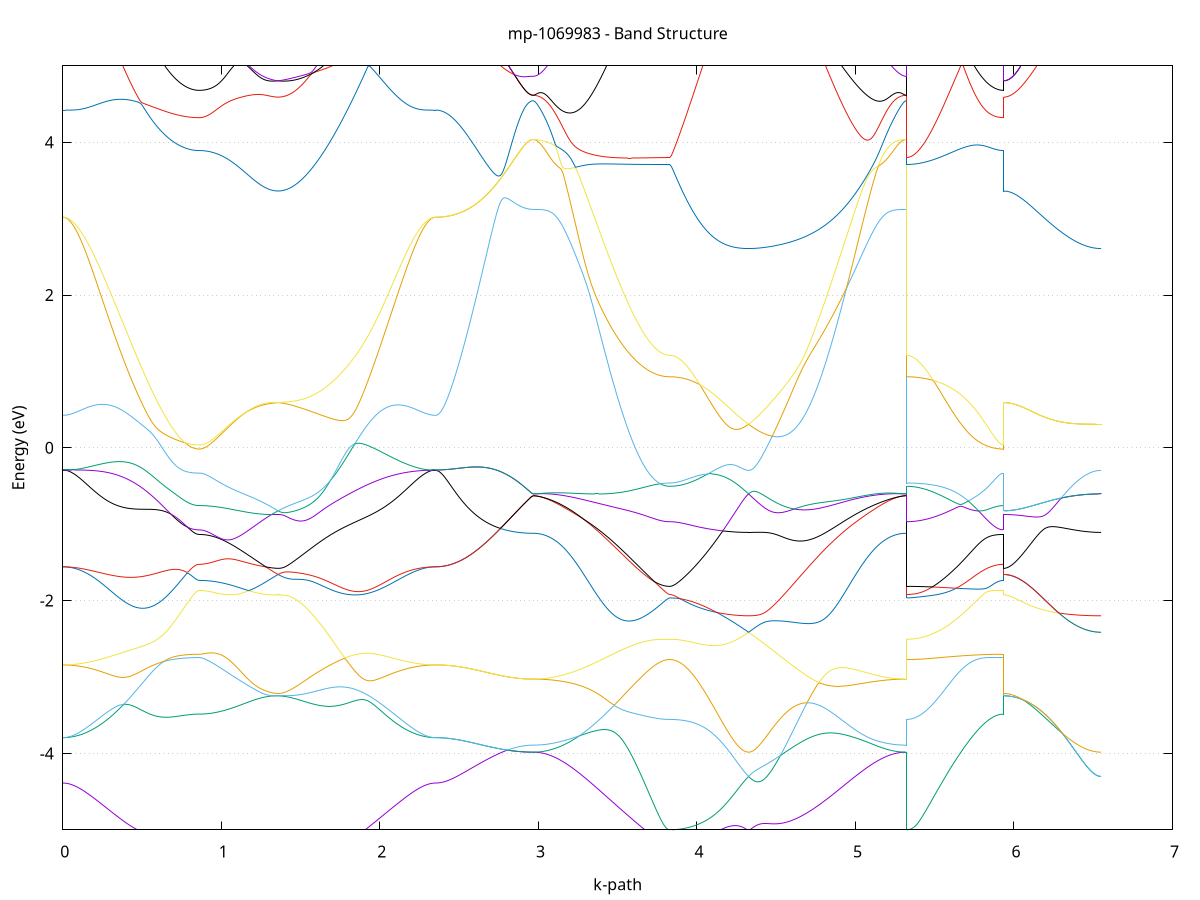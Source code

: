 set title 'mp-1069983 - Band Structure'
set xlabel 'k-path'
set ylabel 'Energy (eV)'
set grid y
set yrange [-5:5]
set terminal png size 800,600
set output 'mp-1069983_bands_gnuplot.png'
plot '-' using 1:2 with lines notitle, '-' using 1:2 with lines notitle, '-' using 1:2 with lines notitle, '-' using 1:2 with lines notitle, '-' using 1:2 with lines notitle, '-' using 1:2 with lines notitle, '-' using 1:2 with lines notitle, '-' using 1:2 with lines notitle, '-' using 1:2 with lines notitle, '-' using 1:2 with lines notitle, '-' using 1:2 with lines notitle, '-' using 1:2 with lines notitle, '-' using 1:2 with lines notitle, '-' using 1:2 with lines notitle, '-' using 1:2 with lines notitle, '-' using 1:2 with lines notitle, '-' using 1:2 with lines notitle, '-' using 1:2 with lines notitle, '-' using 1:2 with lines notitle, '-' using 1:2 with lines notitle, '-' using 1:2 with lines notitle, '-' using 1:2 with lines notitle, '-' using 1:2 with lines notitle, '-' using 1:2 with lines notitle, '-' using 1:2 with lines notitle, '-' using 1:2 with lines notitle, '-' using 1:2 with lines notitle, '-' using 1:2 with lines notitle, '-' using 1:2 with lines notitle, '-' using 1:2 with lines notitle, '-' using 1:2 with lines notitle, '-' using 1:2 with lines notitle
0.000000 -41.862810
0.009898 -41.862810
0.019796 -41.862810
0.029694 -41.862810
0.039592 -41.862910
0.049490 -41.862910
0.059388 -41.862910
0.069286 -41.863010
0.079184 -41.863010
0.089082 -41.863010
0.098980 -41.863110
0.108878 -41.863210
0.118776 -41.863210
0.128674 -41.863310
0.138573 -41.863410
0.148471 -41.863410
0.158369 -41.863510
0.168267 -41.863610
0.178165 -41.863710
0.188063 -41.863810
0.197961 -41.863910
0.207859 -41.864010
0.217757 -41.864110
0.227655 -41.864210
0.237553 -41.864310
0.247451 -41.864510
0.257349 -41.864610
0.267247 -41.864710
0.277145 -41.864810
0.287043 -41.865010
0.296941 -41.865110
0.306839 -41.865210
0.316737 -41.865410
0.326635 -41.865510
0.336533 -41.865710
0.346431 -41.865810
0.356329 -41.865910
0.366227 -41.866110
0.376125 -41.866210
0.386024 -41.866410
0.395922 -41.866510
0.405820 -41.866710
0.415718 -41.866810
0.425616 -41.867010
0.435514 -41.867110
0.445412 -41.867310
0.455310 -41.867410
0.465208 -41.867610
0.475106 -41.867710
0.485004 -41.867910
0.494902 -41.868010
0.504800 -41.868110
0.514698 -41.868310
0.524596 -41.868410
0.534494 -41.868510
0.544392 -41.868710
0.554290 -41.868810
0.564188 -41.868910
0.574086 -41.869010
0.583984 -41.869110
0.593882 -41.869210
0.603780 -41.869310
0.613678 -41.869410
0.623576 -41.869510
0.633474 -41.869610
0.643373 -41.869710
0.653271 -41.869810
0.663169 -41.869910
0.673067 -41.869910
0.682965 -41.870010
0.692863 -41.870010
0.702761 -41.870110
0.712659 -41.870110
0.722557 -41.870210
0.732455 -41.870210
0.742353 -41.870210
0.752251 -41.870310
0.762149 -41.870310
0.772047 -41.870310
0.781945 -41.870310
0.791843 -41.870310
0.801741 -41.870310
0.811639 -41.870310
0.821537 -41.870310
0.831435 -41.870310
0.841333 -41.870310
0.851231 -41.870310
0.861129 -41.870310
0.861129 -41.870310
0.871073 -41.870310
0.881016 -41.870310
0.890960 -41.870310
0.900904 -41.870310
0.910847 -41.870310
0.920791 -41.870210
0.930734 -41.870210
0.940678 -41.870210
0.950621 -41.870110
0.960565 -41.870110
0.970508 -41.870010
0.980452 -41.870010
0.990395 -41.869910
1.000339 -41.869810
1.010282 -41.869710
1.020226 -41.869710
1.030170 -41.869610
1.040113 -41.869510
1.050057 -41.869410
1.060000 -41.869310
1.069944 -41.869210
1.079887 -41.869110
1.089831 -41.869010
1.099774 -41.869010
1.109718 -41.868910
1.119661 -41.868810
1.129605 -41.868710
1.139549 -41.868610
1.149492 -41.868510
1.159436 -41.868410
1.169379 -41.868310
1.179323 -41.868210
1.189266 -41.868110
1.199210 -41.868010
1.209153 -41.867910
1.219097 -41.867910
1.229040 -41.867810
1.238984 -41.867710
1.248927 -41.867710
1.258871 -41.867710
1.268815 -41.867810
1.278758 -41.867810
1.288702 -41.867810
1.298645 -41.867810
1.308589 -41.867810
1.318532 -41.867810
1.328476 -41.867710
1.338419 -41.867710
1.348363 -41.867710
1.358306 -41.867710
1.358306 -41.867710
1.368250 -41.867710
1.378193 -41.867710
1.388137 -41.867810
1.398080 -41.867910
1.408024 -41.867910
1.417967 -41.868010
1.427911 -41.868110
1.437854 -41.868210
1.447798 -41.868310
1.457741 -41.868310
1.467685 -41.868410
1.477628 -41.868510
1.487572 -41.868610
1.497515 -41.868710
1.507459 -41.868710
1.517402 -41.868810
1.527346 -41.868910
1.537289 -41.869010
1.547233 -41.869010
1.557176 -41.869110
1.567120 -41.869110
1.577063 -41.869210
1.587007 -41.869210
1.596950 -41.869310
1.606894 -41.869310
1.616837 -41.869310
1.626780 -41.869310
1.636724 -41.869310
1.646667 -41.869310
1.656611 -41.869310
1.666554 -41.869310
1.676498 -41.869310
1.686441 -41.869310
1.696385 -41.869210
1.706328 -41.869210
1.716272 -41.869110
1.726215 -41.869110
1.736159 -41.869010
1.746102 -41.869010
1.756046 -41.868910
1.765989 -41.868810
1.775933 -41.868710
1.785876 -41.868610
1.795820 -41.868510
1.805763 -41.868410
1.815707 -41.868310
1.825650 -41.868210
1.835594 -41.868110
1.845537 -41.868010
1.855481 -41.867910
1.865424 -41.867710
1.875368 -41.867610
1.885311 -41.867510
1.895255 -41.867410
1.905198 -41.867210
1.915142 -41.867110
1.925085 -41.866910
1.935028 -41.866810
1.944972 -41.866710
1.954915 -41.866510
1.964859 -41.866410
1.974802 -41.866210
1.984746 -41.866110
1.994689 -41.865910
2.004633 -41.865810
2.014576 -41.865710
2.024520 -41.865510
2.034463 -41.865410
2.044407 -41.865210
2.054350 -41.865110
2.064294 -41.865010
2.074237 -41.864810
2.084181 -41.864710
2.094124 -41.864610
2.104068 -41.864510
2.114011 -41.864410
2.123955 -41.864210
2.133898 -41.864110
2.143842 -41.864010
2.153785 -41.863910
2.163729 -41.863810
2.173672 -41.863710
2.183616 -41.863610
2.193559 -41.863510
2.203503 -41.863410
2.213446 -41.863410
2.223390 -41.863310
2.233333 -41.863210
2.243277 -41.863210
2.253220 -41.863110
2.263163 -41.863010
2.273107 -41.863010
2.283050 -41.863010
2.292994 -41.862910
2.302937 -41.862910
2.312881 -41.862910
2.322824 -41.862810
2.332768 -41.862810
2.342711 -41.862810
2.352655 -41.862810
2.352655 -41.862810
2.362570 -41.862810
2.372486 -41.862810
2.382402 -41.862810
2.392317 -41.862810
2.402233 -41.862810
2.412148 -41.862810
2.422064 -41.862810
2.431979 -41.862710
2.441895 -41.862710
2.451811 -41.862710
2.461726 -41.862710
2.471642 -41.862610
2.481557 -41.862610
2.491473 -41.862610
2.501388 -41.862610
2.511304 -41.862510
2.521220 -41.862510
2.531135 -41.862410
2.541051 -41.862410
2.550966 -41.862410
2.560882 -41.862310
2.570797 -41.862310
2.580713 -41.862210
2.590629 -41.862210
2.600544 -41.862110
2.610460 -41.862110
2.620375 -41.862010
2.630291 -41.862010
2.640206 -41.861910
2.650122 -41.861910
2.660037 -41.861810
2.669953 -41.861810
2.679869 -41.861710
2.689784 -41.861710
2.699700 -41.861610
2.709615 -41.861610
2.719531 -41.861510
2.729446 -41.861510
2.739362 -41.861410
2.749278 -41.861410
2.759193 -41.861410
2.769109 -41.861310
2.779024 -41.861310
2.788940 -41.861210
2.798855 -41.861210
2.808771 -41.861110
2.818687 -41.861110
2.828602 -41.861110
2.838518 -41.861010
2.848433 -41.861010
2.858349 -41.861010
2.868264 -41.861010
2.878180 -41.860910
2.888096 -41.860910
2.898011 -41.860910
2.907927 -41.860910
2.917842 -41.860910
2.927758 -41.860810
2.937673 -41.860810
2.947589 -41.860810
2.957505 -41.860810
2.967420 -41.860810
2.967420 -41.860810
2.977318 -41.860810
2.987216 -41.860810
2.997114 -41.860910
3.007012 -41.860910
3.016910 -41.860910
3.026808 -41.861010
3.036706 -41.861010
3.046604 -41.861110
3.056502 -41.861110
3.066401 -41.861210
3.076299 -41.861310
3.086197 -41.861410
3.096095 -41.861510
3.105993 -41.861610
3.115891 -41.861710
3.125789 -41.861810
3.135687 -41.861910
3.145585 -41.862010
3.155483 -41.862210
3.165381 -41.862310
3.175279 -41.862410
3.185177 -41.862610
3.195075 -41.862710
3.204973 -41.862910
3.214871 -41.863110
3.224769 -41.863210
3.234667 -41.863410
3.244565 -41.863610
3.254463 -41.863810
3.264361 -41.864010
3.274259 -41.864210
3.284157 -41.864310
3.294055 -41.864510
3.303953 -41.864710
3.313852 -41.864910
3.323750 -41.865110
3.333648 -41.865410
3.343546 -41.865610
3.353444 -41.865810
3.363342 -41.866010
3.373240 -41.866210
3.383138 -41.866410
3.393036 -41.866610
3.402934 -41.866810
3.412832 -41.867010
3.422730 -41.867210
3.432628 -41.867510
3.442526 -41.867710
3.452424 -41.867910
3.462322 -41.868110
3.472220 -41.868310
3.482118 -41.868510
3.492016 -41.868710
3.501914 -41.868910
3.511812 -41.869110
3.521710 -41.869310
3.531608 -41.869510
3.541506 -41.869710
3.551404 -41.869810
3.561302 -41.870010
3.571200 -41.870210
3.581099 -41.870410
3.590997 -41.870510
3.600895 -41.870710
3.610793 -41.870910
3.620691 -41.871010
3.630589 -41.871210
3.640487 -41.871310
3.650385 -41.871510
3.660283 -41.871610
3.670181 -41.871710
3.680079 -41.871810
3.689977 -41.871910
3.699875 -41.872110
3.709773 -41.872210
3.719671 -41.872310
3.729569 -41.872310
3.739467 -41.872410
3.749365 -41.872510
3.759263 -41.872610
3.769161 -41.872610
3.779059 -41.872710
3.788957 -41.872710
3.798855 -41.872710
3.808753 -41.872810
3.818651 -41.872810
3.828550 -41.872810
3.828550 -41.872810
3.838493 -41.872810
3.848437 -41.872810
3.858380 -41.872710
3.868324 -41.872710
3.878267 -41.872710
3.888211 -41.872710
3.898154 -41.872610
3.908098 -41.872610
3.918041 -41.872510
3.927985 -41.872510
3.937928 -41.872410
3.947872 -41.872410
3.957816 -41.872310
3.967759 -41.872210
3.977703 -41.872210
3.987646 -41.872110
3.997590 -41.872010
4.007533 -41.871910
4.017477 -41.871810
4.027420 -41.871810
4.037364 -41.871710
4.047307 -41.871610
4.057251 -41.871510
4.067194 -41.871410
4.077138 -41.871310
4.087082 -41.871210
4.097025 -41.871110
4.106969 -41.871010
4.116912 -41.870910
4.126856 -41.870810
4.136799 -41.870710
4.146743 -41.870610
4.156686 -41.870510
4.166630 -41.870410
4.176573 -41.870410
4.186517 -41.870310
4.196461 -41.870210
4.206404 -41.870110
4.216348 -41.870110
4.226291 -41.870010
4.236235 -41.870010
4.246178 -41.870010
4.256122 -41.869910
4.266065 -41.869910
4.276009 -41.869910
4.285952 -41.869910
4.295896 -41.869910
4.305839 -41.869910
4.315783 -41.869910
4.325727 -41.869910
4.325727 -41.869910
4.335670 -41.869910
4.345614 -41.870010
4.355557 -41.870010
4.365500 -41.870010
4.375444 -41.870110
4.385387 -41.870110
4.395331 -41.870210
4.405274 -41.870210
4.415218 -41.870310
4.425161 -41.870310
4.435105 -41.870410
4.445048 -41.870410
4.454992 -41.870410
4.464935 -41.870510
4.474879 -41.870510
4.484822 -41.870610
4.494766 -41.870610
4.504709 -41.870610
4.514653 -41.870610
4.524596 -41.870710
4.534540 -41.870710
4.544483 -41.870710
4.554427 -41.870710
4.564370 -41.870710
4.574314 -41.870610
4.584257 -41.870610
4.594201 -41.870610
4.604144 -41.870510
4.614088 -41.870510
4.624031 -41.870410
4.633975 -41.870410
4.643918 -41.870310
4.653862 -41.870210
4.663805 -41.870110
4.673748 -41.870110
4.683692 -41.870010
4.693635 -41.869810
4.703579 -41.869710
4.713522 -41.869610
4.723466 -41.869510
4.733409 -41.869310
4.743353 -41.869210
4.753296 -41.869110
4.763240 -41.868910
4.773183 -41.868810
4.783127 -41.868610
4.793070 -41.868410
4.803014 -41.868210
4.812957 -41.868110
4.822901 -41.867910
4.832844 -41.867710
4.842788 -41.867510
4.852731 -41.867310
4.862675 -41.867110
4.872618 -41.866910
4.882562 -41.866710
4.892505 -41.866510
4.902449 -41.866310
4.912392 -41.866110
4.922336 -41.865910
4.932279 -41.865710
4.942223 -41.865510
4.952166 -41.865310
4.962110 -41.865110
4.972053 -41.864910
4.981997 -41.864710
4.991940 -41.864510
5.001883 -41.864410
5.011827 -41.864210
5.021770 -41.864010
5.031714 -41.863810
5.041657 -41.863610
5.051601 -41.863410
5.061544 -41.863310
5.071488 -41.863110
5.081431 -41.862910
5.091375 -41.862810
5.101318 -41.862610
5.111262 -41.862510
5.121205 -41.862310
5.131149 -41.862210
5.141092 -41.862010
5.151036 -41.861910
5.160979 -41.861810
5.170923 -41.861710
5.180866 -41.861610
5.190810 -41.861510
5.200753 -41.861410
5.210697 -41.861310
5.220640 -41.861210
5.230584 -41.861110
5.240527 -41.861110
5.250471 -41.861010
5.260414 -41.861010
5.270358 -41.860910
5.280301 -41.860910
5.290245 -41.860910
5.300188 -41.860810
5.310132 -41.860810
5.320075 -41.860810
5.320075 -41.872810
5.329991 -41.872810
5.339906 -41.872810
5.349822 -41.872810
5.359737 -41.872710
5.369653 -41.872710
5.379568 -41.872710
5.389484 -41.872710
5.399400 -41.872710
5.409315 -41.872710
5.419231 -41.872610
5.429146 -41.872610
5.439062 -41.872610
5.448977 -41.872510
5.458893 -41.872510
5.468809 -41.872510
5.478724 -41.872410
5.488640 -41.872410
5.498555 -41.872310
5.508471 -41.872310
5.518386 -41.872310
5.528302 -41.872210
5.538218 -41.872210
5.548133 -41.872110
5.558049 -41.872010
5.567964 -41.872010
5.577880 -41.871910
5.587795 -41.871910
5.597711 -41.871810
5.607626 -41.871810
5.617542 -41.871710
5.627458 -41.871610
5.637373 -41.871610
5.647289 -41.871510
5.657204 -41.871410
5.667120 -41.871410
5.677035 -41.871310
5.686951 -41.871310
5.696867 -41.871210
5.706782 -41.871110
5.716698 -41.871110
5.726613 -41.871010
5.736529 -41.871010
5.746444 -41.870910
5.756360 -41.870910
5.766276 -41.870810
5.776191 -41.870810
5.786107 -41.870710
5.796022 -41.870710
5.805938 -41.870610
5.815853 -41.870610
5.825769 -41.870510
5.835685 -41.870510
5.845600 -41.870510
5.855516 -41.870410
5.865431 -41.870410
5.875347 -41.870410
5.885262 -41.870410
5.895178 -41.870410
5.905094 -41.870410
5.915009 -41.870310
5.924925 -41.870310
5.934840 -41.870310
5.934840 -41.867710
5.944756 -41.867710
5.954671 -41.867710
5.964587 -41.867710
5.974503 -41.867710
5.984418 -41.867710
5.994334 -41.867710
6.004249 -41.867710
6.014165 -41.867710
6.024080 -41.867810
6.033996 -41.867810
6.043912 -41.867810
6.053827 -41.867910
6.063743 -41.867910
6.073658 -41.867910
6.083574 -41.868010
6.093489 -41.868010
6.103405 -41.868110
6.113321 -41.868110
6.123236 -41.868110
6.133152 -41.868210
6.143067 -41.868210
6.152983 -41.868310
6.162898 -41.868310
6.172814 -41.868410
6.182730 -41.868510
6.192645 -41.868510
6.202561 -41.868610
6.212476 -41.868610
6.222392 -41.868710
6.232307 -41.868710
6.242223 -41.868810
6.252139 -41.868810
6.262054 -41.868910
6.271970 -41.869010
6.281885 -41.869010
6.291801 -41.869110
6.301716 -41.869110
6.311632 -41.869210
6.321547 -41.869210
6.331463 -41.869310
6.341379 -41.869310
6.351294 -41.869410
6.361210 -41.869410
6.371125 -41.869510
6.381041 -41.869510
6.390956 -41.869610
6.400872 -41.869610
6.410788 -41.869610
6.420703 -41.869710
6.430619 -41.869710
6.440534 -41.869710
6.450450 -41.869810
6.460365 -41.869810
6.470281 -41.869810
6.480197 -41.869810
6.490112 -41.869910
6.500028 -41.869910
6.509943 -41.869910
6.519859 -41.869910
6.529774 -41.869910
6.539690 -41.869910
6.549606 -41.869910
e
0.000000 -41.819510
0.009898 -41.819510
0.019796 -41.819510
0.029694 -41.819610
0.039592 -41.819810
0.049490 -41.820110
0.059388 -41.820310
0.069286 -41.820710
0.079184 -41.821010
0.089082 -41.821510
0.098980 -41.821910
0.108878 -41.822410
0.118776 -41.822910
0.128674 -41.823510
0.138573 -41.824110
0.148471 -41.824710
0.158369 -41.825310
0.168267 -41.826010
0.178165 -41.826710
0.188063 -41.827410
0.197961 -41.828210
0.207859 -41.828910
0.217757 -41.829710
0.227655 -41.830410
0.237553 -41.831210
0.247451 -41.832010
0.257349 -41.832810
0.267247 -41.833610
0.277145 -41.834410
0.287043 -41.835310
0.296941 -41.836110
0.306839 -41.836910
0.316737 -41.837710
0.326635 -41.838610
0.336533 -41.839410
0.346431 -41.840210
0.356329 -41.841010
0.366227 -41.841810
0.376125 -41.842610
0.386024 -41.843410
0.395922 -41.844210
0.405820 -41.845010
0.415718 -41.845810
0.425616 -41.846610
0.435514 -41.847410
0.445412 -41.848110
0.455310 -41.848910
0.465208 -41.849610
0.475106 -41.850310
0.485004 -41.851010
0.494902 -41.851710
0.504800 -41.852410
0.514698 -41.853110
0.524596 -41.853810
0.534494 -41.854410
0.544392 -41.855110
0.554290 -41.855710
0.564188 -41.856310
0.574086 -41.856910
0.583984 -41.857510
0.593882 -41.858110
0.603780 -41.858610
0.613678 -41.859110
0.623576 -41.859710
0.633474 -41.860210
0.643373 -41.860610
0.653271 -41.861110
0.663169 -41.861610
0.673067 -41.862010
0.682965 -41.862410
0.692863 -41.862810
0.702761 -41.863210
0.712659 -41.863510
0.722557 -41.863910
0.732455 -41.864210
0.742353 -41.864510
0.752251 -41.864810
0.762149 -41.865010
0.772047 -41.865310
0.781945 -41.865510
0.791843 -41.865710
0.801741 -41.865910
0.811639 -41.866010
0.821537 -41.866110
0.831435 -41.866210
0.841333 -41.866310
0.851231 -41.866310
0.861129 -41.866310
0.861129 -41.866310
0.871073 -41.866310
0.881016 -41.866310
0.890960 -41.866310
0.900904 -41.866410
0.910847 -41.866410
0.920791 -41.866410
0.930734 -41.866410
0.940678 -41.866410
0.950621 -41.866510
0.960565 -41.866510
0.970508 -41.866510
0.980452 -41.866510
0.990395 -41.866610
1.000339 -41.866610
1.010282 -41.866710
1.020226 -41.866710
1.030170 -41.866710
1.040113 -41.866810
1.050057 -41.866810
1.060000 -41.866910
1.069944 -41.866910
1.079887 -41.867010
1.089831 -41.867010
1.099774 -41.867110
1.109718 -41.867110
1.119661 -41.867210
1.129605 -41.867210
1.139549 -41.867310
1.149492 -41.867310
1.159436 -41.867410
1.169379 -41.867410
1.179323 -41.867510
1.189266 -41.867510
1.199210 -41.867610
1.209153 -41.867610
1.219097 -41.867610
1.229040 -41.867710
1.238984 -41.867710
1.248927 -41.867710
1.258871 -41.867610
1.268815 -41.867610
1.278758 -41.867610
1.288702 -41.867510
1.298645 -41.867510
1.308589 -41.867510
1.318532 -41.867510
1.328476 -41.867510
1.338419 -41.867610
1.348363 -41.867610
1.358306 -41.867610
1.358306 -41.867610
1.368250 -41.867610
1.378193 -41.867510
1.388137 -41.867510
1.398080 -41.867410
1.408024 -41.867310
1.417967 -41.867210
1.427911 -41.867110
1.437854 -41.867010
1.447798 -41.866910
1.457741 -41.866810
1.467685 -41.866710
1.477628 -41.866510
1.487572 -41.866310
1.497515 -41.866210
1.507459 -41.866010
1.517402 -41.865810
1.527346 -41.865610
1.537289 -41.865410
1.547233 -41.865110
1.557176 -41.864910
1.567120 -41.864610
1.577063 -41.864410
1.587007 -41.864110
1.596950 -41.863810
1.606894 -41.863510
1.616837 -41.863210
1.626780 -41.862810
1.636724 -41.862510
1.646667 -41.862110
1.656611 -41.861710
1.666554 -41.861310
1.676498 -41.860910
1.686441 -41.860510
1.696385 -41.860110
1.706328 -41.859610
1.716272 -41.859110
1.726215 -41.858710
1.736159 -41.858210
1.746102 -41.857610
1.756046 -41.857110
1.765989 -41.856610
1.775933 -41.856010
1.785876 -41.855510
1.795820 -41.854910
1.805763 -41.854310
1.815707 -41.853710
1.825650 -41.853110
1.835594 -41.852410
1.845537 -41.851810
1.855481 -41.851110
1.865424 -41.850510
1.875368 -41.849810
1.885311 -41.849110
1.895255 -41.848410
1.905198 -41.847710
1.915142 -41.846910
1.925085 -41.846210
1.935028 -41.845510
1.944972 -41.844710
1.954915 -41.843910
1.964859 -41.843210
1.974802 -41.842410
1.984746 -41.841610
1.994689 -41.840810
2.004633 -41.840010
2.014576 -41.839210
2.024520 -41.838410
2.034463 -41.837610
2.044407 -41.836810
2.054350 -41.836010
2.064294 -41.835210
2.074237 -41.834410
2.084181 -41.833610
2.094124 -41.832810
2.104068 -41.832010
2.114011 -41.831210
2.123955 -41.830510
2.133898 -41.829710
2.143842 -41.828910
2.153785 -41.828210
2.163729 -41.827510
2.173672 -41.826710
2.183616 -41.826110
2.193559 -41.825410
2.203503 -41.824710
2.213446 -41.824110
2.223390 -41.823510
2.233333 -41.823010
2.243277 -41.822410
2.253220 -41.821910
2.263163 -41.821510
2.273107 -41.821110
2.283050 -41.820710
2.292994 -41.820410
2.302937 -41.820110
2.312881 -41.819810
2.322824 -41.819710
2.332768 -41.819510
2.342711 -41.819510
2.352655 -41.819510
2.352655 -41.819510
2.362570 -41.819510
2.372486 -41.819510
2.382402 -41.819510
2.392317 -41.819510
2.402233 -41.819510
2.412148 -41.819410
2.422064 -41.819410
2.431979 -41.819410
2.441895 -41.819410
2.451811 -41.819410
2.461726 -41.819410
2.471642 -41.819410
2.481557 -41.819410
2.491473 -41.819410
2.501388 -41.819410
2.511304 -41.819410
2.521220 -41.819410
2.531135 -41.819410
2.541051 -41.819410
2.550966 -41.819410
2.560882 -41.819410
2.570797 -41.819310
2.580713 -41.819310
2.590629 -41.819310
2.600544 -41.819310
2.610460 -41.819310
2.620375 -41.819310
2.630291 -41.819310
2.640206 -41.819310
2.650122 -41.819310
2.660037 -41.819310
2.669953 -41.819210
2.679869 -41.819210
2.689784 -41.819210
2.699700 -41.819210
2.709615 -41.819210
2.719531 -41.819210
2.729446 -41.819210
2.739362 -41.819210
2.749278 -41.819210
2.759193 -41.819210
2.769109 -41.819210
2.779024 -41.819110
2.788940 -41.819110
2.798855 -41.819110
2.808771 -41.819110
2.818687 -41.819110
2.828602 -41.819110
2.838518 -41.819110
2.848433 -41.819110
2.858349 -41.819110
2.868264 -41.819110
2.878180 -41.819110
2.888096 -41.819110
2.898011 -41.819110
2.907927 -41.819110
2.917842 -41.819110
2.927758 -41.819110
2.937673 -41.819110
2.947589 -41.819110
2.957505 -41.819110
2.967420 -41.819110
2.967420 -41.819110
2.977318 -41.819110
2.987216 -41.819110
2.997114 -41.819310
3.007012 -41.819510
3.016910 -41.819810
3.026808 -41.820110
3.036706 -41.820510
3.046604 -41.820910
3.056502 -41.821410
3.066401 -41.821910
3.076299 -41.822510
3.086197 -41.823110
3.096095 -41.823710
3.105993 -41.824410
3.115891 -41.825110
3.125789 -41.825810
3.135687 -41.826510
3.145585 -41.827310
3.155483 -41.828110
3.165381 -41.828910
3.175279 -41.829710
3.185177 -41.830510
3.195075 -41.831410
3.204973 -41.832210
3.214871 -41.833110
3.224769 -41.834010
3.234667 -41.834810
3.244565 -41.835710
3.254463 -41.836610
3.264361 -41.837510
3.274259 -41.838410
3.284157 -41.839210
3.294055 -41.840110
3.303953 -41.841010
3.313852 -41.841810
3.323750 -41.842710
3.333648 -41.843610
3.343546 -41.844410
3.353444 -41.845310
3.363342 -41.846110
3.373240 -41.846910
3.383138 -41.847710
3.393036 -41.848510
3.402934 -41.849310
3.412832 -41.850110
3.422730 -41.850910
3.432628 -41.851710
3.442526 -41.852410
3.452424 -41.853110
3.462322 -41.853910
3.472220 -41.854610
3.482118 -41.855310
3.492016 -41.855910
3.501914 -41.856610
3.511812 -41.857210
3.521710 -41.857910
3.531608 -41.858510
3.541506 -41.859110
3.551404 -41.859610
3.561302 -41.860210
3.571200 -41.860710
3.581099 -41.861310
3.590997 -41.861810
3.600895 -41.862210
3.610793 -41.862710
3.620691 -41.863110
3.630589 -41.863610
3.640487 -41.864010
3.650385 -41.864410
3.660283 -41.864710
3.670181 -41.865110
3.680079 -41.865410
3.689977 -41.865710
3.699875 -41.866010
3.709773 -41.866210
3.719671 -41.866510
3.729569 -41.866710
3.739467 -41.866910
3.749365 -41.867010
3.759263 -41.867210
3.769161 -41.867310
3.779059 -41.867510
3.788957 -41.867510
3.798855 -41.867610
3.808753 -41.867710
3.818651 -41.867710
3.828550 -41.867710
3.828550 -41.867710
3.838493 -41.867710
3.848437 -41.867710
3.858380 -41.867710
3.868324 -41.867710
3.878267 -41.867810
3.888211 -41.867810
3.898154 -41.867810
3.908098 -41.867810
3.918041 -41.867910
3.927985 -41.867910
3.937928 -41.868010
3.947872 -41.868010
3.957816 -41.868010
3.967759 -41.868110
3.977703 -41.868110
3.987646 -41.868210
3.997590 -41.868310
4.007533 -41.868310
4.017477 -41.868410
4.027420 -41.868510
4.037364 -41.868510
4.047307 -41.868610
4.057251 -41.868710
4.067194 -41.868710
4.077138 -41.868810
4.087082 -41.868910
4.097025 -41.869010
4.106969 -41.869010
4.116912 -41.869110
4.126856 -41.869210
4.136799 -41.869210
4.146743 -41.869310
4.156686 -41.869410
4.166630 -41.869410
4.176573 -41.869510
4.186517 -41.869610
4.196461 -41.869610
4.206404 -41.869710
4.216348 -41.869710
4.226291 -41.869810
4.236235 -41.869810
4.246178 -41.869810
4.256122 -41.869910
4.266065 -41.869910
4.276009 -41.869910
4.285952 -41.869910
4.295896 -41.869910
4.305839 -41.869910
4.315783 -41.869910
4.325727 -41.869910
4.325727 -41.869910
4.335670 -41.869910
4.345614 -41.869810
4.355557 -41.869810
4.365500 -41.869810
4.375444 -41.869710
4.385387 -41.869610
4.395331 -41.869510
4.405274 -41.869510
4.415218 -41.869410
4.425161 -41.869210
4.435105 -41.869110
4.445048 -41.869010
4.454992 -41.868810
4.464935 -41.868710
4.474879 -41.868510
4.484822 -41.868310
4.494766 -41.868110
4.504709 -41.867910
4.514653 -41.867710
4.524596 -41.867510
4.534540 -41.867210
4.544483 -41.867010
4.554427 -41.866710
4.564370 -41.866410
4.574314 -41.866110
4.584257 -41.865810
4.594201 -41.865410
4.604144 -41.865110
4.614088 -41.864710
4.624031 -41.864310
4.633975 -41.863910
4.643918 -41.863510
4.653862 -41.863110
4.663805 -41.862610
4.673748 -41.862210
4.683692 -41.861710
4.693635 -41.861210
4.703579 -41.860710
4.713522 -41.860210
4.723466 -41.859610
4.733409 -41.859110
4.743353 -41.858510
4.753296 -41.857910
4.763240 -41.857310
4.773183 -41.856710
4.783127 -41.856110
4.793070 -41.855410
4.803014 -41.854810
4.812957 -41.854110
4.822901 -41.853410
4.832844 -41.852710
4.842788 -41.852010
4.852731 -41.851310
4.862675 -41.850510
4.872618 -41.849810
4.882562 -41.849010
4.892505 -41.848310
4.902449 -41.847510
4.912392 -41.846710
4.922336 -41.845910
4.932279 -41.845110
4.942223 -41.844210
4.952166 -41.843410
4.962110 -41.842610
4.972053 -41.841710
4.981997 -41.840910
4.991940 -41.840010
5.001883 -41.839210
5.011827 -41.838310
5.021770 -41.837410
5.031714 -41.836610
5.041657 -41.835710
5.051601 -41.834810
5.061544 -41.834010
5.071488 -41.833110
5.081431 -41.832310
5.091375 -41.831410
5.101318 -41.830610
5.111262 -41.829710
5.121205 -41.828910
5.131149 -41.828110
5.141092 -41.827310
5.151036 -41.826610
5.160979 -41.825810
5.170923 -41.825110
5.180866 -41.824410
5.190810 -41.823710
5.200753 -41.823110
5.210697 -41.822510
5.220640 -41.821910
5.230584 -41.821410
5.240527 -41.820910
5.250471 -41.820510
5.260414 -41.820110
5.270358 -41.819810
5.280301 -41.819510
5.290245 -41.819310
5.300188 -41.819110
5.310132 -41.819110
5.320075 -41.819110
5.320075 -41.867710
5.329991 -41.867710
5.339906 -41.867710
5.349822 -41.867710
5.359737 -41.867710
5.369653 -41.867710
5.379568 -41.867710
5.389484 -41.867710
5.399400 -41.867610
5.409315 -41.867610
5.419231 -41.867610
5.429146 -41.867610
5.439062 -41.867610
5.448977 -41.867510
5.458893 -41.867510
5.468809 -41.867510
5.478724 -41.867510
5.488640 -41.867410
5.498555 -41.867410
5.508471 -41.867410
5.518386 -41.867310
5.528302 -41.867310
5.538218 -41.867310
5.548133 -41.867210
5.558049 -41.867210
5.567964 -41.867210
5.577880 -41.867110
5.587795 -41.867110
5.597711 -41.867010
5.607626 -41.867010
5.617542 -41.867010
5.627458 -41.866910
5.637373 -41.866910
5.647289 -41.866910
5.657204 -41.866810
5.667120 -41.866810
5.677035 -41.866810
5.686951 -41.866710
5.696867 -41.866710
5.706782 -41.866710
5.716698 -41.866610
5.726613 -41.866610
5.736529 -41.866610
5.746444 -41.866610
5.756360 -41.866510
5.766276 -41.866510
5.776191 -41.866510
5.786107 -41.866510
5.796022 -41.866510
5.805938 -41.866410
5.815853 -41.866410
5.825769 -41.866410
5.835685 -41.866410
5.845600 -41.866410
5.855516 -41.866410
5.865431 -41.866410
5.875347 -41.866410
5.885262 -41.866310
5.895178 -41.866310
5.905094 -41.866310
5.915009 -41.866310
5.924925 -41.866310
5.934840 -41.866310
5.934840 -41.867610
5.944756 -41.867610
5.954671 -41.867610
5.964587 -41.867610
5.974503 -41.867710
5.984418 -41.867710
5.994334 -41.867710
6.004249 -41.867710
6.014165 -41.867710
6.024080 -41.867810
6.033996 -41.867810
6.043912 -41.867810
6.053827 -41.867810
6.063743 -41.867910
6.073658 -41.867910
6.083574 -41.867910
6.093489 -41.868010
6.103405 -41.868010
6.113321 -41.868110
6.123236 -41.868110
6.133152 -41.868210
6.143067 -41.868210
6.152983 -41.868310
6.162898 -41.868310
6.172814 -41.868410
6.182730 -41.868410
6.192645 -41.868510
6.202561 -41.868510
6.212476 -41.868610
6.222392 -41.868710
6.232307 -41.868710
6.242223 -41.868810
6.252139 -41.868810
6.262054 -41.868910
6.271970 -41.868910
6.281885 -41.869010
6.291801 -41.869110
6.301716 -41.869110
6.311632 -41.869210
6.321547 -41.869210
6.331463 -41.869310
6.341379 -41.869310
6.351294 -41.869410
6.361210 -41.869410
6.371125 -41.869510
6.381041 -41.869510
6.390956 -41.869510
6.400872 -41.869610
6.410788 -41.869610
6.420703 -41.869710
6.430619 -41.869710
6.440534 -41.869710
6.450450 -41.869810
6.460365 -41.869810
6.470281 -41.869810
6.480197 -41.869810
6.490112 -41.869810
6.500028 -41.869910
6.509943 -41.869910
6.519859 -41.869910
6.529774 -41.869910
6.539690 -41.869910
6.549606 -41.869910
e
0.000000 -41.819410
0.009898 -41.819410
0.019796 -41.819510
0.029694 -41.819510
0.039592 -41.819610
0.049490 -41.819610
0.059388 -41.819710
0.069286 -41.819710
0.079184 -41.819810
0.089082 -41.819910
0.098980 -41.820010
0.108878 -41.820210
0.118776 -41.820310
0.128674 -41.820410
0.138573 -41.820610
0.148471 -41.820810
0.158369 -41.820910
0.168267 -41.821110
0.178165 -41.821310
0.188063 -41.821510
0.197961 -41.821710
0.207859 -41.821910
0.217757 -41.822110
0.227655 -41.822410
0.237553 -41.822610
0.247451 -41.822910
0.257349 -41.823110
0.267247 -41.823410
0.277145 -41.823610
0.287043 -41.823910
0.296941 -41.824210
0.306839 -41.824410
0.316737 -41.824710
0.326635 -41.825010
0.336533 -41.825310
0.346431 -41.825610
0.356329 -41.825910
0.366227 -41.826210
0.376125 -41.826510
0.386024 -41.826810
0.395922 -41.827010
0.405820 -41.827310
0.415718 -41.827610
0.425616 -41.827910
0.435514 -41.828210
0.445412 -41.828510
0.455310 -41.828810
0.465208 -41.829110
0.475106 -41.829410
0.485004 -41.829710
0.494902 -41.830010
0.504800 -41.830210
0.514698 -41.830510
0.524596 -41.830810
0.534494 -41.831010
0.544392 -41.831310
0.554290 -41.831610
0.564188 -41.831810
0.574086 -41.832110
0.583984 -41.832310
0.593882 -41.832510
0.603780 -41.832810
0.613678 -41.833010
0.623576 -41.833210
0.633474 -41.833410
0.643373 -41.833610
0.653271 -41.833810
0.663169 -41.834010
0.673067 -41.834210
0.682965 -41.834310
0.692863 -41.834510
0.702761 -41.834710
0.712659 -41.834810
0.722557 -41.834910
0.732455 -41.835110
0.742353 -41.835210
0.752251 -41.835310
0.762149 -41.835410
0.772047 -41.835510
0.781945 -41.835610
0.791843 -41.835610
0.801741 -41.835710
0.811639 -41.835810
0.821537 -41.835810
0.831435 -41.835810
0.841333 -41.835910
0.851231 -41.835910
0.861129 -41.835910
0.861129 -41.835910
0.871073 -41.835910
0.881016 -41.835910
0.890960 -41.836010
0.900904 -41.836010
0.910847 -41.836110
0.920791 -41.836310
0.930734 -41.836410
0.940678 -41.836610
0.950621 -41.836710
0.960565 -41.836910
0.970508 -41.837110
0.980452 -41.837410
0.990395 -41.837610
1.000339 -41.837910
1.010282 -41.838110
1.020226 -41.838410
1.030170 -41.838710
1.040113 -41.839010
1.050057 -41.839410
1.060000 -41.839710
1.069944 -41.840010
1.079887 -41.840410
1.089831 -41.840710
1.099774 -41.841110
1.109718 -41.841410
1.119661 -41.841810
1.129605 -41.842110
1.139549 -41.842510
1.149492 -41.842810
1.159436 -41.843110
1.169379 -41.843510
1.179323 -41.843810
1.189266 -41.844110
1.199210 -41.844410
1.209153 -41.844710
1.219097 -41.845010
1.229040 -41.845310
1.238984 -41.845510
1.248927 -41.845810
1.258871 -41.846010
1.268815 -41.846210
1.278758 -41.846410
1.288702 -41.846510
1.298645 -41.846710
1.308589 -41.846810
1.318532 -41.846910
1.328476 -41.847010
1.338419 -41.847010
1.348363 -41.847110
1.358306 -41.847110
1.358306 -41.847110
1.368250 -41.847110
1.378193 -41.847010
1.388137 -41.847010
1.398080 -41.846910
1.408024 -41.846810
1.417967 -41.846710
1.427911 -41.846610
1.437854 -41.846410
1.447798 -41.846210
1.457741 -41.846010
1.467685 -41.845810
1.477628 -41.845610
1.487572 -41.845410
1.497515 -41.845210
1.507459 -41.844910
1.517402 -41.844610
1.527346 -41.844310
1.537289 -41.844110
1.547233 -41.843710
1.557176 -41.843410
1.567120 -41.843110
1.577063 -41.842810
1.587007 -41.842410
1.596950 -41.842110
1.606894 -41.841710
1.616837 -41.841410
1.626780 -41.841010
1.636724 -41.840610
1.646667 -41.840310
1.656611 -41.839910
1.666554 -41.839510
1.676498 -41.839110
1.686441 -41.838710
1.696385 -41.838310
1.706328 -41.837910
1.716272 -41.837510
1.726215 -41.837110
1.736159 -41.836710
1.746102 -41.836310
1.756046 -41.835910
1.765989 -41.835510
1.775933 -41.835110
1.785876 -41.834710
1.795820 -41.834310
1.805763 -41.833910
1.815707 -41.833410
1.825650 -41.833010
1.835594 -41.832610
1.845537 -41.832210
1.855481 -41.831810
1.865424 -41.831410
1.875368 -41.831010
1.885311 -41.830610
1.895255 -41.830210
1.905198 -41.829810
1.915142 -41.829410
1.925085 -41.829010
1.935028 -41.828710
1.944972 -41.828310
1.954915 -41.827910
1.964859 -41.827510
1.974802 -41.827210
1.984746 -41.826810
1.994689 -41.826510
2.004633 -41.826110
2.014576 -41.825810
2.024520 -41.825410
2.034463 -41.825110
2.044407 -41.824810
2.054350 -41.824510
2.064294 -41.824210
2.074237 -41.823910
2.084181 -41.823610
2.094124 -41.823310
2.104068 -41.823010
2.114011 -41.822810
2.123955 -41.822510
2.133898 -41.822210
2.143842 -41.822010
2.153785 -41.821810
2.163729 -41.821610
2.173672 -41.821310
2.183616 -41.821110
2.193559 -41.821010
2.203503 -41.820810
2.213446 -41.820610
2.223390 -41.820510
2.233333 -41.820310
2.243277 -41.820210
2.253220 -41.820010
2.263163 -41.819910
2.273107 -41.819810
2.283050 -41.819710
2.292994 -41.819710
2.302937 -41.819610
2.312881 -41.819510
2.322824 -41.819510
2.332768 -41.819510
2.342711 -41.819410
2.352655 -41.819410
2.352655 -41.819410
2.362570 -41.819410
2.372486 -41.819410
2.382402 -41.819410
2.392317 -41.819410
2.402233 -41.819410
2.412148 -41.819410
2.422064 -41.819410
2.431979 -41.819410
2.441895 -41.819410
2.451811 -41.819410
2.461726 -41.819410
2.471642 -41.819410
2.481557 -41.819410
2.491473 -41.819410
2.501388 -41.819410
2.511304 -41.819310
2.521220 -41.819310
2.531135 -41.819310
2.541051 -41.819310
2.550966 -41.819310
2.560882 -41.819310
2.570797 -41.819310
2.580713 -41.819310
2.590629 -41.819310
2.600544 -41.819310
2.610460 -41.819310
2.620375 -41.819210
2.630291 -41.819210
2.640206 -41.819210
2.650122 -41.819210
2.660037 -41.819210
2.669953 -41.819210
2.679869 -41.819210
2.689784 -41.819210
2.699700 -41.819210
2.709615 -41.819210
2.719531 -41.819110
2.729446 -41.819110
2.739362 -41.819110
2.749278 -41.819110
2.759193 -41.819110
2.769109 -41.819110
2.779024 -41.819110
2.788940 -41.819110
2.798855 -41.819110
2.808771 -41.819110
2.818687 -41.819110
2.828602 -41.819110
2.838518 -41.819110
2.848433 -41.819010
2.858349 -41.819010
2.868264 -41.819010
2.878180 -41.819010
2.888096 -41.819010
2.898011 -41.819010
2.907927 -41.819010
2.917842 -41.819010
2.927758 -41.819010
2.937673 -41.819010
2.947589 -41.819010
2.957505 -41.819010
2.967420 -41.819010
2.967420 -41.819010
2.977318 -41.819010
2.987216 -41.819110
2.997114 -41.819110
3.007012 -41.819210
3.016910 -41.819210
3.026808 -41.819310
3.036706 -41.819310
3.046604 -41.819410
3.056502 -41.819510
3.066401 -41.819610
3.076299 -41.819810
3.086197 -41.819910
3.096095 -41.820010
3.105993 -41.820210
3.115891 -41.820310
3.125789 -41.820510
3.135687 -41.820710
3.145585 -41.820910
3.155483 -41.821110
3.165381 -41.821310
3.175279 -41.821510
3.185177 -41.821710
3.195075 -41.821910
3.204973 -41.822210
3.214871 -41.822410
3.224769 -41.822710
3.234667 -41.822910
3.244565 -41.823210
3.254463 -41.823510
3.264361 -41.823710
3.274259 -41.824010
3.284157 -41.824310
3.294055 -41.824510
3.303953 -41.824810
3.313852 -41.825110
3.323750 -41.825410
3.333648 -41.825710
3.343546 -41.826010
3.353444 -41.826310
3.363342 -41.826610
3.373240 -41.826910
3.383138 -41.827210
3.393036 -41.827510
3.402934 -41.827710
3.412832 -41.828010
3.422730 -41.828310
3.432628 -41.828610
3.442526 -41.828910
3.452424 -41.829210
3.462322 -41.829510
3.472220 -41.829710
3.482118 -41.830010
3.492016 -41.830310
3.501914 -41.830510
3.511812 -41.830810
3.521710 -41.831110
3.531608 -41.831310
3.541506 -41.831510
3.551404 -41.831810
3.561302 -41.832010
3.571200 -41.832210
3.581099 -41.832510
3.590997 -41.832710
3.600895 -41.832910
3.610793 -41.833110
3.620691 -41.833310
3.630589 -41.833510
3.640487 -41.833610
3.650385 -41.833810
3.660283 -41.834010
3.670181 -41.834110
3.680079 -41.834310
3.689977 -41.834410
3.699875 -41.834510
3.709773 -41.834610
3.719671 -41.834710
3.729569 -41.834810
3.739467 -41.834910
3.749365 -41.835010
3.759263 -41.835110
3.769161 -41.835110
3.779059 -41.835210
3.788957 -41.835210
3.798855 -41.835310
3.808753 -41.835310
3.818651 -41.835310
3.828550 -41.835310
3.828550 -41.835310
3.838493 -41.835310
3.848437 -41.835410
3.858380 -41.835410
3.868324 -41.835510
3.878267 -41.835610
3.888211 -41.835710
3.898154 -41.835810
3.908098 -41.836010
3.918041 -41.836210
3.927985 -41.836410
3.937928 -41.836610
3.947872 -41.836810
3.957816 -41.837110
3.967759 -41.837310
3.977703 -41.837610
3.987646 -41.837910
3.997590 -41.838210
4.007533 -41.838510
4.017477 -41.838810
4.027420 -41.839210
4.037364 -41.839510
4.047307 -41.839810
4.057251 -41.840210
4.067194 -41.840510
4.077138 -41.840910
4.087082 -41.841210
4.097025 -41.841610
4.106969 -41.841910
4.116912 -41.842310
4.126856 -41.842610
4.136799 -41.842910
4.146743 -41.843210
4.156686 -41.843510
4.166630 -41.843810
4.176573 -41.844110
4.186517 -41.844410
4.196461 -41.844710
4.206404 -41.844910
4.216348 -41.845210
4.226291 -41.845410
4.236235 -41.845610
4.246178 -41.845710
4.256122 -41.845910
4.266065 -41.846010
4.276009 -41.846210
4.285952 -41.846210
4.295896 -41.846310
4.305839 -41.846410
4.315783 -41.846410
4.325727 -41.846410
4.325727 -41.846410
4.335670 -41.846410
4.345614 -41.846410
4.355557 -41.846310
4.365500 -41.846310
4.375444 -41.846210
4.385387 -41.846010
4.395331 -41.845910
4.405274 -41.845810
4.415218 -41.845610
4.425161 -41.845410
4.435105 -41.845210
4.445048 -41.845010
4.454992 -41.844810
4.464935 -41.844510
4.474879 -41.844310
4.484822 -41.844010
4.494766 -41.843710
4.504709 -41.843510
4.514653 -41.843210
4.524596 -41.842810
4.534540 -41.842510
4.544483 -41.842210
4.554427 -41.841910
4.564370 -41.841510
4.574314 -41.841210
4.584257 -41.840810
4.594201 -41.840410
4.604144 -41.840110
4.614088 -41.839710
4.624031 -41.839310
4.633975 -41.838910
4.643918 -41.838510
4.653862 -41.838210
4.663805 -41.837810
4.673748 -41.837410
4.683692 -41.837010
4.693635 -41.836610
4.703579 -41.836210
4.713522 -41.835810
4.723466 -41.835310
4.733409 -41.834910
4.743353 -41.834510
4.753296 -41.834110
4.763240 -41.833710
4.773183 -41.833310
4.783127 -41.832910
4.793070 -41.832510
4.803014 -41.832110
4.812957 -41.831710
4.822901 -41.831310
4.832844 -41.830910
4.842788 -41.830510
4.852731 -41.830110
4.862675 -41.829710
4.872618 -41.829310
4.882562 -41.828910
4.892505 -41.828510
4.902449 -41.828210
4.912392 -41.827810
4.922336 -41.827410
4.932279 -41.827110
4.942223 -41.826710
4.952166 -41.826310
4.962110 -41.826010
4.972053 -41.825610
4.981997 -41.825310
4.991940 -41.825010
5.001883 -41.824710
5.011827 -41.824310
5.021770 -41.824010
5.031714 -41.823710
5.041657 -41.823410
5.051601 -41.823110
5.061544 -41.822910
5.071488 -41.822610
5.081431 -41.822310
5.091375 -41.822110
5.101318 -41.821810
5.111262 -41.821610
5.121205 -41.821410
5.131149 -41.821110
5.141092 -41.820910
5.151036 -41.820710
5.160979 -41.820510
5.170923 -41.820410
5.180866 -41.820210
5.190810 -41.820010
5.200753 -41.819910
5.210697 -41.819810
5.220640 -41.819610
5.230584 -41.819510
5.240527 -41.819410
5.250471 -41.819310
5.260414 -41.819310
5.270358 -41.819210
5.280301 -41.819110
5.290245 -41.819110
5.300188 -41.819110
5.310132 -41.819010
5.320075 -41.819010
5.320075 -41.835310
5.329991 -41.835310
5.339906 -41.835310
5.349822 -41.835310
5.359737 -41.835310
5.369653 -41.835310
5.379568 -41.835310
5.389484 -41.835310
5.399400 -41.835310
5.409315 -41.835310
5.419231 -41.835410
5.429146 -41.835410
5.439062 -41.835410
5.448977 -41.835410
5.458893 -41.835410
5.468809 -41.835410
5.478724 -41.835410
5.488640 -41.835410
5.498555 -41.835410
5.508471 -41.835410
5.518386 -41.835410
5.528302 -41.835510
5.538218 -41.835510
5.548133 -41.835510
5.558049 -41.835510
5.567964 -41.835510
5.577880 -41.835510
5.587795 -41.835510
5.597711 -41.835610
5.607626 -41.835610
5.617542 -41.835610
5.627458 -41.835610
5.637373 -41.835610
5.647289 -41.835610
5.657204 -41.835610
5.667120 -41.835610
5.677035 -41.835710
5.686951 -41.835710
5.696867 -41.835710
5.706782 -41.835710
5.716698 -41.835710
5.726613 -41.835710
5.736529 -41.835710
5.746444 -41.835810
5.756360 -41.835810
5.766276 -41.835810
5.776191 -41.835810
5.786107 -41.835810
5.796022 -41.835810
5.805938 -41.835810
5.815853 -41.835810
5.825769 -41.835810
5.835685 -41.835810
5.845600 -41.835810
5.855516 -41.835910
5.865431 -41.835910
5.875347 -41.835910
5.885262 -41.835910
5.895178 -41.835910
5.905094 -41.835910
5.915009 -41.835910
5.924925 -41.835910
5.934840 -41.835910
5.934840 -41.847110
5.944756 -41.847110
5.954671 -41.847110
5.964587 -41.847110
5.974503 -41.847110
5.984418 -41.847110
5.994334 -41.847110
6.004249 -41.847010
6.014165 -41.847010
6.024080 -41.847010
6.033996 -41.847010
6.043912 -41.847010
6.053827 -41.847010
6.063743 -41.847010
6.073658 -41.847010
6.083574 -41.847010
6.093489 -41.847010
6.103405 -41.847010
6.113321 -41.846910
6.123236 -41.846910
6.133152 -41.846910
6.143067 -41.846910
6.152983 -41.846910
6.162898 -41.846910
6.172814 -41.846910
6.182730 -41.846810
6.192645 -41.846810
6.202561 -41.846810
6.212476 -41.846810
6.222392 -41.846810
6.232307 -41.846810
6.242223 -41.846710
6.252139 -41.846710
6.262054 -41.846710
6.271970 -41.846710
6.281885 -41.846710
6.291801 -41.846710
6.301716 -41.846610
6.311632 -41.846610
6.321547 -41.846610
6.331463 -41.846610
6.341379 -41.846610
6.351294 -41.846610
6.361210 -41.846610
6.371125 -41.846510
6.381041 -41.846510
6.390956 -41.846510
6.400872 -41.846510
6.410788 -41.846510
6.420703 -41.846510
6.430619 -41.846510
6.440534 -41.846510
6.450450 -41.846510
6.460365 -41.846510
6.470281 -41.846410
6.480197 -41.846410
6.490112 -41.846410
6.500028 -41.846410
6.509943 -41.846410
6.519859 -41.846410
6.529774 -41.846410
6.539690 -41.846410
6.549606 -41.846410
e
0.000000 -41.766510
0.009898 -41.766510
0.019796 -41.766410
0.029694 -41.766310
0.039592 -41.766110
0.049490 -41.765910
0.059388 -41.765610
0.069286 -41.765310
0.079184 -41.765010
0.089082 -41.764610
0.098980 -41.764210
0.108878 -41.763710
0.118776 -41.763210
0.128674 -41.762710
0.138573 -41.762210
0.148471 -41.761610
0.158369 -41.761010
0.168267 -41.760410
0.178165 -41.759810
0.188063 -41.759110
0.197961 -41.758410
0.207859 -41.757810
0.217757 -41.757110
0.227655 -41.756410
0.237553 -41.755710
0.247451 -41.755010
0.257349 -41.754210
0.267247 -41.753510
0.277145 -41.752810
0.287043 -41.752110
0.296941 -41.751410
0.306839 -41.750610
0.316737 -41.749910
0.326635 -41.749210
0.336533 -41.748510
0.346431 -41.747810
0.356329 -41.747110
0.366227 -41.746410
0.376125 -41.745710
0.386024 -41.745010
0.395922 -41.744410
0.405820 -41.743710
0.415718 -41.743110
0.425616 -41.742410
0.435514 -41.741810
0.445412 -41.741210
0.455310 -41.740610
0.465208 -41.740010
0.475106 -41.739410
0.485004 -41.738810
0.494902 -41.738310
0.504800 -41.737710
0.514698 -41.737210
0.524596 -41.736710
0.534494 -41.736210
0.544392 -41.735710
0.554290 -41.735210
0.564188 -41.734810
0.574086 -41.734310
0.583984 -41.733910
0.593882 -41.733510
0.603780 -41.733110
0.613678 -41.732710
0.623576 -41.732310
0.633474 -41.732010
0.643373 -41.731610
0.653271 -41.731310
0.663169 -41.731010
0.673067 -41.730710
0.682965 -41.730410
0.692863 -41.730210
0.702761 -41.729910
0.712659 -41.729710
0.722557 -41.729510
0.732455 -41.729310
0.742353 -41.729110
0.752251 -41.728910
0.762149 -41.728810
0.772047 -41.728610
0.781945 -41.728510
0.791843 -41.728410
0.801741 -41.728310
0.811639 -41.728210
0.821537 -41.728210
0.831435 -41.728110
0.841333 -41.728110
0.851231 -41.728010
0.861129 -41.728010
0.861129 -41.728010
0.871073 -41.728010
0.881016 -41.728010
0.890960 -41.727910
0.900904 -41.727810
0.910847 -41.727710
0.920791 -41.727610
0.930734 -41.727410
0.940678 -41.727210
0.950621 -41.727010
0.960565 -41.726810
0.970508 -41.726610
0.980452 -41.726310
0.990395 -41.726010
1.000339 -41.725710
1.010282 -41.725310
1.020226 -41.725010
1.030170 -41.724610
1.040113 -41.724210
1.050057 -41.723810
1.060000 -41.723410
1.069944 -41.723010
1.079887 -41.722610
1.089831 -41.722110
1.099774 -41.721710
1.109718 -41.721210
1.119661 -41.720710
1.129605 -41.720210
1.139549 -41.719710
1.149492 -41.719210
1.159436 -41.718710
1.169379 -41.718210
1.179323 -41.717710
1.189266 -41.717210
1.199210 -41.716610
1.209153 -41.716110
1.219097 -41.715610
1.229040 -41.715110
1.238984 -41.714510
1.248927 -41.714010
1.258871 -41.713510
1.268815 -41.713010
1.278758 -41.712410
1.288702 -41.711910
1.298645 -41.711410
1.308589 -41.710910
1.318532 -41.710410
1.328476 -41.709910
1.338419 -41.709410
1.348363 -41.709010
1.358306 -41.708610
1.358306 -41.708610
1.368250 -41.709010
1.378193 -41.709510
1.388137 -41.709910
1.398080 -41.710410
1.408024 -41.710910
1.417967 -41.711410
1.427911 -41.711910
1.437854 -41.712410
1.447798 -41.712910
1.457741 -41.713410
1.467685 -41.713910
1.477628 -41.714410
1.487572 -41.714910
1.497515 -41.715410
1.507459 -41.715910
1.517402 -41.716510
1.527346 -41.717010
1.537289 -41.717510
1.547233 -41.718110
1.557176 -41.718610
1.567120 -41.719110
1.577063 -41.719710
1.587007 -41.720210
1.596950 -41.720810
1.606894 -41.721310
1.616837 -41.721910
1.626780 -41.722410
1.636724 -41.723010
1.646667 -41.723610
1.656611 -41.724210
1.666554 -41.724710
1.676498 -41.725310
1.686441 -41.725910
1.696385 -41.726510
1.706328 -41.727110
1.716272 -41.727710
1.726215 -41.728310
1.736159 -41.728910
1.746102 -41.729510
1.756046 -41.730210
1.765989 -41.730810
1.775933 -41.731410
1.785876 -41.732110
1.795820 -41.732710
1.805763 -41.733410
1.815707 -41.734010
1.825650 -41.734710
1.835594 -41.735310
1.845537 -41.736010
1.855481 -41.736710
1.865424 -41.737410
1.875368 -41.738110
1.885311 -41.738710
1.895255 -41.739410
1.905198 -41.740110
1.915142 -41.740910
1.925085 -41.741610
1.935028 -41.742310
1.944972 -41.743010
1.954915 -41.743710
1.964859 -41.744510
1.974802 -41.745210
1.984746 -41.745910
1.994689 -41.746710
2.004633 -41.747410
2.014576 -41.748210
2.024520 -41.748910
2.034463 -41.749610
2.044407 -41.750410
2.054350 -41.751110
2.064294 -41.751910
2.074237 -41.752610
2.084181 -41.753410
2.094124 -41.754110
2.104068 -41.754810
2.114011 -41.755610
2.123955 -41.756310
2.133898 -41.757010
2.143842 -41.757710
2.153785 -41.758410
2.163729 -41.759010
2.173672 -41.759710
2.183616 -41.760310
2.193559 -41.761010
2.203503 -41.761610
2.213446 -41.762110
2.223390 -41.762710
2.233333 -41.763210
2.243277 -41.763710
2.253220 -41.764210
2.263163 -41.764610
2.273107 -41.765010
2.283050 -41.765310
2.292994 -41.765610
2.302937 -41.765910
2.312881 -41.766110
2.322824 -41.766310
2.332768 -41.766410
2.342711 -41.766510
2.352655 -41.766510
2.352655 -41.766510
2.362570 -41.766510
2.372486 -41.766510
2.382402 -41.766510
2.392317 -41.766510
2.402233 -41.766610
2.412148 -41.766610
2.422064 -41.766610
2.431979 -41.766710
2.441895 -41.766710
2.451811 -41.766810
2.461726 -41.766810
2.471642 -41.766910
2.481557 -41.766910
2.491473 -41.767010
2.501388 -41.767010
2.511304 -41.767110
2.521220 -41.767210
2.531135 -41.767310
2.541051 -41.767310
2.550966 -41.767410
2.560882 -41.767510
2.570797 -41.767610
2.580713 -41.767710
2.590629 -41.767810
2.600544 -41.767910
2.610460 -41.768010
2.620375 -41.768110
2.630291 -41.768210
2.640206 -41.768310
2.650122 -41.768410
2.660037 -41.768510
2.669953 -41.768610
2.679869 -41.768710
2.689784 -41.768810
2.699700 -41.768910
2.709615 -41.769010
2.719531 -41.769110
2.729446 -41.769210
2.739362 -41.769310
2.749278 -41.769410
2.759193 -41.769510
2.769109 -41.769610
2.779024 -41.769610
2.788940 -41.769710
2.798855 -41.769810
2.808771 -41.769910
2.818687 -41.770010
2.828602 -41.770010
2.838518 -41.770110
2.848433 -41.770110
2.858349 -41.770210
2.868264 -41.770310
2.878180 -41.770310
2.888096 -41.770310
2.898011 -41.770410
2.907927 -41.770410
2.917842 -41.770410
2.927758 -41.770510
2.937673 -41.770510
2.947589 -41.770510
2.957505 -41.770510
2.967420 -41.770510
2.967420 -41.770510
2.977318 -41.770510
2.987216 -41.770410
2.997114 -41.770310
3.007012 -41.770010
3.016910 -41.769810
3.026808 -41.769510
3.036706 -41.769110
3.046604 -41.768710
3.056502 -41.768310
3.066401 -41.767810
3.076299 -41.767210
3.086197 -41.766710
3.096095 -41.766110
3.105993 -41.765410
3.115891 -41.764810
3.125789 -41.764110
3.135687 -41.763410
3.145585 -41.762610
3.155483 -41.761910
3.165381 -41.761210
3.175279 -41.760410
3.185177 -41.759610
3.195075 -41.758810
3.204973 -41.758010
3.214871 -41.757210
3.224769 -41.756410
3.234667 -41.755610
3.244565 -41.754810
3.254463 -41.754010
3.264361 -41.753210
3.274259 -41.752410
3.284157 -41.751610
3.294055 -41.750810
3.303953 -41.750010
3.313852 -41.749210
3.323750 -41.748510
3.333648 -41.747710
3.343546 -41.746910
3.353444 -41.746210
3.363342 -41.745410
3.373240 -41.744710
3.383138 -41.744010
3.393036 -41.743310
3.402934 -41.742610
3.412832 -41.741910
3.422730 -41.741210
3.432628 -41.740610
3.442526 -41.739910
3.452424 -41.739310
3.462322 -41.738710
3.472220 -41.738110
3.482118 -41.737510
3.492016 -41.736910
3.501914 -41.736410
3.511812 -41.735810
3.521710 -41.735310
3.531608 -41.734810
3.541506 -41.734310
3.551404 -41.733810
3.561302 -41.733410
3.571200 -41.732910
3.581099 -41.732510
3.590997 -41.732110
3.600895 -41.731710
3.610793 -41.731310
3.620691 -41.730910
3.630589 -41.730610
3.640487 -41.730310
3.650385 -41.729910
3.660283 -41.729610
3.670181 -41.729410
3.680079 -41.729110
3.689977 -41.728910
3.699875 -41.728610
3.709773 -41.728410
3.719671 -41.728210
3.729569 -41.728110
3.739467 -41.727910
3.749365 -41.727810
3.759263 -41.727610
3.769161 -41.727510
3.779059 -41.727410
3.788957 -41.727410
3.798855 -41.727310
3.808753 -41.727310
3.818651 -41.727210
3.828550 -41.727210
3.828550 -41.727210
3.838493 -41.727210
3.848437 -41.727210
3.858380 -41.727110
3.868324 -41.727010
3.878267 -41.726910
3.888211 -41.726810
3.898154 -41.726610
3.908098 -41.726410
3.918041 -41.726210
3.927985 -41.725910
3.937928 -41.725710
3.947872 -41.725410
3.957816 -41.725110
3.967759 -41.724810
3.977703 -41.724410
3.987646 -41.724110
3.997590 -41.723710
4.007533 -41.723310
4.017477 -41.722910
4.027420 -41.722510
4.037364 -41.722010
4.047307 -41.721610
4.057251 -41.721110
4.067194 -41.720610
4.077138 -41.720110
4.087082 -41.719610
4.097025 -41.719110
4.106969 -41.718610
4.116912 -41.718110
4.126856 -41.717610
4.136799 -41.717110
4.146743 -41.716510
4.156686 -41.716010
4.166630 -41.715510
4.176573 -41.714910
4.186517 -41.714410
4.196461 -41.713810
4.206404 -41.713310
4.216348 -41.712810
4.226291 -41.712210
4.236235 -41.711710
4.246178 -41.711210
4.256122 -41.710710
4.266065 -41.710110
4.276009 -41.709610
4.285952 -41.709110
4.295896 -41.708610
4.305839 -41.708110
4.315783 -41.707610
4.325727 -41.707310
4.325727 -41.707310
4.335670 -41.707710
4.345614 -41.708110
4.355557 -41.708610
4.365500 -41.709110
4.375444 -41.709610
4.385387 -41.710110
4.395331 -41.710610
4.405274 -41.711110
4.415218 -41.711710
4.425161 -41.712210
4.435105 -41.712710
4.445048 -41.713210
4.454992 -41.713810
4.464935 -41.714310
4.474879 -41.714810
4.484822 -41.715410
4.494766 -41.715910
4.504709 -41.716510
4.514653 -41.717010
4.524596 -41.717610
4.534540 -41.718210
4.544483 -41.718710
4.554427 -41.719310
4.564370 -41.719910
4.574314 -41.720510
4.584257 -41.721110
4.594201 -41.721710
4.604144 -41.722310
4.614088 -41.722910
4.624031 -41.723510
4.633975 -41.724110
4.643918 -41.724810
4.653862 -41.725410
4.663805 -41.726010
4.673748 -41.726710
4.683692 -41.727310
4.693635 -41.728010
4.703579 -41.728610
4.713522 -41.729310
4.723466 -41.730010
4.733409 -41.730710
4.743353 -41.731310
4.753296 -41.732010
4.763240 -41.732710
4.773183 -41.733410
4.783127 -41.734110
4.793070 -41.734910
4.803014 -41.735610
4.812957 -41.736310
4.822901 -41.737110
4.832844 -41.737810
4.842788 -41.738610
4.852731 -41.739310
4.862675 -41.740110
4.872618 -41.740810
4.882562 -41.741610
4.892505 -41.742410
4.902449 -41.743210
4.912392 -41.744010
4.922336 -41.744810
4.932279 -41.745610
4.942223 -41.746410
4.952166 -41.747210
4.962110 -41.748010
4.972053 -41.748810
4.981997 -41.749710
4.991940 -41.750510
5.001883 -41.751310
5.011827 -41.752110
5.021770 -41.753010
5.031714 -41.753810
5.041657 -41.754610
5.051601 -41.755410
5.061544 -41.756310
5.071488 -41.757110
5.081431 -41.757910
5.091375 -41.758710
5.101318 -41.759510
5.111262 -41.760310
5.121205 -41.761110
5.131149 -41.761810
5.141092 -41.762610
5.151036 -41.763310
5.160979 -41.764010
5.170923 -41.764710
5.180866 -41.765410
5.190810 -41.766010
5.200753 -41.766610
5.210697 -41.767210
5.220640 -41.767710
5.230584 -41.768210
5.240527 -41.768710
5.250471 -41.769110
5.260414 -41.769510
5.270358 -41.769810
5.280301 -41.770010
5.290245 -41.770210
5.300188 -41.770410
5.310132 -41.770510
5.320075 -41.770510
5.320075 -41.727210
5.329991 -41.727210
5.339906 -41.727210
5.349822 -41.727210
5.359737 -41.727210
5.369653 -41.727210
5.379568 -41.727210
5.389484 -41.727210
5.399400 -41.727310
5.409315 -41.727310
5.419231 -41.727310
5.429146 -41.727310
5.439062 -41.727310
5.448977 -41.727310
5.458893 -41.727310
5.468809 -41.727310
5.478724 -41.727410
5.488640 -41.727410
5.498555 -41.727410
5.508471 -41.727410
5.518386 -41.727410
5.528302 -41.727410
5.538218 -41.727510
5.548133 -41.727510
5.558049 -41.727510
5.567964 -41.727510
5.577880 -41.727510
5.587795 -41.727610
5.597711 -41.727610
5.607626 -41.727610
5.617542 -41.727610
5.627458 -41.727610
5.637373 -41.727710
5.647289 -41.727710
5.657204 -41.727710
5.667120 -41.727710
5.677035 -41.727710
5.686951 -41.727810
5.696867 -41.727810
5.706782 -41.727810
5.716698 -41.727810
5.726613 -41.727810
5.736529 -41.727910
5.746444 -41.727910
5.756360 -41.727910
5.766276 -41.727910
5.776191 -41.727910
5.786107 -41.727910
5.796022 -41.727910
5.805938 -41.728010
5.815853 -41.728010
5.825769 -41.728010
5.835685 -41.728010
5.845600 -41.728010
5.855516 -41.728010
5.865431 -41.728010
5.875347 -41.728010
5.885262 -41.728010
5.895178 -41.728010
5.905094 -41.728010
5.915009 -41.728010
5.924925 -41.728010
5.934840 -41.728010
5.934840 -41.708610
5.944756 -41.708610
5.954671 -41.708610
5.964587 -41.708610
5.974503 -41.708610
5.984418 -41.708610
5.994334 -41.708610
6.004249 -41.708610
6.014165 -41.708610
6.024080 -41.708610
6.033996 -41.708510
6.043912 -41.708510
6.053827 -41.708510
6.063743 -41.708510
6.073658 -41.708510
6.083574 -41.708410
6.093489 -41.708410
6.103405 -41.708410
6.113321 -41.708410
6.123236 -41.708310
6.133152 -41.708310
6.143067 -41.708310
6.152983 -41.708310
6.162898 -41.708210
6.172814 -41.708210
6.182730 -41.708210
6.192645 -41.708110
6.202561 -41.708110
6.212476 -41.708110
6.222392 -41.708010
6.232307 -41.708010
6.242223 -41.708010
6.252139 -41.707910
6.262054 -41.707910
6.271970 -41.707910
6.281885 -41.707810
6.291801 -41.707810
6.301716 -41.707810
6.311632 -41.707710
6.321547 -41.707710
6.331463 -41.707710
6.341379 -41.707610
6.351294 -41.707610
6.361210 -41.707610
6.371125 -41.707610
6.381041 -41.707510
6.390956 -41.707510
6.400872 -41.707510
6.410788 -41.707510
6.420703 -41.707410
6.430619 -41.707410
6.440534 -41.707410
6.450450 -41.707410
6.460365 -41.707410
6.470281 -41.707310
6.480197 -41.707310
6.490112 -41.707310
6.500028 -41.707310
6.509943 -41.707310
6.519859 -41.707310
6.529774 -41.707310
6.539690 -41.707310
6.549606 -41.707310
e
0.000000 -41.697810
0.009898 -41.697810
0.019796 -41.697810
0.029694 -41.697810
0.039592 -41.697810
0.049490 -41.697810
0.059388 -41.697810
0.069286 -41.697710
0.079184 -41.697710
0.089082 -41.697710
0.098980 -41.697710
0.108878 -41.697610
0.118776 -41.697610
0.128674 -41.697610
0.138573 -41.697510
0.148471 -41.697510
0.158369 -41.697510
0.168267 -41.697410
0.178165 -41.697410
0.188063 -41.697310
0.197961 -41.697310
0.207859 -41.697210
0.217757 -41.697110
0.227655 -41.697110
0.237553 -41.697010
0.247451 -41.697010
0.257349 -41.696910
0.267247 -41.696810
0.277145 -41.696710
0.287043 -41.696710
0.296941 -41.696610
0.306839 -41.696510
0.316737 -41.696410
0.326635 -41.696310
0.336533 -41.696210
0.346431 -41.696110
0.356329 -41.696010
0.366227 -41.695910
0.376125 -41.695810
0.386024 -41.695710
0.395922 -41.695610
0.405820 -41.695510
0.415718 -41.695410
0.425616 -41.695310
0.435514 -41.695210
0.445412 -41.695110
0.455310 -41.695010
0.465208 -41.694910
0.475106 -41.694810
0.485004 -41.694610
0.494902 -41.694510
0.504800 -41.694410
0.514698 -41.694310
0.524596 -41.694210
0.534494 -41.694110
0.544392 -41.693910
0.554290 -41.693810
0.564188 -41.693710
0.574086 -41.693610
0.583984 -41.693510
0.593882 -41.693410
0.603780 -41.693210
0.613678 -41.693110
0.623576 -41.693010
0.633474 -41.692910
0.643373 -41.692810
0.653271 -41.692710
0.663169 -41.692610
0.673067 -41.692510
0.682965 -41.692410
0.692863 -41.692310
0.702761 -41.692310
0.712659 -41.692210
0.722557 -41.692110
0.732455 -41.692010
0.742353 -41.692010
0.752251 -41.691910
0.762149 -41.691810
0.772047 -41.691810
0.781945 -41.691710
0.791843 -41.691710
0.801741 -41.691710
0.811639 -41.691610
0.821537 -41.691610
0.831435 -41.691610
0.841333 -41.691610
0.851231 -41.691610
0.861129 -41.691610
0.861129 -41.691610
0.871073 -41.691610
0.881016 -41.691610
0.890960 -41.691710
0.900904 -41.691810
0.910847 -41.691910
0.920791 -41.692110
0.930734 -41.692310
0.940678 -41.692510
0.950621 -41.692710
0.960565 -41.692910
0.970508 -41.693210
0.980452 -41.693510
0.990395 -41.693810
1.000339 -41.694110
1.010282 -41.694410
1.020226 -41.694710
1.030170 -41.695010
1.040113 -41.695310
1.050057 -41.695710
1.060000 -41.696010
1.069944 -41.696410
1.079887 -41.696710
1.089831 -41.697110
1.099774 -41.697510
1.109718 -41.697910
1.119661 -41.698310
1.129605 -41.698610
1.139549 -41.699010
1.149492 -41.699410
1.159436 -41.699810
1.169379 -41.700210
1.179323 -41.700710
1.189266 -41.701110
1.199210 -41.701510
1.209153 -41.701910
1.219097 -41.702310
1.229040 -41.702810
1.238984 -41.703210
1.248927 -41.703610
1.258871 -41.704110
1.268815 -41.704510
1.278758 -41.705010
1.288702 -41.705410
1.298645 -41.705910
1.308589 -41.706310
1.318532 -41.706810
1.328476 -41.707210
1.338419 -41.707710
1.348363 -41.708210
1.358306 -41.708510
1.358306 -41.708510
1.368250 -41.708110
1.378193 -41.707710
1.388137 -41.707210
1.398080 -41.706810
1.408024 -41.706310
1.417967 -41.705910
1.427911 -41.705510
1.437854 -41.705110
1.447798 -41.704710
1.457741 -41.704310
1.467685 -41.703910
1.477628 -41.703510
1.487572 -41.703210
1.497515 -41.702810
1.507459 -41.702510
1.517402 -41.702110
1.527346 -41.701810
1.537289 -41.701510
1.547233 -41.701210
1.557176 -41.700910
1.567120 -41.700610
1.577063 -41.700310
1.587007 -41.700110
1.596950 -41.699810
1.606894 -41.699610
1.616837 -41.699410
1.626780 -41.699110
1.636724 -41.698910
1.646667 -41.698710
1.656611 -41.698510
1.666554 -41.698310
1.676498 -41.698210
1.686441 -41.698010
1.696385 -41.697910
1.706328 -41.697710
1.716272 -41.697610
1.726215 -41.697410
1.736159 -41.697310
1.746102 -41.697210
1.756046 -41.697110
1.765989 -41.697010
1.775933 -41.696910
1.785876 -41.696910
1.795820 -41.696810
1.805763 -41.696710
1.815707 -41.696710
1.825650 -41.696610
1.835594 -41.696610
1.845537 -41.696510
1.855481 -41.696510
1.865424 -41.696510
1.875368 -41.696510
1.885311 -41.696410
1.895255 -41.696410
1.905198 -41.696410
1.915142 -41.696410
1.925085 -41.696410
1.935028 -41.696510
1.944972 -41.696510
1.954915 -41.696510
1.964859 -41.696510
1.974802 -41.696510
1.984746 -41.696610
1.994689 -41.696610
2.004633 -41.696610
2.014576 -41.696710
2.024520 -41.696710
2.034463 -41.696710
2.044407 -41.696810
2.054350 -41.696810
2.064294 -41.696910
2.074237 -41.696910
2.084181 -41.696910
2.094124 -41.697010
2.104068 -41.697010
2.114011 -41.697110
2.123955 -41.697110
2.133898 -41.697210
2.143842 -41.697210
2.153785 -41.697310
2.163729 -41.697310
2.173672 -41.697310
2.183616 -41.697410
2.193559 -41.697410
2.203503 -41.697510
2.213446 -41.697510
2.223390 -41.697510
2.233333 -41.697610
2.243277 -41.697610
2.253220 -41.697610
2.263163 -41.697710
2.273107 -41.697710
2.283050 -41.697710
2.292994 -41.697710
2.302937 -41.697810
2.312881 -41.697810
2.322824 -41.697810
2.332768 -41.697810
2.342711 -41.697810
2.352655 -41.697810
2.352655 -41.697810
2.362570 -41.697810
2.372486 -41.697810
2.382402 -41.697810
2.392317 -41.697810
2.402233 -41.697810
2.412148 -41.697810
2.422064 -41.697810
2.431979 -41.697810
2.441895 -41.697810
2.451811 -41.697810
2.461726 -41.697810
2.471642 -41.697810
2.481557 -41.697910
2.491473 -41.697910
2.501388 -41.697910
2.511304 -41.697910
2.521220 -41.697910
2.531135 -41.697910
2.541051 -41.697910
2.550966 -41.697910
2.560882 -41.697910
2.570797 -41.697910
2.580713 -41.697910
2.590629 -41.697910
2.600544 -41.698010
2.610460 -41.698010
2.620375 -41.698010
2.630291 -41.698010
2.640206 -41.698010
2.650122 -41.698010
2.660037 -41.698010
2.669953 -41.698010
2.679869 -41.698010
2.689784 -41.698010
2.699700 -41.698110
2.709615 -41.698110
2.719531 -41.698110
2.729446 -41.698110
2.739362 -41.698110
2.749278 -41.698110
2.759193 -41.698110
2.769109 -41.698110
2.779024 -41.698110
2.788940 -41.698110
2.798855 -41.698210
2.808771 -41.698210
2.818687 -41.698210
2.828602 -41.698210
2.838518 -41.698210
2.848433 -41.698210
2.858349 -41.698210
2.868264 -41.698210
2.878180 -41.698210
2.888096 -41.698210
2.898011 -41.698210
2.907927 -41.698210
2.917842 -41.698210
2.927758 -41.698210
2.937673 -41.698210
2.947589 -41.698210
2.957505 -41.698210
2.967420 -41.698210
2.967420 -41.698210
2.977318 -41.698210
2.987216 -41.698210
2.997114 -41.698210
3.007012 -41.698210
3.016910 -41.698210
3.026808 -41.698210
3.036706 -41.698110
3.046604 -41.698110
3.056502 -41.698110
3.066401 -41.698010
3.076299 -41.698010
3.086197 -41.697910
3.096095 -41.697910
3.105993 -41.697810
3.115891 -41.697810
3.125789 -41.697710
3.135687 -41.697610
3.145585 -41.697610
3.155483 -41.697510
3.165381 -41.697410
3.175279 -41.697310
3.185177 -41.697310
3.195075 -41.697210
3.204973 -41.697110
3.214871 -41.697010
3.224769 -41.696910
3.234667 -41.696810
3.244565 -41.696710
3.254463 -41.696610
3.264361 -41.696510
3.274259 -41.696410
3.284157 -41.696310
3.294055 -41.696110
3.303953 -41.696010
3.313852 -41.695910
3.323750 -41.695810
3.333648 -41.695610
3.343546 -41.695510
3.353444 -41.695410
3.363342 -41.695310
3.373240 -41.695110
3.383138 -41.695010
3.393036 -41.694810
3.402934 -41.694710
3.412832 -41.694610
3.422730 -41.694410
3.432628 -41.694310
3.442526 -41.694110
3.452424 -41.694010
3.462322 -41.693910
3.472220 -41.693710
3.482118 -41.693610
3.492016 -41.693410
3.501914 -41.693310
3.511812 -41.693210
3.521710 -41.693010
3.531608 -41.692910
3.541506 -41.692710
3.551404 -41.692610
3.561302 -41.692510
3.571200 -41.692310
3.581099 -41.692210
3.590997 -41.692110
3.600895 -41.692010
3.610793 -41.691910
3.620691 -41.691710
3.630589 -41.691610
3.640487 -41.691510
3.650385 -41.691410
3.660283 -41.691310
3.670181 -41.691210
3.680079 -41.691110
3.689977 -41.691010
3.699875 -41.691010
3.709773 -41.690910
3.719671 -41.690810
3.729569 -41.690810
3.739467 -41.690710
3.749365 -41.690610
3.759263 -41.690610
3.769161 -41.690610
3.779059 -41.690510
3.788957 -41.690510
3.798855 -41.690510
3.808753 -41.690510
3.818651 -41.690410
3.828550 -41.690410
3.828550 -41.690410
3.838493 -41.690510
3.848437 -41.690510
3.858380 -41.690610
3.868324 -41.690710
3.878267 -41.690810
3.888211 -41.691010
3.898154 -41.691210
3.908098 -41.691410
3.918041 -41.691610
3.927985 -41.691910
3.937928 -41.692110
3.947872 -41.692410
3.957816 -41.692710
3.967759 -41.692910
3.977703 -41.693210
3.987646 -41.693610
3.997590 -41.693910
4.007533 -41.694210
4.017477 -41.694510
4.027420 -41.694910
4.037364 -41.695210
4.047307 -41.695610
4.057251 -41.695910
4.067194 -41.696310
4.077138 -41.696710
4.087082 -41.697010
4.097025 -41.697410
4.106969 -41.697810
4.116912 -41.698210
4.126856 -41.698610
4.136799 -41.699010
4.146743 -41.699410
4.156686 -41.699810
4.166630 -41.700210
4.176573 -41.700610
4.186517 -41.701010
4.196461 -41.701410
4.206404 -41.701910
4.216348 -41.702310
4.226291 -41.702710
4.236235 -41.703210
4.246178 -41.703610
4.256122 -41.704010
4.266065 -41.704510
4.276009 -41.705010
4.285952 -41.705410
4.295896 -41.705910
4.305839 -41.706310
4.315783 -41.706810
4.325727 -41.707110
4.325727 -41.707110
4.335670 -41.706810
4.345614 -41.706310
4.355557 -41.705910
4.365500 -41.705410
4.375444 -41.705010
4.385387 -41.704510
4.395331 -41.704110
4.405274 -41.703710
4.415218 -41.703310
4.425161 -41.702910
4.435105 -41.702510
4.445048 -41.702210
4.454992 -41.701810
4.464935 -41.701410
4.474879 -41.701110
4.484822 -41.700810
4.494766 -41.700510
4.504709 -41.700210
4.514653 -41.699910
4.524596 -41.699610
4.534540 -41.699310
4.544483 -41.699010
4.554427 -41.698810
4.564370 -41.698510
4.574314 -41.698310
4.584257 -41.698110
4.594201 -41.697910
4.604144 -41.697710
4.614088 -41.697510
4.624031 -41.697310
4.633975 -41.697210
4.643918 -41.697010
4.653862 -41.696910
4.663805 -41.696710
4.673748 -41.696610
4.683692 -41.696510
4.693635 -41.696410
4.703579 -41.696310
4.713522 -41.696210
4.723466 -41.696110
4.733409 -41.696010
4.743353 -41.696010
4.753296 -41.695910
4.763240 -41.695910
4.773183 -41.695910
4.783127 -41.695810
4.793070 -41.695810
4.803014 -41.695810
4.812957 -41.695810
4.822901 -41.695810
4.832844 -41.695810
4.842788 -41.695810
4.852731 -41.695810
4.862675 -41.695810
4.872618 -41.695910
4.882562 -41.695910
4.892505 -41.695910
4.902449 -41.696010
4.912392 -41.696010
4.922336 -41.696110
4.932279 -41.696110
4.942223 -41.696210
4.952166 -41.696210
4.962110 -41.696310
4.972053 -41.696410
4.981997 -41.696410
4.991940 -41.696510
5.001883 -41.696610
5.011827 -41.696610
5.021770 -41.696710
5.031714 -41.696810
5.041657 -41.696910
5.051601 -41.696910
5.061544 -41.697010
5.071488 -41.697110
5.081431 -41.697110
5.091375 -41.697210
5.101318 -41.697310
5.111262 -41.697410
5.121205 -41.697410
5.131149 -41.697510
5.141092 -41.697610
5.151036 -41.697610
5.160979 -41.697710
5.170923 -41.697710
5.180866 -41.697810
5.190810 -41.697810
5.200753 -41.697910
5.210697 -41.697910
5.220640 -41.698010
5.230584 -41.698010
5.240527 -41.698110
5.250471 -41.698110
5.260414 -41.698110
5.270358 -41.698210
5.280301 -41.698210
5.290245 -41.698210
5.300188 -41.698210
5.310132 -41.698210
5.320075 -41.698210
5.320075 -41.690410
5.329991 -41.690410
5.339906 -41.690410
5.349822 -41.690510
5.359737 -41.690510
5.369653 -41.690510
5.379568 -41.690510
5.389484 -41.690510
5.399400 -41.690510
5.409315 -41.690510
5.419231 -41.690510
5.429146 -41.690510
5.439062 -41.690510
5.448977 -41.690610
5.458893 -41.690610
5.468809 -41.690610
5.478724 -41.690610
5.488640 -41.690610
5.498555 -41.690710
5.508471 -41.690710
5.518386 -41.690710
5.528302 -41.690710
5.538218 -41.690710
5.548133 -41.690810
5.558049 -41.690810
5.567964 -41.690810
5.577880 -41.690910
5.587795 -41.690910
5.597711 -41.690910
5.607626 -41.690910
5.617542 -41.691010
5.627458 -41.691010
5.637373 -41.691010
5.647289 -41.691010
5.657204 -41.691110
5.667120 -41.691110
5.677035 -41.691110
5.686951 -41.691210
5.696867 -41.691210
5.706782 -41.691210
5.716698 -41.691210
5.726613 -41.691310
5.736529 -41.691310
5.746444 -41.691310
5.756360 -41.691310
5.766276 -41.691410
5.776191 -41.691410
5.786107 -41.691410
5.796022 -41.691410
5.805938 -41.691410
5.815853 -41.691510
5.825769 -41.691510
5.835685 -41.691510
5.845600 -41.691510
5.855516 -41.691510
5.865431 -41.691510
5.875347 -41.691510
5.885262 -41.691510
5.895178 -41.691610
5.905094 -41.691610
5.915009 -41.691610
5.924925 -41.691610
5.934840 -41.691610
5.934840 -41.708510
5.944756 -41.708510
5.954671 -41.708510
5.964587 -41.708510
5.974503 -41.708510
5.984418 -41.708510
5.994334 -41.708410
6.004249 -41.708410
6.014165 -41.708410
6.024080 -41.708410
6.033996 -41.708410
6.043912 -41.708410
6.053827 -41.708410
6.063743 -41.708310
6.073658 -41.708310
6.083574 -41.708310
6.093489 -41.708310
6.103405 -41.708210
6.113321 -41.708210
6.123236 -41.708210
6.133152 -41.708210
6.143067 -41.708110
6.152983 -41.708110
6.162898 -41.708110
6.172814 -41.708010
6.182730 -41.708010
6.192645 -41.708010
6.202561 -41.707910
6.212476 -41.707910
6.222392 -41.707910
6.232307 -41.707810
6.242223 -41.707810
6.252139 -41.707810
6.262054 -41.707710
6.271970 -41.707710
6.281885 -41.707710
6.291801 -41.707610
6.301716 -41.707610
6.311632 -41.707610
6.321547 -41.707510
6.331463 -41.707510
6.341379 -41.707510
6.351294 -41.707510
6.361210 -41.707410
6.371125 -41.707410
6.381041 -41.707410
6.390956 -41.707310
6.400872 -41.707310
6.410788 -41.707310
6.420703 -41.707310
6.430619 -41.707310
6.440534 -41.707210
6.450450 -41.707210
6.460365 -41.707210
6.470281 -41.707210
6.480197 -41.707210
6.490112 -41.707210
6.500028 -41.707210
6.509943 -41.707210
6.519859 -41.707110
6.529774 -41.707110
6.539690 -41.707110
6.549606 -41.707110
e
0.000000 -41.697610
0.009898 -41.697610
0.019796 -41.697510
0.029694 -41.697510
0.039592 -41.697510
0.049490 -41.697410
0.059388 -41.697410
0.069286 -41.697310
0.079184 -41.697210
0.089082 -41.697210
0.098980 -41.697110
0.108878 -41.697010
0.118776 -41.696810
0.128674 -41.696710
0.138573 -41.696610
0.148471 -41.696410
0.158369 -41.696310
0.168267 -41.696110
0.178165 -41.696010
0.188063 -41.695810
0.197961 -41.695610
0.207859 -41.695510
0.217757 -41.695310
0.227655 -41.695110
0.237553 -41.694910
0.247451 -41.694710
0.257349 -41.694410
0.267247 -41.694210
0.277145 -41.694010
0.287043 -41.693810
0.296941 -41.693510
0.306839 -41.693310
0.316737 -41.693110
0.326635 -41.692810
0.336533 -41.692610
0.346431 -41.692410
0.356329 -41.692110
0.366227 -41.691910
0.376125 -41.691610
0.386024 -41.691410
0.395922 -41.691110
0.405820 -41.690910
0.415718 -41.690610
0.425616 -41.690410
0.435514 -41.690110
0.445412 -41.689910
0.455310 -41.689610
0.465208 -41.689410
0.475106 -41.689110
0.485004 -41.688910
0.494902 -41.688710
0.504800 -41.688410
0.514698 -41.688210
0.524596 -41.688010
0.534494 -41.687810
0.544392 -41.687510
0.554290 -41.687310
0.564188 -41.687110
0.574086 -41.686910
0.583984 -41.686710
0.593882 -41.686510
0.603780 -41.686310
0.613678 -41.686110
0.623576 -41.686010
0.633474 -41.685810
0.643373 -41.685610
0.653271 -41.685510
0.663169 -41.685310
0.673067 -41.685210
0.682965 -41.685010
0.692863 -41.684910
0.702761 -41.684810
0.712659 -41.684710
0.722557 -41.684510
0.732455 -41.684410
0.742353 -41.684310
0.752251 -41.684210
0.762149 -41.684210
0.772047 -41.684110
0.781945 -41.684010
0.791843 -41.684010
0.801741 -41.683910
0.811639 -41.683910
0.821537 -41.683810
0.831435 -41.683810
0.841333 -41.683810
0.851231 -41.683810
0.861129 -41.683810
0.861129 -41.683810
0.871073 -41.683810
0.881016 -41.683710
0.890960 -41.683710
0.900904 -41.683610
0.910847 -41.683510
0.920791 -41.683410
0.930734 -41.683310
0.940678 -41.683110
0.950621 -41.683010
0.960565 -41.682810
0.970508 -41.682610
0.980452 -41.682510
0.990395 -41.682310
1.000339 -41.682110
1.010282 -41.681910
1.020226 -41.681810
1.030170 -41.681610
1.040113 -41.681410
1.050057 -41.681210
1.060000 -41.681010
1.069944 -41.680810
1.079887 -41.680710
1.089831 -41.680510
1.099774 -41.680310
1.109718 -41.680210
1.119661 -41.680010
1.129605 -41.679910
1.139549 -41.679710
1.149492 -41.679610
1.159436 -41.679410
1.169379 -41.679310
1.179323 -41.679210
1.189266 -41.679010
1.199210 -41.678910
1.209153 -41.678810
1.219097 -41.678710
1.229040 -41.678610
1.238984 -41.678510
1.248927 -41.678410
1.258871 -41.678410
1.268815 -41.678310
1.278758 -41.678210
1.288702 -41.678210
1.298645 -41.678110
1.308589 -41.678110
1.318532 -41.678010
1.328476 -41.678010
1.338419 -41.678010
1.348363 -41.678010
1.358306 -41.678010
1.358306 -41.678010
1.368250 -41.678010
1.378193 -41.678010
1.388137 -41.678010
1.398080 -41.678010
1.408024 -41.678110
1.417967 -41.678110
1.427911 -41.678210
1.437854 -41.678210
1.447798 -41.678310
1.457741 -41.678410
1.467685 -41.678510
1.477628 -41.678610
1.487572 -41.678710
1.497515 -41.678810
1.507459 -41.678910
1.517402 -41.679010
1.527346 -41.679110
1.537289 -41.679310
1.547233 -41.679410
1.557176 -41.679610
1.567120 -41.679810
1.577063 -41.679910
1.587007 -41.680110
1.596950 -41.680310
1.606894 -41.680510
1.616837 -41.680710
1.626780 -41.680910
1.636724 -41.681110
1.646667 -41.681410
1.656611 -41.681610
1.666554 -41.681810
1.676498 -41.682110
1.686441 -41.682310
1.696385 -41.682610
1.706328 -41.682810
1.716272 -41.683110
1.726215 -41.683410
1.736159 -41.683610
1.746102 -41.683910
1.756046 -41.684210
1.765989 -41.684510
1.775933 -41.684810
1.785876 -41.685110
1.795820 -41.685410
1.805763 -41.685710
1.815707 -41.686010
1.825650 -41.686310
1.835594 -41.686610
1.845537 -41.687010
1.855481 -41.687310
1.865424 -41.687610
1.875368 -41.687910
1.885311 -41.688210
1.895255 -41.688510
1.905198 -41.688810
1.915142 -41.689210
1.925085 -41.689510
1.935028 -41.689810
1.944972 -41.690110
1.954915 -41.690410
1.964859 -41.690710
1.974802 -41.691010
1.984746 -41.691310
1.994689 -41.691610
2.004633 -41.691910
2.014576 -41.692210
2.024520 -41.692510
2.034463 -41.692810
2.044407 -41.693010
2.054350 -41.693310
2.064294 -41.693610
2.074237 -41.693810
2.084181 -41.694110
2.094124 -41.694310
2.104068 -41.694610
2.114011 -41.694810
2.123955 -41.695010
2.133898 -41.695210
2.143842 -41.695410
2.153785 -41.695610
2.163729 -41.695810
2.173672 -41.696010
2.183616 -41.696210
2.193559 -41.696310
2.203503 -41.696510
2.213446 -41.696610
2.223390 -41.696710
2.233333 -41.696910
2.243277 -41.697010
2.253220 -41.697110
2.263163 -41.697210
2.273107 -41.697310
2.283050 -41.697310
2.292994 -41.697410
2.302937 -41.697410
2.312881 -41.697510
2.322824 -41.697510
2.332768 -41.697510
2.342711 -41.697610
2.352655 -41.697610
2.352655 -41.697610
2.362570 -41.697610
2.372486 -41.697610
2.382402 -41.697610
2.392317 -41.697610
2.402233 -41.697610
2.412148 -41.697610
2.422064 -41.697610
2.431979 -41.697610
2.441895 -41.697610
2.451811 -41.697610
2.461726 -41.697610
2.471642 -41.697610
2.481557 -41.697610
2.491473 -41.697610
2.501388 -41.697610
2.511304 -41.697610
2.521220 -41.697610
2.531135 -41.697610
2.541051 -41.697610
2.550966 -41.697710
2.560882 -41.697710
2.570797 -41.697710
2.580713 -41.697710
2.590629 -41.697710
2.600544 -41.697710
2.610460 -41.697710
2.620375 -41.697710
2.630291 -41.697710
2.640206 -41.697710
2.650122 -41.697810
2.660037 -41.697810
2.669953 -41.697810
2.679869 -41.697810
2.689784 -41.697810
2.699700 -41.697810
2.709615 -41.697810
2.719531 -41.697810
2.729446 -41.697810
2.739362 -41.697810
2.749278 -41.697910
2.759193 -41.697910
2.769109 -41.697910
2.779024 -41.697910
2.788940 -41.697910
2.798855 -41.697910
2.808771 -41.697910
2.818687 -41.697910
2.828602 -41.697910
2.838518 -41.697910
2.848433 -41.697910
2.858349 -41.697910
2.868264 -41.697910
2.878180 -41.698010
2.888096 -41.698010
2.898011 -41.698010
2.907927 -41.698010
2.917842 -41.698010
2.927758 -41.698010
2.937673 -41.698010
2.947589 -41.698010
2.957505 -41.698010
2.967420 -41.698010
2.967420 -41.698010
2.977318 -41.698010
2.987216 -41.698010
2.997114 -41.697910
3.007012 -41.697910
3.016910 -41.697810
3.026808 -41.697810
3.036706 -41.697710
3.046604 -41.697710
3.056502 -41.697610
3.066401 -41.697510
3.076299 -41.697410
3.086197 -41.697310
3.096095 -41.697110
3.105993 -41.697010
3.115891 -41.696910
3.125789 -41.696710
3.135687 -41.696610
3.145585 -41.696410
3.155483 -41.696310
3.165381 -41.696110
3.175279 -41.695910
3.185177 -41.695710
3.195075 -41.695510
3.204973 -41.695310
3.214871 -41.695110
3.224769 -41.694910
3.234667 -41.694710
3.244565 -41.694510
3.254463 -41.694210
3.264361 -41.694010
3.274259 -41.693810
3.284157 -41.693610
3.294055 -41.693310
3.303953 -41.693110
3.313852 -41.692810
3.323750 -41.692610
3.333648 -41.692310
3.343546 -41.692110
3.353444 -41.691910
3.363342 -41.691610
3.373240 -41.691410
3.383138 -41.691110
3.393036 -41.690910
3.402934 -41.690610
3.412832 -41.690410
3.422730 -41.690110
3.432628 -41.689910
3.442526 -41.689710
3.452424 -41.689410
3.462322 -41.689210
3.472220 -41.689010
3.482118 -41.688710
3.492016 -41.688510
3.501914 -41.688310
3.511812 -41.688110
3.521710 -41.687910
3.531608 -41.687710
3.541506 -41.687510
3.551404 -41.687310
3.561302 -41.687110
3.571200 -41.686910
3.581099 -41.686710
3.590997 -41.686510
3.600895 -41.686410
3.610793 -41.686210
3.620691 -41.686010
3.630589 -41.685910
3.640487 -41.685710
3.650385 -41.685610
3.660283 -41.685510
3.670181 -41.685310
3.680079 -41.685210
3.689977 -41.685110
3.699875 -41.685010
3.709773 -41.684910
3.719671 -41.684810
3.729569 -41.684710
3.739467 -41.684710
3.749365 -41.684610
3.759263 -41.684510
3.769161 -41.684510
3.779059 -41.684410
3.788957 -41.684410
3.798855 -41.684410
3.808753 -41.684410
3.818651 -41.684410
3.828550 -41.684410
3.828550 -41.684410
3.838493 -41.684310
3.848437 -41.684310
3.858380 -41.684210
3.868324 -41.684210
3.878267 -41.684110
3.888211 -41.683910
3.898154 -41.683810
3.908098 -41.683710
3.918041 -41.683510
3.927985 -41.683310
3.937928 -41.683210
3.947872 -41.683010
3.957816 -41.682810
3.967759 -41.682710
3.977703 -41.682510
3.987646 -41.682310
3.997590 -41.682110
4.007533 -41.681910
4.017477 -41.681810
4.027420 -41.681610
4.037364 -41.681410
4.047307 -41.681210
4.057251 -41.681110
4.067194 -41.680910
4.077138 -41.680810
4.087082 -41.680610
4.097025 -41.680510
4.106969 -41.680310
4.116912 -41.680210
4.126856 -41.680010
4.136799 -41.679910
4.146743 -41.679810
4.156686 -41.679710
4.166630 -41.679610
4.176573 -41.679510
4.186517 -41.679410
4.196461 -41.679310
4.206404 -41.679210
4.216348 -41.679110
4.226291 -41.679010
4.236235 -41.679010
4.246178 -41.678910
4.256122 -41.678810
4.266065 -41.678810
4.276009 -41.678710
4.285952 -41.678710
4.295896 -41.678710
4.305839 -41.678710
4.315783 -41.678710
4.325727 -41.678710
4.325727 -41.678710
4.335670 -41.678710
4.345614 -41.678710
4.355557 -41.678710
4.365500 -41.678710
4.375444 -41.678810
4.385387 -41.678810
4.395331 -41.678810
4.405274 -41.678910
4.415218 -41.679010
4.425161 -41.679010
4.435105 -41.679110
4.445048 -41.679210
4.454992 -41.679310
4.464935 -41.679410
4.474879 -41.679510
4.484822 -41.679710
4.494766 -41.679810
4.504709 -41.679910
4.514653 -41.680110
4.524596 -41.680210
4.534540 -41.680410
4.544483 -41.680610
4.554427 -41.680710
4.564370 -41.680910
4.574314 -41.681110
4.584257 -41.681310
4.594201 -41.681510
4.604144 -41.681710
4.614088 -41.682010
4.624031 -41.682210
4.633975 -41.682410
4.643918 -41.682710
4.653862 -41.682910
4.663805 -41.683210
4.673748 -41.683410
4.683692 -41.683710
4.693635 -41.684010
4.703579 -41.684210
4.713522 -41.684510
4.723466 -41.684810
4.733409 -41.685110
4.743353 -41.685410
4.753296 -41.685710
4.763240 -41.686010
4.773183 -41.686310
4.783127 -41.686610
4.793070 -41.686910
4.803014 -41.687210
4.812957 -41.687510
4.822901 -41.687810
4.832844 -41.688110
4.842788 -41.688410
4.852731 -41.688710
4.862675 -41.689110
4.872618 -41.689410
4.882562 -41.689710
4.892505 -41.690010
4.902449 -41.690310
4.912392 -41.690610
4.922336 -41.690910
4.932279 -41.691210
4.942223 -41.691510
4.952166 -41.691810
4.962110 -41.692110
4.972053 -41.692410
4.981997 -41.692710
4.991940 -41.693010
5.001883 -41.693210
5.011827 -41.693510
5.021770 -41.693810
5.031714 -41.694010
5.041657 -41.694310
5.051601 -41.694510
5.061544 -41.694810
5.071488 -41.695010
5.081431 -41.695210
5.091375 -41.695410
5.101318 -41.695710
5.111262 -41.695910
5.121205 -41.696110
5.131149 -41.696210
5.141092 -41.696410
5.151036 -41.696610
5.160979 -41.696710
5.170923 -41.696910
5.180866 -41.697010
5.190810 -41.697210
5.200753 -41.697310
5.210697 -41.697410
5.220640 -41.697510
5.230584 -41.697610
5.240527 -41.697710
5.250471 -41.697710
5.260414 -41.697810
5.270358 -41.697910
5.280301 -41.697910
5.290245 -41.697910
5.300188 -41.698010
5.310132 -41.698010
5.320075 -41.698010
5.320075 -41.684410
5.329991 -41.684410
5.339906 -41.684410
5.349822 -41.684310
5.359737 -41.684310
5.369653 -41.684310
5.379568 -41.684310
5.389484 -41.684310
5.399400 -41.684310
5.409315 -41.684310
5.419231 -41.684310
5.429146 -41.684310
5.439062 -41.684310
5.448977 -41.684310
5.458893 -41.684310
5.468809 -41.684310
5.478724 -41.684310
5.488640 -41.684210
5.498555 -41.684210
5.508471 -41.684210
5.518386 -41.684210
5.528302 -41.684210
5.538218 -41.684210
5.548133 -41.684210
5.558049 -41.684210
5.567964 -41.684110
5.577880 -41.684110
5.587795 -41.684110
5.597711 -41.684110
5.607626 -41.684110
5.617542 -41.684110
5.627458 -41.684110
5.637373 -41.684010
5.647289 -41.684010
5.657204 -41.684010
5.667120 -41.684010
5.677035 -41.684010
5.686951 -41.684010
5.696867 -41.684010
5.706782 -41.683910
5.716698 -41.683910
5.726613 -41.683910
5.736529 -41.683910
5.746444 -41.683910
5.756360 -41.683910
5.766276 -41.683910
5.776191 -41.683910
5.786107 -41.683810
5.796022 -41.683810
5.805938 -41.683810
5.815853 -41.683810
5.825769 -41.683810
5.835685 -41.683810
5.845600 -41.683810
5.855516 -41.683810
5.865431 -41.683810
5.875347 -41.683810
5.885262 -41.683810
5.895178 -41.683810
5.905094 -41.683810
5.915009 -41.683810
5.924925 -41.683810
5.934840 -41.683810
5.934840 -41.678010
5.944756 -41.678010
5.954671 -41.678010
5.964587 -41.678010
5.974503 -41.678010
5.984418 -41.678010
5.994334 -41.678010
6.004249 -41.678010
6.014165 -41.678010
6.024080 -41.678010
6.033996 -41.678010
6.043912 -41.678010
6.053827 -41.678010
6.063743 -41.678010
6.073658 -41.678110
6.083574 -41.678110
6.093489 -41.678110
6.103405 -41.678110
6.113321 -41.678110
6.123236 -41.678110
6.133152 -41.678110
6.143067 -41.678110
6.152983 -41.678210
6.162898 -41.678210
6.172814 -41.678210
6.182730 -41.678210
6.192645 -41.678210
6.202561 -41.678210
6.212476 -41.678310
6.222392 -41.678310
6.232307 -41.678310
6.242223 -41.678310
6.252139 -41.678310
6.262054 -41.678410
6.271970 -41.678410
6.281885 -41.678410
6.291801 -41.678410
6.301716 -41.678410
6.311632 -41.678410
6.321547 -41.678510
6.331463 -41.678510
6.341379 -41.678510
6.351294 -41.678510
6.361210 -41.678510
6.371125 -41.678510
6.381041 -41.678510
6.390956 -41.678610
6.400872 -41.678610
6.410788 -41.678610
6.420703 -41.678610
6.430619 -41.678610
6.440534 -41.678610
6.450450 -41.678610
6.460365 -41.678610
6.470281 -41.678610
6.480197 -41.678610
6.490112 -41.678610
6.500028 -41.678610
6.509943 -41.678710
6.519859 -41.678710
6.529774 -41.678710
6.539690 -41.678710
6.549606 -41.678710
e
0.000000 -9.258310
0.009898 -9.257910
0.019796 -9.256710
0.029694 -9.254710
0.039592 -9.251810
0.049490 -9.248210
0.059388 -9.243710
0.069286 -9.238510
0.079184 -9.232410
0.089082 -9.225510
0.098980 -9.217810
0.108878 -9.209310
0.118776 -9.200010
0.128674 -9.189910
0.138573 -9.179010
0.148471 -9.167310
0.158369 -9.154810
0.168267 -9.141510
0.178165 -9.127410
0.188063 -9.112510
0.197961 -9.096910
0.207859 -9.080410
0.217757 -9.063210
0.227655 -9.045210
0.237553 -9.026510
0.247451 -9.006910
0.257349 -8.986610
0.267247 -8.965510
0.277145 -8.943710
0.287043 -8.921110
0.296941 -8.897810
0.306839 -8.873710
0.316737 -8.848910
0.326635 -8.823410
0.336533 -8.797110
0.346431 -8.770110
0.356329 -8.742410
0.366227 -8.714010
0.376125 -8.684810
0.386024 -8.655010
0.395922 -8.624510
0.405820 -8.593310
0.415718 -8.561410
0.425616 -8.528810
0.435514 -8.495610
0.445412 -8.461710
0.455310 -8.427210
0.465208 -8.392110
0.475106 -8.356310
0.485004 -8.319910
0.494902 -8.282910
0.504800 -8.245310
0.514698 -8.207210
0.524596 -8.168410
0.534494 -8.129110
0.544392 -8.089310
0.554290 -8.048910
0.564188 -8.008010
0.574086 -7.966610
0.583984 -7.924810
0.593882 -7.882410
0.603780 -7.839710
0.613678 -7.796510
0.623576 -7.752910
0.633474 -7.708910
0.643373 -7.664610
0.653271 -7.620010
0.663169 -7.575110
0.673067 -7.530010
0.682965 -7.484710
0.692863 -7.439210
0.702761 -7.393710
0.712659 -7.348110
0.722557 -7.302610
0.732455 -7.257310
0.742353 -7.212210
0.752251 -7.167610
0.762149 -7.123610
0.772047 -7.080510
0.781945 -7.038610
0.791843 -6.998210
0.801741 -6.960010
0.811639 -6.924510
0.821537 -6.892910
0.831435 -6.866110
0.841333 -6.845410
0.851231 -6.832410
0.861129 -6.827910
0.861129 -6.827910
0.871073 -6.827510
0.881016 -6.826510
0.890960 -6.824710
0.900904 -6.822310
0.910847 -6.819110
0.920791 -6.815310
0.930734 -6.810710
0.940678 -6.805510
0.950621 -6.799510
0.960565 -6.792910
0.970508 -6.785610
0.980452 -6.777610
0.990395 -6.768910
1.000339 -6.759610
1.010282 -6.749610
1.020226 -6.738910
1.030170 -6.727510
1.040113 -6.715510
1.050057 -6.702910
1.060000 -6.689610
1.069944 -6.675610
1.079887 -6.661110
1.089831 -6.645910
1.099774 -6.630110
1.109718 -6.613610
1.119661 -6.596610
1.129605 -6.579010
1.139549 -6.560810
1.149492 -6.542110
1.159436 -6.522710
1.169379 -6.502910
1.179323 -6.482410
1.189266 -6.461510
1.199210 -6.440010
1.209153 -6.418010
1.219097 -6.395610
1.229040 -6.372610
1.238984 -6.349210
1.248927 -6.325310
1.258871 -6.301010
1.268815 -6.276310
1.278758 -6.251210
1.288702 -6.225710
1.298645 -6.199810
1.308589 -6.173610
1.318532 -6.147010
1.328476 -6.120110
1.338419 -6.092910
1.348363 -6.065510
1.358306 -6.037810
1.358306 -6.037810
1.368250 -6.067810
1.378193 -6.101610
1.388137 -6.138310
1.398080 -6.177310
1.408024 -6.218310
1.417967 -6.260710
1.427911 -6.304410
1.437854 -6.349110
1.447798 -6.394710
1.457741 -6.441010
1.467685 -6.488010
1.477628 -6.535510
1.487572 -6.583410
1.497515 -6.631710
1.507459 -6.680310
1.517402 -6.729110
1.527346 -6.778110
1.537289 -6.827210
1.547233 -6.876410
1.557176 -6.925710
1.567120 -6.974910
1.577063 -7.024110
1.587007 -7.073110
1.596950 -7.122110
1.606894 -7.170910
1.616837 -7.219510
1.626780 -7.267910
1.636724 -7.316110
1.646667 -7.364010
1.656611 -7.411610
1.666554 -7.458910
1.676498 -7.505810
1.686441 -7.552410
1.696385 -7.598710
1.706328 -7.644510
1.716272 -7.689910
1.726215 -7.734810
1.736159 -7.779410
1.746102 -7.823410
1.756046 -7.867010
1.765989 -7.910110
1.775933 -7.952610
1.785876 -7.994710
1.795820 -8.036210
1.805763 -8.077110
1.815707 -8.117510
1.825650 -8.157410
1.835594 -8.196610
1.845537 -8.235310
1.855481 -8.273310
1.865424 -8.310710
1.875368 -8.347510
1.885311 -8.383710
1.895255 -8.419310
1.905198 -8.454110
1.915142 -8.488410
1.925085 -8.521910
1.935028 -8.554810
1.944972 -8.587010
1.954915 -8.618510
1.964859 -8.649410
1.974802 -8.679510
1.984746 -8.708910
1.994689 -8.737610
2.004633 -8.765610
2.014576 -8.792810
2.024520 -8.819410
2.034463 -8.845210
2.044407 -8.870210
2.054350 -8.894510
2.064294 -8.918010
2.074237 -8.940810
2.084181 -8.962910
2.094124 -8.984110
2.104068 -9.004610
2.114011 -9.024310
2.123955 -9.043310
2.133898 -9.061410
2.143842 -9.078810
2.153785 -9.095410
2.163729 -9.111210
2.173672 -9.126210
2.183616 -9.140410
2.193559 -9.153810
2.203503 -9.166410
2.213446 -9.178310
2.223390 -9.189310
2.233333 -9.199510
2.243277 -9.208810
2.253220 -9.217410
2.263163 -9.225210
2.273107 -9.232110
2.283050 -9.238310
2.292994 -9.243610
2.302937 -9.248110
2.312881 -9.251810
2.322824 -9.254710
2.332768 -9.256710
2.342711 -9.257910
2.352655 -9.258310
2.352655 -9.258310
2.362570 -9.257910
2.372486 -9.256710
2.382402 -9.254710
2.392317 -9.251910
2.402233 -9.248310
2.412148 -9.243910
2.422064 -9.238710
2.431979 -9.232610
2.441895 -9.225810
2.451811 -9.218210
2.461726 -9.209810
2.471642 -9.200610
2.481557 -9.190610
2.491473 -9.179910
2.501388 -9.168310
2.511304 -9.156010
2.521220 -9.142810
2.531135 -9.128910
2.541051 -9.114310
2.550966 -9.098810
2.560882 -9.082710
2.570797 -9.065710
2.580713 -9.048010
2.590629 -9.029610
2.600544 -9.010410
2.610460 -8.990410
2.620375 -8.969810
2.630291 -8.948410
2.640206 -8.926310
2.650122 -8.903610
2.660037 -8.880110
2.669953 -8.855910
2.679869 -8.831110
2.689784 -8.805610
2.699700 -8.779410
2.709615 -8.752710
2.719531 -8.725310
2.729446 -8.697310
2.739362 -8.668710
2.749278 -8.639610
2.759193 -8.609910
2.769109 -8.579810
2.779024 -8.549210
2.788940 -8.518110
2.798855 -8.486710
2.808771 -8.454910
2.818687 -8.422910
2.828602 -8.390610
2.838518 -8.358310
2.848433 -8.326010
2.858349 -8.293810
2.868264 -8.262010
2.878180 -8.230710
2.888096 -8.200310
2.898011 -8.171010
2.907927 -8.143410
2.917842 -8.118010
2.927758 -8.095510
2.937673 -8.076710
2.947589 -8.062310
2.957505 -8.053410
2.967420 -8.050310
2.967420 -8.050310
2.977318 -8.049910
2.987216 -8.048710
2.997114 -8.046610
3.007012 -8.043710
3.016910 -8.040010
3.026808 -8.035510
3.036706 -8.030210
3.046604 -8.024010
3.056502 -8.017010
3.066401 -8.009210
3.076299 -8.000610
3.086197 -7.991210
3.096095 -7.981010
3.105993 -7.969910
3.115891 -7.958110
3.125789 -7.945510
3.135687 -7.932010
3.145585 -7.917810
3.155483 -7.902810
3.165381 -7.887010
3.175279 -7.870410
3.185177 -7.853110
3.195075 -7.834910
3.204973 -7.816010
3.214871 -7.796410
3.224769 -7.776010
3.234667 -7.754810
3.244565 -7.732910
3.254463 -7.710210
3.264361 -7.686910
3.274259 -7.662810
3.284157 -7.638010
3.294055 -7.612410
3.303953 -7.586210
3.313852 -7.559310
3.323750 -7.531810
3.333648 -7.503510
3.343546 -7.474610
3.353444 -7.445110
3.363342 -7.414910
3.373240 -7.384210
3.383138 -7.352810
3.393036 -7.320810
3.402934 -7.288310
3.412832 -7.255210
3.422730 -7.221610
3.432628 -7.187510
3.442526 -7.152910
3.452424 -7.117810
3.462322 -7.082310
3.472220 -7.046410
3.482118 -7.010110
3.492016 -6.973510
3.501914 -6.936610
3.511812 -6.899410
3.521710 -6.862010
3.531608 -6.824410
3.541506 -6.786710
3.551404 -6.749010
3.561302 -6.711210
3.571200 -6.673610
3.581099 -6.636110
3.590997 -6.598810
3.600895 -6.561810
3.610793 -6.525210
3.620691 -6.489110
3.630589 -6.453610
3.640487 -6.418710
3.650385 -6.384610
3.660283 -6.351310
3.670181 -6.319010
3.680079 -6.287710
3.689977 -6.257610
3.699875 -6.228710
3.709773 -6.201210
3.719671 -6.175110
3.729569 -6.150710
3.739467 -6.127910
3.749365 -6.107010
3.759263 -6.088110
3.769161 -6.071310
3.779059 -6.056810
3.788957 -6.044710
3.798855 -6.035210
3.808753 -6.028310
3.818651 -6.024110
3.828550 -6.022710
3.828550 -6.022710
3.838493 -6.022410
3.848437 -6.021310
3.858380 -6.019510
3.868324 -6.016910
3.878267 -6.013710
3.888211 -6.009710
3.898154 -6.005010
3.908098 -5.999710
3.918041 -5.993610
3.927985 -5.986810
3.937928 -5.979310
3.947872 -5.971210
3.957816 -5.962310
3.967759 -5.952810
3.977703 -5.942710
3.987646 -5.931910
3.997590 -5.920510
4.007533 -5.908510
4.017477 -5.895910
4.027420 -5.882710
4.037364 -5.869010
4.047307 -5.854710
4.057251 -5.839910
4.067194 -5.824710
4.077138 -5.809010
4.087082 -5.793010
4.097025 -5.776610
4.106969 -5.759910
4.116912 -5.742910
4.126856 -5.725810
4.136799 -5.708610
4.146743 -5.691410
4.156686 -5.674210
4.166630 -5.657210
4.176573 -5.640510
4.186517 -5.624210
4.196461 -5.608410
4.206404 -5.593210
4.216348 -5.578810
4.226291 -5.565310
4.236235 -5.552710
4.246178 -5.541310
4.256122 -5.531110
4.266065 -5.522110
4.276009 -5.514410
4.285952 -5.508010
4.295896 -5.503010
4.305839 -5.499410
4.315783 -5.497210
4.325727 -5.496510
4.325727 -5.496510
4.335670 -5.497210
4.345614 -5.499510
4.355557 -5.503410
4.365500 -5.509110
4.375444 -5.516510
4.385387 -5.525710
4.395331 -5.536910
4.405274 -5.550110
4.415218 -5.565410
4.425161 -5.582910
4.435105 -5.602410
4.445048 -5.624110
4.454992 -5.647910
4.464935 -5.673710
4.474879 -5.701410
4.484822 -5.730910
4.494766 -5.762210
4.504709 -5.794910
4.514653 -5.829110
4.524596 -5.864610
4.534540 -5.901110
4.544483 -5.938710
4.554427 -5.977210
4.564370 -6.016410
4.574314 -6.056210
4.584257 -6.096610
4.594201 -6.137510
4.604144 -6.178710
4.614088 -6.220210
4.624031 -6.262010
4.633975 -6.303910
4.643918 -6.345810
4.653862 -6.387810
4.663805 -6.429810
4.673748 -6.471710
4.683692 -6.513610
4.693635 -6.555210
4.703579 -6.596710
4.713522 -6.637910
4.723466 -6.678910
4.733409 -6.719610
4.743353 -6.760010
4.753296 -6.800110
4.763240 -6.839710
4.773183 -6.879010
4.783127 -6.917910
4.793070 -6.956310
4.803014 -6.994310
4.812957 -7.031810
4.822901 -7.068810
4.832844 -7.105310
4.842788 -7.141310
4.852731 -7.176710
4.862675 -7.211610
4.872618 -7.245810
4.882562 -7.279610
4.892505 -7.312710
4.902449 -7.345110
4.912392 -7.377010
4.922336 -7.408210
4.932279 -7.438810
4.942223 -7.468810
4.952166 -7.498010
4.962110 -7.526610
4.972053 -7.554510
4.981997 -7.581710
4.991940 -7.608210
5.001883 -7.634010
5.011827 -7.659110
5.021770 -7.683410
5.031714 -7.707010
5.041657 -7.729910
5.051601 -7.752010
5.061544 -7.773410
5.071488 -7.794010
5.081431 -7.813910
5.091375 -7.832910
5.101318 -7.851210
5.111262 -7.868810
5.121205 -7.885510
5.131149 -7.901510
5.141092 -7.916610
5.151036 -7.931010
5.160979 -7.944510
5.170923 -7.957310
5.180866 -7.969210
5.190810 -7.980310
5.200753 -7.990710
5.210697 -8.000210
5.220640 -8.008910
5.230584 -8.016710
5.240527 -8.023810
5.250471 -8.030010
5.260414 -8.035410
5.270358 -8.039910
5.280301 -8.043710
5.290245 -8.046610
5.300188 -8.048710
5.310132 -8.049910
5.320075 -8.050310
5.320075 -6.022710
5.329991 -6.023310
5.339906 -6.025210
5.349822 -6.028210
5.359737 -6.032510
5.369653 -6.038010
5.379568 -6.044810
5.389484 -6.052710
5.399400 -6.061810
5.409315 -6.072110
5.419231 -6.083510
5.429146 -6.096110
5.439062 -6.109810
5.448977 -6.124510
5.458893 -6.140210
5.468809 -6.156910
5.478724 -6.174410
5.488640 -6.192710
5.498555 -6.211810
5.508471 -6.231510
5.518386 -6.251710
5.528302 -6.272310
5.538218 -6.293310
5.548133 -6.314510
5.558049 -6.335910
5.567964 -6.357410
5.577880 -6.378810
5.587795 -6.400210
5.597711 -6.421510
5.607626 -6.442610
5.617542 -6.463410
5.627458 -6.483910
5.637373 -6.504010
5.647289 -6.523810
5.657204 -6.543110
5.667120 -6.562010
5.677035 -6.580310
5.686951 -6.598110
5.696867 -6.615410
5.706782 -6.632110
5.716698 -6.648310
5.726613 -6.663810
5.736529 -6.678610
5.746444 -6.692910
5.756360 -6.706410
5.766276 -6.719310
5.776191 -6.731510
5.786107 -6.743010
5.796022 -6.753910
5.805938 -6.764010
5.815853 -6.773310
5.825769 -6.782010
5.835685 -6.789910
5.845600 -6.797110
5.855516 -6.803510
5.865431 -6.809210
5.875347 -6.814210
5.885262 -6.818410
5.895178 -6.821810
5.905094 -6.824510
5.915009 -6.826410
5.924925 -6.827510
5.934840 -6.827910
5.934840 -6.037810
5.944756 -6.037410
5.954671 -6.036310
5.964587 -6.034410
5.974503 -6.031810
5.984418 -6.028410
5.994334 -6.024210
6.004249 -6.019310
6.014165 -6.013710
6.024080 -6.007310
6.033996 -6.000210
6.043912 -5.992310
6.053827 -5.983710
6.063743 -5.974310
6.073658 -5.964310
6.083574 -5.953510
6.093489 -5.942010
6.103405 -5.929710
6.113321 -5.916810
6.123236 -5.903210
6.133152 -5.888910
6.143067 -5.873910
6.152983 -5.858210
6.162898 -5.841810
6.172814 -5.824810
6.182730 -5.807110
6.192645 -5.788810
6.202561 -5.769910
6.212476 -5.750310
6.222392 -5.730210
6.232307 -5.709510
6.242223 -5.688210
6.252139 -5.666310
6.262054 -5.643910
6.271970 -5.624110
6.281885 -5.617410
6.291801 -5.610710
6.301716 -5.604110
6.311632 -5.597410
6.321547 -5.590810
6.331463 -5.584210
6.341379 -5.577710
6.351294 -5.571310
6.361210 -5.565010
6.371125 -5.558910
6.381041 -5.552910
6.390956 -5.547110
6.400872 -5.541610
6.410788 -5.536210
6.420703 -5.531110
6.430619 -5.526310
6.440534 -5.521810
6.450450 -5.517610
6.460365 -5.513710
6.470281 -5.510210
6.480197 -5.507010
6.490112 -5.504310
6.500028 -5.501910
6.509943 -5.500010
6.519859 -5.498410
6.529774 -5.497310
6.539690 -5.496710
6.549606 -5.496510
e
0.000000 -5.283210
0.009898 -5.283010
0.019796 -5.282410
0.029694 -5.281510
0.039592 -5.280310
0.049490 -5.278710
0.059388 -5.276710
0.069286 -5.274410
0.079184 -5.271710
0.089082 -5.268710
0.098980 -5.265410
0.108878 -5.261810
0.118776 -5.257810
0.128674 -5.253610
0.138573 -5.249010
0.148471 -5.244210
0.158369 -5.239110
0.168267 -5.233710
0.178165 -5.228210
0.188063 -5.222410
0.197961 -5.216410
0.207859 -5.210210
0.217757 -5.203810
0.227655 -5.197410
0.237553 -5.190810
0.247451 -5.184110
0.257349 -5.177410
0.267247 -5.170710
0.277145 -5.164010
0.287043 -5.157410
0.296941 -5.150910
0.306839 -5.144510
0.316737 -5.138310
0.326635 -5.132410
0.336533 -5.126810
0.346431 -5.121610
0.356329 -5.116810
0.366227 -5.112610
0.376125 -5.109110
0.386024 -5.106210
0.395922 -5.104210
0.405820 -5.103210
0.415718 -5.103210
0.425616 -5.104510
0.435514 -5.107110
0.445412 -5.111310
0.455310 -5.117010
0.465208 -5.124310
0.475106 -5.133310
0.485004 -5.143910
0.494902 -5.156010
0.504800 -5.169510
0.514698 -5.184410
0.524596 -5.200610
0.534494 -5.218110
0.544392 -5.236910
0.554290 -5.256910
0.564188 -5.278310
0.574086 -5.301010
0.583984 -5.325110
0.593882 -5.350710
0.603780 -5.377710
0.613678 -5.406110
0.623576 -5.436010
0.633474 -5.467310
0.643373 -5.499910
0.653271 -5.533910
0.663169 -5.569110
0.673067 -5.605510
0.682965 -5.643010
0.692863 -5.681410
0.702761 -5.720610
0.712659 -5.760610
0.722557 -5.801210
0.732455 -5.842110
0.742353 -5.883410
0.752251 -5.924710
0.762149 -5.965810
0.772047 -6.006410
0.781945 -6.046310
0.791843 -6.084910
0.801741 -6.121610
0.811639 -6.155910
0.821537 -6.186610
0.831435 -6.212710
0.841333 -6.232810
0.851231 -6.245610
0.861129 -6.250010
0.861129 -6.250010
0.871073 -6.249810
0.881016 -6.249210
0.890960 -6.248210
0.900904 -6.246810
0.910847 -6.245110
0.920791 -6.242910
0.930734 -6.240410
0.940678 -6.237510
0.950621 -6.234210
0.960565 -6.230610
0.970508 -6.226510
0.980452 -6.222210
0.990395 -6.217410
1.000339 -6.212310
1.010282 -6.206910
1.020226 -6.201110
1.030170 -6.195010
1.040113 -6.188610
1.050057 -6.181810
1.060000 -6.174810
1.069944 -6.167510
1.079887 -6.159810
1.089831 -6.151910
1.099774 -6.143810
1.109718 -6.135410
1.119661 -6.126710
1.129605 -6.117910
1.139549 -6.108810
1.149492 -6.099610
1.159436 -6.090110
1.169379 -6.080610
1.179323 -6.070910
1.189266 -6.061110
1.199210 -6.051310
1.209153 -6.041410
1.219097 -6.031610
1.229040 -6.021910
1.238984 -6.012410
1.248927 -6.003210
1.258871 -5.994410
1.268815 -5.986310
1.278758 -5.979210
1.288702 -5.973410
1.298645 -5.969610
1.308589 -5.968610
1.318532 -5.971410
1.328476 -5.979210
1.338419 -5.992810
1.348363 -6.012410
1.358306 -6.037710
1.358306 -6.037710
1.368250 -6.009810
1.378193 -5.981710
1.388137 -5.953410
1.398080 -5.925010
1.408024 -5.896410
1.417967 -5.867710
1.427911 -5.839010
1.437854 -5.810310
1.447798 -5.781510
1.457741 -5.752710
1.467685 -5.724110
1.477628 -5.695510
1.487572 -5.667010
1.497515 -5.638710
1.507459 -5.610610
1.517402 -5.592210
1.527346 -5.578610
1.537289 -5.564810
1.547233 -5.550910
1.557176 -5.537010
1.567120 -5.522910
1.577063 -5.508810
1.587007 -5.494610
1.596950 -5.480310
1.606894 -5.466010
1.616837 -5.451510
1.626780 -5.437110
1.636724 -5.422510
1.646667 -5.407910
1.656611 -5.393210
1.666554 -5.378510
1.676498 -5.363710
1.686441 -5.348810
1.696385 -5.333910
1.706328 -5.318910
1.716272 -5.303810
1.726215 -5.288710
1.736159 -5.273510
1.746102 -5.258310
1.756046 -5.242910
1.765989 -5.227510
1.775933 -5.212010
1.785876 -5.196510
1.795820 -5.180910
1.805763 -5.165210
1.815707 -5.149410
1.825650 -5.133610
1.835594 -5.117710
1.845537 -5.101710
1.855481 -5.085710
1.865424 -5.069610
1.875368 -5.053410
1.885311 -5.052510
1.895255 -5.054810
1.905198 -5.057710
1.915142 -5.061210
1.925085 -5.065210
1.935028 -5.069710
1.944972 -5.074610
1.954915 -5.079910
1.964859 -5.085610
1.974802 -5.091610
1.984746 -5.097810
1.994689 -5.104310
2.004633 -5.111010
2.014576 -5.117910
2.024520 -5.124910
2.034463 -5.132010
2.044407 -5.139110
2.054350 -5.146410
2.064294 -5.153610
2.074237 -5.160810
2.084181 -5.168010
2.094124 -5.175210
2.104068 -5.182210
2.114011 -5.189210
2.123955 -5.196010
2.133898 -5.202710
2.143842 -5.209210
2.153785 -5.215510
2.163729 -5.221610
2.173672 -5.227510
2.183616 -5.233210
2.193559 -5.238610
2.203503 -5.243810
2.213446 -5.248710
2.223390 -5.253310
2.233333 -5.257610
2.243277 -5.261610
2.253220 -5.265210
2.263163 -5.268610
2.273107 -5.271610
2.283050 -5.274310
2.292994 -5.276610
2.302937 -5.278610
2.312881 -5.280310
2.322824 -5.281510
2.332768 -5.282410
2.342711 -5.283010
2.352655 -5.283210
2.352655 -5.283210
2.362570 -5.284610
2.372486 -5.288710
2.382402 -5.295710
2.392317 -5.305310
2.402233 -5.317610
2.412148 -5.332310
2.422064 -5.349510
2.431979 -5.369010
2.441895 -5.390710
2.451811 -5.414510
2.461726 -5.440210
2.471642 -5.467810
2.481557 -5.497210
2.491473 -5.528110
2.501388 -5.560710
2.511304 -5.594610
2.521220 -5.630010
2.531135 -5.666510
2.541051 -5.704310
2.550966 -5.743210
2.560882 -5.783110
2.570797 -5.824010
2.580713 -5.865810
2.590629 -5.908310
2.600544 -5.951710
2.610460 -5.995710
2.620375 -6.040410
2.630291 -6.085610
2.640206 -6.131410
2.650122 -6.177610
2.660037 -6.224210
2.669953 -6.271210
2.679869 -6.318510
2.689784 -6.366010
2.699700 -6.413710
2.709615 -6.461510
2.719531 -6.509510
2.729446 -6.557510
2.739362 -6.605510
2.749278 -6.653410
2.759193 -6.701210
2.769109 -6.748810
2.779024 -6.796210
2.788940 -6.843310
2.798855 -6.890010
2.808771 -6.936410
2.818687 -6.982110
2.828602 -7.027310
2.838518 -7.071810
2.848433 -7.115410
2.858349 -7.158010
2.868264 -7.199410
2.878180 -7.239310
2.888096 -7.277610
2.898011 -7.313710
2.907927 -7.347410
2.917842 -7.377910
2.927758 -7.404610
2.937673 -7.426710
2.947589 -7.443310
2.957505 -7.453710
2.967420 -7.457210
2.967420 -7.457210
2.977318 -7.456910
2.987216 -7.456010
2.997114 -7.454410
3.007012 -7.452210
3.016910 -7.449410
3.026808 -7.446010
3.036706 -7.442010
3.046604 -7.437310
3.056502 -7.432010
3.066401 -7.426210
3.076299 -7.419610
3.086197 -7.412510
3.096095 -7.404810
3.105993 -7.396410
3.115891 -7.387510
3.125789 -7.377910
3.135687 -7.367710
3.145585 -7.356910
3.155483 -7.345510
3.165381 -7.333510
3.175279 -7.320910
3.185177 -7.307710
3.195075 -7.293910
3.204973 -7.279510
3.214871 -7.264610
3.224769 -7.249010
3.234667 -7.232810
3.244565 -7.216110
3.254463 -7.198810
3.264361 -7.180910
3.274259 -7.162410
3.284157 -7.143410
3.294055 -7.123810
3.303953 -7.103710
3.313852 -7.083010
3.323750 -7.061710
3.333648 -7.039910
3.343546 -7.017510
3.353444 -6.994610
3.363342 -6.971210
3.373240 -6.947210
3.383138 -6.922710
3.393036 -6.897710
3.402934 -6.872110
3.412832 -6.846110
3.422730 -6.819510
3.432628 -6.792410
3.442526 -6.764810
3.452424 -6.736710
3.462322 -6.708110
3.472220 -6.679010
3.482118 -6.649410
3.492016 -6.619310
3.501914 -6.588710
3.511812 -6.557510
3.521710 -6.525810
3.531608 -6.493710
3.541506 -6.460910
3.551404 -6.427610
3.561302 -6.393810
3.571200 -6.359310
3.581099 -6.324310
3.590997 -6.288610
3.600895 -6.252310
3.610793 -6.215410
3.620691 -6.177810
3.630589 -6.139510
3.640487 -6.100510
3.650385 -6.060810
3.660283 -6.020410
3.670181 -5.979410
3.680079 -5.937710
3.689977 -5.895310
3.699875 -5.852410
3.709773 -5.809010
3.719671 -5.765010
3.729569 -5.720710
3.739467 -5.676010
3.749365 -5.631110
3.759263 -5.586210
3.769161 -5.541310
3.779059 -5.496610
3.788957 -5.452510
3.798855 -5.409410
3.808753 -5.367710
3.818651 -5.328310
3.828550 -5.297410
3.828550 -5.297410
3.838493 -5.297010
3.848437 -5.295810
3.858380 -5.293910
3.868324 -5.291210
3.878267 -5.287810
3.888211 -5.284210
3.898154 -5.284010
3.908098 -5.283810
3.918041 -5.283510
3.927985 -5.283210
3.937928 -5.282910
3.947872 -5.282510
3.957816 -5.282010
3.967759 -5.281410
3.977703 -5.280810
3.987646 -5.280110
3.997590 -5.279310
4.007533 -5.278410
4.017477 -5.277410
4.027420 -5.276210
4.037364 -5.274910
4.047307 -5.273410
4.057251 -5.271810
4.067194 -5.269910
4.077138 -5.267810
4.087082 -5.265410
4.097025 -5.262710
4.106969 -5.259710
4.116912 -5.256310
4.126856 -5.252610
4.136799 -5.248310
4.146743 -5.243510
4.156686 -5.238210
4.166630 -5.232110
4.176573 -5.225410
4.186517 -5.217910
4.196461 -5.209410
4.206404 -5.200110
4.216348 -5.189710
4.226291 -5.178310
4.236235 -5.165810
4.246178 -5.152210
4.256122 -5.137610
4.266065 -5.122010
4.276009 -5.105510
4.285952 -5.088310
4.295896 -5.070510
4.305839 -5.052510
4.315783 -5.034310
4.325727 -5.016410
4.325727 -5.016410
4.335670 -5.035110
4.345614 -5.056010
4.355557 -5.079010
4.365500 -5.104010
4.375444 -5.130810
4.385387 -5.159210
4.395331 -5.189110
4.405274 -5.220410
4.415218 -5.252810
4.425161 -5.286310
4.435105 -5.320710
4.445048 -5.355910
4.454992 -5.391710
4.464935 -5.428110
4.474879 -5.465010
4.484822 -5.502310
4.494766 -5.539810
4.504709 -5.577710
4.514653 -5.615610
4.524596 -5.653710
4.534540 -5.691910
4.544483 -5.730110
4.554427 -5.768210
4.564370 -5.806310
4.574314 -5.844310
4.584257 -5.882210
4.594201 -5.919910
4.604144 -5.957410
4.614088 -5.994710
4.624031 -6.031810
4.633975 -6.068610
4.643918 -6.105210
4.653862 -6.141410
4.663805 -6.177410
4.673748 -6.213010
4.683692 -6.248310
4.693635 -6.283210
4.703579 -6.317810
4.713522 -6.352010
4.723466 -6.385810
4.733409 -6.419210
4.743353 -6.452210
4.753296 -6.484710
4.763240 -6.516910
4.773183 -6.548610
4.783127 -6.579810
4.793070 -6.610610
4.803014 -6.640910
4.812957 -6.670810
4.822901 -6.700210
4.832844 -6.729110
4.842788 -6.757510
4.852731 -6.785410
4.862675 -6.812810
4.872618 -6.839610
4.882562 -6.866010
4.892505 -6.891910
4.902449 -6.917210
4.912392 -6.942010
4.922336 -6.966210
4.932279 -6.989910
4.942223 -7.013110
4.952166 -7.035710
4.962110 -7.057810
4.972053 -7.079310
4.981997 -7.100210
4.991940 -7.120610
5.001883 -7.140410
5.011827 -7.159610
5.021770 -7.178310
5.031714 -7.196310
5.041657 -7.213810
5.051601 -7.230710
5.061544 -7.247010
5.071488 -7.262810
5.081431 -7.277910
5.091375 -7.292410
5.101318 -7.306310
5.111262 -7.319610
5.121205 -7.332410
5.131149 -7.344510
5.141092 -7.356010
5.151036 -7.366910
5.160979 -7.377110
5.170923 -7.386810
5.180866 -7.395910
5.190810 -7.404310
5.200753 -7.412110
5.210697 -7.419310
5.220640 -7.425910
5.230584 -7.431810
5.240527 -7.437110
5.250471 -7.441810
5.260414 -7.445910
5.270358 -7.449410
5.280301 -7.452210
5.290245 -7.454410
5.300188 -7.456010
5.310132 -7.456910
5.320075 -7.457210
5.320075 -5.297410
5.329991 -5.323510
5.339906 -5.355510
5.349822 -5.387910
5.359737 -5.420210
5.369653 -5.452310
5.379568 -5.484110
5.389484 -5.515310
5.399400 -5.545910
5.409315 -5.575810
5.419231 -5.605010
5.429146 -5.633410
5.439062 -5.660910
5.448977 -5.687510
5.458893 -5.713310
5.468809 -5.738110
5.478724 -5.762010
5.488640 -5.785010
5.498555 -5.807110
5.508471 -5.828410
5.518386 -5.848910
5.528302 -5.868610
5.538218 -5.887510
5.548133 -5.905810
5.558049 -5.923510
5.567964 -5.940510
5.577880 -5.957010
5.587795 -5.972910
5.597711 -5.988310
5.607626 -6.003210
5.617542 -6.017610
5.627458 -6.031610
5.637373 -6.045110
5.647289 -6.058210
5.657204 -6.070810
5.667120 -6.083110
5.677035 -6.094910
5.686951 -6.106310
5.696867 -6.117310
5.706782 -6.127910
5.716698 -6.138010
5.726613 -6.147810
5.736529 -6.157110
5.746444 -6.166010
5.756360 -6.174510
5.766276 -6.182510
5.776191 -6.190110
5.786107 -6.197310
5.796022 -6.204010
5.805938 -6.210310
5.815853 -6.216110
5.825769 -6.221510
5.835685 -6.226410
5.845600 -6.230810
5.855516 -6.234810
5.865431 -6.238410
5.875347 -6.241410
5.885262 -6.244010
5.895178 -6.246210
5.905094 -6.247810
5.915009 -6.249010
5.924925 -6.249710
5.934840 -6.250010
5.934840 -6.037710
5.944756 -6.037310
5.954671 -6.036210
5.964587 -6.034310
5.974503 -6.031610
5.984418 -6.028210
5.994334 -6.024110
6.004249 -6.019210
6.014165 -6.013510
6.024080 -6.007110
6.033996 -6.000010
6.043912 -5.992110
6.053827 -5.983510
6.063743 -5.974210
6.073658 -5.964110
6.083574 -5.953310
6.093489 -5.941810
6.103405 -5.929510
6.113321 -5.916610
6.123236 -5.903010
6.133152 -5.888610
6.143067 -5.873610
6.152983 -5.857910
6.162898 -5.841610
6.172814 -5.824610
6.182730 -5.806910
6.192645 -5.788610
6.202561 -5.769610
6.212476 -5.750110
6.222392 -5.729910
6.232307 -5.709210
6.242223 -5.687910
6.252139 -5.666010
6.262054 -5.643610
6.271970 -5.621010
6.281885 -5.597610
6.291801 -5.573710
6.301716 -5.549310
6.311632 -5.524610
6.321547 -5.499510
6.331463 -5.474010
6.341379 -5.448210
6.351294 -5.422110
6.361210 -5.395810
6.371125 -5.369410
6.381041 -5.342910
6.390956 -5.316310
6.400872 -5.289810
6.410788 -5.263410
6.420703 -5.237310
6.430619 -5.211610
6.440534 -5.186510
6.450450 -5.162010
6.460365 -5.138510
6.470281 -5.116210
6.480197 -5.095210
6.490112 -5.076110
6.500028 -5.059010
6.509943 -5.044310
6.519859 -5.032410
6.529774 -5.023610
6.539690 -5.018210
6.549606 -5.016410
e
0.000000 -4.388010
0.009898 -4.388710
0.019796 -4.390710
0.029694 -4.394110
0.039592 -4.398710
0.049490 -4.404610
0.059388 -4.411710
0.069286 -4.419810
0.079184 -4.428910
0.089082 -4.438810
0.098980 -4.449710
0.108878 -4.461210
0.118776 -4.473410
0.128674 -4.486310
0.138573 -4.499610
0.148471 -4.513410
0.158369 -4.527610
0.168267 -4.542210
0.178165 -4.557110
0.188063 -4.572310
0.197961 -4.587710
0.207859 -4.603410
0.217757 -4.619210
0.227655 -4.635110
0.237553 -4.651110
0.247451 -4.667310
0.257349 -4.683510
0.267247 -4.699710
0.277145 -4.716010
0.287043 -4.732210
0.296941 -4.748510
0.306839 -4.764710
0.316737 -4.780810
0.326635 -4.796810
0.336533 -4.812810
0.346431 -4.828510
0.356329 -4.844210
0.366227 -4.859610
0.376125 -4.874810
0.386024 -4.889810
0.395922 -4.904410
0.405820 -4.918610
0.415718 -4.932410
0.425616 -4.945610
0.435514 -4.958310
0.445412 -4.970410
0.455310 -4.981910
0.465208 -4.992710
0.475106 -5.003010
0.485004 -5.012910
0.494902 -5.022510
0.504800 -5.032010
0.514698 -5.041410
0.524596 -5.051010
0.534494 -5.060710
0.544392 -5.070610
0.554290 -5.080710
0.564188 -5.091010
0.574086 -5.101410
0.583984 -5.111910
0.593882 -5.122310
0.603780 -5.132710
0.613678 -5.143010
0.623576 -5.153010
0.633474 -5.162910
0.643373 -5.172410
0.653271 -5.181610
0.663169 -5.190410
0.673067 -5.198910
0.682965 -5.207010
0.692863 -5.214710
0.702761 -5.221910
0.712659 -5.228810
0.722557 -5.235210
0.732455 -5.241210
0.742353 -5.246710
0.752251 -5.251810
0.762149 -5.256510
0.772047 -5.260710
0.781945 -5.264510
0.791843 -5.267910
0.801741 -5.270810
0.811639 -5.273210
0.821537 -5.275210
0.831435 -5.276810
0.841333 -5.277910
0.851231 -5.278610
0.861129 -5.278810
0.861129 -5.278810
0.871073 -5.278810
0.881016 -5.278910
0.890960 -5.279110
0.900904 -5.279310
0.910847 -5.279610
0.920791 -5.280010
0.930734 -5.280410
0.940678 -5.281010
0.950621 -5.281810
0.960565 -5.282710
0.970508 -5.283710
0.980452 -5.285010
0.990395 -5.286510
1.000339 -5.288310
1.010282 -5.290410
1.020226 -5.292810
1.030170 -5.295610
1.040113 -5.298910
1.050057 -5.302610
1.060000 -5.306810
1.069944 -5.311710
1.079887 -5.317110
1.089831 -5.323210
1.099774 -5.330110
1.109718 -5.337810
1.119661 -5.346310
1.129605 -5.355810
1.139549 -5.366210
1.149492 -5.377710
1.159436 -5.390310
1.169379 -5.404010
1.179323 -5.418810
1.189266 -5.434910
1.199210 -5.452210
1.209153 -5.470710
1.219097 -5.490510
1.229040 -5.511510
1.238984 -5.533510
1.248927 -5.556610
1.258871 -5.580710
1.268815 -5.605310
1.278758 -5.630410
1.288702 -5.655410
1.298645 -5.679710
1.308589 -5.702510
1.318532 -5.722710
1.328476 -5.739110
1.338419 -5.750810
1.348363 -5.757510
1.358306 -5.759510
1.358306 -5.759510
1.368250 -5.757810
1.378193 -5.753210
1.388137 -5.746410
1.398080 -5.738110
1.408024 -5.728510
1.417967 -5.718210
1.427911 -5.707110
1.437854 -5.695510
1.447798 -5.683510
1.457741 -5.671110
1.467685 -5.658410
1.477628 -5.645610
1.487572 -5.632510
1.497515 -5.619210
1.507459 -5.605810
1.517402 -5.582810
1.527346 -5.555210
1.537289 -5.528010
1.547233 -5.501110
1.557176 -5.474610
1.567120 -5.448610
1.577063 -5.423110
1.587007 -5.398210
1.596950 -5.373810
1.606894 -5.350010
1.616837 -5.326910
1.626780 -5.304610
1.636724 -5.283010
1.646667 -5.262210
1.656611 -5.242210
1.666554 -5.223210
1.676498 -5.205010
1.686441 -5.187810
1.696385 -5.171610
1.706328 -5.156310
1.716272 -5.142110
1.726215 -5.128910
1.736159 -5.116810
1.746102 -5.105710
1.756046 -5.095610
1.765989 -5.086610
1.775933 -5.078610
1.785876 -5.071710
1.795820 -5.065810
1.805763 -5.060810
1.815707 -5.056810
1.825650 -5.053710
1.835594 -5.051510
1.845537 -5.050110
1.855481 -5.049610
1.865424 -5.049910
1.875368 -5.050810
1.885311 -5.037110
1.895255 -5.020810
1.905198 -5.004410
1.915142 -4.988010
1.925085 -4.971510
1.935028 -4.954910
1.944972 -4.938310
1.954915 -4.921710
1.964859 -4.905010
1.974802 -4.888310
1.984746 -4.871510
1.994689 -4.854710
2.004633 -4.837910
2.014576 -4.821010
2.024520 -4.804210
2.034463 -4.787310
2.044407 -4.770510
2.054350 -4.753710
2.064294 -4.736910
2.074237 -4.720110
2.084181 -4.703510
2.094124 -4.686810
2.104068 -4.670310
2.114011 -4.653910
2.123955 -4.637510
2.133898 -4.621410
2.143842 -4.605310
2.153785 -4.589510
2.163729 -4.573910
2.173672 -4.558610
2.183616 -4.543510
2.193559 -4.528810
2.203503 -4.514510
2.213446 -4.500510
2.223390 -4.487110
2.233333 -4.474210
2.243277 -4.461810
2.253220 -4.450210
2.263163 -4.439310
2.273107 -4.429210
2.283050 -4.420010
2.292994 -4.411910
2.302937 -4.404810
2.312881 -4.398810
2.322824 -4.394110
2.332768 -4.390710
2.342711 -4.388710
2.352655 -4.388010
2.352655 -4.388010
2.362570 -4.387410
2.372486 -4.385610
2.382402 -4.382710
2.392317 -4.378710
2.402233 -4.373710
2.412148 -4.367710
2.422064 -4.360810
2.431979 -4.353210
2.441895 -4.344810
2.451811 -4.335810
2.461726 -4.326310
2.471642 -4.316310
2.481557 -4.305910
2.491473 -4.295110
2.501388 -4.284110
2.511304 -4.272910
2.521220 -4.261410
2.531135 -4.249810
2.541051 -4.238110
2.550966 -4.226310
2.560882 -4.214510
2.570797 -4.202610
2.580713 -4.190710
2.590629 -4.178910
2.600544 -4.167110
2.610460 -4.155310
2.620375 -4.143610
2.630291 -4.131910
2.640206 -4.120410
2.650122 -4.109010
2.660037 -4.097710
2.669953 -4.086510
2.679869 -4.075610
2.689784 -4.064710
2.699700 -4.054110
2.709615 -4.043710
2.719531 -4.033510
2.729446 -4.023510
2.739362 -4.013810
2.749278 -4.004310
2.759193 -3.995110
2.769109 -3.986210
2.779024 -3.977610
2.788940 -3.969410
2.798855 -3.961510
2.808771 -3.958410
2.818687 -3.961410
2.828602 -3.964310
2.838518 -3.966910
2.848433 -3.969410
2.858349 -3.971710
2.868264 -3.973810
2.878180 -3.975710
2.888096 -3.977410
2.898011 -3.978910
2.907927 -3.980310
2.917842 -3.981410
2.927758 -3.982310
2.937673 -3.983010
2.947589 -3.983610
2.957505 -3.983910
2.967420 -3.984010
2.967420 -3.984010
2.977318 -3.984210
2.987216 -3.985310
2.997114 -3.987210
3.007012 -3.989710
3.016910 -3.993010
3.026808 -3.997010
3.036706 -4.001710
3.046604 -4.007110
3.056502 -4.013210
3.066401 -4.020010
3.076299 -4.027410
3.086197 -4.035510
3.096095 -4.044210
3.105993 -4.053610
3.115891 -4.063510
3.125789 -4.074010
3.135687 -4.085110
3.145585 -4.096710
3.155483 -4.108810
3.165381 -4.121410
3.175279 -4.134410
3.185177 -4.148010
3.195075 -4.161910
3.204973 -4.176210
3.214871 -4.191010
3.224769 -4.206010
3.234667 -4.221410
3.244565 -4.237210
3.254463 -4.253210
3.264361 -4.269510
3.274259 -4.286010
3.284157 -4.302810
3.294055 -4.319810
3.303953 -4.337010
3.313852 -4.354310
3.323750 -4.371810
3.333648 -4.389510
3.343546 -4.407310
3.353444 -4.425110
3.363342 -4.443110
3.373240 -4.461210
3.383138 -4.479310
3.393036 -4.497510
3.402934 -4.515710
3.412832 -4.533910
3.422730 -4.552210
3.432628 -4.570410
3.442526 -4.588710
3.452424 -4.607010
3.462322 -4.625210
3.472220 -4.643510
3.482118 -4.661710
3.492016 -4.679910
3.501914 -4.698010
3.511812 -4.716110
3.521710 -4.734210
3.531608 -4.752210
3.541506 -4.770210
3.551404 -4.788110
3.561302 -4.806010
3.571200 -4.823810
3.581099 -4.841510
3.590997 -4.859210
3.600895 -4.876810
3.610793 -4.894310
3.620691 -4.911810
3.630589 -4.929110
3.640487 -4.946310
3.650385 -4.963410
3.660283 -4.980310
3.670181 -4.997010
3.680079 -5.013610
3.689977 -5.029910
3.699875 -5.045910
3.709773 -5.061710
3.719671 -5.077210
3.729569 -5.092410
3.739467 -5.107310
3.749365 -5.122110
3.759263 -5.136810
3.769161 -5.151910
3.779059 -5.167810
3.788957 -5.185310
3.798855 -5.205510
3.808753 -5.229410
3.818651 -5.257510
3.828550 -5.284610
3.828550 -5.284610
3.838493 -5.284610
3.848437 -5.284610
3.858380 -5.284510
3.868324 -5.284410
3.878267 -5.284310
3.888211 -5.283710
3.898154 -5.278710
3.908098 -5.273110
3.918041 -5.266710
3.927985 -5.259710
3.937928 -5.252010
3.947872 -5.243510
3.957816 -5.234510
3.967759 -5.224810
3.977703 -5.214610
3.987646 -5.203810
3.997590 -5.192510
4.007533 -5.180710
4.017477 -5.168510
4.027420 -5.155910
4.037364 -5.143010
4.047307 -5.129810
4.057251 -5.116510
4.067194 -5.103210
4.077138 -5.089810
4.087082 -5.076410
4.097025 -5.063310
4.106969 -5.050410
4.116912 -5.037910
4.126856 -5.025810
4.136799 -5.014210
4.146743 -5.003310
4.156686 -4.993010
4.166630 -4.983510
4.176573 -4.974810
4.186517 -4.967010
4.196461 -4.960310
4.206404 -4.954610
4.216348 -4.950210
4.226291 -4.947110
4.236235 -4.945510
4.246178 -4.945410
4.256122 -4.947010
4.266065 -4.950510
4.276009 -4.955910
4.285952 -4.963510
4.295896 -4.973210
4.305839 -4.985210
4.315783 -4.999410
4.325727 -5.016010
4.325727 -5.016010
4.335670 -4.998810
4.345614 -4.982410
4.355557 -4.967410
4.365500 -4.954010
4.375444 -4.942610
4.385387 -4.933410
4.395331 -4.926410
4.405274 -4.921710
4.415218 -4.918910
4.425161 -4.917710
4.435105 -4.917710
4.445048 -4.918410
4.454992 -4.919610
4.464935 -4.920810
4.474879 -4.921810
4.484822 -4.922310
4.494766 -4.922210
4.504709 -4.921510
4.514653 -4.920010
4.524596 -4.917710
4.534540 -4.914710
4.544483 -4.910910
4.554427 -4.906310
4.564370 -4.901010
4.574314 -4.895110
4.584257 -4.888410
4.594201 -4.881210
4.604144 -4.873310
4.614088 -4.864810
4.624031 -4.855910
4.633975 -4.846310
4.643918 -4.836310
4.653862 -4.825910
4.663805 -4.814910
4.673748 -4.803610
4.683692 -4.791810
4.693635 -4.779710
4.703579 -4.767210
4.713522 -4.754310
4.723466 -4.741110
4.733409 -4.727510
4.743353 -4.713710
4.753296 -4.699610
4.763240 -4.685210
4.773183 -4.670510
4.783127 -4.655610
4.793070 -4.640410
4.803014 -4.625010
4.812957 -4.609510
4.822901 -4.593710
4.832844 -4.577810
4.842788 -4.561710
4.852731 -4.545410
4.862675 -4.529110
4.872618 -4.512610
4.882562 -4.496010
4.892505 -4.479410
4.902449 -4.462710
4.912392 -4.446010
4.922336 -4.429210
4.932279 -4.412410
4.942223 -4.395710
4.952166 -4.378910
4.962110 -4.362310
4.972053 -4.345710
4.981997 -4.329210
4.991940 -4.312810
5.001883 -4.296510
5.011827 -4.280410
5.021770 -4.264510
5.031714 -4.248810
5.041657 -4.233310
5.051601 -4.218110
5.061544 -4.203110
5.071488 -4.188410
5.081431 -4.174110
5.091375 -4.160110
5.101318 -4.146410
5.111262 -4.133210
5.121205 -4.120410
5.131149 -4.108010
5.141092 -4.096110
5.151036 -4.084610
5.160979 -4.073710
5.170923 -4.063310
5.180866 -4.053510
5.190810 -4.044210
5.200753 -4.035610
5.210697 -4.027510
5.220640 -4.020110
5.230584 -4.013310
5.240527 -4.007210
5.250471 -4.001810
5.260414 -3.997110
5.270358 -3.993110
5.280301 -3.989810
5.290245 -3.987210
5.300188 -3.985410
5.310132 -3.984310
5.320075 -3.984010
5.320075 -5.284610
5.329991 -5.259310
5.339906 -5.229910
5.349822 -5.202310
5.359737 -5.177610
5.369653 -5.156610
5.379568 -5.139810
5.389484 -5.127210
5.399400 -5.118210
5.409315 -5.112310
5.419231 -5.108610
5.429146 -5.106510
5.439062 -5.105810
5.448977 -5.106010
5.458893 -5.107110
5.468809 -5.108710
5.478724 -5.110910
5.488640 -5.113610
5.498555 -5.116610
5.508471 -5.120010
5.518386 -5.123710
5.528302 -5.127610
5.538218 -5.131810
5.548133 -5.136210
5.558049 -5.140810
5.567964 -5.145510
5.577880 -5.150410
5.587795 -5.155310
5.597711 -5.160410
5.607626 -5.165610
5.617542 -5.170810
5.627458 -5.176010
5.637373 -5.181210
5.647289 -5.186510
5.657204 -5.191710
5.667120 -5.196910
5.677035 -5.202010
5.686951 -5.207010
5.696867 -5.212010
5.706782 -5.216910
5.716698 -5.221710
5.726613 -5.226310
5.736529 -5.230810
5.746444 -5.235210
5.756360 -5.239410
5.766276 -5.243410
5.776191 -5.247310
5.786107 -5.250910
5.796022 -5.254410
5.805938 -5.257610
5.815853 -5.260710
5.825769 -5.263510
5.835685 -5.266110
5.845600 -5.268510
5.855516 -5.270610
5.865431 -5.272510
5.875347 -5.274210
5.885262 -5.275610
5.895178 -5.276710
5.905094 -5.277610
5.915009 -5.278310
5.924925 -5.278710
5.934840 -5.278810
5.934840 -5.759510
5.944756 -5.759410
5.954671 -5.759010
5.964587 -5.758310
5.974503 -5.757410
5.984418 -5.756210
5.994334 -5.754710
6.004249 -5.753010
6.014165 -5.751010
6.024080 -5.748710
6.033996 -5.746210
6.043912 -5.743410
6.053827 -5.740410
6.063743 -5.737210
6.073658 -5.733710
6.083574 -5.729910
6.093489 -5.726010
6.103405 -5.721810
6.113321 -5.717410
6.123236 -5.712810
6.133152 -5.707910
6.143067 -5.702910
6.152983 -5.697710
6.162898 -5.692310
6.172814 -5.686810
6.182730 -5.681010
6.192645 -5.675210
6.202561 -5.669110
6.212476 -5.663010
6.222392 -5.656710
6.232307 -5.650410
6.242223 -5.643910
6.252139 -5.637410
6.262054 -5.630810
6.271970 -5.620710
6.281885 -5.597210
6.291801 -5.573410
6.301716 -5.549010
6.311632 -5.524310
6.321547 -5.499110
6.331463 -5.473610
6.341379 -5.447810
6.351294 -5.421810
6.361210 -5.395510
6.371125 -5.369010
6.381041 -5.342510
6.390956 -5.315910
6.400872 -5.289410
6.410788 -5.263010
6.420703 -5.236910
6.430619 -5.211210
6.440534 -5.186010
6.450450 -5.161610
6.460365 -5.138110
6.470281 -5.115710
6.480197 -5.094810
6.490112 -5.075610
6.500028 -5.058510
6.509943 -5.043810
6.519859 -5.031910
6.529774 -5.023210
6.539690 -5.017810
6.549606 -5.016010
e
0.000000 -3.794010
0.009898 -3.793710
0.019796 -3.792810
0.029694 -3.791310
0.039592 -3.789210
0.049490 -3.786510
0.059388 -3.783210
0.069286 -3.779310
0.079184 -3.774810
0.089082 -3.769710
0.098980 -3.764010
0.108878 -3.757710
0.118776 -3.750910
0.128674 -3.743410
0.138573 -3.735310
0.148471 -3.726710
0.158369 -3.717510
0.168267 -3.707710
0.178165 -3.697310
0.188063 -3.686410
0.197961 -3.674810
0.207859 -3.662710
0.217757 -3.650110
0.227655 -3.636910
0.237553 -3.623110
0.247451 -3.608810
0.257349 -3.593910
0.267247 -3.578510
0.277145 -3.562610
0.287043 -3.546110
0.296941 -3.529110
0.306839 -3.511610
0.316737 -3.493610
0.326635 -3.475110
0.336533 -3.456110
0.346431 -3.436610
0.356329 -3.416710
0.366227 -3.396310
0.376125 -3.375410
0.386024 -3.357910
0.395922 -3.357410
0.405820 -3.358810
0.415718 -3.362110
0.425616 -3.367110
0.435514 -3.373610
0.445412 -3.381410
0.455310 -3.390210
0.465208 -3.399810
0.475106 -3.409910
0.485004 -3.420410
0.494902 -3.431110
0.504800 -3.441710
0.514698 -3.452110
0.524596 -3.462110
0.534494 -3.471710
0.544392 -3.480710
0.554290 -3.488910
0.564188 -3.496510
0.574086 -3.503210
0.583984 -3.509110
0.593882 -3.514110
0.603780 -3.518310
0.613678 -3.521610
0.623576 -3.524110
0.633474 -3.525710
0.643373 -3.526710
0.653271 -3.526910
0.663169 -3.526510
0.673067 -3.525610
0.682965 -3.524110
0.692863 -3.522210
0.702761 -3.520010
0.712659 -3.517410
0.722557 -3.514710
0.732455 -3.511710
0.742353 -3.508710
0.752251 -3.505710
0.762149 -3.502710
0.772047 -3.499910
0.781945 -3.497110
0.791843 -3.494610
0.801741 -3.492310
0.811639 -3.490410
0.821537 -3.488710
0.831435 -3.487310
0.841333 -3.486410
0.851231 -3.485810
0.861129 -3.485610
0.861129 -3.485610
0.871073 -3.485410
0.881016 -3.484810
0.890960 -3.483810
0.900904 -3.482410
0.910847 -3.480610
0.920791 -3.478510
0.930734 -3.475910
0.940678 -3.473010
0.950621 -3.469710
0.960565 -3.466010
0.970508 -3.462010
0.980452 -3.457710
0.990395 -3.453010
1.000339 -3.447910
1.010282 -3.442610
1.020226 -3.436910
1.030170 -3.431010
1.040113 -3.424810
1.050057 -3.418310
1.060000 -3.411610
1.069944 -3.404710
1.079887 -3.397610
1.089831 -3.390410
1.099774 -3.382910
1.109718 -3.375410
1.119661 -3.367810
1.129605 -3.360110
1.139549 -3.352310
1.149492 -3.344610
1.159436 -3.336910
1.169379 -3.329210
1.179323 -3.321710
1.189266 -3.314310
1.199210 -3.307110
1.209153 -3.300110
1.219097 -3.293410
1.229040 -3.286910
1.238984 -3.280910
1.248927 -3.275110
1.258871 -3.269910
1.268815 -3.265010
1.278758 -3.260710
1.288702 -3.256810
1.298645 -3.253610
1.308589 -3.250810
1.318532 -3.248710
1.328476 -3.247210
1.338419 -3.247010
1.348363 -3.246810
1.358306 -3.246410
1.358306 -3.246410
1.368250 -3.247210
1.378193 -3.248810
1.388137 -3.251010
1.398080 -3.253710
1.408024 -3.256910
1.417967 -3.260710
1.427911 -3.264910
1.437854 -3.269510
1.447798 -3.274510
1.457741 -3.279910
1.467685 -3.285510
1.477628 -3.291410
1.487572 -3.297510
1.497515 -3.303710
1.507459 -3.310110
1.517402 -3.316410
1.527346 -3.322810
1.537289 -3.329110
1.547233 -3.335310
1.557176 -3.341310
1.567120 -3.347110
1.577063 -3.352610
1.587007 -3.357910
1.596950 -3.362710
1.606894 -3.367210
1.616837 -3.371210
1.626780 -3.374810
1.636724 -3.377810
1.646667 -3.380310
1.656611 -3.382110
1.666554 -3.383410
1.676498 -3.384010
1.686441 -3.384010
1.696385 -3.383310
1.706328 -3.382010
1.716272 -3.379910
1.726215 -3.377310
1.736159 -3.373910
1.746102 -3.370010
1.756046 -3.365410
1.765989 -3.360310
1.775933 -3.354810
1.785876 -3.348810
1.795820 -3.342410
1.805763 -3.335810
1.815707 -3.329110
1.825650 -3.322410
1.835594 -3.315910
1.845537 -3.309810
1.855481 -3.304410
1.865424 -3.300010
1.875368 -3.296810
1.885311 -3.295410
1.895255 -3.296110
1.905198 -3.299310
1.915142 -3.305110
1.925085 -3.313610
1.935028 -3.324610
1.944972 -3.337610
1.954915 -3.352310
1.964859 -3.368310
1.974802 -3.385210
1.984746 -3.402810
1.994689 -3.420710
2.004633 -3.438710
2.014576 -3.456810
2.024520 -3.474810
2.034463 -3.492510
2.044407 -3.510010
2.054350 -3.527210
2.064294 -3.544010
2.074237 -3.560410
2.084181 -3.576310
2.094124 -3.591710
2.104068 -3.606710
2.114011 -3.621110
2.123955 -3.635010
2.133898 -3.648410
2.143842 -3.661210
2.153785 -3.673410
2.163729 -3.685110
2.173672 -3.696210
2.183616 -3.706710
2.193559 -3.716610
2.203503 -3.725910
2.213446 -3.734710
2.223390 -3.742810
2.233333 -3.750410
2.243277 -3.757310
2.253220 -3.763710
2.263163 -3.769410
2.273107 -3.774610
2.283050 -3.779110
2.292994 -3.783110
2.302937 -3.786410
2.312881 -3.789110
2.322824 -3.791310
2.332768 -3.792810
2.342711 -3.793710
2.352655 -3.794010
2.352655 -3.794010
2.362570 -3.794110
2.372486 -3.794610
2.382402 -3.795310
2.392317 -3.796310
2.402233 -3.797610
2.412148 -3.799210
2.422064 -3.801110
2.431979 -3.803210
2.441895 -3.805610
2.451811 -3.808210
2.461726 -3.811010
2.471642 -3.814110
2.481557 -3.817410
2.491473 -3.820910
2.501388 -3.824610
2.511304 -3.828410
2.521220 -3.832410
2.531135 -3.836610
2.541051 -3.840910
2.550966 -3.845310
2.560882 -3.849810
2.570797 -3.854310
2.580713 -3.859010
2.590629 -3.863710
2.600544 -3.868510
2.610460 -3.873310
2.620375 -3.878110
2.630291 -3.882910
2.640206 -3.887810
2.650122 -3.892610
2.660037 -3.897310
2.669953 -3.902110
2.679869 -3.906710
2.689784 -3.911410
2.699700 -3.915910
2.709615 -3.920310
2.719531 -3.924710
2.729446 -3.929010
2.739362 -3.933110
2.749278 -3.937210
2.759193 -3.941110
2.769109 -3.944810
2.779024 -3.948510
2.788940 -3.951910
2.798855 -3.955310
2.808771 -3.958310
2.818687 -3.961310
2.828602 -3.964210
2.838518 -3.966810
2.848433 -3.969310
2.858349 -3.971610
2.868264 -3.973710
2.878180 -3.975610
2.888096 -3.977310
2.898011 -3.978810
2.907927 -3.980210
2.917842 -3.981310
2.927758 -3.982210
2.937673 -3.982910
2.947589 -3.983410
2.957505 -3.983810
2.967420 -3.983910
2.967420 -3.983910
2.977318 -3.983710
2.987216 -3.982910
2.997114 -3.981710
3.007012 -3.979910
3.016910 -3.977610
3.026808 -3.974810
3.036706 -3.971510
3.046604 -3.967610
3.056502 -3.963310
3.066401 -3.958510
3.076299 -3.953210
3.086197 -3.947310
3.096095 -3.941010
3.105993 -3.934210
3.115891 -3.926910
3.125789 -3.919110
3.135687 -3.910810
3.145585 -3.902010
3.155483 -3.892810
3.165381 -3.883110
3.175279 -3.872910
3.185177 -3.862310
3.195075 -3.851110
3.204973 -3.839610
3.214871 -3.827610
3.224769 -3.815110
3.234667 -3.802210
3.244565 -3.788910
3.254463 -3.775110
3.264361 -3.765810
3.274259 -3.758910
3.284157 -3.752010
3.294055 -3.745110
3.303953 -3.738310
3.313852 -3.731710
3.323750 -3.725310
3.333648 -3.719210
3.343546 -3.713310
3.353444 -3.707910
3.363342 -3.702910
3.373240 -3.698410
3.383138 -3.694610
3.393036 -3.691510
3.402934 -3.689410
3.412832 -3.688210
3.422730 -3.688310
3.432628 -3.689810
3.442526 -3.693010
3.452424 -3.698010
3.462322 -3.705110
3.472220 -3.714610
3.482118 -3.726810
3.492016 -3.741710
3.501914 -3.759510
3.511812 -3.780210
3.521710 -3.803810
3.531608 -3.830310
3.541506 -3.859410
3.551404 -3.890810
3.561302 -3.924610
3.571200 -3.960310
3.581099 -3.997810
3.590997 -4.037010
3.600895 -4.077610
3.610793 -4.119510
3.620691 -4.162510
3.630589 -4.206410
3.640487 -4.251310
3.650385 -4.296810
3.660283 -4.343010
3.670181 -4.389610
3.680079 -4.436710
3.689977 -4.484010
3.699875 -4.531510
3.709773 -4.579010
3.719671 -4.626310
3.729569 -4.673410
3.739467 -4.719910
3.749365 -4.765510
3.759263 -4.809810
3.769161 -4.852310
3.779059 -4.892010
3.788957 -4.927710
3.798855 -4.957910
3.808753 -4.981010
3.818651 -4.995410
3.828550 -5.000310
3.828550 -5.000310
3.838493 -5.000110
3.848437 -4.999510
3.858380 -4.998410
3.868324 -4.996910
3.878267 -4.995010
3.888211 -4.992610
3.898154 -4.989810
3.908098 -4.986610
3.918041 -4.982910
3.927985 -4.978810
3.937928 -4.974210
3.947872 -4.969110
3.957816 -4.963610
3.967759 -4.957610
3.977703 -4.951110
3.987646 -4.944110
3.997590 -4.936510
4.007533 -4.928410
4.017477 -4.919710
4.027420 -4.910410
4.037364 -4.900410
4.047307 -4.889810
4.057251 -4.878510
4.067194 -4.866410
4.077138 -4.853510
4.087082 -4.839810
4.097025 -4.825210
4.106969 -4.809610
4.116912 -4.793210
4.126856 -4.775810
4.136799 -4.757410
4.146743 -4.738110
4.156686 -4.717810
4.166630 -4.696610
4.176573 -4.674510
4.186517 -4.651710
4.196461 -4.628010
4.206404 -4.603710
4.216348 -4.578810
4.226291 -4.553410
4.236235 -4.527510
4.246178 -4.501410
4.256122 -4.475110
4.266065 -4.448710
4.276009 -4.422510
4.285952 -4.396710
4.295896 -4.371410
4.305839 -4.347010
4.315783 -4.323810
4.325727 -4.302110
4.325727 -4.302110
4.335670 -4.321810
4.345614 -4.339010
4.355557 -4.353110
4.365500 -4.363610
4.375444 -4.370110
4.385387 -4.372210
4.395331 -4.369810
4.405274 -4.362810
4.415218 -4.351410
4.425161 -4.335910
4.435105 -4.316710
4.445048 -4.294110
4.454992 -4.268610
4.464935 -4.240510
4.474879 -4.210310
4.484822 -4.178210
4.494766 -4.144410
4.504709 -4.109310
4.514653 -4.073010
4.524596 -4.035610
4.534540 -4.016210
4.544483 -4.002310
4.554427 -3.988510
4.564370 -3.974610
4.574314 -3.960810
4.584257 -3.947110
4.594201 -3.933510
4.604144 -3.920110
4.614088 -3.906910
4.624031 -3.893910
4.633975 -3.881210
4.643918 -3.868710
4.653862 -3.856610
4.663805 -3.844910
4.673748 -3.833610
4.683692 -3.822710
4.693635 -3.812310
4.703579 -3.802310
4.713522 -3.793010
4.723466 -3.784210
4.733409 -3.776010
4.743353 -3.768410
4.753296 -3.761610
4.763240 -3.755310
4.773183 -3.749810
4.783127 -3.745110
4.793070 -3.741010
4.803014 -3.737710
4.812957 -3.735210
4.822901 -3.733410
4.832844 -3.732310
4.842788 -3.731910
4.852731 -3.732210
4.862675 -3.733210
4.872618 -3.734910
4.882562 -3.737110
4.892505 -3.739910
4.902449 -3.743210
4.912392 -3.747010
4.922336 -3.751310
4.932279 -3.756010
4.942223 -3.761010
4.952166 -3.766410
4.962110 -3.772110
4.972053 -3.778110
4.981997 -3.784410
4.991940 -3.790910
5.001883 -3.797610
5.011827 -3.804410
5.021770 -3.811510
5.031714 -3.818810
5.041657 -3.826210
5.051601 -3.833910
5.061544 -3.841610
5.071488 -3.849610
5.081431 -3.857610
5.091375 -3.865810
5.101318 -3.874010
5.111262 -3.882210
5.121205 -3.890310
5.131149 -3.898410
5.141092 -3.906310
5.151036 -3.914010
5.160979 -3.921410
5.170923 -3.928510
5.180866 -3.935310
5.190810 -3.941810
5.200753 -3.947810
5.210697 -3.953410
5.220640 -3.958610
5.230584 -3.963410
5.240527 -3.967610
5.250471 -3.971410
5.260414 -3.974710
5.270358 -3.977510
5.280301 -3.979810
5.290245 -3.981610
5.300188 -3.982910
5.310132 -3.983710
5.320075 -3.983910
5.320075 -5.000310
5.329991 -4.999110
5.339906 -4.995510
5.349822 -4.989110
5.359737 -4.979110
5.369653 -4.965110
5.379568 -4.946510
5.389484 -4.923610
5.399400 -4.896910
5.409315 -4.867210
5.419231 -4.835410
5.429146 -4.802010
5.439062 -4.767510
5.448977 -4.732310
5.458893 -4.696610
5.468809 -4.660610
5.478724 -4.624410
5.488640 -4.588110
5.498555 -4.551810
5.508471 -4.515710
5.518386 -4.479710
5.528302 -4.443810
5.538218 -4.408310
5.548133 -4.373010
5.558049 -4.338010
5.567964 -4.303310
5.577880 -4.268910
5.587795 -4.235010
5.597711 -4.201410
5.607626 -4.168310
5.617542 -4.135610
5.627458 -4.103310
5.637373 -4.071510
5.647289 -4.040110
5.657204 -4.009310
5.667120 -3.978910
5.677035 -3.949110
5.686951 -3.919910
5.696867 -3.891210
5.706782 -3.863110
5.716698 -3.835710
5.726613 -3.808910
5.736529 -3.782810
5.746444 -3.757410
5.756360 -3.732810
5.766276 -3.709010
5.776191 -3.686110
5.786107 -3.664110
5.796022 -3.643010
5.805938 -3.623010
5.815853 -3.604010
5.825769 -3.586210
5.835685 -3.569710
5.845600 -3.554410
5.855516 -3.540410
5.865431 -3.527910
5.875347 -3.516910
5.885262 -3.507510
5.895178 -3.499710
5.905094 -3.493610
5.915009 -3.489110
5.924925 -3.486510
5.934840 -3.485610
5.934840 -3.246410
5.944756 -3.246710
5.954671 -3.247710
5.964587 -3.249410
5.974503 -3.251810
5.984418 -3.254810
5.994334 -3.258510
6.004249 -3.262910
6.014165 -3.268010
6.024080 -3.273710
6.033996 -3.280210
6.043912 -3.287310
6.053827 -3.295210
6.063743 -3.307710
6.073658 -3.321310
6.083574 -3.335610
6.093489 -3.350610
6.103405 -3.366210
6.113321 -3.382410
6.123236 -3.399010
6.133152 -3.416210
6.143067 -3.433710
6.152983 -3.451610
6.162898 -3.469810
6.172814 -3.488310
6.182730 -3.507010
6.192645 -3.525810
6.202561 -3.544710
6.212476 -3.563810
6.222392 -3.582810
6.232307 -3.601810
6.242223 -3.620810
6.252139 -3.639610
6.262054 -3.658310
6.271970 -3.676910
6.281885 -3.695210
6.291801 -3.713310
6.301716 -3.731010
6.311632 -3.754810
6.321547 -3.781710
6.331463 -3.809110
6.341379 -3.836910
6.351294 -3.865010
6.361210 -3.893410
6.371125 -3.922110
6.381041 -3.950910
6.390956 -3.979710
6.400872 -4.008410
6.410788 -4.037010
6.420703 -4.065310
6.430619 -4.093110
6.440534 -4.120210
6.450450 -4.146610
6.460365 -4.171810
6.470281 -4.195810
6.480197 -4.218210
6.490112 -4.238710
6.500028 -4.256910
6.509943 -4.272510
6.519859 -4.285110
6.529774 -4.294410
6.539690 -4.300110
6.549606 -4.302110
e
0.000000 -3.794010
0.009898 -3.793310
0.019796 -3.791210
0.029694 -3.787710
0.039592 -3.783010
0.049490 -3.776910
0.059388 -3.769810
0.069286 -3.761510
0.079184 -3.752210
0.089082 -3.741910
0.098980 -3.730910
0.108878 -3.719010
0.118776 -3.706510
0.128674 -3.693410
0.138573 -3.679710
0.148471 -3.665610
0.158369 -3.651110
0.168267 -3.636210
0.178165 -3.621010
0.188063 -3.605610
0.197961 -3.590010
0.207859 -3.574210
0.217757 -3.558410
0.227655 -3.542610
0.237553 -3.526810
0.247451 -3.511010
0.257349 -3.495510
0.267247 -3.480110
0.277145 -3.465110
0.287043 -3.450510
0.296941 -3.436510
0.306839 -3.423010
0.316737 -3.410410
0.326635 -3.398610
0.336533 -3.388010
0.346431 -3.378710
0.356329 -3.370910
0.366227 -3.364710
0.376125 -3.360310
0.386024 -3.354210
0.395922 -3.332510
0.405820 -3.310410
0.415718 -3.287910
0.425616 -3.265110
0.435514 -3.242010
0.445412 -3.218610
0.455310 -3.194910
0.465208 -3.171010
0.475106 -3.146910
0.485004 -3.122610
0.494902 -3.098310
0.504800 -3.073910
0.514698 -3.049610
0.524596 -3.025410
0.534494 -3.001410
0.544392 -2.977810
0.554290 -2.954610
0.564188 -2.932010
0.574086 -2.910110
0.583984 -2.889110
0.593882 -2.869110
0.603780 -2.850310
0.613678 -2.832710
0.623576 -2.816610
0.633474 -2.801810
0.643373 -2.793510
0.653271 -2.788210
0.663169 -2.783410
0.673067 -2.779010
0.682965 -2.774910
0.692863 -2.771210
0.702761 -2.767810
0.712659 -2.764810
0.722557 -2.762010
0.732455 -2.759510
0.742353 -2.757310
0.752251 -2.755310
0.762149 -2.753510
0.772047 -2.751910
0.781945 -2.750610
0.791843 -2.749410
0.801741 -2.748410
0.811639 -2.747610
0.821537 -2.746910
0.831435 -2.746410
0.841333 -2.746010
0.851231 -2.745810
0.861129 -2.745810
0.861129 -2.745810
0.871073 -2.747610
0.881016 -2.752710
0.890960 -2.760110
0.900904 -2.768810
0.910847 -2.778710
0.920791 -2.789310
0.930734 -2.800410
0.940678 -2.812110
0.950621 -2.824210
0.960565 -2.836610
0.970508 -2.849310
0.980452 -2.862210
0.990395 -2.875310
1.000339 -2.888610
1.010282 -2.901910
1.020226 -2.915410
1.030170 -2.928910
1.040113 -2.942410
1.050057 -2.955910
1.060000 -2.969410
1.069944 -2.982810
1.079887 -2.996110
1.089831 -3.009410
1.099774 -3.022510
1.109718 -3.035610
1.119661 -3.048510
1.129605 -3.061210
1.139549 -3.073910
1.149492 -3.086410
1.159436 -3.098810
1.169379 -3.111110
1.179323 -3.123310
1.189266 -3.135410
1.199210 -3.147510
1.209153 -3.159410
1.219097 -3.171010
1.229040 -3.182410
1.238984 -3.193210
1.248927 -3.203410
1.258871 -3.212710
1.268815 -3.221010
1.278758 -3.228210
1.288702 -3.234310
1.298645 -3.239110
1.308589 -3.242710
1.318532 -3.245110
1.328476 -3.246510
1.338419 -3.246310
1.348363 -3.246010
1.358306 -3.246210
1.358306 -3.246210
1.368250 -3.245710
1.378193 -3.245310
1.388137 -3.245210
1.398080 -3.245210
1.408024 -3.245110
1.417967 -3.244910
1.427911 -3.244410
1.437854 -3.243610
1.447798 -3.242510
1.457741 -3.240910
1.467685 -3.239010
1.477628 -3.236710
1.487572 -3.234110
1.497515 -3.231110
1.507459 -3.227710
1.517402 -3.224010
1.527346 -3.220010
1.537289 -3.215710
1.547233 -3.211210
1.557176 -3.206410
1.567120 -3.201410
1.577063 -3.196310
1.587007 -3.191010
1.596950 -3.185710
1.606894 -3.180310
1.616837 -3.174910
1.626780 -3.169510
1.636724 -3.164310
1.646667 -3.159210
1.656611 -3.154410
1.666554 -3.149810
1.676498 -3.145510
1.686441 -3.141610
1.696385 -3.138210
1.706328 -3.135210
1.716272 -3.132710
1.726215 -3.130910
1.736159 -3.129610
1.746102 -3.129010
1.756046 -3.129110
1.765989 -3.129910
1.775933 -3.131410
1.785876 -3.133710
1.795820 -3.136610
1.805763 -3.140410
1.815707 -3.144810
1.825650 -3.150110
1.835594 -3.156010
1.845537 -3.162610
1.855481 -3.170010
1.865424 -3.178010
1.875368 -3.186710
1.885311 -3.196010
1.895255 -3.205910
1.905198 -3.216410
1.915142 -3.227510
1.925085 -3.239110
1.935028 -3.251210
1.944972 -3.263810
1.954915 -3.276810
1.964859 -3.290310
1.974802 -3.304110
1.984746 -3.318310
1.994689 -3.332910
2.004633 -3.347810
2.014576 -3.362910
2.024520 -3.378310
2.034463 -3.393910
2.044407 -3.409810
2.054350 -3.425810
2.064294 -3.441910
2.074237 -3.458110
2.084181 -3.474410
2.094124 -3.490810
2.104068 -3.507210
2.114011 -3.523510
2.123955 -3.539910
2.133898 -3.556110
2.143842 -3.572310
2.153785 -3.588310
2.163729 -3.604110
2.173672 -3.619710
2.183616 -3.635010
2.193559 -3.650010
2.203503 -3.664710
2.213446 -3.678910
2.223390 -3.692710
2.233333 -3.705910
2.243277 -3.718510
2.253220 -3.730410
2.263163 -3.741510
2.273107 -3.751810
2.283050 -3.761210
2.292994 -3.769610
2.302937 -3.776810
2.312881 -3.782910
2.322824 -3.787710
2.332768 -3.791210
2.342711 -3.793310
2.352655 -3.794010
2.352655 -3.794010
2.362570 -3.794110
2.372486 -3.794510
2.382402 -3.795310
2.392317 -3.796310
2.402233 -3.797610
2.412148 -3.799210
2.422064 -3.801010
2.431979 -3.803210
2.441895 -3.805510
2.451811 -3.808110
2.461726 -3.811010
2.471642 -3.814110
2.481557 -3.817410
2.491473 -3.820810
2.501388 -3.824510
2.511304 -3.828410
2.521220 -3.832410
2.531135 -3.836510
2.541051 -3.840810
2.550966 -3.845210
2.560882 -3.849710
2.570797 -3.854310
2.580713 -3.858910
2.590629 -3.863710
2.600544 -3.868410
2.610460 -3.873210
2.620375 -3.878010
2.630291 -3.882910
2.640206 -3.887710
2.650122 -3.892510
2.660037 -3.897310
2.669953 -3.902010
2.679869 -3.906710
2.689784 -3.911310
2.699700 -3.915810
2.709615 -3.920310
2.719531 -3.924610
2.729446 -3.928910
2.739362 -3.933010
2.749278 -3.937110
2.759193 -3.941010
2.769109 -3.944710
2.779024 -3.948410
2.788940 -3.951810
2.798855 -3.955210
2.808771 -3.953910
2.818687 -3.946710
2.828602 -3.939910
2.838518 -3.933610
2.848433 -3.927610
2.858349 -3.922010
2.868264 -3.916910
2.878180 -3.912210
2.888096 -3.908010
2.898011 -3.904310
2.907927 -3.901010
2.917842 -3.898310
2.927758 -3.896010
2.937673 -3.894210
2.947589 -3.893010
2.957505 -3.892210
2.967420 -3.892010
2.967420 -3.892010
2.977318 -3.891810
2.987216 -3.891310
2.997114 -3.890510
3.007012 -3.889410
3.016910 -3.888010
3.026808 -3.886310
3.036706 -3.884210
3.046604 -3.881910
3.056502 -3.879210
3.066401 -3.876210
3.076299 -3.873010
3.086197 -3.869410
3.096095 -3.865510
3.105993 -3.861410
3.115891 -3.857010
3.125789 -3.852310
3.135687 -3.847410
3.145585 -3.842210
3.155483 -3.836810
3.165381 -3.831110
3.175279 -3.825310
3.185177 -3.819210
3.195075 -3.813010
3.204973 -3.806610
3.214871 -3.800010
3.224769 -3.793410
3.234667 -3.786610
3.244565 -3.779710
3.254463 -3.772810
3.264361 -3.761010
3.274259 -3.746410
3.284157 -3.731410
3.294055 -3.716010
3.303953 -3.700210
3.313852 -3.684110
3.323750 -3.667510
3.333648 -3.650610
3.343546 -3.633410
3.353444 -3.615810
3.363342 -3.597910
3.373240 -3.579610
3.383138 -3.561110
3.393036 -3.542210
3.402934 -3.523010
3.412832 -3.503610
3.422730 -3.483910
3.432628 -3.464010
3.442526 -3.443810
3.452424 -3.423410
3.462322 -3.402810
3.472220 -3.382010
3.482118 -3.375710
3.492016 -3.388610
3.501914 -3.400410
3.511812 -3.411310
3.521710 -3.421010
3.531608 -3.429910
3.541506 -3.437810
3.551404 -3.445010
3.561302 -3.451610
3.571200 -3.457810
3.581099 -3.463510
3.590997 -3.469010
3.600895 -3.474310
3.610793 -3.479410
3.620691 -3.484510
3.630589 -3.489410
3.640487 -3.494410
3.650385 -3.499310
3.660283 -3.504110
3.670181 -3.508910
3.680079 -3.513610
3.689977 -3.518210
3.699875 -3.522610
3.709773 -3.527010
3.719671 -3.531110
3.729569 -3.535010
3.739467 -3.538710
3.749365 -3.542010
3.759263 -3.545110
3.769161 -3.547810
3.779059 -3.550110
3.788957 -3.552110
3.798855 -3.553610
3.808753 -3.554710
3.818651 -3.555410
3.828550 -3.555610
3.828550 -3.555610
3.838493 -3.555810
3.848437 -3.556310
3.858380 -3.557110
3.868324 -3.558210
3.878267 -3.559710
3.888211 -3.561510
3.898154 -3.563710
3.908098 -3.566310
3.918041 -3.569410
3.927985 -3.572810
3.937928 -3.576810
3.947872 -3.581310
3.957816 -3.586310
3.967759 -3.591810
3.977703 -3.598010
3.987646 -3.604910
3.997590 -3.612510
4.007533 -3.620810
4.017477 -3.629910
4.027420 -3.639810
4.037364 -3.650610
4.047307 -3.662310
4.057251 -3.674910
4.067194 -3.688510
4.077138 -3.703110
4.087082 -3.718710
4.097025 -3.735410
4.106969 -3.753010
4.116912 -3.771810
4.126856 -3.791510
4.136799 -3.812210
4.146743 -3.834010
4.156686 -3.856710
4.166630 -3.880210
4.176573 -3.904710
4.186517 -3.929910
4.196461 -3.955910
4.206404 -3.982510
4.216348 -4.009710
4.226291 -4.037310
4.236235 -4.065210
4.246178 -4.093410
4.256122 -4.121510
4.266065 -4.149610
4.276009 -4.177310
4.285952 -4.204510
4.295896 -4.230910
4.305839 -4.256110
4.315783 -4.280010
4.325727 -4.301910
4.325727 -4.301910
4.335670 -4.281810
4.345614 -4.263410
4.355557 -4.246810
4.365500 -4.231710
4.375444 -4.218010
4.385387 -4.205310
4.395331 -4.193210
4.405274 -4.181510
4.415218 -4.169910
4.425161 -4.158210
4.435105 -4.146410
4.445048 -4.134410
4.454992 -4.122210
4.464935 -4.109710
4.474879 -4.096910
4.484822 -4.083910
4.494766 -4.070710
4.504709 -4.057210
4.514653 -4.043710
4.524596 -4.030010
4.534540 -3.997310
4.544483 -3.958310
4.554427 -3.918610
4.564370 -3.878410
4.574314 -3.837710
4.584257 -3.796610
4.594201 -3.755210
4.604144 -3.713610
4.614088 -3.671810
4.624031 -3.630010
4.633975 -3.588110
4.643918 -3.546410
4.653862 -3.504810
4.663805 -3.463510
4.673748 -3.422510
4.683692 -3.382110
4.693635 -3.342210
4.703579 -3.337510
4.713522 -3.339010
4.723466 -3.341610
4.733409 -3.345510
4.743353 -3.350610
4.753296 -3.356810
4.763240 -3.364110
4.773183 -3.372410
4.783127 -3.381610
4.793070 -3.391810
4.803014 -3.402910
4.812957 -3.414710
4.822901 -3.427210
4.832844 -3.440410
4.842788 -3.454110
4.852731 -3.468310
4.862675 -3.482910
4.872618 -3.497810
4.882562 -3.513010
4.892505 -3.528410
4.902449 -3.543910
4.912392 -3.559610
4.922336 -3.575210
4.932279 -3.590810
4.942223 -3.606410
4.952166 -3.621810
4.962110 -3.637010
4.972053 -3.652110
4.981997 -3.666910
4.991940 -3.681310
5.001883 -3.695510
5.011827 -3.709210
5.021770 -3.722510
5.031714 -3.735310
5.041657 -3.747710
5.051601 -3.759410
5.061544 -3.770610
5.071488 -3.781210
5.081431 -3.791210
5.091375 -3.800510
5.101318 -3.809210
5.111262 -3.817410
5.121205 -3.824910
5.131149 -3.832010
5.141092 -3.838510
5.151036 -3.844610
5.160979 -3.850210
5.170923 -3.855410
5.180866 -3.860310
5.190810 -3.864710
5.200753 -3.868810
5.210697 -3.872610
5.220640 -3.876010
5.230584 -3.879010
5.240527 -3.881710
5.250471 -3.884110
5.260414 -3.886210
5.270358 -3.888010
5.280301 -3.889410
5.290245 -3.890510
5.300188 -3.891310
5.310132 -3.891810
5.320075 -3.892010
5.320075 -3.555610
5.329991 -3.554910
5.339906 -3.552710
5.349822 -3.549010
5.359737 -3.543810
5.369653 -3.537210
5.379568 -3.529110
5.389484 -3.519610
5.399400 -3.508710
5.409315 -3.496410
5.419231 -3.482810
5.429146 -3.467910
5.439062 -3.451710
5.448977 -3.434210
5.458893 -3.415610
5.468809 -3.395810
5.478724 -3.375010
5.488640 -3.353210
5.498555 -3.330510
5.508471 -3.306910
5.518386 -3.282610
5.528302 -3.257710
5.538218 -3.232110
5.548133 -3.206210
5.558049 -3.180010
5.567964 -3.153510
5.577880 -3.127010
5.587795 -3.100610
5.597711 -3.074310
5.607626 -3.048410
5.617542 -3.023010
5.627458 -2.998210
5.637373 -2.974210
5.647289 -2.951110
5.657204 -2.928910
5.667120 -2.907910
5.677035 -2.888110
5.686951 -2.869510
5.696867 -2.852310
5.706782 -2.836510
5.716698 -2.822110
5.726613 -2.809110
5.736529 -2.797410
5.746444 -2.787210
5.756360 -2.778210
5.766276 -2.770610
5.776191 -2.764110
5.786107 -2.758710
5.796022 -2.754310
5.805938 -2.750810
5.815853 -2.748210
5.825769 -2.746310
5.835685 -2.745010
5.845600 -2.744310
5.855516 -2.743910
5.865431 -2.743910
5.875347 -2.744110
5.885262 -2.744410
5.895178 -2.744810
5.905094 -2.745210
5.915009 -2.745510
5.924925 -2.745710
5.934840 -2.745810
5.934840 -3.246210
5.944756 -3.246610
5.954671 -3.247610
5.964587 -3.249310
5.974503 -3.251610
5.984418 -3.254710
5.994334 -3.258410
6.004249 -3.262710
6.014165 -3.267810
6.024080 -3.273610
6.033996 -3.280010
6.043912 -3.287110
6.053827 -3.295110
6.063743 -3.303710
6.073658 -3.313010
6.083574 -3.322910
6.093489 -3.333610
6.103405 -3.345010
6.113321 -3.357110
6.123236 -3.370010
6.133152 -3.383610
6.143067 -3.397910
6.152983 -3.413010
6.162898 -3.428910
6.172814 -3.445510
6.182730 -3.462910
6.192645 -3.481010
6.202561 -3.499910
6.212476 -3.519510
6.222392 -3.539910
6.232307 -3.561010
6.242223 -3.582910
6.252139 -3.605410
6.262054 -3.628710
6.271970 -3.652710
6.281885 -3.677310
6.291801 -3.702510
6.301716 -3.728410
6.311632 -3.754310
6.321547 -3.781210
6.331463 -3.808610
6.341379 -3.836410
6.351294 -3.864610
6.361210 -3.893010
6.371125 -3.921710
6.381041 -3.950510
6.390956 -3.979310
6.400872 -4.008010
6.410788 -4.036610
6.420703 -4.064910
6.430619 -4.092710
6.440534 -4.119910
6.450450 -4.146210
6.460365 -4.171510
6.470281 -4.195510
6.480197 -4.217910
6.490112 -4.238410
6.500028 -4.256710
6.509943 -4.272310
6.519859 -4.285010
6.529774 -4.294310
6.539690 -4.300010
6.549606 -4.301910
e
0.000000 -2.842010
0.009898 -2.842210
0.019796 -2.842610
0.029694 -2.843310
0.039592 -2.844410
0.049490 -2.845710
0.059388 -2.847310
0.069286 -2.849210
0.079184 -2.851410
0.089082 -2.853910
0.098980 -2.856710
0.108878 -2.859810
0.118776 -2.863210
0.128674 -2.866910
0.138573 -2.870810
0.148471 -2.875110
0.158369 -2.879710
0.168267 -2.884610
0.178165 -2.889710
0.188063 -2.895210
0.197961 -2.900910
0.207859 -2.906910
0.217757 -2.913110
0.227655 -2.919610
0.237553 -2.926210
0.247451 -2.933110
0.257349 -2.940110
0.267247 -2.947210
0.277145 -2.954410
0.287043 -2.961510
0.296941 -2.968610
0.306839 -2.975410
0.316737 -2.982010
0.326635 -2.988010
0.336533 -2.993510
0.346431 -2.998110
0.356329 -3.001810
0.366227 -3.004310
0.376125 -3.005510
0.386024 -3.005210
0.395922 -3.003510
0.405820 -3.000210
0.415718 -2.995410
0.425616 -2.989410
0.435514 -2.982110
0.445412 -2.973810
0.455310 -2.964610
0.465208 -2.954910
0.475106 -2.944610
0.485004 -2.934010
0.494902 -2.923310
0.504800 -2.912510
0.514698 -2.901710
0.524596 -2.891110
0.534494 -2.880710
0.544392 -2.870710
0.554290 -2.861010
0.564188 -2.851610
0.574086 -2.842710
0.583984 -2.834310
0.593882 -2.826310
0.603780 -2.818810
0.613678 -2.811810
0.623576 -2.805210
0.633474 -2.799110
0.643373 -2.788510
0.653271 -2.776610
0.663169 -2.766010
0.673067 -2.756710
0.682965 -2.748610
0.692863 -2.741510
0.702761 -2.735310
0.712659 -2.730010
0.722557 -2.725410
0.732455 -2.721410
0.742353 -2.718010
0.752251 -2.715010
0.762149 -2.712510
0.772047 -2.710410
0.781945 -2.708610
0.791843 -2.707010
0.801741 -2.705810
0.811639 -2.704810
0.821537 -2.704010
0.831435 -2.703410
0.841333 -2.702910
0.851231 -2.702710
0.861129 -2.702610
0.861129 -2.702610
0.871073 -2.701410
0.881016 -2.698510
0.890960 -2.694910
0.900904 -2.691310
0.910847 -2.688210
0.920791 -2.685810
0.930734 -2.684410
0.940678 -2.684210
0.950621 -2.685210
0.960565 -2.687610
0.970508 -2.691410
0.980452 -2.696810
0.990395 -2.703710
1.000339 -2.712210
1.010282 -2.722310
1.020226 -2.734110
1.030170 -2.747410
1.040113 -2.762210
1.050057 -2.778510
1.060000 -2.796010
1.069944 -2.814810
1.079887 -2.834610
1.089831 -2.855310
1.099774 -2.876710
1.109718 -2.898510
1.119661 -2.920710
1.129605 -2.942910
1.139549 -2.965110
1.149492 -2.986910
1.159436 -3.008310
1.169379 -3.028910
1.179323 -3.048710
1.189266 -3.067310
1.199210 -3.084810
1.209153 -3.101010
1.219097 -3.115810
1.229040 -3.129410
1.238984 -3.141610
1.248927 -3.152810
1.258871 -3.162910
1.268815 -3.172010
1.278758 -3.180310
1.288702 -3.187810
1.298645 -3.194510
1.308589 -3.200510
1.318532 -3.205610
1.328476 -3.209910
1.338419 -3.213310
1.348363 -3.215510
1.358306 -3.216210
1.358306 -3.216210
1.368250 -3.215410
1.378193 -3.212610
1.388137 -3.208010
1.398080 -3.201810
1.408024 -3.194210
1.417967 -3.185510
1.427911 -3.175710
1.437854 -3.165110
1.447798 -3.153810
1.457741 -3.141810
1.467685 -3.129410
1.477628 -3.116510
1.487572 -3.103210
1.497515 -3.089610
1.507459 -3.075810
1.517402 -3.061910
1.527346 -3.047910
1.537289 -3.033910
1.547233 -3.019910
1.557176 -3.006010
1.567120 -2.992210
1.577063 -2.978510
1.587007 -2.965010
1.596950 -2.951810
1.606894 -2.938810
1.616837 -2.926010
1.626780 -2.913510
1.636724 -2.901310
1.646667 -2.889310
1.656611 -2.877510
1.666554 -2.866110
1.676498 -2.854810
1.686441 -2.843810
1.696385 -2.833110
1.706328 -2.822510
1.716272 -2.812210
1.726215 -2.802110
1.736159 -2.792310
1.746102 -2.782610
1.756046 -2.773310
1.765989 -2.764210
1.775933 -2.755510
1.785876 -2.770210
1.795820 -2.798410
1.805763 -2.826010
1.815707 -2.853110
1.825650 -2.879310
1.835594 -2.904710
1.845537 -2.928910
1.855481 -2.951810
1.865424 -2.973110
1.875368 -2.992410
1.885311 -3.009410
1.895255 -3.023610
1.905198 -3.034910
1.915142 -3.042910
1.925085 -3.047810
1.935028 -3.049910
1.944972 -3.049310
1.954915 -3.046710
1.964859 -3.042410
1.974802 -3.036710
1.984746 -3.030210
1.994689 -3.022910
2.004633 -3.015210
2.014576 -3.007110
2.024520 -2.998810
2.034463 -2.990410
2.044407 -2.982110
2.054350 -2.973810
2.064294 -2.965510
2.074237 -2.957510
2.084181 -2.949610
2.094124 -2.942010
2.104068 -2.934510
2.114011 -2.927310
2.123955 -2.920410
2.133898 -2.913810
2.143842 -2.907410
2.153785 -2.901310
2.163729 -2.895510
2.173672 -2.890010
2.183616 -2.884810
2.193559 -2.879910
2.203503 -2.875310
2.213446 -2.871010
2.223390 -2.867010
2.233333 -2.863310
2.243277 -2.859910
2.253220 -2.856810
2.263163 -2.854010
2.273107 -2.851510
2.283050 -2.849210
2.292994 -2.847310
2.302937 -2.845710
2.312881 -2.844410
2.322824 -2.843310
2.332768 -2.842610
2.342711 -2.842210
2.352655 -2.842010
2.352655 -2.842010
2.362570 -2.842110
2.372486 -2.842410
2.382402 -2.843010
2.392317 -2.843710
2.402233 -2.844710
2.412148 -2.845910
2.422064 -2.847310
2.431979 -2.848910
2.441895 -2.850710
2.451811 -2.852710
2.461726 -2.854910
2.471642 -2.857310
2.481557 -2.860010
2.491473 -2.862810
2.501388 -2.865810
2.511304 -2.869010
2.521220 -2.872410
2.531135 -2.875910
2.541051 -2.879610
2.550966 -2.883510
2.560882 -2.887510
2.570797 -2.891610
2.580713 -2.895910
2.590629 -2.900210
2.600544 -2.904710
2.610460 -2.909310
2.620375 -2.913910
2.630291 -2.918610
2.640206 -2.923310
2.650122 -2.928110
2.660037 -2.932910
2.669953 -2.937710
2.679869 -2.942510
2.689784 -2.947310
2.699700 -2.952010
2.709615 -2.956710
2.719531 -2.961410
2.729446 -2.965910
2.739362 -2.970410
2.749278 -2.974810
2.759193 -2.979110
2.769109 -2.983210
2.779024 -2.987210
2.788940 -2.991110
2.798855 -2.994910
2.808771 -2.998410
2.818687 -3.001810
2.828602 -3.005010
2.838518 -3.008110
2.848433 -3.010910
2.858349 -3.013510
2.868264 -3.016010
2.878180 -3.018210
2.888096 -3.020110
2.898011 -3.021910
2.907927 -3.023510
2.917842 -3.024810
2.927758 -3.025810
2.937673 -3.026710
2.947589 -3.027310
2.957505 -3.027710
2.967420 -3.027810
2.967420 -3.027810
2.977318 -3.027910
2.987216 -3.028110
2.997114 -3.028510
3.007012 -3.029110
3.016910 -3.029810
3.026808 -3.030710
3.036706 -3.031710
3.046604 -3.033010
3.056502 -3.034310
3.066401 -3.035910
3.076299 -3.037710
3.086197 -3.039610
3.096095 -3.041710
3.105993 -3.044010
3.115891 -3.046510
3.125789 -3.049210
3.135687 -3.052110
3.145585 -3.055210
3.155483 -3.058610
3.165381 -3.062210
3.175279 -3.066010
3.185177 -3.070110
3.195075 -3.074410
3.204973 -3.079110
3.214871 -3.084010
3.224769 -3.089210
3.234667 -3.094810
3.244565 -3.100610
3.254463 -3.106910
3.264361 -3.113510
3.274259 -3.120510
3.284157 -3.128010
3.294055 -3.135910
3.303953 -3.144210
3.313852 -3.153110
3.323750 -3.162510
3.333648 -3.172410
3.343546 -3.182910
3.353444 -3.194010
3.363342 -3.205610
3.373240 -3.217910
3.383138 -3.230810
3.393036 -3.244210
3.402934 -3.258110
3.412832 -3.272610
3.422730 -3.287410
3.432628 -3.302510
3.442526 -3.317710
3.452424 -3.332810
3.462322 -3.347610
3.472220 -3.362010
3.482118 -3.361010
3.492016 -3.339910
3.501914 -3.318610
3.511812 -3.297210
3.521710 -3.275710
3.531608 -3.254110
3.541506 -3.232510
3.551404 -3.210910
3.561302 -3.189210
3.571200 -3.167510
3.581099 -3.146010
3.590997 -3.124410
3.600895 -3.103010
3.610793 -3.081810
3.620691 -3.060710
3.630589 -3.039810
3.640487 -3.019310
3.650385 -2.999010
3.660283 -2.979110
3.670181 -2.959610
3.680079 -2.940510
3.689977 -2.922110
3.699875 -2.904210
3.709773 -2.887010
3.719671 -2.870610
3.729569 -2.855110
3.739467 -2.840610
3.749365 -2.827110
3.759263 -2.814810
3.769161 -2.803810
3.779059 -2.794210
3.788957 -2.786210
3.798855 -2.779910
3.808753 -2.775210
3.818651 -2.772410
3.828550 -2.771510
3.828550 -2.771510
3.838493 -2.772510
3.848437 -2.775410
3.858380 -2.780210
3.868324 -2.786910
3.878267 -2.795610
3.888211 -2.806110
3.898154 -2.818410
3.908098 -2.832510
3.918041 -2.848410
3.927985 -2.865910
3.937928 -2.885210
3.947872 -2.906010
3.957816 -2.928310
3.967759 -2.952110
3.977703 -2.977210
3.987646 -3.003710
3.997590 -3.031510
4.007533 -3.060410
4.017477 -3.090410
4.027420 -3.121510
4.037364 -3.153410
4.047307 -3.186210
4.057251 -3.219810
4.067194 -3.254110
4.077138 -3.289010
4.087082 -3.324310
4.097025 -3.360110
4.106969 -3.396210
4.116912 -3.432510
4.126856 -3.469010
4.136799 -3.505410
4.146743 -3.541810
4.156686 -3.577910
4.166630 -3.613710
4.176573 -3.649010
4.186517 -3.683610
4.196461 -3.717510
4.206404 -3.750310
4.216348 -3.782110
4.226291 -3.812410
4.236235 -3.841210
4.246178 -3.868110
4.256122 -3.892910
4.266065 -3.915410
4.276009 -3.935310
4.285952 -3.952110
4.295896 -3.965810
4.305839 -3.975910
4.315783 -3.982110
4.325727 -3.984210
4.325727 -3.984210
4.335670 -3.982010
4.345614 -3.975610
4.355557 -3.965110
4.365500 -3.950710
4.375444 -3.933010
4.385387 -3.912610
4.395331 -3.889910
4.405274 -3.865510
4.415218 -3.839810
4.425161 -3.813210
4.435105 -3.786010
4.445048 -3.758510
4.454992 -3.730810
4.464935 -3.703310
4.474879 -3.676010
4.484822 -3.649210
4.494766 -3.622910
4.504709 -3.597310
4.514653 -3.572410
4.524596 -3.548510
4.534540 -3.525510
4.544483 -3.503710
4.554427 -3.482910
4.564370 -3.463410
4.574314 -3.445210
4.584257 -3.428310
4.594201 -3.412810
4.604144 -3.398810
4.614088 -3.386110
4.624031 -3.375010
4.633975 -3.365310
4.643918 -3.357110
4.653862 -3.350310
4.663805 -3.345010
4.673748 -3.341010
4.683692 -3.338510
4.693635 -3.337410
4.703579 -3.303010
4.713522 -3.264610
4.723466 -3.227310
4.733409 -3.191110
4.743353 -3.156210
4.753296 -3.122810
4.763240 -3.091110
4.773183 -3.075310
4.783127 -3.083610
4.793070 -3.091010
4.803014 -3.097610
4.812957 -3.103310
4.822901 -3.108210
4.832844 -3.112310
4.842788 -3.115710
4.852731 -3.118210
4.862675 -3.120110
4.872618 -3.121310
4.882562 -3.121910
4.892505 -3.121910
4.902449 -3.121410
4.912392 -3.120510
4.922336 -3.119110
4.932279 -3.117310
4.942223 -3.115210
4.952166 -3.112810
4.962110 -3.110210
4.972053 -3.107410
4.981997 -3.104410
4.991940 -3.101210
5.001883 -3.098010
5.011827 -3.094710
5.021770 -3.091310
5.031714 -3.087910
5.041657 -3.084410
5.051601 -3.081010
5.061544 -3.077610
5.071488 -3.074210
5.081431 -3.070910
5.091375 -3.067710
5.101318 -3.064610
5.111262 -3.061510
5.121205 -3.058510
5.131149 -3.055710
5.141092 -3.052910
5.151036 -3.050310
5.160979 -3.047810
5.170923 -3.045410
5.180866 -3.043210
5.190810 -3.041110
5.200753 -3.039210
5.210697 -3.037410
5.220640 -3.035710
5.230584 -3.034210
5.240527 -3.032910
5.250471 -3.031710
5.260414 -3.030610
5.270358 -3.029810
5.280301 -3.029010
5.290245 -3.028510
5.300188 -3.028110
5.310132 -3.027810
5.320075 -3.027810
5.320075 -2.771510
5.329991 -2.771410
5.339906 -2.771210
5.349822 -2.770810
5.359737 -2.770310
5.369653 -2.769710
5.379568 -2.769010
5.389484 -2.768110
5.399400 -2.767110
5.409315 -2.766010
5.419231 -2.764810
5.429146 -2.763510
5.439062 -2.762110
5.448977 -2.760610
5.458893 -2.759110
5.468809 -2.757510
5.478724 -2.755810
5.488640 -2.754210
5.498555 -2.752410
5.508471 -2.750710
5.518386 -2.748910
5.528302 -2.747210
5.538218 -2.745410
5.548133 -2.743610
5.558049 -2.741810
5.567964 -2.740110
5.577880 -2.738310
5.587795 -2.736610
5.597711 -2.734810
5.607626 -2.733210
5.617542 -2.731510
5.627458 -2.729910
5.637373 -2.728310
5.647289 -2.726710
5.657204 -2.725210
5.667120 -2.723710
5.677035 -2.722210
5.686951 -2.720810
5.696867 -2.719510
5.706782 -2.718210
5.716698 -2.716910
5.726613 -2.715710
5.736529 -2.714510
5.746444 -2.713410
5.756360 -2.712310
5.766276 -2.711310
5.776191 -2.710310
5.786107 -2.709410
5.796022 -2.708510
5.805938 -2.707710
5.815853 -2.707010
5.825769 -2.706310
5.835685 -2.705610
5.845600 -2.705110
5.855516 -2.704610
5.865431 -2.704110
5.875347 -2.703710
5.885262 -2.703410
5.895178 -2.703110
5.905094 -2.702910
5.915009 -2.702710
5.924925 -2.702610
5.934840 -2.702610
5.934840 -3.216210
5.944756 -3.216810
5.954671 -3.218510
5.964587 -3.221410
5.974503 -3.225410
5.984418 -3.230510
5.994334 -3.236710
6.004249 -3.243910
6.014165 -3.252210
6.024080 -3.261510
6.033996 -3.271710
6.043912 -3.282810
6.053827 -3.294710
6.063743 -3.303510
6.073658 -3.312710
6.083574 -3.322710
6.093489 -3.333310
6.103405 -3.344710
6.113321 -3.356810
6.123236 -3.369710
6.133152 -3.383310
6.143067 -3.397610
6.152983 -3.412710
6.162898 -3.428510
6.172814 -3.445110
6.182730 -3.462510
6.192645 -3.480610
6.202561 -3.499510
6.212476 -3.519110
6.222392 -3.539510
6.232307 -3.560610
6.242223 -3.582410
6.252139 -3.605010
6.262054 -3.628310
6.271970 -3.652210
6.281885 -3.676810
6.291801 -3.702110
6.301716 -3.727910
6.311632 -3.748410
6.321547 -3.765510
6.331463 -3.782210
6.341379 -3.798410
6.351294 -3.814210
6.361210 -3.829410
6.371125 -3.844110
6.381041 -3.858210
6.390956 -3.871810
6.400872 -3.884710
6.410788 -3.896910
6.420703 -3.908510
6.430619 -3.919310
6.440534 -3.929310
6.450450 -3.938610
6.460365 -3.947110
6.470281 -3.954810
6.480197 -3.961610
6.490112 -3.967510
6.500028 -3.972610
6.509943 -3.976810
6.519859 -3.980010
6.529774 -3.982310
6.539690 -3.983710
6.549606 -3.984210
e
0.000000 -2.842010
0.009898 -2.841810
0.019796 -2.841410
0.029694 -2.840710
0.039592 -2.839810
0.049490 -2.838510
0.059388 -2.837010
0.069286 -2.835310
0.079184 -2.833210
0.089082 -2.830910
0.098980 -2.828410
0.108878 -2.825610
0.118776 -2.822510
0.128674 -2.819210
0.138573 -2.815710
0.148471 -2.811910
0.158369 -2.807910
0.168267 -2.803710
0.178165 -2.799210
0.188063 -2.794610
0.197961 -2.789810
0.207859 -2.784810
0.217757 -2.779610
0.227655 -2.774210
0.237553 -2.768710
0.247451 -2.763010
0.257349 -2.757210
0.267247 -2.751310
0.277145 -2.745310
0.287043 -2.739110
0.296941 -2.732910
0.306839 -2.726610
0.316737 -2.720210
0.326635 -2.713810
0.336533 -2.707310
0.346431 -2.700810
0.356329 -2.694310
0.366227 -2.687810
0.376125 -2.681210
0.386024 -2.674710
0.395922 -2.668210
0.405820 -2.661710
0.415718 -2.655110
0.425616 -2.648710
0.435514 -2.642210
0.445412 -2.635710
0.455310 -2.629110
0.465208 -2.622610
0.475106 -2.616010
0.485004 -2.609310
0.494902 -2.602410
0.504800 -2.595410
0.514698 -2.588210
0.524596 -2.580610
0.534494 -2.572610
0.544392 -2.564210
0.554290 -2.555110
0.564188 -2.545310
0.574086 -2.534610
0.583984 -2.523010
0.593882 -2.510210
0.603780 -2.496110
0.613678 -2.480610
0.623576 -2.463710
0.633474 -2.445210
0.643373 -2.425210
0.653271 -2.403810
0.663169 -2.380910
0.673067 -2.356810
0.682965 -2.331410
0.692863 -2.305110
0.702761 -2.277810
0.712659 -2.249810
0.722557 -2.221210
0.732455 -2.192110
0.742353 -2.162610
0.752251 -2.132910
0.762149 -2.103110
0.772047 -2.073310
0.781945 -2.043710
0.791843 -2.014510
0.801741 -1.985910
0.811639 -1.958210
0.821537 -1.932010
0.831435 -1.907910
0.841333 -1.887310
0.851231 -1.872610
0.861129 -1.867110
0.861129 -1.867110
0.871073 -1.867510
0.881016 -1.868610
0.890960 -1.870410
0.900904 -1.872810
0.910847 -1.875810
0.920791 -1.879410
0.930734 -1.883310
0.940678 -1.887610
0.950621 -1.892110
0.960565 -1.896610
0.970508 -1.901210
0.980452 -1.905610
0.990395 -1.909810
1.000339 -1.913610
1.010282 -1.916910
1.020226 -1.919710
1.030170 -1.921910
1.040113 -1.923410
1.050057 -1.924110
1.060000 -1.924110
1.069944 -1.923210
1.079887 -1.921610
1.089831 -1.919210
1.099774 -1.915910
1.109718 -1.912010
1.119661 -1.907210
1.129605 -1.901810
1.139549 -1.895710
1.149492 -1.889010
1.159436 -1.881710
1.169379 -1.873810
1.179323 -1.873610
1.189266 -1.879710
1.199210 -1.885610
1.209153 -1.891210
1.219097 -1.896510
1.229040 -1.901510
1.238984 -1.906010
1.248927 -1.910110
1.258871 -1.913710
1.268815 -1.916910
1.278758 -1.919510
1.288702 -1.921710
1.298645 -1.923310
1.308589 -1.924510
1.318532 -1.925210
1.328476 -1.925610
1.338419 -1.925810
1.348363 -1.925710
1.358306 -1.925710
1.358306 -1.925710
1.368250 -1.925810
1.378193 -1.926310
1.388137 -1.927410
1.398080 -1.929310
1.408024 -1.932410
1.417967 -1.936710
1.427911 -1.942610
1.437854 -1.950010
1.447798 -1.959110
1.457741 -1.969710
1.467685 -1.981810
1.477628 -1.995310
1.487572 -2.010010
1.497515 -2.026010
1.507459 -2.042910
1.517402 -2.060910
1.527346 -2.079810
1.537289 -2.099610
1.547233 -2.120110
1.557176 -2.141510
1.567120 -2.163710
1.577063 -2.186610
1.587007 -2.210210
1.596950 -2.234510
1.606894 -2.259410
1.616837 -2.284910
1.626780 -2.311110
1.636724 -2.337810
1.646667 -2.365010
1.656611 -2.392710
1.666554 -2.420810
1.676498 -2.449210
1.686441 -2.478010
1.696385 -2.507010
1.706328 -2.536310
1.716272 -2.565710
1.726215 -2.595110
1.736159 -2.624610
1.746102 -2.654110
1.756046 -2.683410
1.765989 -2.712610
1.775933 -2.741610
1.785876 -2.747110
1.795820 -2.739110
1.805763 -2.731510
1.815707 -2.724510
1.825650 -2.717910
1.835594 -2.712010
1.845537 -2.706710
1.855481 -2.702010
1.865424 -2.698010
1.875368 -2.694810
1.885311 -2.692210
1.895255 -2.690410
1.905198 -2.689410
1.915142 -2.689010
1.925085 -2.689310
1.935028 -2.690310
1.944972 -2.691910
1.954915 -2.694110
1.964859 -2.696910
1.974802 -2.700110
1.984746 -2.703710
1.994689 -2.707710
2.004633 -2.712110
2.014576 -2.716710
2.024520 -2.721610
2.034463 -2.726610
2.044407 -2.731810
2.054350 -2.737210
2.064294 -2.742610
2.074237 -2.748010
2.084181 -2.753510
2.094124 -2.758910
2.104068 -2.764310
2.114011 -2.769710
2.123955 -2.774910
2.133898 -2.780110
2.143842 -2.785110
2.153785 -2.790010
2.163729 -2.794710
2.173672 -2.799310
2.183616 -2.803710
2.193559 -2.807810
2.203503 -2.811810
2.213446 -2.815610
2.223390 -2.819110
2.233333 -2.822410
2.243277 -2.825510
2.253220 -2.828310
2.263163 -2.830910
2.273107 -2.833210
2.283050 -2.835210
2.292994 -2.837010
2.302937 -2.838510
2.312881 -2.839810
2.322824 -2.840710
2.332768 -2.841410
2.342711 -2.841810
2.352655 -2.842010
2.352655 -2.842010
2.362570 -2.842110
2.372486 -2.842410
2.382402 -2.842910
2.392317 -2.843710
2.402233 -2.844610
2.412148 -2.845810
2.422064 -2.847210
2.431979 -2.848810
2.441895 -2.850610
2.451811 -2.852610
2.461726 -2.854810
2.471642 -2.857310
2.481557 -2.859910
2.491473 -2.862710
2.501388 -2.865710
2.511304 -2.868910
2.521220 -2.872310
2.531135 -2.875810
2.541051 -2.879510
2.550966 -2.883410
2.560882 -2.887410
2.570797 -2.891510
2.580713 -2.895810
2.590629 -2.900210
2.600544 -2.904610
2.610460 -2.909210
2.620375 -2.913810
2.630291 -2.918510
2.640206 -2.923210
2.650122 -2.928010
2.660037 -2.932810
2.669953 -2.937610
2.679869 -2.942410
2.689784 -2.947210
2.699700 -2.951910
2.709615 -2.956610
2.719531 -2.961310
2.729446 -2.965810
2.739362 -2.970310
2.749278 -2.974710
2.759193 -2.979010
2.769109 -2.983110
2.779024 -2.987210
2.788940 -2.991010
2.798855 -2.994810
2.808771 -2.998310
2.818687 -3.001710
2.828602 -3.004910
2.838518 -3.008010
2.848433 -3.010810
2.858349 -3.013410
2.868264 -3.015910
2.878180 -3.018110
2.888096 -3.020010
2.898011 -3.021810
2.907927 -3.023410
2.917842 -3.024710
2.927758 -3.025710
2.937673 -3.026610
2.947589 -3.027210
2.957505 -3.027610
2.967420 -3.027710
2.967420 -3.027710
2.977318 -3.027510
2.987216 -3.027110
2.997114 -3.026310
3.007012 -3.025210
3.016910 -3.023910
3.026808 -3.022210
3.036706 -3.020210
3.046604 -3.018010
3.056502 -3.015410
3.066401 -3.012510
3.076299 -3.009410
3.086197 -3.005910
3.096095 -3.002210
3.105993 -2.998210
3.115891 -2.993810
3.125789 -2.989210
3.135687 -2.984410
3.145585 -2.979210
3.155483 -2.973810
3.165381 -2.968210
3.175279 -2.962210
3.185177 -2.956110
3.195075 -2.949610
3.204973 -2.942910
3.214871 -2.936010
3.224769 -2.928910
3.234667 -2.921510
3.244565 -2.913910
3.254463 -2.906110
3.264361 -2.898110
3.274259 -2.889910
3.284157 -2.881510
3.294055 -2.872910
3.303953 -2.864110
3.313852 -2.855210
3.323750 -2.846110
3.333648 -2.836910
3.343546 -2.827510
3.353444 -2.818010
3.363342 -2.808410
3.373240 -2.798710
3.383138 -2.788910
3.393036 -2.779110
3.402934 -2.769210
3.412832 -2.759210
3.422730 -2.749110
3.432628 -2.739110
3.442526 -2.729010
3.452424 -2.719010
3.462322 -2.709010
3.472220 -2.699010
3.482118 -2.689110
3.492016 -2.679210
3.501914 -2.669410
3.511812 -2.659710
3.521710 -2.650210
3.531608 -2.640810
3.541506 -2.631610
3.551404 -2.622510
3.561302 -2.613710
3.571200 -2.605010
3.581099 -2.596710
3.590997 -2.588610
3.600895 -2.580710
3.610793 -2.573210
3.620691 -2.566010
3.630589 -2.559210
3.640487 -2.552710
3.650385 -2.546610
3.660283 -2.540910
3.670181 -2.535710
3.680079 -2.530910
3.689977 -2.526510
3.699875 -2.522610
3.709773 -2.519110
3.719671 -2.516110
3.729569 -2.513610
3.739467 -2.511510
3.749365 -2.509810
3.759263 -2.508510
3.769161 -2.507510
3.779059 -2.506810
3.788957 -2.506310
3.798855 -2.506010
3.808753 -2.505810
3.818651 -2.505810
3.828550 -2.505710
3.828550 -2.505710
3.838493 -2.506010
3.848437 -2.506610
3.858380 -2.507710
3.868324 -2.509310
3.878267 -2.511310
3.888211 -2.513610
3.898154 -2.516410
3.908098 -2.519510
3.918041 -2.523010
3.927985 -2.526710
3.937928 -2.530810
3.947872 -2.535010
3.957816 -2.539410
3.967759 -2.544010
3.977703 -2.548610
3.987646 -2.553310
3.997590 -2.557910
4.007533 -2.562410
4.017477 -2.566810
4.027420 -2.571010
4.037364 -2.574810
4.047307 -2.578310
4.057251 -2.581510
4.067194 -2.584110
4.077138 -2.586310
4.087082 -2.587810
4.097025 -2.588810
4.106969 -2.589110
4.116912 -2.588810
4.126856 -2.587710
4.136799 -2.585910
4.146743 -2.583310
4.156686 -2.580010
4.166630 -2.575910
4.176573 -2.571010
4.186517 -2.565410
4.196461 -2.559010
4.206404 -2.551810
4.216348 -2.543910
4.226291 -2.535210
4.236235 -2.525810
4.246178 -2.515810
4.256122 -2.505110
4.266065 -2.493810
4.276009 -2.481810
4.285952 -2.469310
4.295896 -2.456310
4.305839 -2.442810
4.315783 -2.428910
4.325727 -2.414610
4.325727 -2.414610
4.335670 -2.429010
4.345614 -2.443610
4.355557 -2.458410
4.365500 -2.473310
4.375444 -2.488310
4.385387 -2.503410
4.395331 -2.518610
4.405274 -2.533910
4.415218 -2.549410
4.425161 -2.564910
4.435105 -2.580510
4.445048 -2.596210
4.454992 -2.612010
4.464935 -2.627810
4.474879 -2.643710
4.484822 -2.659610
4.494766 -2.675610
4.504709 -2.691610
4.514653 -2.707710
4.524596 -2.723710
4.534540 -2.739810
4.544483 -2.755810
4.554427 -2.771810
4.564370 -2.787810
4.574314 -2.803710
4.584257 -2.819510
4.594201 -2.835310
4.604144 -2.851010
4.614088 -2.866610
4.624031 -2.882010
4.633975 -2.897310
4.643918 -2.912510
4.653862 -2.927410
4.663805 -2.942110
4.673748 -2.956510
4.683692 -2.970610
4.693635 -2.984310
4.703579 -2.997710
4.713522 -3.010610
4.723466 -3.022910
4.733409 -3.034810
4.743353 -3.046010
4.753296 -3.056510
4.763240 -3.066310
4.773183 -3.061310
4.783127 -3.033610
4.793070 -3.008010
4.803014 -2.984810
4.812957 -2.963910
4.822901 -2.945610
4.832844 -2.929710
4.842788 -2.916210
4.852731 -2.904910
4.862675 -2.895910
4.872618 -2.888810
4.882562 -2.883610
4.892505 -2.880010
4.902449 -2.877810
4.912392 -2.876910
4.922336 -2.877210
4.932279 -2.878410
4.942223 -2.880510
4.952166 -2.883310
4.962110 -2.886710
4.972053 -2.890710
4.981997 -2.895110
4.991940 -2.899810
5.001883 -2.904810
5.011827 -2.910110
5.021770 -2.915510
5.031714 -2.921110
5.041657 -2.926710
5.051601 -2.932410
5.061544 -2.938110
5.071488 -2.943810
5.081431 -2.949410
5.091375 -2.955010
5.101318 -2.960510
5.111262 -2.965910
5.121205 -2.971110
5.131149 -2.976210
5.141092 -2.981110
5.151036 -2.985810
5.160979 -2.990310
5.170923 -2.994610
5.180866 -2.998710
5.190810 -3.002610
5.200753 -3.006210
5.210697 -3.009510
5.220640 -3.012610
5.230584 -3.015410
5.240527 -3.018010
5.250471 -3.020210
5.260414 -3.022210
5.270358 -3.023910
5.280301 -3.025310
5.290245 -3.026310
5.300188 -3.027110
5.310132 -3.027510
5.320075 -3.027710
5.320075 -2.505710
5.329991 -2.505510
5.339906 -2.504810
5.349822 -2.503610
5.359737 -2.501910
5.369653 -2.499710
5.379568 -2.497010
5.389484 -2.493810
5.399400 -2.490110
5.409315 -2.485910
5.419231 -2.481210
5.429146 -2.476010
5.439062 -2.470210
5.448977 -2.463910
5.458893 -2.457110
5.468809 -2.449810
5.478724 -2.441910
5.488640 -2.433510
5.498555 -2.424510
5.508471 -2.414910
5.518386 -2.404810
5.528302 -2.394210
5.538218 -2.383010
5.548133 -2.371310
5.558049 -2.359010
5.567964 -2.346210
5.577880 -2.332810
5.587795 -2.319010
5.597711 -2.304610
5.607626 -2.289610
5.617542 -2.274210
5.627458 -2.258310
5.637373 -2.242010
5.647289 -2.225110
5.657204 -2.207810
5.667120 -2.190110
5.677035 -2.172010
5.686951 -2.153610
5.696867 -2.134710
5.706782 -2.115610
5.716698 -2.096110
5.726613 -2.076510
5.736529 -2.056610
5.746444 -2.036610
5.756360 -2.016510
5.766276 -1.996510
5.776191 -1.976610
5.786107 -1.957010
5.796022 -1.938110
5.805938 -1.920110
5.815853 -1.903910
5.825769 -1.890510
5.835685 -1.880910
5.845600 -1.875010
5.855516 -1.871710
5.865431 -1.869810
5.875347 -1.868710
5.885262 -1.868010
5.895178 -1.867610
5.905094 -1.867310
5.915009 -1.867210
5.924925 -1.867110
5.934840 -1.867110
5.934840 -1.925710
5.944756 -1.926710
5.954671 -1.929810
5.964587 -1.934810
5.974503 -1.941310
5.984418 -1.949110
5.994334 -1.957910
6.004249 -1.967310
6.014165 -1.977210
6.024080 -1.987410
6.033996 -1.997610
6.043912 -2.007810
6.053827 -2.017810
6.063743 -2.027710
6.073658 -2.037210
6.083574 -2.046510
6.093489 -2.055410
6.103405 -2.063910
6.113321 -2.072110
6.123236 -2.079910
6.133152 -2.087410
6.143067 -2.094510
6.152983 -2.101210
6.162898 -2.107610
6.172814 -2.113710
6.182730 -2.119510
6.192645 -2.124910
6.202561 -2.130110
6.212476 -2.134910
6.222392 -2.139510
6.232307 -2.143910
6.242223 -2.148010
6.252139 -2.151810
6.262054 -2.155510
6.271970 -2.158910
6.281885 -2.162210
6.291801 -2.177810
6.301716 -2.195010
6.311632 -2.211710
6.321547 -2.227810
6.331463 -2.243410
6.341379 -2.258410
6.351294 -2.272710
6.361210 -2.286410
6.371125 -2.299510
6.381041 -2.311810
6.390956 -2.323510
6.400872 -2.334510
6.410788 -2.344810
6.420703 -2.354410
6.430619 -2.363410
6.440534 -2.371510
6.450450 -2.379010
6.460365 -2.385810
6.470281 -2.391810
6.480197 -2.397210
6.490112 -2.401810
6.500028 -2.405710
6.509943 -2.408910
6.519859 -2.411410
6.529774 -2.413210
6.539690 -2.414210
6.549606 -2.414610
e
0.000000 -1.557610
0.009898 -1.557810
0.019796 -1.558710
0.029694 -1.560610
0.039592 -1.563110
0.049490 -1.566410
0.059388 -1.570410
0.069286 -1.575110
0.079184 -1.580610
0.089082 -1.586810
0.098980 -1.593710
0.108878 -1.601310
0.118776 -1.609610
0.128674 -1.618610
0.138573 -1.628410
0.148471 -1.638810
0.158369 -1.649910
0.168267 -1.661710
0.178165 -1.674110
0.188063 -1.687210
0.197961 -1.700810
0.207859 -1.715110
0.217757 -1.729910
0.227655 -1.745310
0.237553 -1.761110
0.247451 -1.777310
0.257349 -1.793910
0.267247 -1.810810
0.277145 -1.827910
0.287043 -1.845210
0.296941 -1.862710
0.306839 -1.880110
0.316737 -1.897410
0.326635 -1.914610
0.336533 -1.931510
0.346431 -1.948110
0.356329 -1.964310
0.366227 -1.979910
0.376125 -1.994910
0.386024 -2.009310
0.395922 -2.022810
0.405820 -2.035510
0.415718 -2.047210
0.425616 -2.057910
0.435514 -2.067610
0.445412 -2.076110
0.455310 -2.083410
0.465208 -2.089410
0.475106 -2.094210
0.485004 -2.097710
0.494902 -2.099710
0.504800 -2.100410
0.514698 -2.099710
0.524596 -2.097610
0.534494 -2.094010
0.544392 -2.089010
0.554290 -2.082610
0.564188 -2.074710
0.574086 -2.065510
0.583984 -2.055010
0.593882 -2.043110
0.603780 -2.029910
0.613678 -2.015510
0.623576 -1.999910
0.633474 -1.983210
0.643373 -1.965410
0.653271 -1.946610
0.663169 -1.926910
0.673067 -1.906210
0.682965 -1.884810
0.692863 -1.862610
0.702761 -1.839710
0.712659 -1.816310
0.722557 -1.792410
0.732455 -1.768110
0.742353 -1.743510
0.752251 -1.718810
0.762149 -1.694210
0.772047 -1.669710
0.781945 -1.645810
0.791843 -1.642810
0.801741 -1.656910
0.811639 -1.672310
0.821537 -1.688610
0.831435 -1.704910
0.841333 -1.720010
0.851231 -1.731310
0.861129 -1.735710
0.861129 -1.735710
0.871073 -1.735910
0.881016 -1.736410
0.890960 -1.737110
0.900904 -1.738210
0.910847 -1.739610
0.920791 -1.741410
0.930734 -1.743410
0.940678 -1.745710
0.950621 -1.748410
0.960565 -1.751410
0.970508 -1.754610
0.980452 -1.758210
0.990395 -1.762010
1.000339 -1.766210
1.010282 -1.770610
1.020226 -1.775310
1.030170 -1.780310
1.040113 -1.785510
1.050057 -1.790910
1.060000 -1.796610
1.069944 -1.802510
1.079887 -1.808610
1.089831 -1.814810
1.099774 -1.821210
1.109718 -1.827710
1.119661 -1.834310
1.129605 -1.840910
1.139549 -1.847610
1.149492 -1.854210
1.159436 -1.860810
1.169379 -1.867210
1.179323 -1.865310
1.189266 -1.856410
1.199210 -1.847010
1.209153 -1.837110
1.219097 -1.826810
1.229040 -1.816210
1.238984 -1.805110
1.248927 -1.793810
1.258871 -1.782110
1.268815 -1.770110
1.278758 -1.757910
1.288702 -1.745510
1.298645 -1.732910
1.308589 -1.720210
1.318532 -1.707410
1.328476 -1.694610
1.338419 -1.681910
1.348363 -1.669610
1.358306 -1.658310
1.358306 -1.658310
1.368250 -1.668910
1.378193 -1.679110
1.388137 -1.688410
1.398080 -1.696610
1.408024 -1.703610
1.417967 -1.709410
1.427911 -1.713810
1.437854 -1.717010
1.447798 -1.719110
1.457741 -1.720310
1.467685 -1.720910
1.477628 -1.721210
1.487572 -1.721510
1.497515 -1.722110
1.507459 -1.723110
1.517402 -1.724810
1.527346 -1.727310
1.537289 -1.730710
1.547233 -1.735010
1.557176 -1.740310
1.567120 -1.746410
1.577063 -1.753310
1.587007 -1.761010
1.596950 -1.769210
1.606894 -1.777910
1.616837 -1.787010
1.626780 -1.796410
1.636724 -1.805810
1.646667 -1.815310
1.656611 -1.824710
1.666554 -1.834010
1.676498 -1.843110
1.686441 -1.851910
1.696385 -1.860310
1.706328 -1.868410
1.716272 -1.876110
1.726215 -1.883210
1.736159 -1.889910
1.746102 -1.896110
1.756046 -1.901710
1.765989 -1.906810
1.775933 -1.911310
1.785876 -1.915210
1.795820 -1.918510
1.805763 -1.921210
1.815707 -1.923210
1.825650 -1.924710
1.835594 -1.925510
1.845537 -1.925710
1.855481 -1.925210
1.865424 -1.924110
1.875368 -1.922410
1.885311 -1.920110
1.895255 -1.917110
1.905198 -1.913510
1.915142 -1.909310
1.925085 -1.904510
1.935028 -1.899110
1.944972 -1.893110
1.954915 -1.886610
1.964859 -1.879510
1.974802 -1.871910
1.984746 -1.863910
1.994689 -1.855410
2.004633 -1.846410
2.014576 -1.837110
2.024520 -1.827310
2.034463 -1.817310
2.044407 -1.806910
2.054350 -1.796310
2.064294 -1.785410
2.074237 -1.774410
2.084181 -1.763210
2.094124 -1.751910
2.104068 -1.740610
2.114011 -1.729210
2.123955 -1.717910
2.133898 -1.706610
2.143842 -1.695510
2.153785 -1.684510
2.163729 -1.673810
2.173672 -1.663310
2.183616 -1.653010
2.193559 -1.643110
2.203503 -1.633610
2.213446 -1.624510
2.223390 -1.615810
2.233333 -1.607610
2.243277 -1.600010
2.253220 -1.592810
2.263163 -1.586310
2.273107 -1.580410
2.283050 -1.575110
2.292994 -1.570410
2.302937 -1.566510
2.312881 -1.563210
2.322824 -1.560710
2.332768 -1.558810
2.342711 -1.557810
2.352655 -1.557610
2.352655 -1.557610
2.362570 -1.557210
2.372486 -1.556310
2.382402 -1.554610
2.392317 -1.552310
2.402233 -1.549410
2.412148 -1.545810
2.422064 -1.541510
2.431979 -1.536610
2.441895 -1.531010
2.451811 -1.524810
2.461726 -1.518010
2.471642 -1.510510
2.481557 -1.502410
2.491473 -1.493610
2.501388 -1.484210
2.511304 -1.474210
2.521220 -1.463510
2.531135 -1.452310
2.541051 -1.440510
2.550966 -1.428010
2.560882 -1.415010
2.570797 -1.401510
2.580713 -1.387410
2.590629 -1.372710
2.600544 -1.357610
2.610460 -1.341910
2.620375 -1.325810
2.630291 -1.309110
2.640206 -1.292110
2.650122 -1.274610
2.660037 -1.256610
2.669953 -1.238310
2.679869 -1.219610
2.689784 -1.200610
2.699700 -1.181210
2.709615 -1.161510
2.719531 -1.141610
2.729446 -1.121310
2.739362 -1.100810
2.749278 -1.080110
2.759193 -1.059210
2.769109 -1.061010
2.779024 -1.067110
2.788940 -1.072910
2.798855 -1.078210
2.808771 -1.083110
2.818687 -1.087710
2.828602 -1.091910
2.838518 -1.095810
2.848433 -1.099310
2.858349 -1.102510
2.868264 -1.105410
2.878180 -1.107910
2.888096 -1.110210
2.898011 -1.112210
2.907927 -1.113910
2.917842 -1.115410
2.927758 -1.116610
2.937673 -1.117510
2.947589 -1.118110
2.957505 -1.118510
2.967420 -1.118710
2.967420 -1.118710
2.977318 -1.119110
2.987216 -1.120410
2.997114 -1.122710
3.007012 -1.125910
3.016910 -1.130010
3.026808 -1.135010
3.036706 -1.141010
3.046604 -1.148010
3.056502 -1.156110
3.066401 -1.165210
3.076299 -1.175410
3.086197 -1.186710
3.096095 -1.199210
3.105993 -1.212810
3.115891 -1.227610
3.125789 -1.243710
3.135687 -1.260910
3.145585 -1.279410
3.155483 -1.299110
3.165381 -1.320010
3.175279 -1.342110
3.185177 -1.365410
3.195075 -1.389810
3.204973 -1.415210
3.214871 -1.441710
3.224769 -1.469110
3.234667 -1.497510
3.244565 -1.526610
3.254463 -1.556510
3.264361 -1.587010
3.274259 -1.618110
3.284157 -1.649610
3.294055 -1.681510
3.303953 -1.713610
3.313852 -1.745810
3.323750 -1.778110
3.333648 -1.810310
3.343546 -1.842310
3.353444 -1.874010
3.363342 -1.905110
3.373240 -1.935710
3.383138 -1.965610
3.393036 -1.994610
3.402934 -2.022610
3.412832 -2.049510
3.422730 -2.075210
3.432628 -2.099610
3.442526 -2.122510
3.452424 -2.143910
3.462322 -2.163710
3.472220 -2.181910
3.482118 -2.198310
3.492016 -2.213010
3.501914 -2.225810
3.511812 -2.236910
3.521710 -2.246310
3.531608 -2.253810
3.541506 -2.259710
3.551404 -2.263810
3.561302 -2.266310
3.571200 -2.267210
3.581099 -2.266610
3.590997 -2.264610
3.600895 -2.261110
3.610793 -2.256410
3.620691 -2.250310
3.630589 -2.243110
3.640487 -2.234810
3.650385 -2.225410
3.660283 -2.215010
3.670181 -2.203710
3.680079 -2.191610
3.689977 -2.178710
3.699875 -2.165110
3.709773 -2.150810
3.719671 -2.135910
3.729569 -2.120410
3.739467 -2.104510
3.749365 -2.088210
3.759263 -2.071410
3.769161 -2.054410
3.779059 -2.037210
3.788957 -2.019810
3.798855 -2.002610
3.808753 -1.986110
3.818651 -1.971710
3.828550 -1.964810
3.828550 -1.964810
3.838493 -1.965110
3.848437 -1.965810
3.858380 -1.967110
3.868324 -1.968910
3.878267 -1.971110
3.888211 -1.973910
3.898154 -1.979510
3.908098 -1.990610
3.918041 -2.001610
3.927985 -2.012310
3.937928 -2.022710
3.947872 -2.032810
3.957816 -2.042510
3.967759 -2.051910
3.977703 -2.060910
3.987646 -2.069510
3.997590 -2.077710
4.007533 -2.085610
4.017477 -2.093210
4.027420 -2.100410
4.037364 -2.107210
4.047307 -2.113810
4.057251 -2.120010
4.067194 -2.125910
4.077138 -2.131510
4.087082 -2.136810
4.097025 -2.141910
4.106969 -2.146710
4.116912 -2.151310
4.126856 -2.156910
4.136799 -2.168110
4.146743 -2.179510
4.156686 -2.191110
4.166630 -2.202910
4.176573 -2.214810
4.186517 -2.227010
4.196461 -2.239310
4.206404 -2.251810
4.216348 -2.264510
4.226291 -2.277310
4.236235 -2.290310
4.246178 -2.303510
4.256122 -2.316810
4.266065 -2.330310
4.276009 -2.343910
4.285952 -2.357710
4.295896 -2.371610
4.305839 -2.385710
4.315783 -2.399910
4.325727 -2.414310
4.325727 -2.414310
4.335670 -2.399810
4.345614 -2.385110
4.355557 -2.370310
4.365500 -2.355610
4.375444 -2.341310
4.385387 -2.327510
4.395331 -2.314610
4.405274 -2.302910
4.415218 -2.292710
4.425161 -2.284210
4.435105 -2.277610
4.445048 -2.272510
4.454992 -2.268910
4.464935 -2.266410
4.474879 -2.264810
4.484822 -2.264010
4.494766 -2.263810
4.504709 -2.264110
4.514653 -2.264810
4.524596 -2.265910
4.534540 -2.267310
4.544483 -2.268910
4.554427 -2.270710
4.564370 -2.272810
4.574314 -2.275010
4.584257 -2.277410
4.594201 -2.279910
4.604144 -2.282410
4.614088 -2.285010
4.624031 -2.287610
4.633975 -2.290110
4.643918 -2.292510
4.653862 -2.294810
4.663805 -2.296910
4.673748 -2.298710
4.683692 -2.300010
4.693635 -2.300910
4.703579 -2.301210
4.713522 -2.300910
4.723466 -2.299610
4.733409 -2.297410
4.743353 -2.294010
4.753296 -2.289410
4.763240 -2.283210
4.773183 -2.275410
4.783127 -2.265710
4.793070 -2.254110
4.803014 -2.240410
4.812957 -2.224610
4.822901 -2.206510
4.832844 -2.186310
4.842788 -2.164110
4.852731 -2.139810
4.862675 -2.113710
4.872618 -2.086010
4.882562 -2.056810
4.892505 -2.026310
4.902449 -1.994910
4.912392 -1.962510
4.922336 -1.929510
4.932279 -1.896010
4.942223 -1.862110
4.952166 -1.828110
4.962110 -1.794010
4.972053 -1.759910
4.981997 -1.726110
4.991940 -1.692510
5.001883 -1.659410
5.011827 -1.626710
5.021770 -1.594710
5.031714 -1.563310
5.041657 -1.532610
5.051601 -1.502810
5.061544 -1.473810
5.071488 -1.445810
5.081431 -1.418910
5.091375 -1.393010
5.101318 -1.368210
5.111262 -1.344610
5.121205 -1.322210
5.131149 -1.301110
5.141092 -1.281110
5.151036 -1.262410
5.160979 -1.244910
5.170923 -1.228710
5.180866 -1.213710
5.190810 -1.200010
5.200753 -1.187410
5.210697 -1.175910
5.220640 -1.165610
5.230584 -1.156510
5.240527 -1.148310
5.250471 -1.141210
5.260414 -1.135210
5.270358 -1.130110
5.280301 -1.125910
5.290245 -1.122710
5.300188 -1.120510
5.310132 -1.119110
5.320075 -1.118710
5.320075 -1.964810
5.329991 -1.964610
5.339906 -1.963910
5.349822 -1.962710
5.359737 -1.961210
5.369653 -1.959310
5.379568 -1.957210
5.389484 -1.955010
5.399400 -1.952710
5.409315 -1.950310
5.419231 -1.948010
5.429146 -1.945610
5.439062 -1.943310
5.448977 -1.940910
5.458893 -1.938410
5.468809 -1.935810
5.478724 -1.933110
5.488640 -1.930110
5.498555 -1.926910
5.508471 -1.923510
5.518386 -1.919810
5.528302 -1.915710
5.538218 -1.911210
5.548133 -1.906310
5.558049 -1.900910
5.567964 -1.895010
5.577880 -1.888510
5.587795 -1.881510
5.597711 -1.873810
5.607626 -1.865410
5.617542 -1.856410
5.627458 -1.846610
5.637373 -1.838210
5.647289 -1.839310
5.657204 -1.840410
5.667120 -1.841510
5.677035 -1.842510
5.686951 -1.843610
5.696867 -1.844510
5.706782 -1.845510
5.716698 -1.846410
5.726613 -1.847210
5.736529 -1.847910
5.746444 -1.848510
5.756360 -1.849110
5.766276 -1.849410
5.776191 -1.849510
5.786107 -1.849310
5.796022 -1.848610
5.805938 -1.847010
5.815853 -1.844010
5.825769 -1.838510
5.835685 -1.829810
5.845600 -1.818110
5.855516 -1.804810
5.865431 -1.791110
5.875347 -1.778010
5.885262 -1.766010
5.895178 -1.755610
5.905094 -1.747210
5.915009 -1.740910
5.924925 -1.737010
5.934840 -1.735710
5.934840 -1.658310
5.944756 -1.659010
5.954671 -1.660810
5.964587 -1.663810
5.974503 -1.668110
5.984418 -1.673510
5.994334 -1.680010
6.004249 -1.687710
6.014165 -1.696510
6.024080 -1.706310
6.033996 -1.717210
6.043912 -1.729010
6.053827 -1.741810
6.063743 -1.755410
6.073658 -1.769910
6.083574 -1.785110
6.093489 -1.801110
6.103405 -1.817710
6.113321 -1.834910
6.123236 -1.852710
6.133152 -1.871010
6.143067 -1.889610
6.152983 -1.908710
6.162898 -1.928010
6.172814 -1.947610
6.182730 -1.967310
6.192645 -1.987110
6.202561 -2.007010
6.212476 -2.026810
6.222392 -2.046510
6.232307 -2.066110
6.242223 -2.085610
6.252139 -2.104710
6.262054 -2.123610
6.271970 -2.142110
6.281885 -2.160210
6.291801 -2.177410
6.301716 -2.194610
6.311632 -2.211310
6.321547 -2.227510
6.331463 -2.243010
6.341379 -2.258010
6.351294 -2.272310
6.361210 -2.286010
6.371125 -2.299110
6.381041 -2.311510
6.390956 -2.323210
6.400872 -2.334210
6.410788 -2.344510
6.420703 -2.354110
6.430619 -2.363010
6.440534 -2.371210
6.450450 -2.378710
6.460365 -2.385510
6.470281 -2.391510
6.480197 -2.396910
6.490112 -2.401510
6.500028 -2.405410
6.509943 -2.408610
6.519859 -2.411110
6.529774 -2.412910
6.539690 -2.413910
6.549606 -2.414310
e
0.000000 -1.557310
0.009898 -1.557610
0.019796 -1.558310
0.029694 -1.559110
0.039592 -1.560310
0.049490 -1.561810
0.059388 -1.563610
0.069286 -1.565810
0.079184 -1.568210
0.089082 -1.570910
0.098980 -1.573910
0.108878 -1.577210
0.118776 -1.580710
0.128674 -1.584510
0.138573 -1.588410
0.148471 -1.592610
0.158369 -1.596910
0.168267 -1.601410
0.178165 -1.606010
0.188063 -1.610710
0.197961 -1.615510
0.207859 -1.620410
0.217757 -1.625310
0.227655 -1.630210
0.237553 -1.635110
0.247451 -1.640010
0.257349 -1.644910
0.267247 -1.649610
0.277145 -1.654310
0.287043 -1.658810
0.296941 -1.663110
0.306839 -1.667310
0.316737 -1.671310
0.326635 -1.675110
0.336533 -1.678610
0.346431 -1.681810
0.356329 -1.684710
0.366227 -1.687410
0.376125 -1.689710
0.386024 -1.691610
0.395922 -1.693210
0.405820 -1.694310
0.415718 -1.695110
0.425616 -1.695510
0.435514 -1.695410
0.445412 -1.694910
0.455310 -1.694010
0.465208 -1.692710
0.475106 -1.690910
0.485004 -1.688610
0.494902 -1.686010
0.504800 -1.682910
0.514698 -1.679410
0.524596 -1.675510
0.534494 -1.671310
0.544392 -1.666710
0.554290 -1.661910
0.564188 -1.656710
0.574086 -1.651410
0.583984 -1.645810
0.593882 -1.640110
0.603780 -1.634410
0.613678 -1.628610
0.623576 -1.622910
0.633474 -1.617410
0.643373 -1.612110
0.653271 -1.607110
0.663169 -1.602610
0.673067 -1.598610
0.682965 -1.595310
0.692863 -1.592810
0.702761 -1.591310
0.712659 -1.590910
0.722557 -1.591810
0.732455 -1.594010
0.742353 -1.597810
0.752251 -1.603310
0.762149 -1.610510
0.772047 -1.619510
0.781945 -1.630310
0.791843 -1.622610
0.801741 -1.600510
0.811639 -1.580010
0.821537 -1.561810
0.831435 -1.546410
0.841333 -1.534610
0.851231 -1.527210
0.861129 -1.524610
0.861129 -1.524610
0.871073 -1.524210
0.881016 -1.522810
0.890960 -1.520610
0.900904 -1.517510
0.910847 -1.513710
0.920791 -1.509210
0.930734 -1.504110
0.940678 -1.498610
0.950621 -1.492710
0.960565 -1.486610
0.970508 -1.480510
0.980452 -1.474510
0.990395 -1.468810
1.000339 -1.463710
1.010282 -1.459410
1.020226 -1.456010
1.030170 -1.453710
1.040113 -1.452710
1.050057 -1.452910
1.060000 -1.454410
1.069944 -1.456910
1.079887 -1.460310
1.089831 -1.464510
1.099774 -1.469310
1.109718 -1.474510
1.119661 -1.479910
1.129605 -1.485510
1.139549 -1.491210
1.149492 -1.496810
1.159436 -1.502410
1.169379 -1.507910
1.179323 -1.513310
1.189266 -1.518610
1.199210 -1.523710
1.209153 -1.528610
1.219097 -1.533410
1.229040 -1.538010
1.238984 -1.542410
1.248927 -1.546710
1.258871 -1.550810
1.268815 -1.554710
1.278758 -1.558410
1.288702 -1.569010
1.298645 -1.582510
1.308589 -1.595910
1.318532 -1.609010
1.328476 -1.621910
1.338419 -1.634510
1.348363 -1.646710
1.358306 -1.657810
1.358306 -1.657810
1.368250 -1.647510
1.378193 -1.638410
1.388137 -1.631410
1.398080 -1.627010
1.408024 -1.624810
1.417967 -1.624210
1.427911 -1.624610
1.437854 -1.625810
1.447798 -1.627510
1.457741 -1.629610
1.467685 -1.631910
1.477628 -1.634610
1.487572 -1.637410
1.497515 -1.640510
1.507459 -1.643910
1.517402 -1.647510
1.527346 -1.651410
1.537289 -1.655610
1.547233 -1.660110
1.557176 -1.665010
1.567120 -1.670210
1.577063 -1.675910
1.587007 -1.681910
1.596950 -1.688310
1.606894 -1.695110
1.616837 -1.702310
1.626780 -1.709910
1.636724 -1.717910
1.646667 -1.726310
1.656611 -1.734910
1.666554 -1.743910
1.676498 -1.753110
1.686441 -1.762510
1.696385 -1.772010
1.706328 -1.781510
1.716272 -1.791110
1.726215 -1.800610
1.736159 -1.810010
1.746102 -1.819210
1.756046 -1.828010
1.765989 -1.836510
1.775933 -1.844510
1.785876 -1.851910
1.795820 -1.858710
1.805763 -1.864710
1.815707 -1.870010
1.825650 -1.874410
1.835594 -1.877910
1.845537 -1.880510
1.855481 -1.882010
1.865424 -1.882410
1.875368 -1.881810
1.885311 -1.880110
1.895255 -1.877310
1.905198 -1.873410
1.915142 -1.868610
1.925085 -1.862810
1.935028 -1.856110
1.944972 -1.848510
1.954915 -1.840210
1.964859 -1.831110
1.974802 -1.821510
1.984746 -1.811410
1.994689 -1.800810
2.004633 -1.789910
2.014576 -1.778810
2.024520 -1.767410
2.034463 -1.756010
2.044407 -1.744510
2.054350 -1.733110
2.064294 -1.721810
2.074237 -1.710710
2.084181 -1.699910
2.094124 -1.689210
2.104068 -1.679010
2.114011 -1.669010
2.123955 -1.659510
2.133898 -1.650310
2.143842 -1.641610
2.153785 -1.633310
2.163729 -1.625510
2.173672 -1.618110
2.183616 -1.611210
2.193559 -1.604810
2.203503 -1.598710
2.213446 -1.593210
2.223390 -1.588110
2.233333 -1.583410
2.243277 -1.579110
2.253220 -1.575310
2.263163 -1.571810
2.273107 -1.568710
2.283050 -1.566110
2.292994 -1.563810
2.302937 -1.561810
2.312881 -1.560310
2.322824 -1.559110
2.332768 -1.558210
2.342711 -1.557610
2.352655 -1.557310
2.352655 -1.557310
2.362570 -1.556910
2.372486 -1.556010
2.382402 -1.554310
2.392317 -1.552010
2.402233 -1.549110
2.412148 -1.545510
2.422064 -1.541210
2.431979 -1.536310
2.441895 -1.530810
2.451811 -1.524510
2.461726 -1.517710
2.471642 -1.510210
2.481557 -1.502110
2.491473 -1.493310
2.501388 -1.483910
2.511304 -1.473910
2.521220 -1.463210
2.531135 -1.452010
2.541051 -1.440210
2.550966 -1.427810
2.560882 -1.414810
2.570797 -1.401210
2.580713 -1.387110
2.590629 -1.372510
2.600544 -1.357310
2.610460 -1.341610
2.620375 -1.325510
2.630291 -1.308910
2.640206 -1.291810
2.650122 -1.274310
2.660037 -1.256410
2.669953 -1.238110
2.679869 -1.219410
2.689784 -1.200310
2.699700 -1.181010
2.709615 -1.161310
2.719531 -1.141310
2.729446 -1.121110
2.739362 -1.100610
2.749278 -1.079910
2.759193 -1.059110
2.769109 -1.038110
2.779024 -1.016910
2.788940 -0.995510
2.798855 -0.974110
2.808771 -0.952510
2.818687 -0.930910
2.828602 -0.909210
2.838518 -0.887610
2.848433 -0.865910
2.858349 -0.844310
2.868264 -0.822810
2.878180 -0.801310
2.888096 -0.780010
2.898011 -0.758810
2.907927 -0.737810
2.917842 -0.717110
2.927758 -0.696610
2.937673 -0.676410
2.947589 -0.656810
2.957505 -0.638710
2.967420 -0.627910
2.967420 -0.627910
2.977318 -0.628710
2.987216 -0.630710
2.997114 -0.633810
3.007012 -0.637910
3.016910 -0.643110
3.026808 -0.649010
3.036706 -0.655710
3.046604 -0.663010
3.056502 -0.671010
3.066401 -0.679410
3.076299 -0.688410
3.086197 -0.697810
3.096095 -0.707710
3.105993 -0.717910
3.115891 -0.728410
3.125789 -0.739210
3.135687 -0.750310
3.145585 -0.761510
3.155483 -0.773010
3.165381 -0.784610
3.175279 -0.796310
3.185177 -0.808110
3.195075 -0.820010
3.204973 -0.832010
3.214871 -0.844110
3.224769 -0.856410
3.234667 -0.868710
3.244565 -0.881210
3.254463 -0.893810
3.264361 -0.906610
3.274259 -0.919510
3.284157 -0.932710
3.294055 -0.948510
3.303953 -0.964810
3.313852 -0.981410
3.323750 -0.998310
3.333648 -1.015410
3.343546 -1.032910
3.353444 -1.050610
3.363342 -1.068510
3.373240 -1.086610
3.383138 -1.105010
3.393036 -1.123610
3.402934 -1.142310
3.412832 -1.161310
3.422730 -1.180410
3.432628 -1.199610
3.442526 -1.219010
3.452424 -1.238610
3.462322 -1.258210
3.472220 -1.278010
3.482118 -1.297810
3.492016 -1.317710
3.501914 -1.337610
3.511812 -1.357610
3.521710 -1.377610
3.531608 -1.397510
3.541506 -1.417510
3.551404 -1.437410
3.561302 -1.457210
3.571200 -1.476910
3.581099 -1.496510
3.590997 -1.515910
3.600895 -1.535110
3.610793 -1.554110
3.620691 -1.572910
3.630589 -1.591310
3.640487 -1.609410
3.650385 -1.627210
3.660283 -1.644410
3.670181 -1.661210
3.680079 -1.677510
3.689977 -1.693210
3.699875 -1.708210
3.709773 -1.722510
3.719671 -1.736010
3.729569 -1.748610
3.739467 -1.766610
3.749365 -1.786210
3.759263 -1.805610
3.769161 -1.824910
3.779059 -1.843910
3.788957 -1.862710
3.798855 -1.881010
3.808753 -1.898410
3.818651 -1.913210
3.828550 -1.920210
3.828550 -1.920210
3.838493 -1.922310
3.848437 -1.928110
3.858380 -1.936510
3.868324 -1.946410
3.878267 -1.957210
3.888211 -1.968310
3.898154 -1.977110
3.908098 -1.980910
3.918041 -1.985010
3.927985 -1.989710
3.937928 -1.994710
3.947872 -2.000210
3.957816 -2.006110
3.967759 -2.012410
3.977703 -2.019110
3.987646 -2.026210
3.997590 -2.033610
4.007533 -2.041410
4.017477 -2.049410
4.027420 -2.057910
4.037364 -2.066610
4.047307 -2.075610
4.057251 -2.084910
4.067194 -2.094410
4.077138 -2.104210
4.087082 -2.114310
4.097025 -2.124610
4.106969 -2.135210
4.116912 -2.145910
4.126856 -2.155610
4.136799 -2.159610
4.146743 -2.163510
4.156686 -2.167110
4.166630 -2.170510
4.176573 -2.173710
4.186517 -2.176710
4.196461 -2.179610
4.206404 -2.182210
4.216348 -2.184610
4.226291 -2.186910
4.236235 -2.189010
4.246178 -2.190810
4.256122 -2.192510
4.266065 -2.194110
4.276009 -2.195410
4.285952 -2.196510
4.295896 -2.197510
4.305839 -2.198210
4.315783 -2.198610
4.325727 -2.198810
4.325727 -2.198810
4.335670 -2.198610
4.345614 -2.198010
4.355557 -2.196910
4.365500 -2.195210
4.375444 -2.192710
4.385387 -2.189210
4.395331 -2.184410
4.405274 -2.177910
4.415218 -2.169610
4.425161 -2.159210
4.435105 -2.146710
4.445048 -2.132310
4.454992 -2.116310
4.464935 -2.098910
4.474879 -2.080310
4.484822 -2.060910
4.494766 -2.040710
4.504709 -2.019910
4.514653 -1.998610
4.524596 -1.976810
4.534540 -1.954710
4.544483 -1.932310
4.554427 -1.909610
4.564370 -1.886710
4.574314 -1.863710
4.584257 -1.840510
4.594201 -1.817110
4.604144 -1.793710
4.614088 -1.770210
4.624031 -1.746710
4.633975 -1.723110
4.643918 -1.699610
4.653862 -1.676010
4.663805 -1.652510
4.673748 -1.629110
4.683692 -1.605710
4.693635 -1.582510
4.703579 -1.559310
4.713522 -1.536310
4.723466 -1.513410
4.733409 -1.490710
4.743353 -1.468110
4.753296 -1.445810
4.763240 -1.423610
4.773183 -1.401710
4.783127 -1.380010
4.793070 -1.358510
4.803014 -1.337310
4.812957 -1.316310
4.822901 -1.295610
4.832844 -1.275210
4.842788 -1.255010
4.852731 -1.235210
4.862675 -1.215610
4.872618 -1.196410
4.882562 -1.177410
4.892505 -1.158810
4.902449 -1.140410
4.912392 -1.122410
4.922336 -1.104610
4.932279 -1.087210
4.942223 -1.070010
4.952166 -1.053110
4.962110 -1.036510
4.972053 -1.020210
4.981997 -1.004210
4.991940 -0.988410
5.001883 -0.972810
5.011827 -0.957510
5.021770 -0.942410
5.031714 -0.927410
5.041657 -0.912710
5.051601 -0.898210
5.061544 -0.883810
5.071488 -0.869610
5.081431 -0.855610
5.091375 -0.841710
5.101318 -0.828010
5.111262 -0.814410
5.121205 -0.801010
5.131149 -0.787810
5.141092 -0.774810
5.151036 -0.762110
5.160979 -0.749610
5.170923 -0.737510
5.180866 -0.725710
5.190810 -0.714310
5.200753 -0.703410
5.210697 -0.693010
5.220640 -0.683110
5.230584 -0.673910
5.240527 -0.665310
5.250471 -0.657410
5.260414 -0.650310
5.270358 -0.644010
5.280301 -0.638610
5.290245 -0.634110
5.300188 -0.630810
5.310132 -0.628710
5.320075 -0.627910
5.320075 -1.920210
5.329991 -1.920010
5.339906 -1.919210
5.349822 -1.917910
5.359737 -1.916010
5.369653 -1.913410
5.379568 -1.910110
5.389484 -1.906010
5.399400 -1.901010
5.409315 -1.895010
5.419231 -1.888210
5.429146 -1.880410
5.439062 -1.871710
5.448977 -1.862110
5.458893 -1.851810
5.468809 -1.840610
5.478724 -1.828710
5.488640 -1.821910
5.498555 -1.822910
5.508471 -1.823810
5.518386 -1.824810
5.528302 -1.825910
5.538218 -1.826910
5.548133 -1.828010
5.558049 -1.829110
5.567964 -1.830210
5.577880 -1.831310
5.587795 -1.832510
5.597711 -1.833610
5.607626 -1.834810
5.617542 -1.835910
5.627458 -1.837110
5.637373 -1.836210
5.647289 -1.825010
5.657204 -1.813210
5.667120 -1.800710
5.677035 -1.787610
5.686951 -1.773910
5.696867 -1.759810
5.706782 -1.745310
5.716698 -1.730610
5.726613 -1.715710
5.736529 -1.700810
5.746444 -1.686010
5.756360 -1.671410
5.766276 -1.657210
5.776191 -1.643310
5.786107 -1.630010
5.796022 -1.617210
5.805938 -1.605110
5.815853 -1.593710
5.825769 -1.583010
5.835685 -1.573110
5.845600 -1.564110
5.855516 -1.556010
5.865431 -1.548710
5.875347 -1.542410
5.885262 -1.537010
5.895178 -1.532610
5.905094 -1.529110
5.915009 -1.526610
5.924925 -1.525110
5.934840 -1.524610
5.934840 -1.657810
5.944756 -1.658410
5.954671 -1.660310
5.964587 -1.663310
5.974503 -1.667510
5.984418 -1.672910
5.994334 -1.679510
6.004249 -1.687210
6.014165 -1.696010
6.024080 -1.705810
6.033996 -1.716710
6.043912 -1.728510
6.053827 -1.741310
6.063743 -1.754910
6.073658 -1.769410
6.083574 -1.784710
6.093489 -1.800610
6.103405 -1.817210
6.113321 -1.834510
6.123236 -1.852310
6.133152 -1.870510
6.143067 -1.889210
6.152983 -1.908210
6.162898 -1.927610
6.172814 -1.947110
6.182730 -1.966810
6.192645 -1.986710
6.202561 -2.006510
6.212476 -2.026410
6.222392 -2.046110
6.232307 -2.065710
6.242223 -2.085110
6.252139 -2.104310
6.262054 -2.123110
6.271970 -2.141710
6.281885 -2.159810
6.291801 -2.165210
6.301716 -2.168110
6.311632 -2.170810
6.321547 -2.173410
6.331463 -2.175810
6.341379 -2.178010
6.351294 -2.180110
6.361210 -2.182010
6.371125 -2.183910
6.381041 -2.185610
6.390956 -2.187210
6.400872 -2.188610
6.410788 -2.190010
6.420703 -2.191210
6.430619 -2.192410
6.440534 -2.193410
6.450450 -2.194410
6.460365 -2.195210
6.470281 -2.196010
6.480197 -2.196610
6.490112 -2.197210
6.500028 -2.197710
6.509943 -2.198110
6.519859 -2.198410
6.529774 -2.198610
6.539690 -2.198710
6.549606 -2.198810
e
0.000000 -0.296310
0.009898 -0.296110
0.019796 -0.295510
0.029694 -0.299710
0.039592 -0.307010
0.049490 -0.316110
0.059388 -0.326810
0.069286 -0.339110
0.079184 -0.352810
0.089082 -0.367610
0.098980 -0.383510
0.108878 -0.400110
0.118776 -0.417510
0.128674 -0.435310
0.138573 -0.453510
0.148471 -0.472010
0.158369 -0.490510
0.168267 -0.509110
0.178165 -0.527510
0.188063 -0.545710
0.197961 -0.563610
0.207859 -0.581010
0.217757 -0.598010
0.227655 -0.614510
0.237553 -0.630410
0.247451 -0.645610
0.257349 -0.660110
0.267247 -0.673910
0.277145 -0.687010
0.287043 -0.699310
0.296941 -0.710810
0.306839 -0.721610
0.316737 -0.731610
0.326635 -0.740810
0.336533 -0.749310
0.346431 -0.757010
0.356329 -0.764010
0.366227 -0.770310
0.376125 -0.776010
0.386024 -0.781010
0.395922 -0.785410
0.405820 -0.789210
0.415718 -0.792410
0.425616 -0.795210
0.435514 -0.797510
0.445412 -0.799410
0.455310 -0.800910
0.465208 -0.802010
0.475106 -0.802910
0.485004 -0.803510
0.494902 -0.803910
0.504800 -0.804210
0.514698 -0.804310
0.524596 -0.804510
0.534494 -0.804710
0.544392 -0.805010
0.554290 -0.805510
0.564188 -0.806210
0.574086 -0.807310
0.583984 -0.808810
0.593882 -0.810910
0.603780 -0.813610
0.613678 -0.817010
0.623576 -0.821310
0.633474 -0.826410
0.643373 -0.832610
0.653271 -0.839810
0.663169 -0.848110
0.673067 -0.857610
0.682965 -0.869510
0.692863 -0.889510
0.702761 -0.909010
0.712659 -0.928010
0.722557 -0.946310
0.732455 -0.963710
0.742353 -0.980110
0.752251 -0.995410
0.762149 -1.009510
0.772047 -1.022210
0.781945 -1.033610
0.791843 -1.048210
0.801741 -1.066910
0.811639 -1.084610
0.821537 -1.100710
0.831435 -1.114510
0.841333 -1.125110
0.851231 -1.131910
0.861129 -1.134210
0.861129 -1.134210
0.871073 -1.134610
0.881016 -1.135610
0.890960 -1.137310
0.900904 -1.139610
0.910847 -1.142710
0.920791 -1.146410
0.930734 -1.150710
0.940678 -1.155710
0.950621 -1.161410
0.960565 -1.167710
0.970508 -1.174610
0.980452 -1.182110
0.990395 -1.190210
1.000339 -1.198810
1.010282 -1.208010
1.020226 -1.217710
1.030170 -1.227910
1.040113 -1.238510
1.050057 -1.249610
1.060000 -1.261010
1.069944 -1.272810
1.079887 -1.284910
1.089831 -1.297310
1.099774 -1.310010
1.109718 -1.322810
1.119661 -1.335910
1.129605 -1.349210
1.139549 -1.362510
1.149492 -1.376010
1.159436 -1.389610
1.169379 -1.403310
1.179323 -1.417110
1.189266 -1.430910
1.199210 -1.444710
1.209153 -1.458610
1.219097 -1.472510
1.229040 -1.486410
1.238984 -1.500210
1.248927 -1.514110
1.258871 -1.527910
1.268815 -1.541710
1.278758 -1.555410
1.288702 -1.561910
1.298645 -1.565210
1.308589 -1.568310
1.318532 -1.571110
1.328476 -1.573510
1.338419 -1.575510
1.348363 -1.576910
1.358306 -1.577510
1.358306 -1.577510
1.368250 -1.576810
1.378193 -1.574210
1.388137 -1.569310
1.398080 -1.561610
1.408024 -1.551610
1.417967 -1.539910
1.427911 -1.527010
1.437854 -1.513310
1.447798 -1.499010
1.457741 -1.484310
1.467685 -1.469410
1.477628 -1.454210
1.487572 -1.438910
1.497515 -1.423510
1.507459 -1.408010
1.517402 -1.392410
1.527346 -1.376910
1.537289 -1.361310
1.547233 -1.345710
1.557176 -1.330210
1.567120 -1.314710
1.577063 -1.299410
1.587007 -1.284210
1.596950 -1.269110
1.606894 -1.254110
1.616837 -1.239410
1.626780 -1.224910
1.636724 -1.210610
1.646667 -1.196610
1.656611 -1.182810
1.666554 -1.169310
1.676498 -1.156110
1.686441 -1.143210
1.696385 -1.130510
1.706328 -1.118210
1.716272 -1.106210
1.726215 -1.094510
1.736159 -1.083010
1.746102 -1.071810
1.756046 -1.060910
1.765989 -1.050210
1.775933 -1.039710
1.785876 -1.029510
1.795820 -1.019410
1.805763 -1.009510
1.815707 -0.999710
1.825650 -0.990110
1.835594 -0.980510
1.845537 -0.971110
1.855481 -0.961610
1.865424 -0.952210
1.875368 -0.942810
1.885311 -0.933410
1.895255 -0.923910
1.905198 -0.914310
1.915142 -0.904610
1.925085 -0.894810
1.935028 -0.884710
1.944972 -0.874410
1.954915 -0.863910
1.964859 -0.853210
1.974802 -0.842110
1.984746 -0.830610
1.994689 -0.818810
2.004633 -0.806610
2.014576 -0.794010
2.024520 -0.781010
2.034463 -0.767410
2.044407 -0.753410
2.054350 -0.738910
2.064294 -0.724010
2.074237 -0.708510
2.084181 -0.692510
2.094124 -0.676010
2.104068 -0.659110
2.114011 -0.641710
2.123955 -0.624010
2.133898 -0.605810
2.143842 -0.587310
2.153785 -0.568610
2.163729 -0.549610
2.173672 -0.530510
2.183616 -0.511310
2.193559 -0.492110
2.203503 -0.473010
2.213446 -0.454210
2.223390 -0.435710
2.233333 -0.417610
2.243277 -0.400110
2.253220 -0.383310
2.263163 -0.367410
2.273107 -0.352610
2.283050 -0.338910
2.292994 -0.326710
2.302937 -0.315910
2.312881 -0.306910
2.322824 -0.299710
2.332768 -0.295710
2.342711 -0.296110
2.352655 -0.296310
2.352655 -0.296310
2.362570 -0.299510
2.372486 -0.309010
2.382402 -0.324110
2.392317 -0.343710
2.402233 -0.366910
2.412148 -0.392610
2.422064 -0.420210
2.431979 -0.448810
2.441895 -0.478010
2.451811 -0.507410
2.461726 -0.536710
2.471642 -0.565710
2.481557 -0.594110
2.491473 -0.621810
2.501388 -0.648810
2.511304 -0.674910
2.521220 -0.700210
2.531135 -0.724610
2.541051 -0.748010
2.550966 -0.770510
2.560882 -0.792010
2.570797 -0.812610
2.580713 -0.832310
2.590629 -0.851010
2.600544 -0.868910
2.610460 -0.885910
2.620375 -0.902110
2.630291 -0.917410
2.640206 -0.932010
2.650122 -0.945710
2.660037 -0.958810
2.669953 -0.971110
2.679869 -0.982810
2.689784 -0.993810
2.699700 -1.004110
2.709615 -1.013810
2.719531 -1.023010
2.729446 -1.031610
2.739362 -1.039710
2.749278 -1.047310
2.759193 -1.054310
2.769109 -1.037910
2.779024 -1.016710
2.788940 -0.995310
2.798855 -0.973810
2.808771 -0.952310
2.818687 -0.930710
2.828602 -0.909010
2.838518 -0.887410
2.848433 -0.865710
2.858349 -0.844110
2.868264 -0.822610
2.878180 -0.801110
2.888096 -0.779810
2.898011 -0.758610
2.907927 -0.737610
2.917842 -0.716810
2.927758 -0.696310
2.937673 -0.676210
2.947589 -0.656610
2.957505 -0.638310
2.967420 -0.627410
2.967420 -0.627410
2.977318 -0.628210
2.987216 -0.630310
2.997114 -0.633610
3.007012 -0.637710
3.016910 -0.642310
3.026808 -0.647510
3.036706 -0.653210
3.046604 -0.659310
3.056502 -0.665910
3.066401 -0.673010
3.076299 -0.680510
3.086197 -0.688510
3.096095 -0.696910
3.105993 -0.705710
3.115891 -0.714910
3.125789 -0.724510
3.135687 -0.734610
3.145585 -0.745110
3.155483 -0.756010
3.165381 -0.767210
3.175279 -0.778910
3.185177 -0.791010
3.195075 -0.803510
3.204973 -0.816410
3.214871 -0.829710
3.224769 -0.843310
3.234667 -0.857310
3.244565 -0.871610
3.254463 -0.886310
3.264361 -0.901410
3.274259 -0.916710
3.284157 -0.932410
3.294055 -0.946010
3.303953 -0.959510
3.313852 -0.973310
3.323750 -0.987310
3.333648 -1.001610
3.343546 -1.016110
3.353444 -1.030910
3.363342 -1.046010
3.373240 -1.061410
3.383138 -1.077110
3.393036 -1.093010
3.402934 -1.109310
3.412832 -1.125910
3.422730 -1.142710
3.432628 -1.159910
3.442526 -1.177310
3.452424 -1.195010
3.462322 -1.213010
3.472220 -1.231210
3.482118 -1.249710
3.492016 -1.268410
3.501914 -1.287310
3.511812 -1.306510
3.521710 -1.325810
3.531608 -1.345310
3.541506 -1.365010
3.551404 -1.384810
3.561302 -1.404710
3.571200 -1.424810
3.581099 -1.444910
3.590997 -1.465110
3.600895 -1.485310
3.610793 -1.505610
3.620691 -1.525910
3.630589 -1.546210
3.640487 -1.566510
3.650385 -1.586810
3.660283 -1.607110
3.670181 -1.627210
3.680079 -1.647410
3.689977 -1.667410
3.699875 -1.687410
3.709773 -1.707410
3.719671 -1.727210
3.729569 -1.747010
3.739467 -1.760310
3.749365 -1.771010
3.759263 -1.780710
3.769161 -1.789210
3.779059 -1.796510
3.788957 -1.802610
3.798855 -1.807410
3.808753 -1.810810
3.818651 -1.812910
3.828550 -1.813610
3.828550 -1.813610
3.838493 -1.811010
3.848437 -1.803910
3.858380 -1.793310
3.868324 -1.780310
3.878267 -1.765510
3.888211 -1.749510
3.898154 -1.732610
3.908098 -1.714810
3.918041 -1.696310
3.927985 -1.677210
3.937928 -1.657510
3.947872 -1.637310
3.957816 -1.616510
3.967759 -1.595310
3.977703 -1.573610
3.987646 -1.551410
3.997590 -1.528710
4.007533 -1.505610
4.017477 -1.482110
4.027420 -1.458010
4.037364 -1.433610
4.047307 -1.408710
4.057251 -1.383310
4.067194 -1.357510
4.077138 -1.331310
4.087082 -1.304710
4.097025 -1.277610
4.106969 -1.250110
4.116912 -1.222210
4.126856 -1.193810
4.136799 -1.165110
4.146743 -1.136010
4.156686 -1.106510
4.166630 -1.088210
4.176573 -1.090410
4.186517 -1.092510
4.196461 -1.094510
4.206404 -1.096410
4.216348 -1.098110
4.226291 -1.099710
4.236235 -1.101210
4.246178 -1.102410
4.256122 -1.103610
4.266065 -1.104610
4.276009 -1.105410
4.285952 -1.106110
4.295896 -1.106610
4.305839 -1.106910
4.315783 -1.107110
4.325727 -1.107210
4.325727 -1.107210
4.335670 -1.107210
4.345614 -1.107010
4.355557 -1.106710
4.365500 -1.106410
4.375444 -1.106110
4.385387 -1.105910
4.395331 -1.105710
4.405274 -1.105810
4.415218 -1.106210
4.425161 -1.106910
4.435105 -1.108210
4.445048 -1.110110
4.454992 -1.112710
4.464935 -1.116210
4.474879 -1.120610
4.484822 -1.125810
4.494766 -1.131910
4.504709 -1.138610
4.514653 -1.146010
4.524596 -1.153810
4.534540 -1.161710
4.544483 -1.169710
4.554427 -1.177610
4.564370 -1.185110
4.574314 -1.192110
4.584257 -1.198610
4.594201 -1.204410
4.604144 -1.209310
4.614088 -1.213410
4.624031 -1.216610
4.633975 -1.218910
4.643918 -1.220110
4.653862 -1.220410
4.663805 -1.219610
4.673748 -1.217910
4.683692 -1.215210
4.693635 -1.211510
4.703579 -1.207010
4.713522 -1.201510
4.723466 -1.195210
4.733409 -1.188210
4.743353 -1.180310
4.753296 -1.171810
4.763240 -1.162710
4.773183 -1.152910
4.783127 -1.142610
4.793070 -1.131810
4.803014 -1.120610
4.812957 -1.109010
4.822901 -1.097010
4.832844 -1.084810
4.842788 -1.072310
4.852731 -1.059610
4.862675 -1.046710
4.872618 -1.033810
4.882562 -1.020810
4.892505 -1.007710
4.902449 -0.994610
4.912392 -0.981510
4.922336 -0.968510
4.932279 -0.955610
4.942223 -0.942810
4.952166 -0.930110
4.962110 -0.917610
4.972053 -0.905210
4.981997 -0.893010
4.991940 -0.881110
5.001883 -0.869310
5.011827 -0.857810
5.021770 -0.846410
5.031714 -0.835410
5.041657 -0.824510
5.051601 -0.813910
5.061544 -0.803510
5.071488 -0.793410
5.081431 -0.783510
5.091375 -0.773810
5.101318 -0.764310
5.111262 -0.755110
5.121205 -0.746210
5.131149 -0.737410
5.141092 -0.728910
5.151036 -0.720610
5.160979 -0.712610
5.170923 -0.704810
5.180866 -0.697210
5.190810 -0.689910
5.200753 -0.682810
5.210697 -0.676010
5.220640 -0.669510
5.230584 -0.663210
5.240527 -0.657310
5.250471 -0.651710
5.260414 -0.646410
5.270358 -0.641510
5.280301 -0.637110
5.290245 -0.633310
5.300188 -0.630210
5.310132 -0.628210
5.320075 -0.627410
5.320075 -1.813610
5.329991 -1.813610
5.339906 -1.813710
5.349822 -1.813910
5.359737 -1.814110
5.369653 -1.814310
5.379568 -1.814710
5.389484 -1.815110
5.399400 -1.815510
5.409315 -1.816010
5.419231 -1.816610
5.429146 -1.817210
5.439062 -1.817910
5.448977 -1.818610
5.458893 -1.819410
5.468809 -1.820210
5.478724 -1.821010
5.488640 -1.816010
5.498555 -1.802810
5.508471 -1.788810
5.518386 -1.774410
5.528302 -1.759310
5.538218 -1.743710
5.548133 -1.727710
5.558049 -1.711110
5.567964 -1.694110
5.577880 -1.676710
5.587795 -1.658810
5.597711 -1.640610
5.607626 -1.621910
5.617542 -1.602810
5.627458 -1.583410
5.637373 -1.563610
5.647289 -1.543310
5.657204 -1.522710
5.667120 -1.501710
5.677035 -1.480310
5.686951 -1.458610
5.696867 -1.436510
5.706782 -1.414210
5.716698 -1.391610
5.726613 -1.368910
5.736529 -1.346310
5.746444 -1.323810
5.756360 -1.301710
5.766276 -1.280210
5.776191 -1.259710
5.786107 -1.240310
5.796022 -1.222410
5.805938 -1.206110
5.815853 -1.191710
5.825769 -1.179210
5.835685 -1.168710
5.845600 -1.160010
5.855516 -1.153110
5.865431 -1.147610
5.875347 -1.143310
5.885262 -1.140110
5.895178 -1.137810
5.905094 -1.136110
5.915009 -1.135010
5.924925 -1.134410
5.934840 -1.134210
5.934840 -1.577510
5.944756 -1.575710
5.954671 -1.570610
5.964587 -1.562210
5.974503 -1.550910
5.984418 -1.537010
5.994334 -1.520910
6.004249 -1.502810
6.014165 -1.483110
6.024080 -1.462010
6.033996 -1.439710
6.043912 -1.416310
6.053827 -1.392210
6.063743 -1.367310
6.073658 -1.341810
6.083574 -1.316010
6.093489 -1.289810
6.103405 -1.263510
6.113321 -1.237210
6.123236 -1.211110
6.133152 -1.185310
6.143067 -1.160210
6.152983 -1.136010
6.162898 -1.113410
6.172814 -1.092710
6.182730 -1.074610
6.192645 -1.059710
6.202561 -1.048210
6.212476 -1.040210
6.222392 -1.035110
6.232307 -1.032510
6.242223 -1.031710
6.252139 -1.032210
6.262054 -1.033710
6.271970 -1.036010
6.281885 -1.038810
6.291801 -1.041910
6.301716 -1.045310
6.311632 -1.048910
6.321547 -1.052610
6.331463 -1.056310
6.341379 -1.060110
6.351294 -1.063810
6.361210 -1.067510
6.371125 -1.071210
6.381041 -1.074710
6.390956 -1.078110
6.400872 -1.081410
6.410788 -1.084510
6.420703 -1.087510
6.430619 -1.090310
6.440534 -1.092910
6.450450 -1.095310
6.460365 -1.097510
6.470281 -1.099510
6.480197 -1.101310
6.490112 -1.102810
6.500028 -1.104210
6.509943 -1.105310
6.519859 -1.106110
6.529774 -1.106710
6.539690 -1.107110
6.549606 -1.107210
e
0.000000 -0.290210
0.009898 -0.291310
0.019796 -0.294410
0.029694 -0.294510
0.039592 -0.293210
0.049490 -0.291410
0.059388 -0.290110
0.069286 -0.290110
0.079184 -0.290210
0.089082 -0.290410
0.098980 -0.290610
0.108878 -0.290810
0.118776 -0.291210
0.128674 -0.291610
0.138573 -0.292110
0.148471 -0.292810
0.158369 -0.293610
0.168267 -0.294610
0.178165 -0.295710
0.188063 -0.297110
0.197961 -0.298610
0.207859 -0.300410
0.217757 -0.302410
0.227655 -0.304610
0.237553 -0.307210
0.247451 -0.310010
0.257349 -0.313210
0.267247 -0.316710
0.277145 -0.320510
0.287043 -0.324710
0.296941 -0.329210
0.306839 -0.334210
0.316737 -0.339510
0.326635 -0.345310
0.336533 -0.351510
0.346431 -0.358110
0.356329 -0.365210
0.366227 -0.372810
0.376125 -0.380810
0.386024 -0.389310
0.395922 -0.398410
0.405820 -0.407910
0.415718 -0.417910
0.425616 -0.428410
0.435514 -0.439510
0.445412 -0.451110
0.455310 -0.463210
0.465208 -0.475910
0.475106 -0.489110
0.485004 -0.502810
0.494902 -0.517010
0.504800 -0.531810
0.514698 -0.547210
0.524596 -0.563010
0.534494 -0.579310
0.544392 -0.596210
0.554290 -0.613510
0.564188 -0.631410
0.574086 -0.649610
0.583984 -0.668310
0.593882 -0.687510
0.603780 -0.706910
0.613678 -0.726710
0.623576 -0.746810
0.633474 -0.767110
0.643373 -0.787610
0.653271 -0.808110
0.663169 -0.828710
0.673067 -0.849210
0.682965 -0.868210
0.692863 -0.879910
0.702761 -0.892810
0.712659 -0.906810
0.722557 -0.921810
0.732455 -0.937810
0.742353 -0.954810
0.752251 -0.972510
0.762149 -0.991010
0.772047 -1.009910
0.781945 -1.029110
0.791843 -1.043510
0.801741 -1.051910
0.811639 -1.059010
0.821537 -1.064710
0.831435 -1.069010
0.841333 -1.072110
0.851231 -1.073910
0.861129 -1.074510
0.861129 -1.074510
0.871073 -1.075510
0.881016 -1.078310
0.890960 -1.083010
0.900904 -1.089310
0.910847 -1.097110
0.920791 -1.106210
0.930734 -1.116210
0.940678 -1.127010
0.950621 -1.138110
0.960565 -1.149410
0.970508 -1.160410
0.980452 -1.170910
0.990395 -1.180510
1.000339 -1.189010
1.010282 -1.195910
1.020226 -1.201110
1.030170 -1.204410
1.040113 -1.205510
1.050057 -1.204610
1.060000 -1.201510
1.069944 -1.196510
1.079887 -1.189810
1.089831 -1.181510
1.099774 -1.171910
1.109718 -1.161210
1.119661 -1.149510
1.129605 -1.137110
1.139549 -1.124110
1.149492 -1.110610
1.159436 -1.096610
1.169379 -1.082410
1.179323 -1.068010
1.189266 -1.053410
1.199210 -1.038710
1.209153 -1.024010
1.219097 -1.009310
1.229040 -0.994710
1.238984 -0.980110
1.248927 -0.965710
1.258871 -0.951510
1.268815 -0.937510
1.278758 -0.923710
1.288702 -0.910210
1.298645 -0.896910
1.308589 -0.884010
1.318532 -0.873410
1.328476 -0.873410
1.338419 -0.873210
1.348363 -0.872810
1.358306 -0.872610
1.358306 -0.872610
1.368250 -0.873110
1.378193 -0.875010
1.388137 -0.879810
1.398080 -0.887610
1.408024 -0.897010
1.417967 -0.907010
1.427911 -0.916810
1.437854 -0.926210
1.447798 -0.934810
1.457741 -0.942310
1.467685 -0.948610
1.477628 -0.953510
1.487572 -0.956810
1.497515 -0.958410
1.507459 -0.958110
1.517402 -0.955910
1.527346 -0.951710
1.537289 -0.945610
1.547233 -0.937610
1.557176 -0.928010
1.567120 -0.916810
1.577063 -0.904210
1.587007 -0.890710
1.596950 -0.876410
1.606894 -0.861610
1.616837 -0.846610
1.626780 -0.831610
1.636724 -0.816810
1.646667 -0.802210
1.656611 -0.787910
1.666554 -0.774010
1.676498 -0.760510
1.686441 -0.747210
1.696385 -0.734310
1.706328 -0.721610
1.716272 -0.709210
1.726215 -0.697010
1.736159 -0.684910
1.746102 -0.673010
1.756046 -0.661210
1.765989 -0.649610
1.775933 -0.638110
1.785876 -0.626710
1.795820 -0.615410
1.805763 -0.604210
1.815707 -0.593110
1.825650 -0.582110
1.835594 -0.571310
1.845537 -0.560610
1.855481 -0.550010
1.865424 -0.539610
1.875368 -0.529310
1.885311 -0.519110
1.895255 -0.509210
1.905198 -0.499310
1.915142 -0.489710
1.925085 -0.480310
1.935028 -0.471010
1.944972 -0.461910
1.954915 -0.453110
1.964859 -0.444410
1.974802 -0.436010
1.984746 -0.427810
1.994689 -0.419910
2.004633 -0.412110
2.014576 -0.404710
2.024520 -0.397410
2.034463 -0.390410
2.044407 -0.383710
2.054350 -0.377210
2.064294 -0.371010
2.074237 -0.365010
2.084181 -0.359310
2.094124 -0.353910
2.104068 -0.348710
2.114011 -0.343810
2.123955 -0.339110
2.133898 -0.334710
2.143842 -0.330510
2.153785 -0.326510
2.163729 -0.322810
2.173672 -0.319410
2.183616 -0.316210
2.193559 -0.313110
2.203503 -0.310410
2.213446 -0.307810
2.223390 -0.305510
2.233333 -0.303310
2.243277 -0.301410
2.253220 -0.299610
2.263163 -0.298110
2.273107 -0.296810
2.283050 -0.295710
2.292994 -0.294810
2.302937 -0.294310
2.312881 -0.294310
2.322824 -0.294810
2.332768 -0.294310
2.342711 -0.291210
2.352655 -0.290210
2.352655 -0.290210
2.362570 -0.290110
2.372486 -0.289710
2.382402 -0.289110
2.392317 -0.288210
2.402233 -0.287110
2.412148 -0.285710
2.422064 -0.284210
2.431979 -0.282410
2.441895 -0.280510
2.451811 -0.278510
2.461726 -0.276310
2.471642 -0.274010
2.481557 -0.271710
2.491473 -0.269310
2.501388 -0.266910
2.511304 -0.264610
2.521220 -0.262310
2.531135 -0.260110
2.541051 -0.258110
2.550966 -0.256210
2.560882 -0.254510
2.570797 -0.253110
2.580713 -0.251910
2.590629 -0.251010
2.600544 -0.250510
2.610460 -0.250310
2.620375 -0.250610
2.630291 -0.251210
2.640206 -0.252410
2.650122 -0.254010
2.660037 -0.256110
2.669953 -0.258810
2.679869 -0.262010
2.689784 -0.265810
2.699700 -0.270210
2.709615 -0.275110
2.719531 -0.280710
2.729446 -0.287010
2.739362 -0.293810
2.749278 -0.301310
2.759193 -0.309410
2.769109 -0.318210
2.779024 -0.327610
2.788940 -0.337710
2.798855 -0.348310
2.808771 -0.359710
2.818687 -0.371610
2.828602 -0.384110
2.838518 -0.397210
2.848433 -0.410910
2.858349 -0.425210
2.868264 -0.440010
2.878180 -0.455410
2.888096 -0.471210
2.898011 -0.487510
2.907927 -0.504310
2.917842 -0.521510
2.927758 -0.539110
2.937673 -0.557010
2.947589 -0.574910
2.957505 -0.592210
2.967420 -0.602810
2.967420 -0.602810
2.977318 -0.602610
2.987216 -0.602110
2.997114 -0.601610
3.007012 -0.601110
3.016910 -0.600710
3.026808 -0.600610
3.036706 -0.600810
3.046604 -0.601310
3.056502 -0.602010
3.066401 -0.603010
3.076299 -0.604410
3.086197 -0.605910
3.096095 -0.607810
3.105993 -0.609910
3.115891 -0.612210
3.125789 -0.614810
3.135687 -0.617610
3.145585 -0.620610
3.155483 -0.623710
3.165381 -0.627110
3.175279 -0.630710
3.185177 -0.634410
3.195075 -0.638310
3.204973 -0.642310
3.214871 -0.646410
3.224769 -0.650710
3.234667 -0.655110
3.244565 -0.659710
3.254463 -0.664310
3.264361 -0.669010
3.274259 -0.673810
3.284157 -0.678610
3.294055 -0.683510
3.303953 -0.688510
3.313852 -0.693510
3.323750 -0.698510
3.333648 -0.703610
3.343546 -0.708710
3.353444 -0.713710
3.363342 -0.718810
3.373240 -0.723910
3.383138 -0.729010
3.393036 -0.734010
3.402934 -0.739110
3.412832 -0.744110
3.422730 -0.749110
3.432628 -0.754110
3.442526 -0.759110
3.452424 -0.764110
3.462322 -0.769010
3.472220 -0.774010
3.482118 -0.778910
3.492016 -0.783910
3.501914 -0.788810
3.511812 -0.793810
3.521710 -0.798710
3.531608 -0.803810
3.541506 -0.808810
3.551404 -0.814010
3.561302 -0.819210
3.571200 -0.824410
3.581099 -0.829810
3.590997 -0.835310
3.600895 -0.840910
3.610793 -0.846710
3.620691 -0.852610
3.630589 -0.858610
3.640487 -0.864910
3.650385 -0.871310
3.660283 -0.877910
3.670181 -0.884610
3.680079 -0.891510
3.689977 -0.898510
3.699875 -0.905610
3.709773 -0.912610
3.719671 -0.919710
3.729569 -0.926610
3.739467 -0.933310
3.749365 -0.939610
3.759263 -0.945510
3.769161 -0.950910
3.779059 -0.955710
3.788957 -0.959710
3.798855 -0.962910
3.808753 -0.965310
3.818651 -0.966710
3.828550 -0.967210
3.828550 -0.967210
3.838493 -0.967610
3.848437 -0.968610
3.858380 -0.970310
3.868324 -0.972510
3.878267 -0.975410
3.888211 -0.978710
3.898154 -0.982410
3.908098 -0.986610
3.918041 -0.990910
3.927985 -0.995510
3.937928 -1.000310
3.947872 -1.005110
3.957816 -1.010010
3.967759 -1.014910
3.977703 -1.019810
3.987646 -1.024610
3.997590 -1.029310
4.007533 -1.033810
4.017477 -1.038310
4.027420 -1.042610
4.037364 -1.046810
4.047307 -1.050810
4.057251 -1.054710
4.067194 -1.058410
4.077138 -1.062010
4.087082 -1.065510
4.097025 -1.068810
4.106969 -1.071910
4.116912 -1.075010
4.126856 -1.077910
4.136799 -1.080610
4.146743 -1.083310
4.156686 -1.085810
4.166630 -1.076610
4.176573 -1.046410
4.186517 -1.015810
4.196461 -0.985010
4.206404 -0.953910
4.216348 -0.922510
4.226291 -0.890910
4.236235 -0.859310
4.246178 -0.827610
4.256122 -0.796010
4.266065 -0.764710
4.276009 -0.733810
4.285952 -0.703710
4.295896 -0.674910
4.305839 -0.647810
4.315783 -0.623310
4.325727 -0.603410
4.325727 -0.603410
4.335670 -0.621510
4.345614 -0.640610
4.355557 -0.659610
4.365500 -0.678610
4.375444 -0.697310
4.385387 -0.715710
4.395331 -0.733610
4.405274 -0.750810
4.415218 -0.767210
4.425161 -0.782510
4.435105 -0.796610
4.445048 -0.809410
4.454992 -0.820610
4.464935 -0.830010
4.474879 -0.837710
4.484822 -0.843510
4.494766 -0.847410
4.504709 -0.849610
4.514653 -0.850010
4.524596 -0.849010
4.534540 -0.846610
4.544483 -0.843110
4.554427 -0.838610
4.564370 -0.833310
4.574314 -0.827410
4.584257 -0.821110
4.594201 -0.814410
4.604144 -0.807610
4.614088 -0.801010
4.624031 -0.804310
4.633975 -0.807110
4.643918 -0.809310
4.653862 -0.810810
4.663805 -0.811810
4.673748 -0.812310
4.683692 -0.812210
4.693635 -0.811610
4.703579 -0.810510
4.713522 -0.808910
4.723466 -0.806810
4.733409 -0.804310
4.743353 -0.801510
4.753296 -0.798210
4.763240 -0.794610
4.773183 -0.790710
4.783127 -0.786510
4.793070 -0.782010
4.803014 -0.777210
4.812957 -0.772310
4.822901 -0.767110
4.832844 -0.761810
4.842788 -0.756310
4.852731 -0.750710
4.862675 -0.745110
4.872618 -0.739310
4.882562 -0.733510
4.892505 -0.727710
4.902449 -0.721910
4.912392 -0.716110
4.922336 -0.710310
4.932279 -0.704610
4.942223 -0.698910
4.952166 -0.693410
4.962110 -0.687910
4.972053 -0.682510
4.981997 -0.677310
4.991940 -0.672110
5.001883 -0.667210
5.011827 -0.662310
5.021770 -0.657610
5.031714 -0.653110
5.041657 -0.648810
5.051601 -0.644610
5.061544 -0.640610
5.071488 -0.636810
5.081431 -0.633210
5.091375 -0.629710
5.101318 -0.626410
5.111262 -0.623310
5.121205 -0.620410
5.131149 -0.617710
5.141092 -0.615210
5.151036 -0.612910
5.160979 -0.610710
5.170923 -0.608810
5.180866 -0.607010
5.190810 -0.605510
5.200753 -0.604110
5.210697 -0.603010
5.220640 -0.602010
5.230584 -0.601310
5.240527 -0.600810
5.250471 -0.600610
5.260414 -0.600510
5.270358 -0.600710
5.280301 -0.601110
5.290245 -0.601610
5.300188 -0.602110
5.310132 -0.602610
5.320075 -0.602810
5.320075 -0.967210
5.329991 -0.967010
5.339906 -0.966410
5.349822 -0.965410
5.359737 -0.964010
5.369653 -0.962210
5.379568 -0.960010
5.389484 -0.957410
5.399400 -0.954410
5.409315 -0.951010
5.419231 -0.947210
5.429146 -0.943110
5.439062 -0.938510
5.448977 -0.933610
5.458893 -0.928410
5.468809 -0.922810
5.478724 -0.916810
5.488640 -0.910510
5.498555 -0.903910
5.508471 -0.897010
5.518386 -0.889710
5.528302 -0.882110
5.538218 -0.874310
5.548133 -0.866210
5.558049 -0.857810
5.567964 -0.849110
5.577880 -0.840210
5.587795 -0.831110
5.597711 -0.821810
5.607626 -0.812310
5.617542 -0.802610
5.627458 -0.792910
5.637373 -0.783210
5.647289 -0.774010
5.657204 -0.766510
5.667120 -0.765010
5.677035 -0.770510
5.686951 -0.778210
5.696867 -0.786210
5.706782 -0.794010
5.716698 -0.801210
5.726613 -0.807910
5.736529 -0.813710
5.746444 -0.818610
5.756360 -0.822410
5.766276 -0.825010
5.776191 -0.826310
5.786107 -0.846710
5.796022 -0.868410
5.805938 -0.890010
5.815853 -0.911510
5.825769 -0.932610
5.835685 -0.953210
5.845600 -0.973010
5.855516 -0.991810
5.865431 -1.009310
5.875347 -1.025310
5.885262 -1.039510
5.895178 -1.051710
5.905094 -1.061410
5.915009 -1.068610
5.924925 -1.073010
5.934840 -1.074510
5.934840 -0.872610
5.944756 -0.872710
5.954671 -0.873110
5.964587 -0.873710
5.974503 -0.874510
5.984418 -0.875510
5.994334 -0.876810
6.004249 -0.878310
6.014165 -0.879910
6.024080 -0.881810
6.033996 -0.883810
6.043912 -0.886010
6.053827 -0.888310
6.063743 -0.890610
6.073658 -0.893110
6.083574 -0.895510
6.093489 -0.897910
6.103405 -0.900210
6.113321 -0.902310
6.123236 -0.904110
6.133152 -0.905310
6.143067 -0.905910
6.152983 -0.905410
6.162898 -0.903610
6.172814 -0.899710
6.182730 -0.893410
6.192645 -0.884010
6.202561 -0.871310
6.212476 -0.855310
6.222392 -0.836610
6.232307 -0.815810
6.242223 -0.793410
6.252139 -0.769910
6.262054 -0.745810
6.271970 -0.721310
6.281885 -0.696710
6.291801 -0.672210
6.301716 -0.656010
6.311632 -0.651810
6.321547 -0.647710
6.331463 -0.643810
6.341379 -0.640110
6.351294 -0.636610
6.361210 -0.633310
6.371125 -0.630110
6.381041 -0.627210
6.390956 -0.624410
6.400872 -0.621810
6.410788 -0.619410
6.420703 -0.617110
6.430619 -0.615010
6.440534 -0.613210
6.450450 -0.611410
6.460365 -0.609910
6.470281 -0.608510
6.480197 -0.607310
6.490112 -0.606210
6.500028 -0.605410
6.509943 -0.604610
6.519859 -0.604110
6.529774 -0.603710
6.539690 -0.603410
6.549606 -0.603410
e
0.000000 -0.290010
0.009898 -0.290010
0.019796 -0.290010
0.029694 -0.290010
0.039592 -0.290010
0.049490 -0.290110
0.059388 -0.289310
0.069286 -0.286910
0.079184 -0.284110
0.089082 -0.281010
0.098980 -0.277610
0.108878 -0.273910
0.118776 -0.270010
0.128674 -0.265910
0.138573 -0.261510
0.148471 -0.257010
0.158369 -0.252410
0.168267 -0.247710
0.178165 -0.242810
0.188063 -0.238010
0.197961 -0.233110
0.207859 -0.228210
0.217757 -0.223410
0.227655 -0.218610
0.237553 -0.214010
0.247451 -0.209510
0.257349 -0.205210
0.267247 -0.201110
0.277145 -0.197310
0.287043 -0.193810
0.296941 -0.190610
0.306839 -0.187810
0.316737 -0.185310
0.326635 -0.183410
0.336533 -0.181910
0.346431 -0.181010
0.356329 -0.180610
0.366227 -0.180910
0.376125 -0.181810
0.386024 -0.183510
0.395922 -0.185910
0.405820 -0.189210
0.415718 -0.193310
0.425616 -0.198310
0.435514 -0.204310
0.445412 -0.211210
0.455310 -0.219110
0.465208 -0.228010
0.475106 -0.238010
0.485004 -0.248910
0.494902 -0.260810
0.504800 -0.273610
0.514698 -0.287410
0.524596 -0.301910
0.534494 -0.317210
0.544392 -0.333110
0.554290 -0.349510
0.564188 -0.366310
0.574086 -0.383410
0.583984 -0.400610
0.593882 -0.417910
0.603780 -0.435110
0.613678 -0.452210
0.623576 -0.469010
0.633474 -0.485610
0.643373 -0.501810
0.653271 -0.517710
0.663169 -0.533310
0.673067 -0.548710
0.682965 -0.563910
0.692863 -0.579110
0.702761 -0.594210
0.712659 -0.609310
0.722557 -0.624410
0.732455 -0.639310
0.742353 -0.654110
0.752251 -0.668510
0.762149 -0.682310
0.772047 -0.695410
0.781945 -0.707510
0.791843 -0.718510
0.801741 -0.728210
0.811639 -0.736610
0.821537 -0.743510
0.831435 -0.749010
0.841333 -0.752910
0.851231 -0.755210
0.861129 -0.756010
0.861129 -0.756010
0.871073 -0.756210
0.881016 -0.756610
0.890960 -0.757310
0.900904 -0.758210
0.910847 -0.759410
0.920791 -0.760910
0.930734 -0.762610
0.940678 -0.764610
0.950621 -0.766810
0.960565 -0.769310
0.970508 -0.771910
0.980452 -0.774810
0.990395 -0.777810
1.000339 -0.781010
1.010282 -0.784410
1.020226 -0.787910
1.030170 -0.791510
1.040113 -0.795310
1.050057 -0.799110
1.060000 -0.803010
1.069944 -0.806910
1.079887 -0.810910
1.089831 -0.814910
1.099774 -0.818810
1.109718 -0.822810
1.119661 -0.826710
1.129605 -0.830510
1.139549 -0.834310
1.149492 -0.838010
1.159436 -0.841610
1.169379 -0.845110
1.179323 -0.848410
1.189266 -0.851510
1.199210 -0.854610
1.209153 -0.857410
1.219097 -0.860010
1.229040 -0.862410
1.238984 -0.864610
1.248927 -0.866610
1.258871 -0.868410
1.268815 -0.869910
1.278758 -0.871110
1.288702 -0.872110
1.298645 -0.872810
1.308589 -0.873210
1.318532 -0.871310
1.328476 -0.859110
1.338419 -0.847210
1.348363 -0.835610
1.358306 -0.824410
1.358306 -0.824410
1.368250 -0.834710
1.378193 -0.843110
1.388137 -0.848210
1.398080 -0.849710
1.408024 -0.848710
1.417967 -0.846410
1.427911 -0.843110
1.437854 -0.839110
1.447798 -0.834510
1.457741 -0.829310
1.467685 -0.823510
1.477628 -0.817310
1.487572 -0.810410
1.497515 -0.802910
1.507459 -0.794810
1.517402 -0.786010
1.527346 -0.776410
1.537289 -0.766010
1.547233 -0.754610
1.557176 -0.742310
1.567120 -0.728710
1.577063 -0.713910
1.587007 -0.697510
1.596950 -0.679610
1.606894 -0.659810
1.616837 -0.638210
1.626780 -0.614610
1.636724 -0.589110
1.646667 -0.561510
1.656611 -0.532110
1.666554 -0.500910
1.676498 -0.468110
1.686441 -0.433910
1.696385 -0.406610
1.706328 -0.380510
1.716272 -0.353210
1.726215 -0.324910
1.736159 -0.295710
1.746102 -0.265510
1.756046 -0.234510
1.765989 -0.202910
1.775933 -0.170610
1.785876 -0.137710
1.795820 -0.104510
1.805763 -0.071010
1.815707 -0.037410
1.825650 -0.003710
1.835594 0.029890
1.845537 0.054490
1.855481 0.058790
1.865424 0.059990
1.875368 0.058690
1.885311 0.055390
1.895255 0.050490
1.905198 0.044390
1.915142 0.037290
1.925085 0.029390
1.935028 0.020890
1.944972 0.011790
1.954915 0.002390
1.964859 -0.007310
1.974802 -0.017410
1.984746 -0.027610
1.994689 -0.038010
2.004633 -0.048510
2.014576 -0.059010
2.024520 -0.069610
2.034463 -0.080210
2.044407 -0.090810
2.054350 -0.101410
2.064294 -0.111910
2.074237 -0.122310
2.084181 -0.132510
2.094124 -0.142710
2.104068 -0.152610
2.114011 -0.162410
2.123955 -0.172010
2.133898 -0.181410
2.143842 -0.190510
2.153785 -0.199310
2.163729 -0.207910
2.173672 -0.216210
2.183616 -0.224110
2.193559 -0.231710
2.203503 -0.238910
2.213446 -0.245810
2.223390 -0.252310
2.233333 -0.258410
2.243277 -0.264010
2.253220 -0.269210
2.263163 -0.273910
2.273107 -0.278110
2.283050 -0.281910
2.292994 -0.285010
2.302937 -0.287510
2.312881 -0.289110
2.322824 -0.289810
2.332768 -0.290110
2.342711 -0.290110
2.352655 -0.290010
2.352655 -0.290010
2.362570 -0.289910
2.372486 -0.289510
2.382402 -0.288910
2.392317 -0.288010
2.402233 -0.286910
2.412148 -0.285510
2.422064 -0.284010
2.431979 -0.282210
2.441895 -0.280310
2.451811 -0.278310
2.461726 -0.276110
2.471642 -0.273810
2.481557 -0.271510
2.491473 -0.269110
2.501388 -0.266810
2.511304 -0.264410
2.521220 -0.262110
2.531135 -0.260010
2.541051 -0.257910
2.550966 -0.256010
2.560882 -0.254410
2.570797 -0.252910
2.580713 -0.251710
2.590629 -0.250910
2.600544 -0.250410
2.610460 -0.250210
2.620375 -0.250410
2.630291 -0.251110
2.640206 -0.252310
2.650122 -0.253910
2.660037 -0.256010
2.669953 -0.258710
2.679869 -0.261910
2.689784 -0.265710
2.699700 -0.270110
2.709615 -0.275110
2.719531 -0.280710
2.729446 -0.286910
2.739362 -0.293810
2.749278 -0.301310
2.759193 -0.309410
2.769109 -0.318210
2.779024 -0.327610
2.788940 -0.337710
2.798855 -0.348310
2.808771 -0.359610
2.818687 -0.371610
2.828602 -0.384110
2.838518 -0.397210
2.848433 -0.410910
2.858349 -0.425210
2.868264 -0.440010
2.878180 -0.455310
2.888096 -0.471210
2.898011 -0.487510
2.907927 -0.504310
2.917842 -0.521510
2.927758 -0.539110
2.937673 -0.557010
2.947589 -0.574910
2.957505 -0.592210
2.967420 -0.602510
2.967420 -0.602510
2.977318 -0.602210
2.987216 -0.601110
2.997114 -0.599710
3.007012 -0.598110
3.016910 -0.596510
3.026808 -0.594910
3.036706 -0.593510
3.046604 -0.592310
3.056502 -0.591210
3.066401 -0.590310
3.076299 -0.589610
3.086197 -0.589110
3.096095 -0.588710
3.105993 -0.588510
3.115891 -0.588410
3.125789 -0.588510
3.135687 -0.588710
3.145585 -0.589110
3.155483 -0.589510
3.165381 -0.590110
3.175279 -0.590710
3.185177 -0.591510
3.195075 -0.592210
3.204973 -0.593110
3.214871 -0.593910
3.224769 -0.594910
3.234667 -0.595810
3.244565 -0.596710
3.254463 -0.597610
3.264361 -0.598610
3.274259 -0.599410
3.284157 -0.600310
3.294055 -0.601110
3.303953 -0.601810
3.313852 -0.602510
3.323750 -0.603110
3.333648 -0.603610
3.343546 -0.604010
3.353444 -0.604210
3.363342 -0.604410
3.373240 -0.604410
3.383138 -0.604310
3.393036 -0.604010
3.402934 -0.603510
3.412832 -0.602910
3.422730 -0.602110
3.432628 -0.601110
3.442526 -0.599910
3.452424 -0.598510
3.462322 -0.596810
3.472220 -0.595010
3.482118 -0.593010
3.492016 -0.590710
3.501914 -0.588210
3.511812 -0.585410
3.521710 -0.582510
3.531608 -0.579310
3.541506 -0.575810
3.551404 -0.572210
3.561302 -0.568310
3.571200 -0.564210
3.581099 -0.559910
3.590997 -0.555510
3.600895 -0.550810
3.610793 -0.546010
3.620691 -0.541010
3.630589 -0.536010
3.640487 -0.530810
3.650385 -0.525610
3.660283 -0.520310
3.670181 -0.515010
3.680079 -0.509710
3.689977 -0.504510
3.699875 -0.499410
3.709773 -0.494410
3.719671 -0.489710
3.729569 -0.485110
3.739467 -0.480810
3.749365 -0.476910
3.759263 -0.473210
3.769161 -0.470310
3.779059 -0.480510
3.788957 -0.488910
3.798855 -0.495210
3.808753 -0.499810
3.818651 -0.502510
3.828550 -0.503410
3.828550 -0.503410
3.838493 -0.503110
3.848437 -0.502110
3.858380 -0.500610
3.868324 -0.498410
3.878267 -0.495610
3.888211 -0.492210
3.898154 -0.488210
3.908098 -0.483610
3.918041 -0.478410
3.927985 -0.472610
3.937928 -0.466310
3.947872 -0.459510
3.957816 -0.452110
3.967759 -0.444310
3.977703 -0.435910
3.987646 -0.427110
3.997590 -0.417910
4.007533 -0.408210
4.017477 -0.398210
4.027420 -0.387810
4.037364 -0.377110
4.047307 -0.366110
4.057251 -0.354910
4.067194 -0.343610
4.077138 -0.342010
4.087082 -0.342010
4.097025 -0.342810
4.106969 -0.344510
4.116912 -0.347110
4.126856 -0.350710
4.136799 -0.355210
4.146743 -0.360710
4.156686 -0.367110
4.166630 -0.374510
4.176573 -0.382810
4.186517 -0.392010
4.196461 -0.402210
4.206404 -0.413210
4.216348 -0.425210
4.226291 -0.438010
4.236235 -0.451610
4.246178 -0.466010
4.256122 -0.481110
4.266065 -0.497010
4.276009 -0.513510
4.285952 -0.530510
4.295896 -0.548110
4.305839 -0.566210
4.315783 -0.584610
4.325727 -0.602310
4.325727 -0.602310
4.335670 -0.586710
4.345614 -0.575610
4.355557 -0.570210
4.365500 -0.570010
4.375444 -0.573910
4.385387 -0.581110
4.395331 -0.590510
4.405274 -0.601410
4.415218 -0.613210
4.425161 -0.625710
4.435105 -0.638410
4.445048 -0.651210
4.454992 -0.663810
4.464935 -0.676310
4.474879 -0.688410
4.484822 -0.700110
4.494766 -0.711410
4.504709 -0.722110
4.514653 -0.732310
4.524596 -0.742010
4.534540 -0.751010
4.544483 -0.759510
4.554427 -0.767310
4.564370 -0.774510
4.574314 -0.781110
4.584257 -0.787010
4.594201 -0.792310
4.604144 -0.796910
4.614088 -0.800610
4.624031 -0.793710
4.633975 -0.786910
4.643918 -0.780210
4.653862 -0.773810
4.663805 -0.767710
4.673748 -0.761910
4.683692 -0.756410
4.693635 -0.751210
4.703579 -0.746410
4.713522 -0.741910
4.723466 -0.737610
4.733409 -0.733710
4.743353 -0.730010
4.753296 -0.726610
4.763240 -0.723310
4.773183 -0.720310
4.783127 -0.717310
4.793070 -0.714510
4.803014 -0.711710
4.812957 -0.709010
4.822901 -0.706410
4.832844 -0.703710
4.842788 -0.701010
4.852731 -0.698310
4.862675 -0.695510
4.872618 -0.692710
4.882562 -0.689810
4.892505 -0.686810
4.902449 -0.683710
4.912392 -0.680410
4.922336 -0.677110
4.932279 -0.673710
4.942223 -0.670210
4.952166 -0.666610
4.962110 -0.662910
4.972053 -0.659110
4.981997 -0.655310
4.991940 -0.651410
5.001883 -0.647510
5.011827 -0.643510
5.021770 -0.639610
5.031714 -0.635610
5.041657 -0.631710
5.051601 -0.627910
5.061544 -0.624210
5.071488 -0.620510
5.081431 -0.617010
5.091375 -0.613710
5.101318 -0.610510
5.111262 -0.607510
5.121205 -0.604710
5.131149 -0.602210
5.141092 -0.599910
5.151036 -0.597910
5.160979 -0.596110
5.170923 -0.594710
5.180866 -0.593510
5.190810 -0.592610
5.200753 -0.592110
5.210697 -0.591810
5.220640 -0.591910
5.230584 -0.592310
5.240527 -0.592910
5.250471 -0.593910
5.260414 -0.595110
5.270358 -0.596510
5.280301 -0.598110
5.290245 -0.599710
5.300188 -0.601110
5.310132 -0.602210
5.320075 -0.602510
5.320075 -0.503410
5.329991 -0.503710
5.339906 -0.504510
5.349822 -0.505810
5.359737 -0.507710
5.369653 -0.510210
5.379568 -0.513110
5.389484 -0.516610
5.399400 -0.520610
5.409315 -0.525110
5.419231 -0.530110
5.429146 -0.535610
5.439062 -0.541610
5.448977 -0.548010
5.458893 -0.554810
5.468809 -0.562010
5.478724 -0.569710
5.488640 -0.577710
5.498555 -0.586110
5.508471 -0.594810
5.518386 -0.603810
5.528302 -0.613210
5.538218 -0.622710
5.548133 -0.632510
5.558049 -0.642510
5.567964 -0.652710
5.577880 -0.663010
5.587795 -0.673310
5.597711 -0.683810
5.607626 -0.694210
5.617542 -0.704510
5.627458 -0.714710
5.637373 -0.724610
5.647289 -0.733710
5.657204 -0.740610
5.667120 -0.741210
5.677035 -0.734310
5.686951 -0.724510
5.696867 -0.713910
5.706782 -0.702710
5.716698 -0.705210
5.726613 -0.723610
5.736529 -0.742810
5.746444 -0.762610
5.756360 -0.783010
5.766276 -0.803910
5.776191 -0.825210
5.786107 -0.826210
5.796022 -0.824610
5.805938 -0.821610
5.815853 -0.817210
5.825769 -0.811610
5.835685 -0.805110
5.845600 -0.798010
5.855516 -0.790710
5.865431 -0.783610
5.875347 -0.776810
5.885262 -0.770810
5.895178 -0.765610
5.905094 -0.761510
5.915009 -0.758510
5.924925 -0.756610
5.934840 -0.756010
5.934840 -0.824410
5.944756 -0.824210
5.954671 -0.823510
5.964587 -0.822310
5.974503 -0.820610
5.984418 -0.818510
5.994334 -0.815910
6.004249 -0.813010
6.014165 -0.809610
6.024080 -0.805910
6.033996 -0.801810
6.043912 -0.797510
6.053827 -0.792810
6.063743 -0.787910
6.073658 -0.782810
6.083574 -0.777410
6.093489 -0.771910
6.103405 -0.766310
6.113321 -0.760510
6.123236 -0.754610
6.133152 -0.748710
6.143067 -0.742710
6.152983 -0.736710
6.162898 -0.730810
6.172814 -0.724810
6.182730 -0.718910
6.192645 -0.713010
6.202561 -0.707210
6.212476 -0.701510
6.222392 -0.695910
6.232307 -0.690410
6.242223 -0.685010
6.252139 -0.679810
6.262054 -0.674710
6.271970 -0.669810
6.281885 -0.665110
6.291801 -0.660510
6.301716 -0.655110
6.311632 -0.650810
6.321547 -0.646710
6.331463 -0.642810
6.341379 -0.639110
6.351294 -0.635610
6.361210 -0.632310
6.371125 -0.629110
6.381041 -0.626110
6.390956 -0.623410
6.400872 -0.620810
6.410788 -0.618310
6.420703 -0.616110
6.430619 -0.614010
6.440534 -0.612110
6.450450 -0.610410
6.460365 -0.608810
6.470281 -0.607510
6.480197 -0.606310
6.490112 -0.605210
6.500028 -0.604310
6.509943 -0.603610
6.519859 -0.603010
6.529774 -0.602610
6.539690 -0.602410
6.549606 -0.602310
e
0.000000 0.425390
0.009898 0.426090
0.019796 0.428090
0.029694 0.431390
0.039592 0.435790
0.049490 0.441390
0.059388 0.447790
0.069286 0.455090
0.079184 0.462890
0.089082 0.471290
0.098980 0.479890
0.108878 0.488690
0.118776 0.497590
0.128674 0.506290
0.138573 0.514790
0.148471 0.522990
0.158369 0.530790
0.168267 0.537990
0.178165 0.544690
0.188063 0.550590
0.197961 0.555890
0.207859 0.560290
0.217757 0.563890
0.227655 0.566690
0.237553 0.568490
0.247451 0.569290
0.257349 0.569190
0.267247 0.567990
0.277145 0.565890
0.287043 0.562690
0.296941 0.558490
0.306839 0.553190
0.316737 0.546890
0.326635 0.539690
0.336533 0.531390
0.346431 0.522190
0.356329 0.512090
0.366227 0.501090
0.376125 0.489190
0.386024 0.476590
0.395922 0.463290
0.405820 0.449390
0.415718 0.434890
0.425616 0.419890
0.435514 0.404590
0.445412 0.388890
0.455310 0.372990
0.465208 0.356890
0.475106 0.340690
0.485004 0.324390
0.494902 0.307990
0.504800 0.291490
0.514698 0.274890
0.524596 0.257890
0.534494 0.240290
0.544392 0.221990
0.554290 0.202390
0.564188 0.180990
0.574086 0.157490
0.583984 0.131590
0.593882 0.103390
0.603780 0.073590
0.613678 0.042590
0.623576 0.011090
0.633474 -0.020510
0.643373 -0.051610
0.653271 -0.081810
0.663169 -0.111010
0.673067 -0.138710
0.682965 -0.164710
0.692863 -0.188910
0.702761 -0.211010
0.712659 -0.230910
0.722557 -0.248710
0.732455 -0.264210
0.742353 -0.277610
0.752251 -0.288910
0.762149 -0.298410
0.772047 -0.306310
0.781945 -0.312710
0.791843 -0.317810
0.801741 -0.321910
0.811639 -0.325010
0.821537 -0.327410
0.831435 -0.329110
0.841333 -0.330310
0.851231 -0.330910
0.861129 -0.331210
0.861129 -0.331110
0.871073 -0.332410
0.881016 -0.336110
0.890960 -0.341910
0.900904 -0.349610
0.910847 -0.358810
0.920791 -0.369210
0.930734 -0.380410
0.940678 -0.392110
0.950621 -0.404210
0.960565 -0.416510
0.970508 -0.428710
0.980452 -0.440910
0.990395 -0.452910
1.000339 -0.464710
1.010282 -0.476210
1.020226 -0.487410
1.030170 -0.498310
1.040113 -0.508910
1.050057 -0.519110
1.060000 -0.529110
1.069944 -0.538810
1.079887 -0.548310
1.089831 -0.557510
1.099774 -0.566510
1.109718 -0.575410
1.119661 -0.584110
1.129605 -0.592710
1.139549 -0.601310
1.149492 -0.609810
1.159436 -0.618410
1.169379 -0.627010
1.179323 -0.635610
1.189266 -0.644410
1.199210 -0.653310
1.209153 -0.662310
1.219097 -0.671610
1.229040 -0.681010
1.238984 -0.690710
1.248927 -0.700610
1.258871 -0.710810
1.268815 -0.721210
1.278758 -0.731910
1.288702 -0.742910
1.298645 -0.754110
1.308589 -0.765610
1.318532 -0.777210
1.328476 -0.788910
1.338419 -0.800810
1.348363 -0.812510
1.358306 -0.823810
1.358306 -0.823810
1.368250 -0.813210
1.378193 -0.802810
1.388137 -0.792710
1.398080 -0.783110
1.408024 -0.773810
1.417967 -0.764810
1.427911 -0.756110
1.437854 -0.747710
1.447798 -0.739610
1.457741 -0.731610
1.467685 -0.723810
1.477628 -0.716110
1.487572 -0.708410
1.497515 -0.700610
1.507459 -0.692710
1.517402 -0.684610
1.527346 -0.676210
1.537289 -0.667410
1.547233 -0.658110
1.557176 -0.648210
1.567120 -0.637710
1.577063 -0.626310
1.587007 -0.614210
1.596950 -0.601110
1.606894 -0.586910
1.616837 -0.571710
1.626780 -0.555410
1.636724 -0.537810
1.646667 -0.519110
1.656611 -0.499010
1.666554 -0.477810
1.676498 -0.455310
1.686441 -0.431510
1.696385 -0.398310
1.706328 -0.361710
1.716272 -0.324210
1.726215 -0.286010
1.736159 -0.247510
1.746102 -0.209010
1.756046 -0.170810
1.765989 -0.133510
1.775933 -0.097610
1.785876 -0.063910
1.795820 -0.033210
1.805763 -0.006210
1.815707 0.016190
1.825650 0.033690
1.835594 0.046290
1.845537 0.063290
1.855481 0.096390
1.865424 0.128990
1.875368 0.161090
1.885311 0.192390
1.895255 0.222890
1.905198 0.252490
1.915142 0.281090
1.925085 0.308590
1.935028 0.334790
1.944972 0.359690
1.954915 0.383290
1.964859 0.405490
1.974802 0.426290
1.984746 0.445590
1.994689 0.463290
2.004633 0.479590
2.014576 0.494290
2.024520 0.507490
2.034463 0.519190
2.044407 0.529490
2.054350 0.538190
2.064294 0.545490
2.074237 0.551390
2.084181 0.555990
2.094124 0.559190
2.104068 0.561190
2.114011 0.561890
2.123955 0.561390
2.133898 0.559790
2.143842 0.557190
2.153785 0.553490
2.163729 0.548990
2.173672 0.543490
2.183616 0.537290
2.193559 0.530390
2.203503 0.522890
2.213446 0.514890
2.223390 0.506490
2.233333 0.497790
2.243277 0.488990
2.253220 0.480290
2.263163 0.471590
2.273107 0.463190
2.283050 0.455290
2.292994 0.447990
2.302937 0.441490
2.312881 0.435890
2.322824 0.431390
2.332768 0.428090
2.342711 0.426090
2.352655 0.425390
2.352655 0.425390
2.362570 0.430290
2.372486 0.444590
2.382402 0.467590
2.392317 0.498290
2.402233 0.535790
2.412148 0.578890
2.422064 0.626890
2.431979 0.679090
2.441895 0.734890
2.451811 0.793790
2.461726 0.855490
2.471642 0.919590
2.481557 0.986090
2.491473 1.054590
2.501388 1.124990
2.511304 1.197190
2.521220 1.270990
2.531135 1.346290
2.541051 1.422990
2.550966 1.501090
2.560882 1.580390
2.570797 1.660790
2.580713 1.742290
2.590629 1.824790
2.600544 1.908190
2.610460 1.992290
2.620375 2.077190
2.630291 2.162690
2.640206 2.248690
2.650122 2.335090
2.660037 2.421790
2.669953 2.508490
2.679869 2.595090
2.689784 2.681390
2.699700 2.766990
2.709615 2.851290
2.719531 2.933890
2.729446 3.013390
2.739362 3.088090
2.749278 3.155090
2.759193 3.209890
2.769109 3.247890
2.779024 3.267790
2.788940 3.273290
2.798855 3.269490
2.808771 3.260490
2.818687 3.248790
2.828602 3.235690
2.838518 3.222190
2.848433 3.208790
2.858349 3.195890
2.868264 3.183690
2.878180 3.172290
2.888096 3.161890
2.898011 3.152590
2.907927 3.144390
2.917842 3.137390
2.927758 3.131590
2.937673 3.126990
2.947589 3.123790
2.957505 3.121790
2.967420 3.121190
2.967420 3.121190
2.977318 3.121090
2.987216 3.120890
2.997114 3.120390
3.007012 3.119590
3.016910 3.118390
3.026808 3.116590
3.036706 3.113890
3.046604 3.109990
3.056502 3.104690
3.066401 3.097490
3.076299 3.087990
3.086197 3.075690
3.096095 3.060390
3.105993 3.041490
3.115891 3.018890
3.125789 2.992390
3.135687 2.962190
3.145585 2.928390
3.155483 2.891390
3.165381 2.851390
3.175279 2.808990
3.185177 2.764490
3.195075 2.718290
3.204973 2.670690
3.214871 2.621790
3.224769 2.571990
3.234667 2.521290
3.244565 2.469790
3.254463 2.417590
3.264361 2.364390
3.274259 2.310190
3.284157 2.254390
3.294055 2.196590
3.303953 2.135990
3.313852 2.071890
3.323750 2.004090
3.333648 1.932590
3.343546 1.857990
3.353444 1.781090
3.363342 1.702690
3.373240 1.623490
3.383138 1.543990
3.393036 1.464590
3.402934 1.385490
3.412832 1.306890
3.422730 1.228990
3.432628 1.151990
3.442526 1.075990
3.452424 1.000890
3.462322 0.927090
3.472220 0.854390
3.482118 0.782990
3.492016 0.712990
3.501914 0.644390
3.511812 0.577290
3.521710 0.511790
3.531608 0.447790
3.541506 0.385490
3.551404 0.324990
3.561302 0.266190
3.571200 0.209290
3.581099 0.154190
3.590997 0.101190
3.600895 0.050090
3.610793 0.001190
3.620691 -0.045710
3.630589 -0.090310
3.640487 -0.132710
3.650385 -0.172810
3.660283 -0.210610
3.670181 -0.246010
3.680079 -0.279010
3.689977 -0.309710
3.699875 -0.337910
3.709773 -0.363710
3.719671 -0.387110
3.729569 -0.408210
3.739467 -0.427010
3.749365 -0.443610
3.759263 -0.458010
3.769161 -0.470010
3.779059 -0.467210
3.788957 -0.464910
3.798855 -0.463010
3.808753 -0.461710
3.818651 -0.460910
3.828550 -0.460610
3.828550 -0.460610
3.838493 -0.460110
3.848437 -0.458610
3.858380 -0.456110
3.868324 -0.452710
3.878267 -0.448410
3.888211 -0.443410
3.898154 -0.437810
3.908098 -0.431610
3.918041 -0.425010
3.927985 -0.418010
3.937928 -0.410910
3.947872 -0.403710
3.957816 -0.396510
3.967759 -0.389510
3.977703 -0.382610
3.987646 -0.376110
3.997590 -0.369910
4.007533 -0.364210
4.017477 -0.359010
4.027420 -0.354410
4.037364 -0.350410
4.047307 -0.347210
4.057251 -0.344710
4.067194 -0.342910
4.077138 -0.332110
4.087082 -0.320510
4.097025 -0.308910
4.106969 -0.297510
4.116912 -0.286210
4.126856 -0.275310
4.136799 -0.264810
4.146743 -0.254910
4.156686 -0.245710
4.166630 -0.237510
4.176573 -0.230610
4.186517 -0.225010
4.196461 -0.221210
4.206404 -0.219210
4.216348 -0.219310
4.226291 -0.221510
4.236235 -0.225810
4.246178 -0.232110
4.256122 -0.240110
4.266065 -0.249310
4.276009 -0.259410
4.285952 -0.269610
4.295896 -0.279210
4.305839 -0.287410
4.315783 -0.293210
4.325727 -0.295410
4.325727 -0.295410
4.335670 -0.292810
4.345614 -0.284510
4.355557 -0.270010
4.365500 -0.249810
4.375444 -0.224610
4.385387 -0.195510
4.395331 -0.163410
4.405274 -0.128810
4.415218 -0.092410
4.425161 -0.054410
4.435105 -0.015210
4.445048 0.024990
4.454992 0.066190
4.464935 0.108190
4.474879 0.150890
4.484822 0.148490
4.494766 0.146090
4.504709 0.144990
4.514653 0.145190
4.524596 0.146790
4.534540 0.149990
4.544483 0.154790
4.554427 0.161290
4.564370 0.169590
4.574314 0.179790
4.584257 0.191990
4.594201 0.206390
4.604144 0.222890
4.614088 0.241690
4.624031 0.262890
4.633975 0.286490
4.643918 0.312490
4.653862 0.340990
4.663805 0.372090
4.673748 0.405590
4.683692 0.441690
4.693635 0.480290
4.703579 0.521290
4.713522 0.564690
4.723466 0.610590
4.733409 0.658690
4.743353 0.709090
4.753296 0.761690
4.763240 0.816390
4.773183 0.873190
4.783127 0.931990
4.793070 0.992590
4.803014 1.055090
4.812957 1.119390
4.822901 1.185290
4.832844 1.252790
4.842788 1.321790
4.852731 1.392390
4.862675 1.464190
4.872618 1.537490
4.882562 1.611890
4.892505 1.687490
4.902449 1.764290
4.912392 1.841990
4.922336 1.920690
4.932279 2.000290
4.942223 2.080590
4.952166 2.128590
4.962110 2.172290
4.972053 2.216390
4.981997 2.260890
4.991940 2.305590
5.001883 2.350590
5.011827 2.395790
5.021770 2.441090
5.031714 2.486390
5.041657 2.531590
5.051601 2.576590
5.061544 2.621290
5.071488 2.665490
5.081431 2.708890
5.091375 2.751490
5.101318 2.792790
5.111262 2.832590
5.121205 2.870690
5.131149 2.906690
5.141092 2.940190
5.151036 2.970890
5.160979 2.998590
5.170923 3.022990
5.180866 3.043990
5.190810 3.061790
5.200753 3.076490
5.210697 3.088290
5.220640 3.097590
5.230584 3.104590
5.240527 3.109890
5.250471 3.113790
5.260414 3.116490
5.270358 3.118390
5.280301 3.119590
5.290245 3.120390
5.300188 3.120890
5.310132 3.121090
5.320075 3.121190
5.320075 -0.460610
5.329991 -0.460710
5.339906 -0.460910
5.349822 -0.461310
5.359737 -0.461910
5.369653 -0.462610
5.379568 -0.463410
5.389484 -0.464510
5.399400 -0.465710
5.409315 -0.467110
5.419231 -0.468710
5.429146 -0.470510
5.439062 -0.472510
5.448977 -0.474710
5.458893 -0.477210
5.468809 -0.479910
5.478724 -0.482910
5.488640 -0.486210
5.498555 -0.489810
5.508471 -0.493710
5.518386 -0.498010
5.528302 -0.502610
5.538218 -0.507710
5.548133 -0.513110
5.558049 -0.519110
5.567964 -0.525510
5.577880 -0.532510
5.587795 -0.540110
5.597711 -0.548210
5.607626 -0.557010
5.617542 -0.566510
5.627458 -0.576710
5.637373 -0.587710
5.647289 -0.599410
5.657204 -0.612010
5.667120 -0.625410
5.677035 -0.639610
5.686951 -0.654710
5.696867 -0.670710
5.706782 -0.687510
5.716698 -0.691210
5.726613 -0.679310
5.736529 -0.667110
5.746444 -0.654610
5.756360 -0.641610
5.766276 -0.628110
5.776191 -0.614010
5.786107 -0.599310
5.796022 -0.583810
5.805938 -0.567310
5.815853 -0.549810
5.825769 -0.531210
5.835685 -0.511510
5.845600 -0.490610
5.855516 -0.468810
5.865431 -0.446210
5.875347 -0.423310
5.885262 -0.400710
5.895178 -0.379310
5.905094 -0.360210
5.915009 -0.344810
5.924925 -0.334710
5.934840 -0.331210
5.934840 -0.823810
5.944756 -0.823610
5.954671 -0.822910
5.964587 -0.821710
5.974503 -0.820010
5.984418 -0.817910
5.994334 -0.815310
6.004249 -0.812310
6.014165 -0.809010
6.024080 -0.805210
6.033996 -0.801210
6.043912 -0.796810
6.053827 -0.792110
6.063743 -0.787210
6.073658 -0.782010
6.083574 -0.776710
6.093489 -0.771210
6.103405 -0.765510
6.113321 -0.759710
6.123236 -0.753810
6.133152 -0.747910
6.143067 -0.741910
6.152983 -0.735910
6.162898 -0.729910
6.172814 -0.723910
6.182730 -0.718010
6.192645 -0.712110
6.202561 -0.706310
6.212476 -0.700610
6.222392 -0.695010
6.232307 -0.689510
6.242223 -0.684110
6.252139 -0.678910
6.262054 -0.673810
6.271970 -0.668810
6.281885 -0.664110
6.291801 -0.659510
6.301716 -0.647810
6.311632 -0.623810
6.321547 -0.600110
6.331463 -0.577010
6.341379 -0.554310
6.351294 -0.532410
6.361210 -0.511110
6.371125 -0.490510
6.381041 -0.470810
6.390956 -0.451910
6.400872 -0.433810
6.410788 -0.416810
6.420703 -0.400710
6.430619 -0.385610
6.440534 -0.371610
6.450450 -0.358610
6.460365 -0.346810
6.470281 -0.336210
6.480197 -0.326710
6.490112 -0.318510
6.500028 -0.311510
6.509943 -0.305710
6.519859 -0.301210
6.529774 -0.298010
6.539690 -0.296010
6.549606 -0.295410
e
0.000000 3.018490
0.009898 3.016890
0.019796 3.009290
0.029694 2.996790
0.039592 2.979490
0.049490 2.957490
0.059388 2.931190
0.069286 2.900590
0.079184 2.866190
0.089082 2.828290
0.098980 2.786990
0.108878 2.742790
0.118776 2.695890
0.128674 2.646590
0.138573 2.595190
0.148471 2.541890
0.158369 2.486990
0.168267 2.430790
0.178165 2.373390
0.188063 2.314990
0.197961 2.255890
0.207859 2.196090
0.217757 2.135890
0.227655 2.075290
0.237553 2.014490
0.247451 1.953690
0.257349 1.892790
0.267247 1.832090
0.277145 1.771590
0.287043 1.711390
0.296941 1.651590
0.306839 1.592190
0.316737 1.533390
0.326635 1.475090
0.336533 1.417390
0.346431 1.360390
0.356329 1.304090
0.366227 1.248490
0.376125 1.193690
0.386024 1.139690
0.395922 1.086490
0.405820 1.034090
0.415718 0.982590
0.425616 0.931990
0.435514 0.882190
0.445412 0.833290
0.455310 0.785190
0.465208 0.738090
0.475106 0.691790
0.485004 0.646490
0.494902 0.602190
0.504800 0.558890
0.514698 0.516790
0.524596 0.475890
0.534494 0.436690
0.544392 0.399290
0.554290 0.364290
0.564188 0.331990
0.574086 0.302990
0.583984 0.277390
0.593882 0.255190
0.603780 0.235890
0.613678 0.218990
0.623576 0.203890
0.633474 0.190290
0.643373 0.177790
0.653271 0.166090
0.663169 0.155190
0.673067 0.144790
0.682965 0.134990
0.692863 0.125590
0.702761 0.116690
0.712659 0.108090
0.722557 0.099990
0.732455 0.092190
0.742353 0.084790
0.752251 0.077890
0.762149 0.071490
0.772047 0.064390
0.781945 0.047890
0.791843 0.033090
0.801741 0.020190
0.811639 0.009190
0.821537 0.000190
0.831435 -0.006910
0.841333 -0.012010
0.851231 -0.015010
0.861129 -0.016110
0.861129 -0.016110
0.871073 -0.014410
0.881016 -0.009710
0.890960 -0.002110
0.900904 0.007990
0.910847 0.020290
0.920791 0.034390
0.930734 0.050090
0.940678 0.066890
0.950621 0.084590
0.960565 0.103090
0.970508 0.122190
0.980452 0.141690
0.990395 0.161490
1.000339 0.181490
1.010282 0.201590
1.020226 0.221690
1.030170 0.241790
1.040113 0.261690
1.050057 0.281490
1.060000 0.300990
1.069944 0.320190
1.079887 0.339090
1.089831 0.357490
1.099774 0.375490
1.109718 0.393090
1.119661 0.410090
1.129605 0.426490
1.139549 0.442290
1.149492 0.457490
1.159436 0.470190
1.169379 0.481990
1.179323 0.493090
1.189266 0.503590
1.199210 0.513390
1.209153 0.522490
1.219097 0.530990
1.229040 0.538790
1.238984 0.545990
1.248927 0.552490
1.258871 0.558490
1.268815 0.563890
1.278758 0.568790
1.288702 0.573090
1.298645 0.576890
1.308589 0.580290
1.318532 0.583290
1.328476 0.585990
1.338419 0.588290
1.348363 0.590390
1.358306 0.592190
1.358306 0.592190
1.368250 0.590190
1.378193 0.587590
1.388137 0.584390
1.398080 0.580690
1.408024 0.576590
1.417967 0.572090
1.427911 0.567190
1.437854 0.561890
1.447798 0.556390
1.457741 0.550590
1.467685 0.544490
1.477628 0.538190
1.487572 0.531790
1.497515 0.525190
1.507459 0.518390
1.517402 0.511490
1.527346 0.504490
1.537289 0.497390
1.547233 0.490290
1.557176 0.483090
1.567120 0.475790
1.577063 0.468390
1.587007 0.461090
1.596950 0.453690
1.606894 0.446290
1.616837 0.438890
1.626780 0.431490
1.636724 0.424190
1.646667 0.416890
1.656611 0.409590
1.666554 0.402490
1.676498 0.395490
1.686441 0.388790
1.696385 0.382290
1.706328 0.376090
1.716272 0.370390
1.726215 0.365290
1.736159 0.360890
1.746102 0.357590
1.756046 0.355590
1.765989 0.355290
1.775933 0.357390
1.785876 0.362390
1.795820 0.371190
1.805763 0.384490
1.815707 0.403090
1.825650 0.427090
1.835594 0.456690
1.845537 0.491290
1.855481 0.530390
1.865424 0.573090
1.875368 0.618890
1.885311 0.667190
1.895255 0.717490
1.905198 0.769590
1.915142 0.823090
1.925085 0.877790
1.935028 0.933590
1.944972 0.990390
1.954915 1.047890
1.964859 1.106090
1.974802 1.164990
1.984746 1.224490
1.994689 1.284390
2.004633 1.344790
2.014576 1.405490
2.024520 1.466590
2.034463 1.527990
2.044407 1.589590
2.054350 1.651290
2.064294 1.713090
2.074237 1.774990
2.084181 1.836790
2.094124 1.898590
2.104068 1.960190
2.114011 2.021490
2.123955 2.082590
2.133898 2.143190
2.143842 2.203190
2.153785 2.262690
2.163729 2.321290
2.173672 2.379090
2.183616 2.435790
2.193559 2.491290
2.203503 2.545390
2.213446 2.597890
2.223390 2.648590
2.233333 2.697290
2.243277 2.743590
2.253220 2.787290
2.263163 2.828190
2.273107 2.865890
2.283050 2.900090
2.292994 2.930590
2.302937 2.956990
2.312881 2.978990
2.322824 2.996390
2.332768 3.008990
2.342711 3.016390
2.352655 3.018490
2.352655 3.018490
2.362570 3.018690
2.372486 3.019390
2.382402 3.020590
2.392317 3.022190
2.402233 3.024390
2.412148 3.026990
2.422064 3.029990
2.431979 3.033590
2.441895 3.037690
2.451811 3.042290
2.461726 3.047490
2.471642 3.053190
2.481557 3.059390
2.491473 3.066190
2.501388 3.073590
2.511304 3.081690
2.521220 3.090290
2.531135 3.099590
2.541051 3.109490
2.550966 3.120090
2.560882 3.131390
2.570797 3.143290
2.580713 3.155990
2.590629 3.169490
2.600544 3.183690
2.610460 3.198590
2.620375 3.214290
2.630291 3.230790
2.640206 3.248090
2.650122 3.266190
2.660037 3.285090
2.669953 3.304790
2.679869 3.325290
2.689784 3.346690
2.699700 3.368790
2.709615 3.391690
2.719531 3.415390
2.729446 3.439790
2.739362 3.464990
2.749278 3.490990
2.759193 3.517590
2.769109 3.544890
2.779024 3.572690
2.788940 3.601190
2.798855 3.630090
2.808771 3.659490
2.818687 3.689290
2.828602 3.719290
2.838518 3.749490
2.848433 3.779790
2.858349 3.809890
2.868264 3.839790
2.878180 3.869090
2.888096 3.897590
2.898011 3.924790
2.907927 3.950490
2.917842 3.973990
2.927758 3.994690
2.937673 4.011890
2.947589 4.024890
2.957505 4.032990
2.967420 4.035790
2.967420 4.035790
2.977318 4.032890
2.987216 4.024590
2.997114 4.011090
3.007012 3.992790
3.016910 3.970490
3.026808 3.944890
3.036706 3.916790
3.046604 3.886890
3.056502 3.856090
3.066401 3.825190
3.076299 3.795190
3.086197 3.766590
3.096095 3.740190
3.105993 3.716490
3.115891 3.695790
3.125789 3.678190
3.135687 3.662390
3.145585 3.642490
3.155483 3.592290
3.165381 3.517590
3.175279 3.436890
3.185177 3.353590
3.195075 3.268890
3.204973 3.183090
3.214871 3.096590
3.224769 3.009790
3.234667 2.922890
3.244565 2.836190
3.254463 2.749990
3.264361 2.664690
3.274259 2.580790
3.284157 2.498790
3.294055 2.419590
3.303953 2.343790
3.313852 2.272390
3.323750 2.205990
3.333648 2.144390
3.343546 2.087190
3.353444 2.033590
3.363342 1.982990
3.373240 1.934890
3.383138 1.888690
3.393036 1.844290
3.402934 1.801290
3.412832 1.759690
3.422730 1.719290
3.432628 1.680090
3.442526 1.642090
3.452424 1.605090
3.462322 1.569190
3.472220 1.534390
3.482118 1.500590
3.492016 1.467890
3.501914 1.436090
3.511812 1.405390
3.521710 1.375690
3.531608 1.346890
3.541506 1.319190
3.551404 1.292390
3.561302 1.266690
3.571200 1.241890
3.581099 1.218090
3.590997 1.195190
3.600895 1.173290
3.610793 1.152390
3.620691 1.132490
3.630589 1.113490
3.640487 1.095490
3.650385 1.078390
3.660283 1.062290
3.670181 1.047090
3.680079 1.032790
3.689977 1.019490
3.699875 1.007190
3.709773 0.995690
3.719671 0.985190
3.729569 0.975590
3.739467 0.966890
3.749365 0.959190
3.759263 0.952290
3.769161 0.946390
3.779059 0.941390
3.788957 0.937290
3.798855 0.934190
3.808753 0.931890
3.818651 0.930490
3.828550 0.930090
3.828550 0.930090
3.838493 0.929790
3.848437 0.928990
3.858380 0.927690
3.868324 0.925890
3.878267 0.923490
3.888211 0.920590
3.898154 0.917090
3.908098 0.913090
3.918041 0.908390
3.927985 0.903190
3.937928 0.897390
3.947872 0.890990
3.957816 0.883890
3.967759 0.876190
3.977703 0.867790
3.987646 0.858790
3.997590 0.849090
4.007533 0.838790
4.017477 0.827790
4.027420 0.796090
4.037364 0.762190
4.047307 0.727990
4.057251 0.693690
4.067194 0.659390
4.077138 0.625290
4.087082 0.591390
4.097025 0.557990
4.106969 0.525090
4.116912 0.492990
4.126856 0.461790
4.136799 0.431690
4.146743 0.402890
4.156686 0.375590
4.166630 0.350090
4.176573 0.326590
4.186517 0.305490
4.196461 0.286990
4.206404 0.271390
4.216348 0.258890
4.226291 0.249690
4.236235 0.243690
4.246178 0.241090
4.256122 0.241490
4.266065 0.244790
4.276009 0.250690
4.285952 0.258790
4.295896 0.268990
4.305839 0.280890
4.315783 0.294290
4.325727 0.308590
4.325727 0.308590
4.335670 0.293890
4.345614 0.279290
4.355557 0.265390
4.365500 0.251990
4.375444 0.239190
4.385387 0.226990
4.395331 0.215490
4.405274 0.204690
4.415218 0.194590
4.425161 0.185290
4.435105 0.176790
4.445048 0.169190
4.454992 0.162490
4.464935 0.156790
4.474879 0.152190
4.484822 0.194290
4.494766 0.238290
4.504709 0.282890
4.514653 0.328090
4.524596 0.373690
4.534540 0.419790
4.544483 0.466390
4.554427 0.513390
4.564370 0.560790
4.574314 0.608490
4.584257 0.656390
4.594201 0.704590
4.604144 0.752790
4.614088 0.800990
4.624031 0.848990
4.633975 0.896390
4.643918 0.942890
4.653862 0.988090
4.663805 1.031390
4.673748 1.072690
4.683692 1.111790
4.693635 1.149090
4.703579 1.184990
4.713522 1.220090
4.723466 1.254490
4.733409 1.288690
4.743353 1.322890
4.753296 1.357090
4.763240 1.391490
4.773183 1.426190
4.783127 1.461190
4.793070 1.496490
4.803014 1.532290
4.812957 1.568490
4.822901 1.605190
4.832844 1.642390
4.842788 1.680090
4.852731 1.718290
4.862675 1.756990
4.872618 1.796190
4.882562 1.835990
4.892505 1.876290
4.902449 1.917090
4.912392 1.958390
4.922336 2.000290
4.932279 2.042590
4.942223 2.085490
4.952166 2.161890
4.962110 2.243590
4.972053 2.325990
4.981997 2.408790
4.991940 2.491990
5.001883 2.575490
5.011827 2.659090
5.021770 2.742790
5.031714 2.826490
5.041657 2.909790
5.051601 2.992790
5.061544 3.075190
5.071488 3.156690
5.081431 3.237090
5.091375 3.315990
5.101318 3.392990
5.111262 3.467490
5.121205 3.538790
5.131149 3.605990
5.141092 3.667990
5.151036 3.697290
5.160979 3.710690
5.170923 3.725990
5.180866 3.743590
5.190810 3.763790
5.200753 3.786490
5.210697 3.811290
5.220640 3.837790
5.230584 3.865290
5.240527 3.893290
5.250471 3.920890
5.260414 3.947390
5.270358 3.971890
5.280301 3.993490
5.290245 4.011390
5.300188 4.024890
5.310132 4.033090
5.320075 4.035790
5.320075 0.930090
5.329991 0.929890
5.339906 0.929490
5.349822 0.928690
5.359737 0.927590
5.369653 0.926290
5.379568 0.924590
5.389484 0.922590
5.399400 0.920190
5.409315 0.917590
5.419231 0.914590
5.429146 0.911290
5.439062 0.907590
5.448977 0.903490
5.458893 0.899090
5.468809 0.894290
5.478724 0.889190
5.488640 0.883590
5.498555 0.858390
5.508471 0.825590
5.518386 0.792290
5.528302 0.758590
5.538218 0.724690
5.548133 0.690690
5.558049 0.656590
5.567964 0.622590
5.577880 0.588890
5.587795 0.555390
5.597711 0.522290
5.607626 0.489690
5.617542 0.457690
5.627458 0.426390
5.637373 0.395890
5.647289 0.366190
5.657204 0.337490
5.667120 0.309790
5.677035 0.283190
5.686951 0.257690
5.696867 0.233390
5.706782 0.210290
5.716698 0.188490
5.726613 0.167890
5.736529 0.148590
5.746444 0.130490
5.756360 0.113690
5.766276 0.098190
5.776191 0.083790
5.786107 0.070490
5.796022 0.058390
5.805938 0.047390
5.815853 0.037390
5.825769 0.028390
5.835685 0.020290
5.845600 0.013090
5.855516 0.006790
5.865431 0.001290
5.875347 -0.003410
5.885262 -0.007310
5.895178 -0.010510
5.905094 -0.012910
5.915009 -0.014710
5.924925 -0.015710
5.934840 -0.016110
5.934840 0.592190
5.944756 0.591690
5.954671 0.590290
5.964587 0.587990
5.974503 0.584790
5.984418 0.580790
5.994334 0.575890
6.004249 0.570190
6.014165 0.563890
6.024080 0.556890
6.033996 0.549290
6.043912 0.541090
6.053827 0.532590
6.063743 0.523690
6.073658 0.514390
6.083574 0.504990
6.093489 0.495290
6.103405 0.485590
6.113321 0.475890
6.123236 0.466090
6.133152 0.456490
6.143067 0.446990
6.152983 0.437690
6.162898 0.428590
6.172814 0.419690
6.182730 0.411190
6.192645 0.402990
6.202561 0.395090
6.212476 0.387590
6.222392 0.380490
6.232307 0.373690
6.242223 0.367390
6.252139 0.361390
6.262054 0.355890
6.271970 0.350690
6.281885 0.345990
6.291801 0.341590
6.301716 0.337490
6.311632 0.333890
6.321547 0.330590
6.331463 0.327590
6.341379 0.324890
6.351294 0.322490
6.361210 0.320290
6.371125 0.318490
6.381041 0.316790
6.390956 0.315390
6.400872 0.314190
6.410788 0.313090
6.420703 0.312190
6.430619 0.311490
6.440534 0.310790
6.450450 0.310290
6.460365 0.309890
6.470281 0.309590
6.480197 0.309290
6.490112 0.309090
6.500028 0.308890
6.509943 0.308790
6.519859 0.308690
6.529774 0.308690
6.539690 0.308590
6.549606 0.308590
e
0.000000 3.019390
0.009898 3.016990
0.019796 3.012490
0.029694 3.004990
0.039592 2.994490
0.049490 2.981190
0.059388 2.965190
0.069286 2.946390
0.079184 2.925190
0.089082 2.901390
0.098980 2.875390
0.108878 2.847190
0.118776 2.816990
0.128674 2.784790
0.138573 2.750890
0.148471 2.715290
0.158369 2.678190
0.168267 2.639590
0.178165 2.599790
0.188063 2.558690
0.197961 2.516590
0.207859 2.473390
0.217757 2.429290
0.227655 2.384390
0.237553 2.338690
0.247451 2.292290
0.257349 2.245290
0.267247 2.197690
0.277145 2.149690
0.287043 2.101190
0.296941 2.052290
0.306839 2.003090
0.316737 1.953590
0.326635 1.903890
0.336533 1.853990
0.346431 1.803890
0.356329 1.753790
0.366227 1.703590
0.376125 1.653290
0.386024 1.603090
0.395922 1.552890
0.405820 1.502790
0.415718 1.452790
0.425616 1.402890
0.435514 1.353290
0.445412 1.303890
0.455310 1.254790
0.465208 1.205890
0.475106 1.157390
0.485004 1.109290
0.494902 1.061590
0.504800 1.014290
0.514698 0.967490
0.524596 0.921290
0.534494 0.875590
0.544392 0.830490
0.554290 0.786090
0.564188 0.742290
0.574086 0.699290
0.583984 0.656990
0.593882 0.615590
0.603780 0.574990
0.613678 0.535390
0.623576 0.496590
0.633474 0.458890
0.643373 0.422290
0.653271 0.386690
0.663169 0.352290
0.673067 0.319090
0.682965 0.287190
0.692863 0.256490
0.702761 0.227190
0.712659 0.199290
0.722557 0.172890
0.732455 0.147990
0.742353 0.124590
0.752251 0.102890
0.762149 0.082790
0.772047 0.065490
0.781945 0.059990
0.791843 0.055090
0.801741 0.050690
0.811639 0.046990
0.821537 0.043790
0.831435 0.041390
0.841333 0.039590
0.851231 0.038490
0.861129 0.038190
0.861129 0.038190
0.871073 0.039290
0.881016 0.042690
0.890960 0.048290
0.900904 0.055890
0.910847 0.065390
0.920791 0.076690
0.930734 0.089590
0.940678 0.103890
0.950621 0.119290
0.960565 0.135590
0.970508 0.152790
0.980452 0.170590
0.990395 0.188790
1.000339 0.207290
1.010282 0.225990
1.020226 0.244790
1.030170 0.263490
1.040113 0.281990
1.050057 0.300290
1.060000 0.318190
1.069944 0.335790
1.079887 0.352990
1.089831 0.369590
1.099774 0.385790
1.109718 0.401390
1.119661 0.416390
1.129605 0.430790
1.139549 0.444590
1.149492 0.457690
1.159436 0.471990
1.169379 0.485790
1.179323 0.498790
1.189266 0.510990
1.199210 0.522490
1.209153 0.533190
1.219097 0.542990
1.229040 0.551890
1.238984 0.559990
1.248927 0.567290
1.258871 0.573590
1.268815 0.579090
1.278758 0.583790
1.288702 0.587590
1.298645 0.590590
1.308589 0.592690
1.318532 0.594090
1.328476 0.594790
1.338419 0.594690
1.348363 0.593890
1.358306 0.592390
1.358306 0.592390
1.368250 0.594090
1.378193 0.595590
1.388137 0.597190
1.398080 0.598690
1.408024 0.600390
1.417967 0.602090
1.427911 0.604090
1.437854 0.606290
1.447798 0.608790
1.457741 0.611690
1.467685 0.614890
1.477628 0.618590
1.487572 0.622790
1.497515 0.627490
1.507459 0.632790
1.517402 0.638690
1.527346 0.645090
1.537289 0.652290
1.547233 0.659990
1.557176 0.668490
1.567120 0.677590
1.577063 0.687390
1.587007 0.697890
1.596950 0.708990
1.606894 0.720890
1.616837 0.733390
1.626780 0.746590
1.636724 0.760490
1.646667 0.774990
1.656611 0.790290
1.666554 0.806090
1.676498 0.822590
1.686441 0.839790
1.696385 0.857590
1.706328 0.875990
1.716272 0.894990
1.726215 0.914690
1.736159 0.934990
1.746102 0.955890
1.756046 0.977490
1.765989 0.999790
1.775933 1.022690
1.785876 1.046290
1.795820 1.070590
1.805763 1.095690
1.815707 1.121490
1.825650 1.148090
1.835594 1.175490
1.845537 1.203690
1.855481 1.232890
1.865424 1.262890
1.875368 1.293890
1.885311 1.325890
1.895255 1.358890
1.905198 1.392890
1.915142 1.427990
1.925085 1.464190
1.935028 1.501390
1.944972 1.539690
1.954915 1.578990
1.964859 1.619390
1.974802 1.660790
1.984746 1.703090
1.994689 1.746390
2.004633 1.790490
2.014576 1.835290
2.024520 1.880890
2.034463 1.927090
2.044407 1.973790
2.054350 2.020890
2.064294 2.068390
2.074237 2.116090
2.084181 2.163990
2.094124 2.211890
2.104068 2.259590
2.114011 2.307090
2.123955 2.354290
2.133898 2.400990
2.143842 2.447090
2.153785 2.492390
2.163729 2.536790
2.173672 2.580190
2.183616 2.622390
2.193559 2.663290
2.203503 2.702590
2.213446 2.740290
2.223390 2.776190
2.233333 2.810090
2.243277 2.841890
2.253220 2.871390
2.263163 2.898490
2.273107 2.923190
2.283050 2.945190
2.292994 2.964390
2.302937 2.980890
2.312881 2.994390
2.322824 3.004990
2.332768 3.012690
2.342711 3.017390
2.352655 3.019390
2.352655 3.019390
2.362570 3.019690
2.372486 3.020390
2.382402 3.021490
2.392317 3.023190
2.402233 3.025290
2.412148 3.027890
2.422064 3.030890
2.431979 3.034490
2.441895 3.038590
2.451811 3.043190
2.461726 3.048290
2.471642 3.053990
2.481557 3.060290
2.491473 3.067090
2.501388 3.074490
2.511304 3.082490
2.521220 3.091090
2.531135 3.100290
2.541051 3.110190
2.550966 3.120790
2.560882 3.132090
2.570797 3.143990
2.580713 3.156690
2.590629 3.170090
2.600544 3.184290
2.610460 3.199190
2.620375 3.214890
2.630291 3.231390
2.640206 3.248590
2.650122 3.266690
2.660037 3.285590
2.669953 3.305190
2.679869 3.325690
2.689784 3.346990
2.699700 3.369090
2.709615 3.391890
2.719531 3.415590
2.729446 3.439990
2.739362 3.465190
2.749278 3.491090
2.759193 3.517590
2.769109 3.544890
2.779024 3.572790
2.788940 3.601290
2.798855 3.630290
2.808771 3.659690
2.818687 3.689490
2.828602 3.719590
2.838518 3.749890
2.848433 3.780190
2.858349 3.810490
2.868264 3.840390
2.878180 3.869790
2.888096 3.898290
2.898011 3.925690
2.907927 3.951390
2.917842 3.974990
2.927758 3.995790
2.937673 4.013090
2.947589 4.026090
2.957505 4.034290
2.967420 4.037090
2.967420 4.037090
2.977318 4.036590
2.987216 4.035090
2.997114 4.032790
3.007012 4.029490
3.016910 4.025290
3.026808 4.020290
3.036706 4.014490
3.046604 4.007890
3.056502 4.000690
3.066401 3.992890
3.076299 3.984390
3.086197 3.975390
3.096095 3.965890
3.105993 3.955790
3.115891 3.908190
3.125789 3.838690
3.135687 3.767690
3.145585 3.701590
3.155483 3.666390
3.165381 3.656490
3.175279 3.653290
3.185177 3.653190
3.195075 3.655090
3.204973 3.658390
3.214871 3.662590
3.224769 3.667390
3.234667 3.666990
3.244565 3.619990
3.254463 3.570390
3.264361 3.518790
3.274259 3.465790
3.284157 3.411690
3.294055 3.356790
3.303953 3.301290
3.313852 3.245290
3.323750 3.188990
3.333648 3.132490
3.343546 3.075890
3.353444 3.019290
3.363342 2.962690
3.373240 2.906190
3.383138 2.849890
3.393036 2.793890
3.402934 2.737990
3.412832 2.682490
3.422730 2.627390
3.432628 2.572590
3.442526 2.518290
3.452424 2.464490
3.462322 2.411190
3.472220 2.358390
3.482118 2.306290
3.492016 2.254790
3.501914 2.203890
3.511812 2.153790
3.521710 2.104390
3.531608 2.055790
3.541506 2.008090
3.551404 1.961190
3.561302 1.915190
3.571200 1.870190
3.581099 1.826190
3.590997 1.783190
3.600895 1.741290
3.610793 1.700590
3.620691 1.661090
3.630589 1.622890
3.640487 1.585890
3.650385 1.550290
3.660283 1.516090
3.670181 1.483490
3.680079 1.452290
3.689977 1.422790
3.699875 1.394890
3.709773 1.368790
3.719671 1.344490
3.729569 1.321990
3.739467 1.301390
3.749365 1.282790
3.759263 1.266290
3.769161 1.251790
3.779059 1.239490
3.788957 1.229390
3.798855 1.221390
3.808753 1.215790
3.818651 1.212290
3.828550 1.211190
3.828550 1.211190
3.838493 1.209890
3.848437 1.206090
3.858380 1.199790
3.868324 1.190990
3.878267 1.179790
3.888211 1.166190
3.898154 1.150390
3.908098 1.132490
3.918041 1.112490
3.927985 1.090590
3.937928 1.066890
3.947872 1.041590
3.957816 1.014690
3.967759 0.986490
3.977703 0.956990
3.987646 0.926490
3.997590 0.894990
4.007533 0.862690
4.017477 0.829690
4.027420 0.816090
4.037364 0.803690
4.047307 0.790690
4.057251 0.776990
4.067194 0.762790
4.077138 0.747890
4.087082 0.732490
4.097025 0.716490
4.106969 0.700090
4.116912 0.683190
4.126856 0.665890
4.136799 0.648190
4.146743 0.630190
4.156686 0.611890
4.166630 0.593390
4.176573 0.574790
4.186517 0.555990
4.196461 0.537190
4.206404 0.518390
4.216348 0.499590
4.226291 0.480990
4.236235 0.462390
4.246178 0.444090
4.256122 0.425990
4.266065 0.408090
4.276009 0.390590
4.285952 0.373390
4.295896 0.356590
4.305839 0.340090
4.315783 0.324190
4.325727 0.308990
4.325727 0.308990
4.335670 0.324490
4.345614 0.341290
4.355557 0.358990
4.365500 0.377290
4.375444 0.396390
4.385387 0.415990
4.395331 0.436190
4.405274 0.456790
4.415218 0.477890
4.425161 0.499390
4.435105 0.521290
4.445048 0.543590
4.454992 0.566190
4.464935 0.589090
4.474879 0.612390
4.484822 0.635990
4.494766 0.659890
4.504709 0.684190
4.514653 0.708790
4.524596 0.733690
4.534540 0.758990
4.544483 0.784590
4.554427 0.810690
4.564370 0.837090
4.574314 0.864090
4.584257 0.891490
4.594201 0.919590
4.604144 0.948390
4.614088 0.977990
4.624031 1.008690
4.633975 1.040790
4.643918 1.074590
4.653862 1.110590
4.663805 1.149290
4.673748 1.190890
4.683692 1.235490
4.693635 1.282790
4.703579 1.332390
4.713522 1.383690
4.723466 1.436490
4.733409 1.490490
4.743353 1.545490
4.753296 1.601390
4.763240 1.657990
4.773183 1.715290
4.783127 1.773190
4.793070 1.831590
4.803014 1.890590
4.812957 1.950090
4.822901 2.010090
4.832844 2.070490
4.842788 2.131390
4.852731 2.192590
4.862675 2.254290
4.872618 2.316190
4.882562 2.378590
4.892505 2.441090
4.902449 2.503990
4.912392 2.566990
4.922336 2.630290
4.932279 2.693590
4.942223 2.756990
4.952166 2.820490
4.962110 2.883790
4.972053 2.946890
4.981997 3.009790
4.991940 3.072090
5.001883 3.133890
5.011827 3.194790
5.021770 3.254590
5.031714 3.312890
5.041657 3.369090
5.051601 3.422790
5.061544 3.472990
5.071488 3.518790
5.081431 3.559190
5.091375 3.593390
5.101318 3.620990
5.111262 3.642590
5.121205 3.659290
5.131149 3.672990
5.141092 3.685190
5.151036 3.723990
5.160979 3.773490
5.170923 3.816890
5.180866 3.854790
5.190810 3.887990
5.200753 3.916790
5.210697 3.941690
5.220640 3.962790
5.230584 3.980490
5.240527 3.994890
5.250471 4.006590
5.260414 4.015790
5.270358 4.022890
5.280301 4.028290
5.290245 4.032090
5.300188 4.034790
5.310132 4.036390
5.320075 4.037090
5.320075 1.211190
5.329991 1.209890
5.339906 1.205890
5.349822 1.199290
5.359737 1.190190
5.369653 1.178590
5.379568 1.164590
5.389484 1.148390
5.399400 1.129990
5.409315 1.109590
5.419231 1.087190
5.429146 1.063190
5.439062 1.037590
5.448977 1.010490
5.458893 0.982090
5.468809 0.952590
5.478724 0.921990
5.488640 0.890590
5.498555 0.877590
5.508471 0.871090
5.518386 0.864290
5.528302 0.856890
5.538218 0.848990
5.548133 0.840690
5.558049 0.831790
5.567964 0.822290
5.577880 0.812290
5.587795 0.801690
5.597711 0.790390
5.607626 0.778490
5.617542 0.765890
5.627458 0.752490
5.637373 0.738390
5.647289 0.723590
5.657204 0.707890
5.667120 0.691390
5.677035 0.673990
5.686951 0.655790
5.696867 0.636590
5.706782 0.616490
5.716698 0.595390
5.726613 0.573390
5.736529 0.550390
5.746444 0.526390
5.756360 0.501490
5.766276 0.475490
5.776191 0.448690
5.786107 0.420990
5.796022 0.392390
5.805938 0.362990
5.815853 0.332990
5.825769 0.302390
5.835685 0.271390
5.845600 0.240190
5.855516 0.209090
5.865431 0.178390
5.875347 0.148590
5.885262 0.120190
5.895178 0.094190
5.905094 0.071590
5.915009 0.053690
5.924925 0.042190
5.934840 0.038190
5.934840 0.592390
5.944756 0.591990
5.954671 0.590590
5.964587 0.588290
5.974503 0.585090
5.984418 0.580990
5.994334 0.576190
6.004249 0.570490
6.014165 0.564190
6.024080 0.557190
6.033996 0.549590
6.043912 0.541590
6.053827 0.532990
6.063743 0.524090
6.073658 0.514890
6.083574 0.505390
6.093489 0.495790
6.103405 0.486090
6.113321 0.476390
6.123236 0.466690
6.133152 0.457090
6.143067 0.447590
6.152983 0.438290
6.162898 0.429190
6.172814 0.420290
6.182730 0.411790
6.192645 0.403590
6.202561 0.395690
6.212476 0.388190
6.222392 0.381090
6.232307 0.374390
6.242223 0.367990
6.252139 0.362090
6.262054 0.356490
6.271970 0.351290
6.281885 0.346590
6.291801 0.342190
6.301716 0.338090
6.311632 0.334490
6.321547 0.331090
6.331463 0.328090
6.341379 0.325390
6.351294 0.322990
6.361210 0.320890
6.371125 0.318990
6.381041 0.317290
6.390956 0.315890
6.400872 0.314590
6.410788 0.313590
6.420703 0.312690
6.430619 0.311890
6.440534 0.311290
6.450450 0.310690
6.460365 0.310290
6.470281 0.309990
6.480197 0.309690
6.490112 0.309490
6.500028 0.309290
6.509943 0.309190
6.519859 0.309090
6.529774 0.308990
6.539690 0.308990
6.549606 0.308990
e
0.000000 4.421490
0.009898 4.421490
0.019796 4.421390
0.029694 4.421290
0.039592 4.421190
0.049490 4.421290
0.059388 4.421690
0.069286 4.422490
0.079184 4.423690
0.089082 4.425490
0.098980 4.427790
0.108878 4.430790
0.118776 4.434390
0.128674 4.438690
0.138573 4.443490
0.148471 4.448790
0.158369 4.454690
0.168267 4.460990
0.178165 4.467590
0.188063 4.474490
0.197961 4.481590
0.207859 4.488890
0.217757 4.496090
0.227655 4.503290
0.237553 4.510390
0.247451 4.517290
0.257349 4.523890
0.267247 4.530190
0.277145 4.535990
0.287043 4.541390
0.296941 4.546190
0.306839 4.550490
0.316737 4.554190
0.326635 4.557190
0.336533 4.559590
0.346431 4.561290
0.356329 4.562290
0.366227 4.562690
0.376125 4.562290
0.386024 4.561390
0.395922 4.559690
0.405820 4.557390
0.415718 4.554590
0.425616 4.551090
0.435514 4.547090
0.445412 4.542490
0.455310 4.537390
0.465208 4.531690
0.475106 4.525090
0.485004 4.516590
0.494902 4.500390
0.504800 4.471490
0.514698 4.439290
0.524596 4.407190
0.534494 4.375890
0.544392 4.345490
0.554290 4.316190
0.564188 4.287890
0.574086 4.260690
0.583984 4.234490
0.593882 4.209390
0.603780 4.185290
0.613678 4.162290
0.623576 4.140290
0.633474 4.119290
0.643373 4.099290
0.653271 4.080290
0.663169 4.062290
0.673067 4.045190
0.682965 4.029090
0.692863 4.013890
0.702761 3.999690
0.712659 3.986390
0.722557 3.973990
0.732455 3.962490
0.742353 3.951890
0.752251 3.942190
0.762149 3.933390
0.772047 3.925390
0.781945 3.918290
0.791843 3.911990
0.801741 3.906590
0.811639 3.901990
0.821537 3.898290
0.831435 3.895390
0.841333 3.893290
0.851231 3.892090
0.861129 3.891690
0.861129 3.891690
0.871073 3.891290
0.881016 3.890290
0.890960 3.888690
0.900904 3.886290
0.910847 3.883290
0.920791 3.879590
0.930734 3.875290
0.940678 3.870190
0.950621 3.864390
0.960565 3.857890
0.970508 3.850690
0.980452 3.842790
0.990395 3.834190
1.000339 3.824790
1.010282 3.814690
1.020226 3.803790
1.030170 3.792190
1.040113 3.779890
1.050057 3.766890
1.060000 3.753290
1.069944 3.738890
1.079887 3.723990
1.089831 3.708490
1.099774 3.692390
1.109718 3.675890
1.119661 3.658890
1.129605 3.641690
1.139549 3.624090
1.149492 3.606390
1.159436 3.588590
1.169379 3.570790
1.179323 3.553190
1.189266 3.535690
1.199210 3.518590
1.209153 3.501890
1.219097 3.485790
1.229040 3.470190
1.238984 3.455390
1.248927 3.441390
1.258871 3.428290
1.268815 3.416190
1.278758 3.405190
1.288702 3.395290
1.298645 3.386590
1.308589 3.379090
1.318532 3.372990
1.328476 3.368190
1.338419 3.364690
1.348363 3.362590
1.358306 3.361990
1.358306 3.361990
1.368250 3.362690
1.378193 3.364790
1.388137 3.368290
1.398080 3.373190
1.408024 3.379490
1.417967 3.387090
1.427911 3.396190
1.437854 3.406490
1.447798 3.418090
1.457741 3.430990
1.467685 3.445190
1.477628 3.460490
1.487572 3.476990
1.497515 3.494690
1.507459 3.513490
1.517402 3.533290
1.527346 3.554190
1.537289 3.576090
1.547233 3.598990
1.557176 3.622890
1.567120 3.647690
1.577063 3.673390
1.587007 3.699990
1.596950 3.727390
1.606894 3.755690
1.616837 3.784790
1.626780 3.814690
1.636724 3.845290
1.646667 3.876690
1.656611 3.908790
1.666554 3.941590
1.676498 3.975090
1.686441 4.009190
1.696385 4.044090
1.706328 4.079490
1.716272 4.115590
1.726215 4.152390
1.736159 4.189690
1.746102 4.227590
1.756046 4.265990
1.765989 4.304990
1.775933 4.344590
1.785876 4.384690
1.795820 4.425290
1.805763 4.466390
1.815707 4.507990
1.825650 4.550090
1.835594 4.592590
1.845537 4.635590
1.855481 4.678990
1.865424 4.722790
1.875368 4.766990
1.885311 4.811590
1.895255 4.856490
1.905198 4.901790
1.915142 4.947290
1.925085 4.993090
1.935028 4.998990
1.944972 4.977990
1.954915 4.955890
1.964859 4.933090
1.974802 4.909690
1.984746 4.885890
1.994689 4.861790
2.004633 4.837590
2.014576 4.813290
2.024520 4.789190
2.034463 4.765290
2.044407 4.741590
2.054350 4.718290
2.064294 4.695490
2.074237 4.673190
2.084181 4.651490
2.094124 4.630490
2.104068 4.610190
2.114011 4.590790
2.123955 4.572190
2.133898 4.554490
2.143842 4.537890
2.153785 4.522290
2.163729 4.507790
2.173672 4.494390
2.183616 4.482190
2.193559 4.471190
2.203503 4.461290
2.213446 4.452690
2.223390 4.445290
2.233333 4.438990
2.243277 4.433890
2.253220 4.429790
2.263163 4.426590
2.273107 4.424390
2.283050 4.422790
2.292994 4.421890
2.302937 4.421390
2.312881 4.421190
2.322824 4.421290
2.332768 4.421390
2.342711 4.421490
2.352655 4.421490
2.352655 4.421490
2.362570 4.420590
2.372486 4.417890
2.382402 4.413290
2.392317 4.406890
2.402233 4.398690
2.412148 4.388790
2.422064 4.377090
2.431979 4.363690
2.441895 4.348690
2.451811 4.332190
2.461726 4.313990
2.471642 4.294390
2.481557 4.273390
2.491473 4.251090
2.501388 4.227490
2.511304 4.202790
2.521220 4.176990
2.531135 4.150190
2.541051 4.122490
2.550966 4.093890
2.560882 4.064690
2.570797 4.034890
2.580713 4.004490
2.590629 3.973790
2.600544 3.942790
2.610460 3.911590
2.620375 3.880290
2.630291 3.848990
2.640206 3.817890
2.650122 3.787090
2.660037 3.756690
2.669953 3.726890
2.679869 3.697890
2.689784 3.669890
2.699700 3.643290
2.709615 3.618390
2.719531 3.595890
2.729446 3.576890
2.739362 3.563090
2.749278 3.557390
2.759193 3.564090
2.769109 3.587790
2.779024 3.629390
2.788940 3.685290
2.798855 3.749990
2.808771 3.819390
2.818687 3.890690
2.828602 3.962090
2.838518 4.032390
2.848433 4.100690
2.858349 4.166190
2.868264 4.228290
2.878180 4.286190
2.888096 4.339390
2.898011 4.387190
2.907927 4.428990
2.917842 4.464490
2.927758 4.493290
2.937673 4.515490
2.947589 4.531190
2.957505 4.540490
2.967420 4.543490
2.967420 4.543490
2.977318 4.534390
2.987216 4.512390
2.997114 4.484090
3.007012 4.451890
3.016910 4.416890
3.026808 4.379490
3.036706 4.339690
3.046604 4.297490
3.056502 4.252390
3.066401 4.204190
3.076299 4.152490
3.086197 4.097090
3.096095 4.037790
3.105993 3.974790
3.115891 3.945090
3.125789 3.933790
3.135687 3.921690
3.145585 3.908790
3.155483 3.894590
3.165381 3.878790
3.175279 3.860690
3.185177 3.839690
3.195075 3.814690
3.204973 3.784990
3.214871 3.750290
3.224769 3.710690
3.234667 3.672490
3.244565 3.677690
3.254463 3.682790
3.264361 3.687690
3.274259 3.692290
3.284157 3.696390
3.294055 3.700190
3.303953 3.703490
3.313852 3.706390
3.323750 3.708790
3.333648 3.710790
3.343546 3.712490
3.353444 3.713790
3.363342 3.714890
3.373240 3.715690
3.383138 3.716190
3.393036 3.716590
3.402934 3.716790
3.412832 3.716890
3.422730 3.716790
3.432628 3.716690
3.442526 3.716490
3.452424 3.716190
3.462322 3.715890
3.472220 3.715590
3.482118 3.715190
3.492016 3.714790
3.501914 3.714490
3.511812 3.714090
3.521710 3.713690
3.531608 3.713290
3.541506 3.712990
3.551404 3.712590
3.561302 3.712290
3.571200 3.711990
3.581099 3.711690
3.590997 3.711390
3.600895 3.711090
3.610793 3.710890
3.620691 3.710690
3.630589 3.710490
3.640487 3.710290
3.650385 3.710090
3.660283 3.709890
3.670181 3.709790
3.680079 3.709590
3.689977 3.709490
3.699875 3.709390
3.709773 3.709290
3.719671 3.709190
3.729569 3.709090
3.739467 3.708990
3.749365 3.708990
3.759263 3.708890
3.769161 3.708890
3.779059 3.708790
3.788957 3.708790
3.798855 3.708790
3.808753 3.708690
3.818651 3.708690
3.828550 3.708690
3.828550 3.708690
3.838493 3.684990
3.848437 3.641090
3.858380 3.593690
3.868324 3.545890
3.878267 3.498590
3.888211 3.452190
3.898154 3.406690
3.908098 3.362290
3.918041 3.318990
3.927985 3.276990
3.937928 3.236190
3.947872 3.196690
3.957816 3.158490
3.967759 3.121690
3.977703 3.086290
3.987646 3.052190
3.997590 3.019590
4.007533 2.988390
4.017477 2.958590
4.027420 2.930290
4.037364 2.903390
4.047307 2.877890
4.057251 2.853790
4.067194 2.831190
4.077138 2.809890
4.087082 2.789990
4.097025 2.771390
4.106969 2.753990
4.116912 2.737990
4.126856 2.723090
4.136799 2.709390
4.146743 2.696890
4.156686 2.685390
4.166630 2.674890
4.176573 2.665490
4.186517 2.656890
4.196461 2.649190
4.206404 2.642390
4.216348 2.636290
4.226291 2.630890
4.236235 2.626290
4.246178 2.622290
4.256122 2.618890
4.266065 2.615990
4.276009 2.613690
4.285952 2.611890
4.295896 2.610490
4.305839 2.609490
4.315783 2.608990
4.325727 2.608790
4.325727 2.608790
4.335670 2.608990
4.345614 2.609490
4.355557 2.610290
4.365500 2.611390
4.375444 2.612690
4.385387 2.614290
4.395331 2.616190
4.405274 2.618290
4.415218 2.620590
4.425161 2.623090
4.435105 2.625790
4.445048 2.628790
4.454992 2.631890
4.464935 2.635190
4.474879 2.638690
4.484822 2.642490
4.494766 2.646390
4.504709 2.650490
4.514653 2.654790
4.524596 2.659290
4.534540 2.663990
4.544483 2.668990
4.554427 2.674190
4.564370 2.679490
4.574314 2.685190
4.584257 2.690990
4.594201 2.697190
4.604144 2.703490
4.614088 2.710190
4.624031 2.717190
4.633975 2.724390
4.643918 2.731890
4.653862 2.739790
4.663805 2.747990
4.673748 2.756490
4.683692 2.765390
4.693635 2.774690
4.703579 2.784390
4.713522 2.794390
4.723466 2.804890
4.733409 2.815890
4.743353 2.827190
4.753296 2.839090
4.763240 2.851390
4.773183 2.864290
4.783127 2.877590
4.793070 2.891490
4.803014 2.905990
4.812957 2.920990
4.822901 2.936590
4.832844 2.952790
4.842788 2.969590
4.852731 2.987090
4.862675 3.005290
4.872618 3.024090
4.882562 3.043590
4.892505 3.063790
4.902449 3.084690
4.912392 3.106290
4.922336 3.128690
4.932279 3.151890
4.942223 3.175790
4.952166 3.200390
4.962110 3.225890
4.972053 3.252090
4.981997 3.279190
4.991940 3.306990
5.001883 3.335590
5.011827 3.365090
5.021770 3.395290
5.031714 3.426290
5.041657 3.458090
5.051601 3.490790
5.061544 3.524190
5.071488 3.558490
5.081431 3.593590
5.091375 3.629590
5.101318 3.666690
5.111262 3.704990
5.121205 3.744890
5.131149 3.786590
5.141092 3.830790
5.151036 3.877590
5.160979 3.926890
5.170923 3.977690
5.180866 4.028590
5.190810 4.078690
5.200753 4.127090
5.210697 4.173590
5.220640 4.218090
5.230584 4.260890
5.240527 4.301990
5.250471 4.341690
5.260414 4.379990
5.270358 4.416690
5.280301 4.451390
5.290245 4.483590
5.300188 4.512190
5.310132 4.534290
5.320075 4.543490
5.320075 3.708690
5.329991 3.708990
5.339906 3.709590
5.349822 3.710690
5.359737 3.712290
5.369653 3.714290
5.379568 3.716690
5.389484 3.719590
5.399400 3.722790
5.409315 3.726490
5.419231 3.730690
5.429146 3.735190
5.439062 3.740090
5.448977 3.745290
5.458893 3.750990
5.468809 3.756990
5.478724 3.763290
5.488640 3.769990
5.498555 3.776990
5.508471 3.784290
5.518386 3.791790
5.528302 3.799590
5.538218 3.807590
5.548133 3.815790
5.558049 3.824190
5.567964 3.832790
5.577880 3.841390
5.587795 3.850190
5.597711 3.858990
5.607626 3.867790
5.617542 3.876490
5.627458 3.885190
5.637373 3.893790
5.647289 3.902190
5.657204 3.910390
5.667120 3.918190
5.677035 3.925790
5.686951 3.932890
5.696867 3.939490
5.706782 3.945490
5.716698 3.950890
5.726613 3.955490
5.736529 3.959290
5.746444 3.962190
5.756360 3.963990
5.766276 3.964790
5.776191 3.964390
5.786107 3.962890
5.796022 3.960190
5.805938 3.956390
5.815853 3.951590
5.825769 3.945890
5.835685 3.939590
5.845600 3.932790
5.855516 3.925890
5.865431 3.918990
5.875347 3.912490
5.885262 3.906590
5.895178 3.901390
5.905094 3.897290
5.915009 3.894190
5.924925 3.892290
5.934840 3.891690
5.934840 3.361990
5.944756 3.361090
5.954671 3.358590
5.964587 3.354390
5.974503 3.348690
5.984418 3.341390
5.994334 3.332690
6.004249 3.322590
6.014165 3.311290
6.024080 3.298890
6.033996 3.285490
6.043912 3.271190
6.053827 3.255990
6.063743 3.240190
6.073658 3.223790
6.083574 3.206890
6.093489 3.189590
6.103405 3.171890
6.113321 3.153890
6.123236 3.135690
6.133152 3.117390
6.143067 3.098890
6.152983 3.080390
6.162898 3.061990
6.172814 3.043490
6.182730 3.025090
6.192645 3.006790
6.202561 2.988690
6.212476 2.970690
6.222392 2.952890
6.232307 2.935290
6.242223 2.917990
6.252139 2.900890
6.262054 2.884090
6.271970 2.867690
6.281885 2.851490
6.291801 2.835690
6.301716 2.820290
6.311632 2.805190
6.321547 2.790590
6.331463 2.776390
6.341379 2.762590
6.351294 2.749290
6.361210 2.736490
6.371125 2.724090
6.381041 2.712290
6.390956 2.701090
6.400872 2.690390
6.410788 2.680290
6.420703 2.670790
6.430619 2.661890
6.440534 2.653590
6.450450 2.645990
6.460365 2.638990
6.470281 2.632790
6.480197 2.627190
6.490112 2.622390
6.500028 2.618190
6.509943 2.614890
6.519859 2.612190
6.529774 2.610290
6.539690 2.609190
6.549606 2.608790
e
0.000000 5.663990
0.009898 5.665690
0.019796 5.670690
0.029694 5.677990
0.039592 5.687990
0.049490 5.699590
0.059388 5.711290
0.069286 5.722690
0.079184 5.733390
0.089082 5.743090
0.098980 5.751790
0.108878 5.759690
0.118776 5.766890
0.128674 5.773490
0.138573 5.779390
0.148471 5.784490
0.158369 5.788590
0.168267 5.791290
0.178165 5.791890
0.188063 5.789390
0.197961 5.782390
0.207859 5.769490
0.217757 5.749290
0.227655 5.721790
0.237553 5.687490
0.247451 5.647890
0.257349 5.604490
0.267247 5.558190
0.277145 5.510090
0.287043 5.460790
0.296941 5.410790
0.306839 5.360290
0.316737 5.309790
0.326635 5.259390
0.336533 5.209190
0.346431 5.159390
0.356329 5.110190
0.366227 5.061590
0.376125 5.013690
0.386024 4.966590
0.395922 4.920290
0.405820 4.874890
0.415718 4.830390
0.425616 4.786990
0.435514 4.744490
0.445412 4.703190
0.455310 4.662990
0.465208 4.623990
0.475106 4.586590
0.485004 4.551890
0.494902 4.525690
0.504800 4.512990
0.514698 4.504490
0.524596 4.496690
0.534494 4.489190
0.544392 4.481590
0.554290 4.473990
0.564188 4.466390
0.574086 4.458790
0.583984 4.451190
0.593882 4.443590
0.603780 4.436090
0.613678 4.428690
0.623576 4.421390
0.633474 4.414290
0.643373 4.407190
0.653271 4.400390
0.663169 4.393690
0.673067 4.387290
0.682965 4.381090
0.692863 4.375090
0.702761 4.369390
0.712659 4.363890
0.722557 4.358690
0.732455 4.353890
0.742353 4.349290
0.752251 4.345090
0.762149 4.341190
0.772047 4.337590
0.781945 4.334390
0.791843 4.331590
0.801741 4.329090
0.811639 4.326990
0.821537 4.325290
0.831435 4.323890
0.841333 4.322890
0.851231 4.322290
0.861129 4.322190
0.861129 4.322190
0.871073 4.323190
0.881016 4.326290
0.890960 4.331490
0.900904 4.338590
0.910847 4.347590
0.920791 4.358290
0.930734 4.370390
0.940678 4.383790
0.950621 4.398190
0.960565 4.413290
0.970508 4.428690
0.980452 4.444190
0.990395 4.459290
1.000339 4.473990
1.010282 4.487890
1.020226 4.500890
1.030170 4.512890
1.040113 4.523990
1.050057 4.534190
1.060000 4.543590
1.069944 4.552290
1.079887 4.560290
1.089831 4.567690
1.099774 4.574590
1.109718 4.580990
1.119661 4.586990
1.129605 4.592690
1.139549 4.597890
1.149492 4.602790
1.159436 4.607390
1.169379 4.611590
1.179323 4.615290
1.189266 4.618590
1.199210 4.621390
1.209153 4.623590
1.219097 4.625090
1.229040 4.625890
1.238984 4.625790
1.248927 4.624790
1.258871 4.622890
1.268815 4.620090
1.278758 4.616590
1.288702 4.612590
1.298645 4.608290
1.308589 4.603890
1.318532 4.599890
1.328476 4.596390
1.338419 4.593690
1.348363 4.591990
1.358306 4.591290
1.358306 4.591290
1.368250 4.591990
1.378193 4.593890
1.388137 4.597290
1.398080 4.602090
1.408024 4.608290
1.417967 4.615990
1.427911 4.625190
1.437854 4.635890
1.447798 4.647990
1.457741 4.661690
1.467685 4.676690
1.477628 4.693090
1.487572 4.710990
1.497515 4.730090
1.507459 4.750490
1.517402 4.772090
1.527346 4.794790
1.537289 4.818490
1.547233 4.842990
1.557176 4.867690
1.567120 4.890090
1.577063 4.905290
1.587007 4.914490
1.596950 4.922090
1.606894 4.929290
1.616837 4.936290
1.626780 4.943390
1.636724 4.950490
1.646667 4.957790
1.656611 4.965290
1.666554 4.972990
1.676498 4.980790
1.686441 4.988790
1.696385 4.996890
1.706328 5.005290
1.716272 5.013790
1.726215 5.022390
1.736159 5.031090
1.746102 5.039890
1.756046 5.048690
1.765989 5.057290
1.775933 5.065790
1.785876 5.073890
1.795820 5.081490
1.805763 5.088290
1.815707 5.094190
1.825650 5.098590
1.835594 5.101490
1.845537 5.102290
1.855481 5.100690
1.865424 5.096590
1.875368 5.089790
1.885311 5.080290
1.895255 5.068190
1.905198 5.053790
1.915142 5.037190
1.925085 5.018890
1.935028 5.039090
1.944972 5.085290
1.954915 5.131590
1.964859 5.177890
1.974802 5.224290
1.984746 5.270590
1.994689 5.316690
2.004633 5.362390
2.014576 5.407590
2.024520 5.452090
2.034463 5.495490
2.044407 5.537490
2.054350 5.577590
2.064294 5.614890
2.074237 5.648790
2.084181 5.678390
2.094124 5.702990
2.104068 5.722490
2.114011 5.737190
2.123955 5.747890
2.133898 5.755290
2.143842 5.760190
2.153785 5.763090
2.163729 5.764490
2.173672 5.764690
2.183616 5.763890
2.193559 5.762290
2.203503 5.759890
2.213446 5.756890
2.223390 5.753190
2.233333 5.748890
2.243277 5.743790
2.253220 5.737990
2.263163 5.731190
2.273107 5.723390
2.283050 5.714690
2.292994 5.705190
2.302937 5.695290
2.312881 5.685590
2.322824 5.677090
2.332768 5.670290
2.342711 5.665690
2.352655 5.663990
2.352655 5.663990
2.362570 5.663690
2.372486 5.662890
2.382402 5.661490
2.392317 5.659590
2.402233 5.657090
2.412148 5.653990
2.422064 5.650390
2.431979 5.646290
2.441895 5.641490
2.451811 5.636190
2.461726 5.630390
2.471642 5.623990
2.481557 5.616990
2.491473 5.609390
2.501388 5.601290
2.511304 5.592590
2.521220 5.569790
2.531135 5.544590
2.541051 5.518990
2.550966 5.493090
2.560882 5.467190
2.570797 5.441190
2.580713 5.415290
2.590629 5.389390
2.600544 5.363690
2.610460 5.338090
2.620375 5.312890
2.630291 5.287890
2.640206 5.263190
2.650122 5.238890
2.660037 5.215090
2.669953 5.191690
2.679869 5.168790
2.689784 5.146390
2.699700 5.124490
2.709615 5.103290
2.719531 5.082590
2.729446 5.062590
2.739362 5.043290
2.749278 5.024690
2.759193 5.006890
2.769109 4.989790
2.779024 4.973490
2.788940 4.958090
2.798855 4.943590
2.808771 4.929990
2.818687 4.917290
2.828602 4.905690
2.838518 4.895190
2.848433 4.883690
2.858349 4.852190
2.868264 4.820790
2.878180 4.789890
2.888096 4.759890
2.898011 4.731190
2.907927 4.704190
2.917842 4.679490
2.927758 4.657790
2.937673 4.639690
2.947589 4.626090
2.957505 4.617590
2.967420 4.614690
2.967420 4.614690
2.977318 4.613690
2.987216 4.610490
2.997114 4.605090
3.007012 4.597490
3.016910 4.587490
3.026808 4.575090
3.036706 4.560090
3.046604 4.542490
3.056502 4.522190
3.066401 4.499090
3.076299 4.473390
3.086197 4.445090
3.096095 4.414190
3.105993 4.380990
3.115891 4.345690
3.125789 4.308590
3.135687 4.269990
3.145585 4.230190
3.155483 4.189890
3.165381 4.149490
3.175279 4.109990
3.185177 4.072290
3.195075 4.037490
3.204973 4.006390
3.214871 3.979790
3.224769 3.957290
3.234667 3.938590
3.244565 3.922790
3.254463 3.909390
3.264361 3.897690
3.274259 3.887490
3.284157 3.878390
3.294055 3.870090
3.303953 3.862690
3.313852 3.855890
3.323750 3.849590
3.333648 3.843890
3.343546 3.838590
3.353444 3.833790
3.363342 3.829390
3.373240 3.825290
3.383138 3.821590
3.393036 3.818090
3.402934 3.814990
3.412832 3.812190
3.422730 3.809590
3.432628 3.807290
3.442526 3.805190
3.452424 3.803390
3.462322 3.801690
3.472220 3.800190
3.482118 3.798990
3.492016 3.797890
3.501914 3.796890
3.511812 3.796090
3.521710 3.795490
3.531608 3.794990
3.541506 3.794590
3.551404 3.794290
3.561302 3.794090
3.571200 3.793890
3.581099 3.793890
3.590997 3.793990
3.600895 3.794090
3.610793 3.794190
3.620691 3.794390
3.630589 3.794690
3.640487 3.794990
3.650385 3.795290
3.660283 3.795590
3.670181 3.795890
3.680079 3.796290
3.689977 3.796590
3.699875 3.796990
3.709773 3.797290
3.719671 3.797690
3.729569 3.797990
3.739467 3.798290
3.749365 3.798490
3.759263 3.798790
3.769161 3.798990
3.779059 3.799190
3.788957 3.799390
3.798855 3.799490
3.808753 3.799590
3.818651 3.799590
3.828550 3.799690
3.828550 3.799690
3.838493 3.824390
3.848437 3.871090
3.858380 3.923190
3.868324 3.977590
3.878267 4.033290
3.888211 4.090090
3.898154 4.147790
3.908098 4.206190
3.918041 4.265290
3.927985 4.324990
3.937928 4.385290
3.947872 4.445990
3.957816 4.507090
3.967759 4.568490
3.977703 4.630190
3.987646 4.691990
3.997590 4.753990
4.007533 4.815790
4.017477 4.877590
4.027420 4.939090
4.037364 5.000090
4.047307 5.060690
4.057251 5.120390
4.067194 5.179290
4.077138 5.236890
4.087082 5.293190
4.097025 5.347790
4.106969 5.400390
4.116912 5.450690
4.126856 5.498390
4.136799 5.543190
4.146743 5.584790
4.156686 5.622790
4.166630 5.657290
4.176573 5.687890
4.186517 5.714790
4.196461 5.738090
4.206404 5.757990
4.216348 5.774590
4.226291 5.788390
4.236235 5.799590
4.246178 5.808490
4.256122 5.815590
4.266065 5.820990
4.276009 5.825090
4.285952 5.828090
4.295896 5.830090
4.305839 5.831390
4.315783 5.832090
4.325727 5.832290
4.325727 5.832290
4.335670 5.832090
4.345614 5.831590
4.355557 5.830890
4.365500 5.829990
4.375444 5.828890
4.385387 5.827690
4.395331 5.826390
4.405274 5.824990
4.415218 5.823490
4.425161 5.821890
4.435105 5.820090
4.445048 5.818190
4.454992 5.815990
4.464935 5.813690
4.474879 5.811090
4.484822 5.808290
4.494766 5.804990
4.504709 5.801390
4.514653 5.797390
4.524596 5.792890
4.534540 5.787790
4.544483 5.782090
4.554427 5.775790
4.564370 5.768690
4.574314 5.760890
4.584257 5.752290
4.594201 5.742790
4.604144 5.732390
4.614088 5.720990
4.624031 5.708590
4.633975 5.695290
4.643918 5.680890
4.653862 5.665390
4.663805 5.648890
4.673748 5.631390
4.683692 5.612790
4.693635 5.593090
4.703579 5.546190
4.713522 5.496590
4.723466 5.446790
4.733409 5.396790
4.743353 5.346490
4.753296 5.296190
4.763240 5.245790
4.773183 5.195290
4.783127 5.144890
4.793070 5.094490
4.803014 5.044290
4.812957 4.994290
4.822901 4.944490
4.832844 4.895090
4.842788 4.845990
4.852731 4.797290
4.862675 4.749190
4.872618 4.701690
4.882562 4.654690
4.892505 4.608490
4.902449 4.562990
4.912392 4.518390
4.922336 4.474690
4.932279 4.431990
4.942223 4.390390
4.952166 4.349990
4.962110 4.310790
4.972053 4.273090
4.981997 4.236890
4.991940 4.202490
5.001883 4.169890
5.011827 4.139590
5.021770 4.111690
5.031714 4.086690
5.041657 4.065090
5.051601 4.047590
5.061544 4.034990
5.071488 4.028290
5.081431 4.028590
5.091375 4.036690
5.101318 4.052990
5.111262 4.077190
5.121205 4.107990
5.131149 4.143890
5.141092 4.183090
5.151036 4.224190
5.160979 4.265990
5.170923 4.307390
5.180866 4.347690
5.190810 4.386090
5.200753 4.422190
5.210697 4.455590
5.220640 4.485690
5.230584 4.512590
5.240527 4.536090
5.250471 4.556090
5.260414 4.572790
5.270358 4.586390
5.280301 4.597090
5.290245 4.605090
5.300188 4.610590
5.310132 4.613790
5.320075 4.614690
5.320075 3.799690
5.329991 3.801190
5.339906 3.805790
5.349822 3.813490
5.359737 3.824190
5.369653 3.837790
5.379568 3.854190
5.389484 3.873390
5.399400 3.895190
5.409315 3.919390
5.419231 3.945990
5.429146 3.974790
5.439062 4.005590
5.448977 4.038390
5.458893 4.072990
5.468809 4.109190
5.478724 4.146990
5.488640 4.186090
5.498555 4.226490
5.508471 4.268090
5.518386 4.310790
5.528302 4.354290
5.538218 4.398690
5.548133 4.443890
5.558049 4.489690
5.567964 4.536090
5.577880 4.582890
5.587795 4.630190
5.597711 4.677790
5.607626 4.725590
5.617542 4.773590
5.627458 4.821690
5.637373 4.869790
5.647289 4.917890
5.657204 4.965890
5.667120 5.013790
5.677035 5.017290
5.686951 4.961290
5.696867 4.906590
5.706782 4.853490
5.716698 4.802190
5.726613 4.752890
5.736529 4.705990
5.746444 4.661490
5.756360 4.619690
5.766276 4.580690
5.776191 4.544690
5.786107 4.511690
5.796022 4.481890
5.805938 4.455090
5.815853 4.431390
5.825769 4.410690
5.835685 4.392690
5.845600 4.377290
5.855516 4.364290
5.865431 4.353490
5.875347 4.344490
5.885262 4.337290
5.895178 4.331690
5.905094 4.327390
5.915009 4.324490
5.924925 4.322690
5.934840 4.322190
5.934840 4.591290
5.944756 4.592490
5.954671 4.596190
5.964587 4.602190
5.974503 4.610490
5.984418 4.620990
5.994334 4.633690
6.004249 4.648390
6.014165 4.664990
6.024080 4.683390
6.033996 4.703390
6.043912 4.724890
6.053827 4.747890
6.063743 4.772090
6.073658 4.797390
6.083574 4.823690
6.093489 4.850990
6.103405 4.878990
6.113321 4.907690
6.123236 4.936990
6.133152 4.966790
6.143067 4.996990
6.152983 5.027490
6.162898 5.058190
6.172814 5.088990
6.182730 5.119990
6.192645 5.150890
6.202561 5.181690
6.212476 5.212490
6.222392 5.242990
6.232307 5.273190
6.242223 5.303090
6.252139 5.332590
6.262054 5.361690
6.271970 5.390190
6.281885 5.418190
6.291801 5.445690
6.301716 5.472390
6.311632 5.498490
6.321547 5.523890
6.331463 5.548390
6.341379 5.572190
6.351294 5.595090
6.361210 5.617190
6.371125 5.638290
6.381041 5.658390
6.390956 5.677590
6.400872 5.695790
6.410788 5.712890
6.420703 5.728990
6.430619 5.743990
6.440534 5.757790
6.450450 5.770590
6.460365 5.782190
6.470281 5.792590
6.480197 5.801790
6.490112 5.809890
6.500028 5.816690
6.509943 5.822290
6.519859 5.826690
6.529774 5.829790
6.539690 5.831690
6.549606 5.832290
e
0.000000 5.664890
0.009898 5.666390
0.019796 5.670790
0.029694 5.678390
0.039592 5.688290
0.049490 5.700790
0.059388 5.716190
0.069286 5.734090
0.079184 5.754290
0.089082 5.776690
0.098980 5.801090
0.108878 5.827390
0.118776 5.855290
0.128674 5.884590
0.138573 5.915190
0.148471 5.946590
0.158369 5.978790
0.168267 6.011290
0.178165 6.043790
0.188063 6.075890
0.197961 6.072790
0.207859 6.051890
0.217757 6.035990
0.227655 6.026390
0.237553 6.022990
0.247451 6.024790
0.257349 6.030790
0.267247 6.039890
0.277145 6.051390
0.287043 6.064790
0.296941 6.079590
0.306839 6.095390
0.316737 6.111590
0.326635 6.127590
0.336533 6.142490
0.346431 6.154890
0.356329 6.162290
0.366227 6.160890
0.376125 6.146990
0.386024 6.119390
0.395922 6.081090
0.405820 6.036090
0.415718 5.987290
0.425616 5.936690
0.435514 5.885290
0.445412 5.833690
0.455310 5.782490
0.465208 5.731690
0.475106 5.681690
0.485004 5.632490
0.494902 5.584190
0.504800 5.536890
0.514698 5.490690
0.524596 5.445590
0.534494 5.401690
0.544392 5.358890
0.554290 5.317390
0.564188 5.277090
0.574086 5.237990
0.583984 5.200190
0.593882 5.163690
0.603780 5.128490
0.613678 5.094590
0.623576 5.061990
0.633474 5.030790
0.643373 5.000790
0.653271 4.972190
0.663169 4.944890
0.673067 4.918990
0.682965 4.894390
0.692863 4.871090
0.702761 4.849190
0.712659 4.828590
0.722557 4.809390
0.732455 4.791490
0.742353 4.774890
0.752251 4.759690
0.762149 4.745790
0.772047 4.733190
0.781945 4.721990
0.791843 4.712090
0.801741 4.703490
0.811639 4.696290
0.821537 4.690290
0.831435 4.685690
0.841333 4.682390
0.851231 4.680390
0.861129 4.679790
0.861129 4.679790
0.871073 4.680190
0.881016 4.681590
0.890960 4.683890
0.900904 4.687290
0.910847 4.691690
0.920791 4.697290
0.930734 4.704190
0.940678 4.712490
0.950621 4.722490
0.960565 4.734190
0.970508 4.747890
0.980452 4.763690
0.990395 4.781790
1.000339 4.802090
1.010282 4.824490
1.020226 4.848790
1.030170 4.874590
1.040113 4.901390
1.050057 4.928490
1.060000 4.954890
1.069944 4.979790
1.079887 5.001990
1.089831 5.020390
1.099774 5.034190
1.109718 5.042590
1.119661 5.045290
1.129605 5.042390
1.139549 5.034590
1.149492 5.022590
1.159436 5.007390
1.169379 4.989690
1.179323 4.970590
1.189266 4.950690
1.199210 4.930590
1.209153 4.910890
1.219097 4.891990
1.229040 4.874390
1.238984 4.858390
1.248927 4.844190
1.258871 4.832090
1.268815 4.822090
1.278758 4.814190
1.288702 4.808290
1.298645 4.804190
1.308589 4.801790
1.318532 4.800590
1.328476 4.800690
1.338419 4.801590
1.348363 4.803390
1.358306 4.803890
1.358306 4.803890
1.368250 4.802890
1.378193 4.801390
1.388137 4.800590
1.398080 4.800490
1.408024 4.800990
1.417967 4.802090
1.427911 4.803890
1.437854 4.806290
1.447798 4.809390
1.457741 4.813090
1.467685 4.817390
1.477628 4.822390
1.487572 4.827990
1.497515 4.834190
1.507459 4.840990
1.517402 4.848490
1.527346 4.856590
1.537289 4.865390
1.547233 4.874790
1.557176 4.884790
1.567120 4.895490
1.577063 4.906790
1.587007 4.918790
1.596950 4.931490
1.606894 4.944790
1.616837 4.958790
1.626780 4.973490
1.636724 4.988890
1.646667 5.004890
1.656611 5.021690
1.666554 5.039090
1.676498 5.057090
1.686441 5.075890
1.696385 5.095290
1.706328 5.115390
1.716272 5.136190
1.726215 5.157590
1.736159 5.179590
1.746102 5.202190
1.756046 5.225390
1.765989 5.249090
1.775933 5.273390
1.785876 5.298090
1.795820 5.323290
1.805763 5.348790
1.815707 5.374690
1.825650 5.400790
1.835594 5.427090
1.845537 5.453390
1.855481 5.479390
1.865424 5.480890
1.875368 5.484690
1.885311 5.490990
1.895255 5.499890
1.905198 5.511390
1.915142 5.525290
1.925085 5.541390
1.935028 5.559590
1.944972 5.579490
1.954915 5.601090
1.964859 5.624090
1.974802 5.648390
1.984746 5.673790
1.994689 5.700290
2.004633 5.727590
2.014576 5.755690
2.024520 5.784290
2.034463 5.813390
2.044407 5.842790
2.054350 5.862290
2.064294 5.876390
2.074237 5.892390
2.084181 5.911290
2.094124 5.933390
2.104068 5.958990
2.114011 5.987290
2.123955 6.017290
2.133898 6.047790
2.143842 6.060090
2.153785 6.055890
2.163729 6.044390
2.173672 6.027090
2.183616 6.005390
2.193559 5.980590
2.203503 5.953790
2.213446 5.925890
2.223390 5.897490
2.233333 5.869190
2.243277 5.841390
2.253220 5.814490
2.263163 5.788890
2.273107 5.764890
2.283050 5.742790
2.292994 5.722990
2.302937 5.705590
2.312881 5.691090
2.322824 5.679490
2.332768 5.671190
2.342711 5.666490
2.352655 5.664890
2.352655 5.664890
2.362570 5.664690
2.372486 5.663790
2.382402 5.662390
2.392317 5.660490
2.402233 5.657990
2.412148 5.654890
2.422064 5.651290
2.431979 5.647090
2.441895 5.642390
2.451811 5.637090
2.461726 5.631290
2.471642 5.624790
2.481557 5.617890
2.491473 5.610290
2.501388 5.602190
2.511304 5.593490
2.521220 5.583390
2.531135 5.573490
2.541051 5.562990
2.550966 5.551990
2.560882 5.540290
2.570797 5.528090
2.580713 5.515190
2.590629 5.501590
2.600544 5.487390
2.610460 5.472590
2.620375 5.456990
2.630291 5.440790
2.640206 5.423790
2.650122 5.406090
2.660037 5.387590
2.669953 5.368290
2.679869 5.348190
2.689784 5.327290
2.699700 5.305490
2.709615 5.282890
2.719531 5.259390
2.729446 5.234990
2.739362 5.209690
2.749278 5.183590
2.759193 5.156590
2.769109 5.128790
2.779024 5.100190
2.788940 5.070790
2.798855 5.040790
2.808771 5.010190
2.818687 4.979090
2.828602 4.947590
2.838518 4.915790
2.848433 4.884090
2.858349 4.852290
2.868264 4.820790
2.878180 4.789890
2.888096 4.759990
2.898011 4.731290
2.907927 4.704390
2.917842 4.679790
2.927758 4.658190
2.937673 4.640190
2.947589 4.626690
2.957505 4.618290
2.967420 4.615390
2.967420 4.615390
2.977318 4.620890
2.987216 4.631890
2.997114 4.641990
3.007012 4.648290
3.016910 4.649790
3.026808 4.645890
3.036706 4.636690
3.046604 4.622690
3.056502 4.604490
3.066401 4.583390
3.076299 4.560490
3.086197 4.536790
3.096095 4.513390
3.105993 4.490890
3.115891 4.469990
3.125789 4.450990
3.135687 4.434190
3.145585 4.419690
3.155483 4.407490
3.165381 4.397790
3.175279 4.390490
3.185177 4.385790
3.195075 4.383590
3.204973 4.383990
3.214871 4.386990
3.224769 4.392590
3.234667 4.400790
3.244565 4.411690
3.254463 4.425190
3.264361 4.441190
3.274259 4.459690
3.284157 4.480690
3.294055 4.503990
3.303953 4.529590
3.313852 4.557290
3.323750 4.586990
3.333648 4.618590
3.343546 4.651990
3.353444 4.686990
3.363342 4.723490
3.373240 4.761290
3.383138 4.800490
3.393036 4.840690
3.402934 4.881990
3.412832 4.924090
3.422730 4.966990
3.432628 5.010490
3.442526 5.054590
3.452424 5.098990
3.462322 5.143690
3.472220 5.188490
3.482118 5.233390
3.492016 5.277990
3.501914 5.322390
3.511812 5.366390
3.521710 5.409790
3.531608 5.452390
3.541506 5.494190
3.551404 5.534990
3.561302 5.574690
3.571200 5.613090
3.581099 5.650090
3.590997 5.685490
3.600895 5.719390
3.610793 5.751690
3.620691 5.782190
3.630589 5.810990
3.640487 5.837990
3.650385 5.863290
3.660283 5.886790
3.670181 5.908590
3.680079 5.928790
3.689977 5.947290
3.699875 5.964190
3.709773 5.979590
3.719671 5.993490
3.729569 6.005990
3.739467 6.017190
3.749365 6.026990
3.759263 6.035590
3.769161 6.042990
3.779059 6.049090
3.788957 6.054090
3.798855 6.057990
3.808753 6.060690
3.818651 6.062290
3.828550 6.062890
3.828550 6.062890
3.838493 6.064990
3.848437 6.071090
3.858380 6.081390
3.868324 6.095690
3.878267 6.113990
3.888211 6.136190
3.898154 6.162090
3.908098 6.191790
3.918041 6.224990
3.927985 6.261690
3.937928 6.301590
3.947872 6.344690
3.957816 6.390690
3.967759 6.439590
3.977703 6.490990
3.987646 6.544990
3.997590 6.601190
4.007533 6.596290
4.017477 6.588290
4.027420 6.580690
4.037364 6.573590
4.047307 6.567090
4.057251 6.561490
4.067194 6.556890
4.077138 6.553590
4.087082 6.551890
4.097025 6.551890
4.106969 6.553990
4.116912 6.558490
4.126856 6.565690
4.136799 6.575890
4.146743 6.589290
4.156686 6.606190
4.166630 6.626590
4.176573 6.650690
4.186517 6.678290
4.196461 6.709290
4.206404 6.743390
4.216348 6.780290
4.226291 6.819490
4.236235 6.860790
4.246178 6.903490
4.256122 6.947490
4.266065 6.992090
4.276009 7.037190
4.285952 7.082290
4.295896 7.127290
4.305839 7.171790
4.315783 7.215590
4.325727 7.258090
4.325727 7.258090
4.335670 7.215690
4.345614 7.172690
4.355557 7.129290
4.365500 7.085690
4.375444 7.041990
4.385387 6.998090
4.395331 6.954090
4.405274 6.910190
4.415218 6.866190
4.425161 6.822190
4.435105 6.778290
4.445048 6.734290
4.454992 6.690390
4.464935 6.646490
4.474879 6.602590
4.484822 6.558690
4.494766 6.514790
4.504709 6.470890
4.514653 6.426790
4.524596 6.382690
4.534540 6.338490
4.544483 6.294090
4.554427 6.249590
4.564370 6.204890
4.574314 6.159890
4.584257 6.114690
4.594201 6.069190
4.604144 6.023390
4.614088 5.977290
4.624031 5.930890
4.633975 5.884090
4.643918 5.836890
4.653862 5.789290
4.663805 5.741390
4.673748 5.693090
4.683692 5.644490
4.693635 5.595590
4.703579 5.572590
4.713522 5.551090
4.723466 5.528590
4.733409 5.505290
4.743353 5.481090
4.753296 5.456190
4.763240 5.430490
4.773183 5.404190
4.783127 5.377390
4.793070 5.349990
4.803014 5.322090
4.812957 5.293890
4.822901 5.265290
4.832844 5.236490
4.842788 5.207490
4.852731 5.178390
4.862675 5.149090
4.872618 5.119890
4.882562 5.090690
4.892505 5.061590
4.902449 5.032690
4.912392 5.003890
4.922336 4.975490
4.932279 4.947290
4.942223 4.919490
4.952166 4.892090
4.962110 4.865190
4.972053 4.838890
4.981997 4.813090
4.991940 4.787890
5.001883 4.763390
5.011827 4.739690
5.021770 4.716790
5.031714 4.694690
5.041657 4.673590
5.051601 4.653490
5.061544 4.634590
5.071488 4.616790
5.081431 4.600390
5.091375 4.585490
5.101318 4.572190
5.111262 4.560690
5.121205 4.551090
5.131149 4.543790
5.141092 4.538990
5.151036 4.536890
5.160979 4.537690
5.170923 4.541690
5.180866 4.548790
5.190810 4.558990
5.200753 4.571790
5.210697 4.586490
5.220640 4.601990
5.230584 4.617190
5.240527 4.630690
5.250471 4.641490
5.260414 4.648390
5.270358 4.650990
5.280301 4.648790
5.290245 4.642090
5.300188 4.631890
5.310132 4.620790
5.320075 4.615390
5.320075 6.062890
5.329991 6.062990
5.339906 6.063490
5.349822 6.064190
5.359737 6.065290
5.369653 6.066590
5.379568 6.068190
5.389484 6.069990
5.399400 6.072090
5.409315 6.074290
5.419231 6.076690
5.429146 6.079090
5.439062 6.081190
5.448977 6.082790
5.458893 6.082990
5.468809 6.080190
5.478724 6.070890
5.488640 6.049890
5.498555 6.015290
5.508471 5.971390
5.518386 5.922390
5.528302 5.870690
5.538218 5.817390
5.548133 5.762990
5.558049 5.707890
5.567964 5.652090
5.577880 5.595690
5.587795 5.538890
5.597711 5.481590
5.607626 5.423890
5.617542 5.365790
5.627458 5.307490
5.637373 5.248890
5.647289 5.190390
5.657204 5.132090
5.667120 5.074290
5.677035 5.061390
5.686951 5.108590
5.696867 5.155490
5.706782 5.167790
5.716698 5.125690
5.726613 5.085590
5.736529 5.047490
5.746444 5.011190
5.756360 4.976890
5.766276 4.944390
5.776191 4.913890
5.786107 4.885190
5.796022 4.858390
5.805938 4.833490
5.815853 4.810490
5.825769 4.789390
5.835685 4.770090
5.845600 4.752790
5.855516 4.737290
5.865431 4.723690
5.875347 4.711990
5.885262 4.702090
5.895178 4.693990
5.905094 4.687790
5.915009 4.683290
5.924925 4.680690
5.934840 4.679790
5.934840 4.803890
5.944756 4.805590
5.954671 4.810690
5.964587 4.819090
5.974503 4.830990
5.984418 4.846090
5.994334 4.864390
6.004249 4.885990
6.014165 4.910690
6.024080 4.938390
6.033996 4.968990
6.043912 5.002490
6.053827 5.038690
6.063743 5.077490
6.073658 5.118890
6.083574 5.162590
6.093489 5.208590
6.103405 5.256790
6.113321 5.306990
6.123236 5.359090
6.133152 5.412990
6.143067 5.468490
6.152983 5.525490
6.162898 5.583790
6.172814 5.643390
6.182730 5.704090
6.192645 5.765590
6.202561 5.827990
6.212476 5.890990
6.222392 5.954390
6.232307 6.018190
6.242223 6.081990
6.252139 6.145790
6.262054 6.209290
6.271970 6.272490
6.281885 6.334990
6.291801 6.396590
6.301716 6.457290
6.311632 6.516690
6.321547 6.574690
6.331463 6.631090
6.341379 6.685690
6.351294 6.738190
6.361210 6.788690
6.371125 6.836890
6.381041 6.882590
6.390956 6.925890
6.400872 6.966490
6.410788 7.004590
6.420703 7.039890
6.430619 7.072590
6.440534 7.102490
6.450450 7.129790
6.460365 7.154390
6.470281 7.176290
6.480197 7.195590
6.490112 7.212190
6.500028 7.226290
6.509943 7.237690
6.519859 7.246690
6.529774 7.252990
6.539690 7.256790
6.549606 7.258090
e
0.000000 5.834290
0.009898 5.835490
0.019796 5.839090
0.029694 5.845490
0.039592 5.854890
0.049490 5.867790
0.059388 5.884590
0.069286 5.905490
0.079184 5.930190
0.089082 5.958290
0.098980 5.988790
0.108878 6.020790
0.118776 6.052890
0.128674 6.083290
0.138573 6.109690
0.148471 6.128890
0.158369 6.137390
0.168267 6.133190
0.178165 6.117890
0.188063 6.096190
0.197961 6.107190
0.207859 6.137290
0.217757 6.165390
0.227655 6.191090
0.237553 6.213890
0.247451 6.233290
0.257349 6.248890
0.267247 6.260790
0.277145 6.268990
0.287043 6.273890
0.296941 6.275790
0.306839 6.275090
0.316737 6.272390
0.326635 6.267790
0.336533 6.261890
0.346431 6.254790
0.356329 6.246690
0.366227 6.237890
0.376125 6.228390
0.386024 6.218490
0.395922 6.208290
0.405820 6.197690
0.415718 6.186990
0.425616 6.176090
0.435514 6.165090
0.445412 6.153990
0.455310 6.142990
0.465208 6.131990
0.475106 6.121090
0.485004 6.110290
0.494902 6.099590
0.504800 6.088990
0.514698 6.078590
0.524596 6.068390
0.534494 6.058290
0.544392 6.048490
0.554290 6.038890
0.564188 6.029590
0.574086 6.020490
0.583984 6.011590
0.593882 6.003090
0.603780 5.994690
0.613678 5.986690
0.623576 5.978990
0.633474 5.971490
0.643373 5.964290
0.653271 5.957490
0.663169 5.950890
0.673067 5.944690
0.682965 5.938690
0.692863 5.933090
0.702761 5.927790
0.712659 5.922790
0.722557 5.918090
0.732455 5.913690
0.742353 5.909690
0.752251 5.905890
0.762149 5.902490
0.772047 5.899490
0.781945 5.896690
0.791843 5.894290
0.801741 5.892190
0.811639 5.890390
0.821537 5.888890
0.831435 5.887790
0.841333 5.886990
0.851231 5.886490
0.861129 5.886290
0.861129 5.886290
0.871073 5.883890
0.881016 5.876890
0.890960 5.865290
0.900904 5.849490
0.910847 5.829890
0.920791 5.806690
0.930734 5.780390
0.940678 5.751490
0.950621 5.720390
0.960565 5.687490
0.970508 5.653090
0.980452 5.617690
0.990395 5.581390
1.000339 5.544790
1.010282 5.507790
1.020226 5.470890
1.030170 5.434290
1.040113 5.397990
1.050057 5.362290
1.060000 5.327390
1.069944 5.293190
1.079887 5.260090
1.089831 5.227890
1.099774 5.196890
1.109718 5.167090
1.119661 5.138490
1.129605 5.111090
1.139549 5.085090
1.149492 5.060290
1.159436 5.036890
1.169379 5.014690
1.179323 4.993790
1.189266 4.974190
1.199210 4.955890
1.209153 4.938690
1.219097 4.922790
1.229040 4.907990
1.238984 4.894290
1.248927 4.881590
1.258871 4.870090
1.268815 4.859490
1.278758 4.849790
1.288702 4.841190
1.298645 4.833390
1.308589 4.826390
1.318532 4.820390
1.328476 4.815090
1.338419 4.810590
1.348363 4.806890
1.358306 4.805790
1.358306 4.805790
1.368250 4.807290
1.378193 4.810490
1.388137 4.814090
1.398080 4.817990
1.408024 4.822190
1.417967 4.826590
1.427911 4.831090
1.437854 4.835790
1.447798 4.840690
1.457741 4.845690
1.467685 4.850790
1.477628 4.855990
1.487572 4.861290
1.497515 4.866790
1.507459 4.872290
1.517402 4.877990
1.527346 4.883890
1.537289 4.889990
1.547233 4.896590
1.557176 4.904190
1.567120 4.915090
1.577063 4.934290
1.587007 4.960390
1.596950 4.989090
1.606894 5.019090
1.616837 5.049990
1.626780 5.081490
1.636724 5.113490
1.646667 5.145790
1.656611 5.178290
1.666554 5.210690
1.676498 5.242890
1.686441 5.274590
1.696385 5.305490
1.706328 5.335290
1.716272 5.363690
1.726215 5.390090
1.736159 5.413990
1.746102 5.435090
1.756046 5.452790
1.765989 5.466790
1.775933 5.476990
1.785876 5.483590
1.795820 5.486990
1.805763 5.487590
1.815707 5.486390
1.825650 5.484190
1.835594 5.481690
1.845537 5.479890
1.855481 5.479790
1.865424 5.505990
1.875368 5.531990
1.885311 5.557690
1.895255 5.582890
1.905198 5.607490
1.915142 5.631390
1.925085 5.654490
1.935028 5.676590
1.944972 5.697690
1.954915 5.717590
1.964859 5.736290
1.974802 5.753890
1.984746 5.770190
1.994689 5.785390
2.004633 5.799490
2.014576 5.812690
2.024520 5.825290
2.034463 5.837390
2.044407 5.849690
2.054350 5.872390
2.064294 5.901690
2.074237 5.930390
2.084181 5.958290
2.094124 5.984690
2.104068 6.008890
2.114011 6.029890
2.123955 6.046390
2.133898 6.056890
2.143842 6.077590
2.153785 6.104690
2.163729 6.127390
2.173672 6.143690
2.183616 6.151290
2.193559 6.148690
2.203503 6.135890
2.213446 6.114490
2.223390 6.086890
2.233333 6.055690
2.243277 6.022990
2.253220 5.990390
2.263163 5.959390
2.273107 5.931090
2.283050 5.906090
2.292994 5.885090
2.302937 5.868190
2.312881 5.855090
2.322824 5.845590
2.332768 5.839190
2.342711 5.835490
2.352655 5.834290
2.352655 5.834290
2.362570 5.833090
2.372486 5.829690
2.382402 5.823990
2.392317 5.816190
2.402233 5.806190
2.412148 5.794190
2.422064 5.780390
2.431979 5.764790
2.441895 5.747690
2.451811 5.729090
2.461726 5.709090
2.471642 5.687990
2.481557 5.665890
2.491473 5.642890
2.501388 5.619090
2.511304 5.594790
2.521220 5.584190
2.531135 5.574290
2.541051 5.563890
2.550966 5.552790
2.560882 5.541190
2.570797 5.528890
2.580713 5.515990
2.590629 5.502390
2.600544 5.488190
2.610460 5.473290
2.620375 5.457790
2.630291 5.441490
2.640206 5.424490
2.650122 5.406790
2.660037 5.388290
2.669953 5.368990
2.679869 5.348890
2.689784 5.327990
2.699700 5.306190
2.709615 5.283590
2.719531 5.259990
2.729446 5.235590
2.739362 5.210290
2.749278 5.184190
2.759193 5.157190
2.769109 5.129290
2.779024 5.100690
2.788940 5.071290
2.798855 5.041190
2.808771 5.010590
2.818687 4.979390
2.828602 4.947790
2.838518 4.915990
2.848433 4.886190
2.858349 4.877790
2.868264 4.870890
2.878180 4.865490
2.888096 4.861390
2.898011 4.858790
2.907927 4.857690
2.917842 4.857790
2.927758 4.858890
2.937673 4.860490
2.947589 4.862190
2.957505 4.863490
2.967420 4.863990
2.967420 4.863990
2.977318 4.865990
2.987216 4.872090
2.997114 4.881790
3.007012 4.894990
3.016910 4.911090
3.026808 4.929990
3.036706 4.951290
3.046604 4.974890
3.056502 5.000390
3.066401 5.027690
3.076299 5.056390
3.086197 5.086390
3.096095 5.117390
3.105993 5.149390
3.115891 5.182090
3.125789 5.215390
3.135687 5.249190
3.145585 5.283490
3.155483 5.317990
3.165381 5.352790
3.175279 5.387690
3.185177 5.422690
3.195075 5.457790
3.204973 5.492890
3.214871 5.527890
3.224769 5.562690
3.234667 5.597390
3.244565 5.631990
3.254463 5.666190
3.264361 5.700290
3.274259 5.733990
3.284157 5.767390
3.294055 5.800490
3.303953 5.833190
3.313852 5.865490
3.323750 5.897490
3.333648 5.928990
3.343546 5.960190
3.353444 5.990990
3.363342 6.021390
3.373240 6.051390
3.383138 6.081090
3.393036 6.110490
3.402934 6.139490
3.412832 6.168290
3.422730 6.196790
3.432628 6.225090
3.442526 6.253290
3.452424 6.281390
3.462322 6.309390
3.472220 6.337490
3.482118 6.365590
3.492016 6.393790
3.501914 6.422190
3.511812 6.450790
3.521710 6.479590
3.531608 6.508590
3.541506 6.537590
3.551404 6.566590
3.561302 6.595290
3.571200 6.623090
3.581099 6.649290
3.590997 6.672990
3.600895 6.693090
3.610793 6.708590
3.620691 6.719390
3.630589 6.725990
3.640487 6.729390
3.650385 6.730290
3.660283 6.729490
3.670181 6.727590
3.680079 6.724990
3.689977 6.721890
3.699875 6.718590
3.709773 6.715090
3.719671 6.711690
3.729569 6.708290
3.739467 6.705090
3.749365 6.702190
3.759263 6.699390
3.769161 6.696990
3.779059 6.694890
3.788957 6.693190
3.798855 6.691790
3.808753 6.690790
3.818651 6.690190
3.828550 6.689990
3.828550 6.689990
3.838493 6.689690
3.848437 6.688690
3.858380 6.686990
3.868324 6.684590
3.878267 6.681590
3.888211 6.677990
3.898154 6.673690
3.908098 6.668790
3.918041 6.663290
3.927985 6.657290
3.937928 6.650790
3.947872 6.643790
3.957816 6.636390
3.967759 6.628690
3.977703 6.620690
3.987646 6.612590
3.997590 6.604390
4.007533 6.659390
4.017477 6.719590
4.027420 6.781290
4.037364 6.844490
4.047307 6.908890
4.057251 6.974090
4.067194 7.039890
4.077138 7.105890
4.087082 7.171690
4.097025 7.236690
4.106969 7.300390
4.116912 7.362090
4.126856 7.420690
4.136799 7.475290
4.146743 7.524490
4.156686 7.566890
4.166630 7.601190
4.176573 7.626190
4.186517 7.641390
4.196461 7.646790
4.206404 7.643090
4.216348 7.631490
4.226291 7.613290
4.236235 7.589690
4.246178 7.561690
4.256122 7.530290
4.266065 7.496090
4.276009 7.459690
4.285952 7.421690
4.295896 7.382190
4.305839 7.341590
4.315783 7.300190
4.325727 7.258490
4.325727 7.258490
4.335670 7.299990
4.345614 7.340690
4.355557 7.380190
4.365500 7.418290
4.375444 7.454990
4.385387 7.490290
4.395331 7.524090
4.405274 7.556490
4.415218 7.587290
4.425161 7.616690
4.435105 7.644590
4.445048 7.670890
4.454992 7.695690
4.464935 7.718890
4.474879 7.740390
4.484822 7.760090
4.494766 7.777490
4.504709 7.792190
4.514653 7.803390
4.524596 7.809490
4.534540 7.808590
4.544483 7.799190
4.554427 7.739590
4.564370 7.679390
4.574314 7.619890
4.584257 7.561390
4.594201 7.503790
4.604144 7.447190
4.614088 7.391790
4.624031 7.337490
4.633975 7.284290
4.643918 7.232490
4.653862 7.181890
4.663805 7.132490
4.673748 7.084490
4.683692 7.037690
4.693635 6.992290
4.703579 6.948090
4.713522 6.905190
4.723466 6.863490
4.733409 6.822990
4.743353 6.783590
4.753296 6.745290
4.763240 6.707990
4.773183 6.671690
4.783127 6.636190
4.793070 6.601490
4.803014 6.567590
4.812957 6.534190
4.822901 6.501190
4.832844 6.468590
4.842788 6.435990
4.852731 6.403490
4.862675 6.370790
4.872618 6.337590
4.882562 6.303690
4.892505 6.268990
4.902449 6.233190
4.912392 6.196190
4.922336 6.157890
4.932279 6.118190
4.942223 6.077190
4.952166 6.035090
4.962110 5.991990
4.972053 5.948090
4.981997 5.903690
4.991940 5.858990
5.001883 5.814090
5.011827 5.769190
5.021770 5.724590
5.031714 5.680390
5.041657 5.636590
5.051601 5.593390
5.061544 5.550990
5.071488 5.509390
5.081431 5.468690
5.091375 5.428890
5.101318 5.390190
5.111262 5.352590
5.121205 5.316090
5.131149 5.280690
5.141092 5.246590
5.151036 5.213690
5.160979 5.181990
5.170923 5.151590
5.180866 5.122290
5.190810 5.094190
5.200753 5.067190
5.210697 5.041290
5.220640 5.016490
5.230584 4.992790
5.240527 4.970090
5.250471 4.948790
5.260414 4.928890
5.270358 4.910890
5.280301 4.895090
5.290245 4.881990
5.300188 4.872190
5.310132 4.866090
5.320075 4.863990
5.320075 6.689990
5.329991 6.687290
5.339906 6.679290
5.349822 6.666090
5.359737 6.647890
5.369653 6.625090
5.379568 6.597890
5.389484 6.566890
5.399400 6.532490
5.409315 6.494890
5.419231 6.454790
5.429146 6.412590
5.439062 6.368790
5.448977 6.324090
5.458893 6.279590
5.468809 6.237090
5.478724 6.200290
5.488640 6.174690
5.498555 6.162090
5.508471 6.158390
5.518386 6.159090
5.528302 6.161090
5.538218 6.159590
5.548133 6.134690
5.558049 6.072490
5.567964 6.000090
5.577880 5.926690
5.587795 5.854390
5.597711 5.783890
5.607626 5.715490
5.617542 5.649390
5.627458 5.585890
5.637373 5.524990
5.647289 5.466590
5.657204 5.410890
5.667120 5.357590
5.677035 5.306790
5.686951 5.258290
5.696867 5.211990
5.706782 5.201890
5.716698 5.247790
5.726613 5.293090
5.736529 5.337690
5.746444 5.381490
5.756360 5.424390
5.766276 5.466290
5.776191 5.507090
5.786107 5.546690
5.796022 5.584890
5.805938 5.621690
5.815853 5.656790
5.825769 5.690190
5.835685 5.721490
5.845600 5.750790
5.855516 5.777590
5.865431 5.801990
5.875347 5.823590
5.885262 5.842290
5.895178 5.857890
5.905094 5.870190
5.915009 5.879090
5.924925 5.884490
5.934840 5.886290
5.934840 4.805790
5.944756 4.807490
5.954671 4.812590
5.964587 4.820990
5.974503 4.832790
5.984418 4.847890
5.994334 4.866290
6.004249 4.887790
6.014165 4.912490
6.024080 4.940190
6.033996 4.970790
6.043912 5.004290
6.053827 5.040390
6.063743 5.079290
6.073658 5.120590
6.083574 5.164290
6.093489 5.210290
6.103405 5.258490
6.113321 5.308690
6.123236 5.360690
6.133152 5.414590
6.143067 5.470090
6.152983 5.526990
6.162898 5.585390
6.172814 5.644890
6.182730 5.705490
6.192645 5.767090
6.202561 5.829390
6.212476 5.892290
6.222392 5.955690
6.232307 6.019390
6.242223 6.083190
6.252139 6.146990
6.262054 6.210490
6.271970 6.273590
6.281885 6.335990
6.291801 6.397690
6.301716 6.458290
6.311632 6.517590
6.321547 6.575590
6.331463 6.631890
6.341379 6.686490
6.351294 6.738990
6.361210 6.789390
6.371125 6.837590
6.381041 6.883290
6.390956 6.926490
6.400872 6.967190
6.410788 7.005190
6.420703 7.040490
6.430619 7.073090
6.440534 7.103090
6.450450 7.130290
6.460365 7.154890
6.470281 7.176790
6.480197 7.195990
6.490112 7.212690
6.500028 7.226690
6.509943 7.238190
6.519859 7.247090
6.529774 7.253390
6.539690 7.257190
6.549606 7.258490
e
0.000000 6.708190
0.009898 6.706890
0.019796 6.702990
0.029694 6.696190
0.039592 6.686190
0.049490 6.672590
0.059388 6.655190
0.069286 6.634190
0.079184 6.609790
0.089082 6.582390
0.098980 6.552690
0.108878 6.521290
0.118776 6.489390
0.128674 6.458290
0.138573 6.430090
0.148471 6.407990
0.158369 6.395490
0.168267 6.394990
0.178165 6.405390
0.188063 6.422990
0.197961 6.444590
0.207859 6.467890
0.217757 6.491590
0.227655 6.515090
0.237553 6.537990
0.247451 6.560190
0.257349 6.581790
0.267247 6.602690
0.277145 6.622990
0.287043 6.642590
0.296941 6.661290
0.306839 6.676590
0.316737 6.664790
0.326635 6.614090
0.336533 6.559790
0.346431 6.508490
0.356329 6.463190
0.366227 6.427990
0.376125 6.406590
0.386024 6.400190
0.395922 6.405690
0.405820 6.419290
0.415718 6.437590
0.425616 6.458890
0.435514 6.481990
0.445412 6.506090
0.455310 6.530890
0.465208 6.555890
0.475106 6.580890
0.485004 6.605790
0.494902 6.630390
0.504800 6.654590
0.514698 6.678190
0.524596 6.701290
0.534494 6.723790
0.544392 6.745690
0.554290 6.766790
0.564188 6.787290
0.574086 6.807090
0.583984 6.826190
0.593882 6.844490
0.603780 6.862190
0.613678 6.879190
0.623576 6.895490
0.633474 6.911190
0.643373 6.926190
0.653271 6.940490
0.663169 6.954190
0.673067 6.967190
0.682965 6.979590
0.692863 6.991390
0.702761 7.002490
0.712659 7.012890
0.722557 7.022790
0.732455 7.031890
0.742353 7.040490
0.752251 7.048390
0.762149 7.055590
0.772047 7.062090
0.781945 7.067990
0.791843 7.073190
0.801741 7.077790
0.811639 7.081590
0.821537 7.084790
0.831435 7.087190
0.841333 7.088990
0.851231 7.089990
0.861129 7.090390
0.861129 7.090390
0.871073 7.061090
0.881016 7.002190
0.890960 6.935890
0.900904 6.867690
0.910847 6.799290
0.920791 6.731390
0.930734 6.664290
0.940678 6.598290
0.950621 6.533590
0.960565 6.470290
0.970508 6.408490
0.980452 6.348490
0.990395 6.290490
1.000339 6.234690
1.010282 6.181490
1.020226 6.130990
1.030170 6.083790
1.040113 6.040390
1.050057 6.001390
1.060000 5.967590
1.069944 5.939690
1.079887 5.918790
1.089831 5.905890
1.099774 5.901690
1.109718 5.906790
1.119661 5.921590
1.129605 5.945590
1.139549 5.978390
1.149492 6.018990
1.159436 6.066490
1.169379 6.119990
1.179323 6.178490
1.189266 6.241390
1.199210 6.307990
1.209153 6.377790
1.219097 6.450290
1.229040 6.524990
1.238984 6.601690
1.248927 6.679890
1.258871 6.759390
1.268815 6.839890
1.278758 6.920890
1.288702 7.001990
1.298645 7.082590
1.308589 7.161790
1.318532 7.237890
1.328476 7.308290
1.338419 7.367890
1.348363 7.408490
1.358306 7.422390
1.358306 7.422390
1.368250 7.410790
1.378193 7.382090
1.388137 7.344090
1.398080 7.301290
1.408024 7.256090
1.417967 7.209590
1.427911 7.162590
1.437854 7.115490
1.447798 7.068490
1.457741 7.021890
1.467685 6.975790
1.477628 6.930190
1.487572 6.885190
1.497515 6.840890
1.507459 6.797190
1.517402 6.754190
1.527346 6.711990
1.537289 6.670490
1.547233 6.629790
1.557176 6.589790
1.567120 6.550690
1.577063 6.512390
1.587007 6.474890
1.596950 6.438390
1.606894 6.402690
1.616837 6.367890
1.626780 6.334190
1.636724 6.301590
1.646667 6.270090
1.656611 6.239790
1.666554 6.210990
1.676498 6.183590
1.686441 6.158090
1.696385 6.134490
1.706328 6.113190
1.716272 6.094590
1.726215 6.078990
1.736159 6.067090
1.746102 6.059090
1.756046 6.055690
1.765989 6.057090
1.775933 6.063590
1.785876 6.074990
1.795820 6.091190
1.805763 6.111590
1.815707 6.135590
1.825650 6.162690
1.835594 6.192190
1.845537 6.223590
1.855481 6.256290
1.865424 6.289890
1.875368 6.323790
1.885311 6.357790
1.895255 6.391190
1.905198 6.423790
1.915142 6.454990
1.925085 6.484490
1.935028 6.511690
1.944972 6.536090
1.954915 6.557290
1.964859 6.574790
1.974802 6.588190
1.984746 6.597090
1.994689 6.601490
2.004633 6.601290
2.014576 6.596690
2.024520 6.588090
2.034463 6.575790
2.044407 6.560490
2.054350 6.542490
2.064294 6.522590
2.074237 6.501190
2.084181 6.479290
2.094124 6.457390
2.104068 6.436490
2.114011 6.417790
2.123955 6.402690
2.133898 6.392690
2.143842 6.389090
2.153785 6.392390
2.163729 6.402290
2.173672 6.417290
2.183616 6.436190
2.193559 6.457590
2.203503 6.480490
2.213446 6.503990
2.223390 6.527690
2.233333 6.550890
2.243277 6.573490
2.253220 6.594890
2.263163 6.615090
2.273107 6.633690
2.283050 6.650590
2.292994 6.665590
2.302937 6.678490
2.312881 6.689190
2.322824 6.697590
2.332768 6.703690
2.342711 6.707090
2.352655 6.708190
2.352655 6.708190
2.362570 6.707590
2.372486 6.705690
2.382402 6.702690
2.392317 6.698490
2.402233 6.693090
2.412148 6.686590
2.422064 6.678890
2.431979 6.670190
2.441895 6.660490
2.451811 6.649690
2.461726 6.637990
2.471642 6.625390
2.481557 6.611890
2.491473 6.597590
2.501388 6.582490
2.511304 6.566690
2.521220 6.550090
2.531135 6.532890
2.541051 6.515190
2.550966 6.496790
2.560882 6.477890
2.570797 6.458490
2.580713 6.438590
2.590629 6.418290
2.600544 6.397690
2.610460 6.376690
2.620375 6.355390
2.630291 6.333890
2.640206 6.312090
2.650122 6.290190
2.660037 6.268290
2.669953 6.246290
2.679869 6.224290
2.689784 6.202390
2.699700 6.180690
2.709615 6.159290
2.719531 6.138090
2.729446 6.117390
2.739362 6.097090
2.749278 6.077290
2.759193 6.058090
2.769109 6.039590
2.779024 6.021690
2.788940 6.004690
2.798855 5.988390
2.808771 5.972890
2.818687 5.958390
2.828602 5.944690
2.838518 5.931990
2.848433 5.920190
2.858349 5.909290
2.868264 5.899290
2.878180 5.890390
2.888096 5.882390
2.898011 5.875290
2.907927 5.869190
2.917842 5.863990
2.927758 5.859690
2.937673 5.856490
2.947589 5.854090
2.957505 5.852690
2.967420 5.852190
2.967420 5.852190
2.977318 5.852090
2.987216 5.850790
2.997114 5.848790
3.007012 5.846490
3.016910 5.844090
3.026808 5.842090
3.036706 5.840890
3.046604 5.840990
3.056502 5.842590
3.066401 5.846190
3.076299 5.851890
3.086197 5.859990
3.096095 5.870590
3.105993 5.883690
3.115891 5.899290
3.125789 5.917490
3.135687 5.938190
3.145585 5.961290
3.155483 5.986590
3.165381 6.014090
3.175279 6.043690
3.185177 6.075190
3.195075 6.108490
3.204973 6.143590
3.214871 6.180190
3.224769 6.218390
3.234667 6.257990
3.244565 6.298890
3.254463 6.340990
3.264361 6.384290
3.274259 6.428690
3.284157 6.473990
3.294055 6.520190
3.303953 6.567290
3.313852 6.615190
3.323750 6.663790
3.333648 6.712990
3.343546 6.762690
3.353444 6.812990
3.363342 6.853890
3.373240 6.862390
3.383138 6.869590
3.393036 6.875690
3.402934 6.880790
3.412832 6.884790
3.422730 6.887790
3.432628 6.889990
3.442526 6.891390
3.452424 6.891990
3.462322 6.891990
3.472220 6.891290
3.482118 6.890190
3.492016 6.888590
3.501914 6.886590
3.511812 6.884490
3.521710 6.882190
3.531608 6.880090
3.541506 6.878290
3.551404 6.877190
3.561302 6.877190
3.571200 6.878890
3.581099 6.883090
3.590997 6.890990
3.600895 6.903690
3.610793 6.922090
3.620691 6.946490
3.630589 6.976390
3.640487 7.010690
3.650385 7.048690
3.660283 7.089490
3.670181 7.132290
3.680079 7.176790
3.689977 7.222390
3.699875 7.268690
3.709773 7.315290
3.719671 7.361890
3.729569 7.407890
3.739467 7.452990
3.749365 7.496590
3.759263 7.537990
3.769161 7.576590
3.779059 7.611590
3.788957 7.641990
3.798855 7.667090
3.808753 7.685690
3.818651 7.697290
3.828550 7.701190
3.828550 7.701190
3.838493 7.701390
3.848437 7.701990
3.858380 7.702890
3.868324 7.704190
3.878267 7.706090
3.888211 7.708490
3.898154 7.711590
3.908098 7.715390
3.918041 7.719990
3.927985 7.725590
3.937928 7.732190
3.947872 7.739890
3.957816 7.748790
3.967759 7.758890
3.977703 7.770190
3.987646 7.782890
3.997590 7.796990
4.007533 7.812490
4.017477 7.829290
4.027420 7.847590
4.037364 7.867290
4.047307 7.888290
4.057251 7.910790
4.067194 7.934590
4.077138 7.959790
4.087082 7.986290
4.097025 8.013990
4.106969 8.042990
4.116912 8.073090
4.126856 8.104390
4.136799 8.136690
4.146743 8.169990
4.156686 8.204190
4.166630 8.239390
4.176573 8.275190
4.186517 8.311790
4.196461 8.348890
4.206404 8.386490
4.216348 8.424490
4.226291 8.462690
4.236235 8.500890
4.246178 8.538990
4.256122 8.576590
4.266065 8.613490
4.276009 8.649090
4.285952 8.682590
4.295896 8.712890
4.305839 8.738490
4.315783 8.757090
4.325727 8.766290
4.325727 8.766290
4.335670 8.760390
4.345614 8.749690
4.355557 8.726090
4.365500 8.693990
4.375444 8.656290
4.385387 8.614790
4.395331 8.570890
4.405274 8.525490
4.415218 8.479190
4.425161 8.432390
4.435105 8.385690
4.445048 8.339190
4.454992 8.293290
4.464935 8.248090
4.474879 8.203990
4.484822 8.161290
4.494766 8.109390
4.504709 8.047690
4.514653 7.985690
4.524596 7.923590
4.534540 7.861890
4.544483 7.800490
4.554427 7.781690
4.564370 7.758190
4.574314 7.731290
4.584257 7.702690
4.594201 7.673690
4.604144 7.644890
4.614088 7.616690
4.624031 7.589390
4.633975 7.563290
4.643918 7.538290
4.653862 7.514490
4.663805 7.492090
4.673748 7.470990
4.683692 7.451190
4.693635 7.432690
4.703579 7.415490
4.713522 7.399490
4.723466 7.384690
4.733409 7.370990
4.743353 7.358390
4.753296 7.346690
4.763240 7.318790
4.773183 7.261290
4.783127 7.203990
4.793070 7.146990
4.803014 7.090390
4.812957 7.034290
4.822901 6.978890
4.832844 6.924290
4.842788 6.870590
4.852731 6.817990
4.862675 6.766690
4.872618 6.716990
4.882562 6.668890
4.892505 6.622890
4.902449 6.578890
4.912392 6.537190
4.922336 6.497990
4.932279 6.461090
4.942223 6.426590
4.952166 6.394290
4.962110 6.363990
4.972053 6.335590
4.981997 6.308690
4.991940 6.283290
5.001883 6.258990
5.011827 6.235790
5.021770 6.213390
5.031714 6.191590
5.041657 6.170490
5.051601 6.149790
5.061544 6.129390
5.071488 6.109290
5.081431 6.089490
5.091375 6.069790
5.101318 6.050190
5.111262 6.030790
5.121205 6.011590
5.131149 5.992490
5.141092 5.973890
5.151036 5.955590
5.160979 5.938090
5.170923 5.921290
5.180866 5.905590
5.190810 5.891290
5.200753 5.878590
5.210697 5.867690
5.220640 5.858890
5.230584 5.852290
5.240527 5.847790
5.250471 5.845390
5.260414 5.844690
5.270358 5.845390
5.280301 5.846990
5.290245 5.848890
5.300188 5.850690
5.310132 5.851990
5.320075 5.852190
5.320075 7.701190
5.329991 7.694890
5.339906 7.676090
5.349822 7.645890
5.359737 7.605590
5.369653 7.556590
5.379568 7.500190
5.389484 7.437890
5.399400 7.370590
5.409315 7.299390
5.419231 7.224890
5.429146 7.147790
5.439062 7.068790
5.448977 6.988090
5.458893 6.906390
5.468809 6.823890
5.478724 6.740890
5.488640 6.657790
5.498555 6.574890
5.508471 6.492590
5.518386 6.411290
5.528302 6.332190
5.538218 6.259290
5.548133 6.212090
5.558049 6.204590
5.567964 6.209790
5.577880 6.218390
5.587795 6.228790
5.597711 6.240390
5.607626 6.252990
5.617542 6.266490
5.627458 6.280890
5.637373 6.296190
5.647289 6.312290
5.657204 6.329290
5.667120 6.347190
5.677035 6.366090
5.686951 6.385790
5.696867 6.406590
5.706782 6.428290
5.716698 6.450990
5.726613 6.474690
5.736529 6.499490
5.746444 6.525290
5.756360 6.552190
5.766276 6.580190
5.776191 6.609190
5.786107 6.639290
5.796022 6.670390
5.805938 6.702490
5.815853 6.735690
5.825769 6.769690
5.835685 6.804490
5.845600 6.839990
5.855516 6.875890
5.865431 6.911990
5.875347 6.947790
5.885262 6.982590
5.895178 7.015390
5.905094 7.044790
5.915009 7.068790
5.924925 7.084690
5.934840 7.090390
5.934840 7.422390
5.944756 7.422890
5.954671 7.424290
5.964587 7.426690
5.974503 7.429990
5.984418 7.434290
5.994334 7.439490
6.004249 7.445690
6.014165 7.452890
6.024080 7.461090
6.033996 7.470290
6.043912 7.480390
6.053827 7.491590
6.063743 7.503790
6.073658 7.517090
6.083574 7.531390
6.093489 7.546790
6.103405 7.563190
6.113321 7.580790
6.123236 7.599490
6.133152 7.619290
6.143067 7.640290
6.152983 7.662490
6.162898 7.685790
6.172814 7.710290
6.182730 7.736090
6.192645 7.762990
6.202561 7.791190
6.212476 7.820590
6.222392 7.851290
6.232307 7.883190
6.242223 7.916390
6.252139 7.950790
6.262054 7.986490
6.271970 8.023390
6.281885 8.061490
6.291801 8.100790
6.301716 8.141290
6.311632 8.182890
6.321547 8.225590
6.331463 8.269390
6.341379 8.313890
6.351294 8.350990
6.361210 8.388990
6.371125 8.428190
6.381041 8.467990
6.390956 8.508090
6.400872 8.547690
6.410788 8.586090
6.420703 8.622190
6.430619 8.654990
6.440534 8.683690
6.450450 8.707590
6.460365 8.726490
6.470281 8.740690
6.480197 8.750690
6.490112 8.757390
6.500028 8.761590
6.509943 8.763990
6.519859 8.765290
6.529774 8.765990
6.539690 8.766190
6.549606 8.766290
e
0.000000 6.710990
0.009898 6.710690
0.019796 6.709990
0.029694 6.708690
0.039592 6.706990
0.049490 6.704790
0.059388 6.702190
0.069286 6.699190
0.079184 6.695790
0.089082 6.692090
0.098980 6.688090
0.108878 6.683890
0.118776 6.679590
0.128674 6.675190
0.138573 6.670790
0.148471 6.666690
0.158369 6.662890
0.168267 6.659590
0.178165 6.657090
0.188063 6.655690
0.197961 6.655590
0.207859 6.657290
0.217757 6.661290
0.227655 6.667890
0.237553 6.677590
0.247451 6.690790
0.257349 6.707590
0.267247 6.727990
0.277145 6.751690
0.287043 6.778290
0.296941 6.801990
0.306839 6.745490
0.316737 6.716790
0.326635 6.728390
0.336533 6.746190
0.346431 6.765190
0.356329 6.784590
0.366227 6.804290
0.376125 6.824390
0.386024 6.844590
0.395922 6.865190
0.405820 6.885990
0.415718 6.907190
0.425616 6.928590
0.435514 6.950190
0.445412 6.972190
0.455310 6.994290
0.465208 7.016690
0.475106 7.039290
0.485004 7.061890
0.494902 7.084690
0.504800 7.107390
0.514698 7.130090
0.524596 7.152690
0.534494 7.175090
0.544392 7.197090
0.554290 7.218790
0.564188 7.239990
0.574086 7.260790
0.583984 7.280890
0.593882 7.294290
0.603780 7.292990
0.613678 7.291290
0.623576 7.289490
0.633474 7.287390
0.643373 7.285190
0.653271 7.282890
0.663169 7.280490
0.673067 7.277990
0.682965 7.275590
0.692863 7.273090
0.702761 7.270690
0.712659 7.268390
0.722557 7.266090
0.732455 7.263890
0.742353 7.261890
0.752251 7.259890
0.762149 7.258090
0.772047 7.256390
0.781945 7.254890
0.791843 7.253490
0.801741 7.252290
0.811639 7.251290
0.821537 7.250490
0.831435 7.249790
0.841333 7.249390
0.851231 7.249090
0.861129 7.248990
0.861129 7.248990
0.871073 7.278990
0.881016 7.340490
0.890960 7.410990
0.900904 7.484990
0.910847 7.560990
0.920791 7.627590
0.930734 7.658490
0.940678 7.692690
0.950621 7.729590
0.960565 7.768790
0.970508 7.809690
0.980452 7.851890
0.990395 7.894890
1.000339 7.938190
1.010282 7.981390
1.020226 8.023990
1.030170 8.065590
1.040113 8.105690
1.050057 8.143890
1.060000 8.179490
1.069944 8.212290
1.079887 8.241590
1.089831 8.267290
1.099774 8.288790
1.109718 8.305990
1.119661 8.318590
1.129605 8.326590
1.139549 8.329990
1.149492 8.328990
1.159436 8.323790
1.169379 8.314690
1.179323 8.301890
1.189266 8.285990
1.199210 8.267190
1.209153 8.245890
1.219097 8.222390
1.229040 8.197090
1.238984 8.170190
1.248927 8.142090
1.258871 8.112790
1.268815 8.082690
1.278758 8.051890
1.288702 8.014090
1.298645 7.958690
1.308589 7.906290
1.318532 7.858090
1.328476 7.816790
1.338419 7.787390
1.348363 7.777790
1.358306 7.795190
1.358306 7.795190
1.368250 7.763490
1.378193 7.731590
1.388137 7.699990
1.398080 7.668490
1.408024 7.637390
1.417967 7.606590
1.427911 7.576090
1.437854 7.545890
1.447798 7.515990
1.457741 7.486590
1.467685 7.457490
1.477628 7.428690
1.487572 7.400390
1.497515 7.372490
1.507459 7.344890
1.517402 7.317790
1.527346 7.291090
1.537289 7.264790
1.547233 7.238890
1.557176 7.213490
1.567120 7.188490
1.577063 7.163990
1.587007 7.139890
1.596950 7.116190
1.606894 7.092990
1.616837 7.070290
1.626780 7.048090
1.636724 7.026290
1.646667 7.005090
1.656611 6.984390
1.666554 6.964190
1.676498 6.944490
1.686441 6.925390
1.696385 6.906890
1.706328 6.888990
1.716272 6.871690
1.726215 6.854990
1.736159 6.838990
1.746102 6.823690
1.756046 6.809190
1.765989 6.795390
1.775933 6.782490
1.785876 6.770390
1.795820 6.759190
1.805763 6.748990
1.815707 6.739790
1.825650 6.731690
1.835594 6.724790
1.845537 6.719090
1.855481 6.714790
1.865424 6.711990
1.875368 6.710590
1.885311 6.710890
1.895255 6.712990
1.905198 6.716890
1.915142 6.722690
1.925085 6.730490
1.935028 6.740390
1.944972 6.752390
1.954915 6.766490
1.964859 6.782590
1.974802 6.800490
1.984746 6.820090
1.994689 6.840890
2.004633 6.862290
2.014576 6.883290
2.024520 6.902590
2.034463 6.918090
2.044407 6.927390
2.054350 6.927990
2.064294 6.918790
2.074237 6.900390
2.084181 6.874690
2.094124 6.843990
2.104068 6.809790
2.114011 6.773490
2.123955 6.736090
2.133898 6.698590
2.143842 6.661790
2.153785 6.626890
2.163729 6.595690
2.173672 6.570090
2.183616 6.552190
2.193559 6.543590
2.203503 6.544490
2.213446 6.553490
2.223390 6.568290
2.233333 6.586490
2.243277 6.606390
2.253220 6.626390
2.263163 6.645490
2.273107 6.662690
2.283050 6.677390
2.292994 6.689090
2.302937 6.697790
2.312881 6.703590
2.322824 6.707190
2.332768 6.709290
2.342711 6.710490
2.352655 6.710990
2.352655 6.710990
2.362570 6.710390
2.372486 6.708490
2.382402 6.705490
2.392317 6.701290
2.402233 6.695890
2.412148 6.689290
2.422064 6.681590
2.431979 6.672890
2.441895 6.663090
2.451811 6.652290
2.461726 6.640590
2.471642 6.627890
2.481557 6.614390
2.491473 6.599990
2.501388 6.584890
2.511304 6.568990
2.521220 6.552490
2.531135 6.535190
2.541051 6.517390
2.550966 6.498990
2.560882 6.479990
2.570797 6.460590
2.580713 6.440690
2.590629 6.420290
2.600544 6.399590
2.610460 6.378590
2.620375 6.357190
2.630291 6.335590
2.640206 6.313790
2.650122 6.291890
2.660037 6.269790
2.669953 6.247790
2.679869 6.225690
2.689784 6.203790
2.699700 6.181990
2.709615 6.160490
2.719531 6.139290
2.729446 6.118490
2.739362 6.098090
2.749278 6.078290
2.759193 6.058990
2.769109 6.040390
2.779024 6.022590
2.788940 6.005390
2.798855 5.989090
2.808771 5.973590
2.818687 5.958990
2.828602 5.945290
2.838518 5.932490
2.848433 5.920690
2.858349 5.909690
2.868264 5.899790
2.878180 5.890790
2.888096 5.882690
2.898011 5.875590
2.907927 5.869490
2.917842 5.864290
2.927758 5.860090
2.937673 5.856790
2.947589 5.854390
2.957505 5.852990
2.967420 5.852490
2.967420 5.852490
2.977318 5.852790
2.987216 5.854790
2.997114 5.858590
3.007012 5.864790
3.016910 5.874190
3.026808 5.887390
3.036706 5.904590
3.046604 5.926090
3.056502 5.951690
3.066401 5.981090
3.076299 6.013790
3.086197 6.049190
3.096095 6.086690
3.105993 6.125890
3.115891 6.166090
3.125789 6.206990
3.135687 6.247990
3.145585 6.288790
3.155483 6.329090
3.165381 6.368690
3.175279 6.407290
3.185177 6.444790
3.195075 6.480990
3.204973 6.515790
3.214871 6.549090
3.224769 6.580790
3.234667 6.610890
3.244565 6.639290
3.254463 6.666090
3.264361 6.691190
3.274259 6.714590
3.284157 6.736290
3.294055 6.756390
3.303953 6.774790
3.313852 6.791690
3.323750 6.806990
3.333648 6.820890
3.343546 6.833190
3.353444 6.844290
3.363342 6.863690
3.373240 6.914790
3.383138 6.966190
3.393036 7.017790
3.402934 7.069490
3.412832 7.121290
3.422730 7.173090
3.432628 7.224790
3.442526 7.276290
3.452424 7.327490
3.462322 7.378390
3.472220 7.428790
3.482118 7.478590
3.492016 7.527690
3.501914 7.576090
3.511812 7.623490
3.521710 7.669890
3.531608 7.715190
3.541506 7.759190
3.551404 7.801790
3.561302 7.842990
3.571200 7.882490
3.581099 7.920390
3.590997 7.956590
3.600895 7.990890
3.610793 8.023190
3.620691 8.053690
3.630589 8.082190
3.640487 8.108690
3.650385 8.133290
3.660283 8.155890
3.670181 8.176590
3.680079 8.195490
3.689977 8.212590
3.699875 8.228090
3.709773 8.241890
3.719671 8.254290
3.729569 8.265190
3.739467 8.274690
3.749365 8.282990
3.759263 8.290090
3.769161 8.296090
3.779059 8.301090
3.788957 8.305090
3.798855 8.308190
3.808753 8.310290
3.818651 8.311590
3.828550 8.311990
3.828550 8.311990
3.838493 8.312690
3.848437 8.314790
3.858380 8.318190
3.868324 8.322890
3.878267 8.328790
3.888211 8.335990
3.898154 8.344190
3.908098 8.353590
3.918041 8.363790
3.927985 8.374990
3.937928 8.387090
3.947872 8.399790
3.957816 8.413290
3.967759 8.427390
3.977703 8.441990
3.987646 8.457190
3.997590 8.472890
4.007533 8.489090
4.017477 8.505790
4.027420 8.522890
4.037364 8.540390
4.047307 8.547090
4.057251 8.530190
4.067194 8.512590
4.077138 8.494490
4.087082 8.476190
4.097025 8.457990
4.106969 8.440290
4.116912 8.423790
4.126856 8.409190
4.136799 8.397390
4.146743 8.389490
4.156686 8.386790
4.166630 8.390490
4.176573 8.401390
4.186517 8.419790
4.196461 8.445290
4.206404 8.476690
4.216348 8.512390
4.226291 8.550590
4.236235 8.589290
4.246178 8.626890
4.256122 8.661690
4.266065 8.692690
4.276009 8.718890
4.285952 8.739590
4.295896 8.754690
4.305839 8.764090
4.315783 8.768090
4.325727 8.766890
4.325727 8.766890
4.335670 8.764490
4.345614 8.750490
4.355557 8.734690
4.365500 8.715190
4.375444 8.691290
4.385387 8.662890
4.395331 8.629990
4.405274 8.592690
4.415218 8.551090
4.425161 8.505290
4.435105 8.455890
4.445048 8.403190
4.454992 8.347890
4.464935 8.290290
4.474879 8.231090
4.484822 8.170690
4.494766 8.120390
4.504709 8.081990
4.514653 8.047090
4.524596 8.017290
4.534540 7.994490
4.544483 7.980390
4.554427 7.974590
4.564370 7.975190
4.574314 7.979490
4.584257 7.985890
4.594201 7.993290
4.604144 8.000790
4.614088 8.008190
4.624031 8.015190
4.633975 8.021590
4.643918 7.998290
4.653862 7.943990
4.663805 7.888990
4.673748 7.833390
4.683692 7.777290
4.693635 7.720790
4.703579 7.663990
4.713522 7.606790
4.723466 7.549390
4.733409 7.491790
4.743353 7.434090
4.753296 7.376390
4.763240 7.335990
4.773183 7.325990
4.783127 7.316790
4.793070 7.308090
4.803014 7.299990
4.812957 7.292290
4.822901 7.284890
4.832844 7.277590
4.842788 7.270390
4.852731 7.263090
4.862675 7.255390
4.872618 7.247290
4.882562 7.238490
4.892505 7.228790
4.902449 7.217890
4.912392 7.205490
4.922336 7.191390
4.932279 7.175190
4.942223 7.156590
4.952166 7.135390
4.962110 7.111190
4.972053 7.084090
4.981997 7.053790
4.991940 7.020390
5.001883 6.984190
5.011827 6.945190
5.021770 6.903690
5.031714 6.860090
5.041657 6.814490
5.051601 6.767290
5.061544 6.718790
5.071488 6.669190
5.081431 6.618690
5.091375 6.567690
5.101318 6.516390
5.111262 6.464990
5.121205 6.413790
5.131149 6.362990
5.141092 6.312890
5.151036 6.263690
5.160979 6.215890
5.170923 6.169690
5.180866 6.125390
5.190810 6.083490
5.200753 6.044290
5.210697 6.008190
5.220640 5.975690
5.230584 5.946890
5.240527 5.922290
5.250471 5.901890
5.260414 5.885690
5.270358 5.873290
5.280301 5.864490
5.290245 5.858490
5.300188 5.854890
5.310132 5.852890
5.320075 5.852490
5.320075 8.311990
5.329991 8.311490
5.339906 8.309790
5.349822 8.306990
5.359737 8.303190
5.369653 8.298190
5.379568 8.292190
5.389484 8.285090
5.399400 8.276990
5.409315 8.267990
5.419231 8.257890
5.429146 8.246890
5.439062 8.234990
5.448977 8.222290
5.458893 8.208590
5.468809 8.194190
5.478724 8.178990
5.488640 8.162990
5.498555 8.146290
5.508471 8.128890
5.518386 8.110890
5.528302 8.092190
5.538218 8.072990
5.548133 8.053190
5.558049 8.032790
5.567964 8.011890
5.577880 7.990490
5.587795 7.968590
5.597711 7.946290
5.607626 7.923590
5.617542 7.900490
5.627458 7.876990
5.637373 7.853090
5.647289 7.828890
5.657204 7.804390
5.667120 7.779690
5.677035 7.754690
5.686951 7.729490
5.696867 7.704090
5.706782 7.678590
5.716698 7.652990
5.726613 7.627290
5.736529 7.601690
5.746444 7.576090
5.756360 7.550590
5.766276 7.525390
5.776191 7.500390
5.786107 7.475790
5.796022 7.451790
5.805938 7.428290
5.815853 7.405490
5.825769 7.383690
5.835685 7.362790
5.845600 7.343190
5.855516 7.324890
5.865431 7.308190
5.875347 7.293190
5.885262 7.280090
5.895178 7.269190
5.905094 7.260390
5.915009 7.254090
5.924925 7.250290
5.934840 7.248990
5.934840 7.795190
5.944756 7.795390
5.954671 7.795990
5.964587 7.796890
5.974503 7.798290
5.984418 7.800090
5.994334 7.802190
6.004249 7.804790
6.014165 7.807790
6.024080 7.811190
6.033996 7.814990
6.043912 7.819290
6.053827 7.824090
6.063743 7.829290
6.073658 7.834990
6.083574 7.841290
6.093489 7.848090
6.103405 7.855390
6.113321 7.863390
6.123236 7.871890
6.133152 7.881090
6.143067 7.890990
6.152983 7.901590
6.162898 7.912990
6.172814 7.925090
6.182730 7.938190
6.192645 7.952090
6.202561 7.966990
6.212476 7.982890
6.222392 7.999890
6.232307 8.018090
6.242223 8.037490
6.252139 8.058190
6.262054 8.080290
6.271970 8.103890
6.281885 8.128890
6.291801 8.155590
6.301716 8.183990
6.311632 8.213990
6.321547 8.245790
6.331463 8.279190
6.341379 8.314590
6.351294 8.352390
6.361210 8.390390
6.371125 8.429490
6.381041 8.469290
6.390956 8.509290
6.400872 8.548890
6.410788 8.587090
6.420703 8.623090
6.430619 8.655890
6.440534 8.684490
6.450450 8.708290
6.460365 8.727190
6.470281 8.741290
6.480197 8.751290
6.490112 8.757990
6.500028 8.762190
6.509943 8.764690
6.519859 8.765990
6.529774 8.766590
6.539690 8.766790
6.549606 8.766890
e
0.000000 6.849090
0.009898 6.848690
0.019796 6.847890
0.029694 6.846890
0.039592 6.846190
0.049490 6.846590
0.059388 6.848390
0.069286 6.851990
0.079184 6.857590
0.089082 6.865390
0.098980 6.875290
0.108878 6.887590
0.118776 6.902290
0.128674 6.919490
0.138573 6.939290
0.148471 6.961690
0.158369 6.986790
0.168267 7.014190
0.178165 7.043790
0.188063 7.074390
0.197961 7.104490
0.207859 7.130990
0.217757 7.148190
0.227655 7.148190
0.237553 7.126590
0.247451 7.087190
0.257349 7.036990
0.267247 6.980990
0.277145 6.922090
0.287043 6.861990
0.296941 6.807290
0.306839 6.838090
0.316737 6.870090
0.326635 6.902790
0.336533 6.935690
0.346431 6.968390
0.356329 7.000390
0.366227 7.031490
0.376125 7.061290
0.386024 7.089490
0.395922 7.116090
0.405820 7.140790
0.415718 7.163390
0.425616 7.184090
0.435514 7.202590
0.445412 7.219090
0.455310 7.233590
0.465208 7.246290
0.475106 7.257090
0.485004 7.266290
0.494902 7.273890
0.504800 7.280190
0.514698 7.285190
0.524596 7.289090
0.534494 7.291990
0.544392 7.293990
0.554290 7.295190
0.564188 7.295790
0.574086 7.295790
0.583984 7.295190
0.593882 7.300390
0.603780 7.319190
0.613678 7.337190
0.623576 7.354390
0.633474 7.370790
0.643373 7.386290
0.653271 7.400990
0.663169 7.414890
0.673067 7.427790
0.682965 7.439890
0.692863 7.451090
0.702761 7.461590
0.712659 7.471090
0.722557 7.479990
0.732455 7.487990
0.742353 7.495290
0.752251 7.501890
0.762149 7.507790
0.772047 7.512990
0.781945 7.517590
0.791843 7.521590
0.801741 7.524990
0.811639 7.527890
0.821537 7.530190
0.831435 7.531990
0.841333 7.533290
0.851231 7.533990
0.861129 7.534290
0.861129 7.534290
0.871073 7.536990
0.881016 7.545190
0.890960 7.558690
0.900904 7.577190
0.910847 7.600290
0.920791 7.638090
0.930734 7.716190
0.940678 7.794990
0.950621 7.874390
0.960565 7.954290
0.970508 8.034590
0.980452 8.115090
0.990395 8.195790
1.000339 8.276590
1.010282 8.357190
1.020226 8.437590
1.030170 8.517390
1.040113 8.596390
1.050057 8.673990
1.060000 8.749390
1.069944 8.821390
1.079887 8.887890
1.089831 8.945390
1.099774 8.988090
1.109718 9.009090
1.119661 9.004290
1.129605 8.976690
1.139549 8.933490
1.149492 8.880790
1.159436 8.822690
1.169379 8.761390
1.179323 8.698390
1.189266 8.634390
1.199210 8.570090
1.209153 8.505790
1.219097 8.441690
1.229040 8.377990
1.238984 8.314890
1.248927 8.252490
1.258871 8.191090
1.268815 8.130690
1.278758 8.071590
1.288702 8.020490
1.298645 7.988690
1.308589 7.956690
1.318532 7.924490
1.328476 7.892090
1.338419 7.859790
1.348363 7.827390
1.358306 7.795690
1.358306 7.795690
1.368250 7.839390
1.378193 7.900990
1.388137 7.972090
1.398080 8.048190
1.408024 8.126690
1.417967 8.206090
1.427911 8.285490
1.437854 8.364190
1.447798 8.441790
1.457741 8.517690
1.467685 8.591490
1.477628 8.662790
1.487572 8.730990
1.497515 8.795690
1.507459 8.856190
1.517402 8.911890
1.527346 8.962090
1.537289 9.005990
1.547233 9.042690
1.557176 9.071390
1.567120 9.091290
1.577063 9.102090
1.587007 9.103490
1.596950 9.095790
1.606894 9.079590
1.616837 9.055890
1.626780 9.025690
1.636724 8.989990
1.646667 8.949990
1.656611 8.906390
1.666554 8.859990
1.676498 8.811490
1.686441 8.761190
1.696385 8.709690
1.706328 8.657290
1.716272 8.604390
1.726215 8.550990
1.736159 8.497490
1.746102 8.443990
1.756046 8.390690
1.765989 8.337690
1.775933 8.285190
1.785876 8.233190
1.795820 8.181890
1.805763 8.131390
1.815707 8.081790
1.825650 8.033190
1.835594 7.985690
1.845537 7.939390
1.855481 7.894590
1.865424 7.851190
1.875368 7.809490
1.885311 7.769790
1.895255 7.732090
1.905198 7.696790
1.915142 7.664090
1.925085 7.634390
1.935028 7.607990
1.944972 7.585290
1.954915 7.566690
1.964859 7.552490
1.974802 7.538590
1.984746 7.492190
1.994689 7.447890
2.004633 7.406190
2.014576 7.367990
2.024520 7.334590
2.034463 7.307690
2.044407 7.289690
2.054350 7.282690
2.064294 7.287490
2.074237 7.302990
2.084181 7.326590
2.094124 7.354390
2.104068 7.380890
2.114011 7.392490
2.123955 7.371490
2.133898 7.328090
2.143842 7.278390
2.153785 7.228790
2.163729 7.181190
2.173672 7.136390
2.183616 7.094790
2.193559 7.056490
2.203503 7.021490
2.213446 6.989790
2.223390 6.961290
2.233333 6.935990
2.243277 6.913790
2.253220 6.894690
2.263163 6.878890
2.273107 6.866190
2.283050 6.856790
2.292994 6.850690
2.302937 6.847390
2.312881 6.846390
2.322824 6.846790
2.332768 6.847790
2.342711 6.848690
2.352655 6.849090
2.352655 6.849090
2.362570 6.849090
2.372486 6.849090
2.382402 6.849190
2.392317 6.849290
2.402233 6.849390
2.412148 6.849590
2.422064 6.849790
2.431979 6.849990
2.441895 6.850290
2.451811 6.850590
2.461726 6.850890
2.471642 6.851290
2.481557 6.851790
2.491473 6.852190
2.501388 6.852690
2.511304 6.853290
2.521220 6.853890
2.531135 6.854490
2.541051 6.855190
2.550966 6.855890
2.560882 6.856590
2.570797 6.857390
2.580713 6.858190
2.590629 6.858990
2.600544 6.859790
2.610460 6.860690
2.620375 6.861590
2.630291 6.862390
2.640206 6.863290
2.650122 6.864290
2.660037 6.865190
2.669953 6.866090
2.679869 6.866990
2.689784 6.867990
2.699700 6.868890
2.709615 6.869890
2.719531 6.870790
2.729446 6.871690
2.739362 6.872590
2.749278 6.873490
2.759193 6.874390
2.769109 6.875290
2.779024 6.876190
2.788940 6.876990
2.798855 6.877890
2.808771 6.878690
2.818687 6.879490
2.828602 6.880290
2.838518 6.881090
2.848433 6.881790
2.858349 6.882590
2.868264 6.883290
2.878180 6.883990
2.888096 6.884690
2.898011 6.885290
2.907927 6.885890
2.917842 6.886390
2.927758 6.886890
2.937673 6.887290
2.947589 6.887490
2.957505 6.887690
2.967420 6.887790
2.967420 6.887790
2.977318 6.887590
2.987216 6.887190
2.997114 6.887590
3.007012 6.889290
3.016910 6.893190
3.026808 6.899590
3.036706 6.908890
3.046604 6.921090
3.056502 6.936290
3.066401 6.954390
3.076299 6.975490
3.086197 6.999390
3.096095 7.025990
3.105993 7.055290
3.115891 7.087090
3.125789 7.121290
3.135687 7.157790
3.145585 7.196490
3.155483 7.236990
3.165381 7.279290
3.175279 7.323190
3.185177 7.368190
3.195075 7.414390
3.204973 7.461290
3.214871 7.508890
3.224769 7.556890
3.234667 7.605190
3.244565 7.653790
3.254463 7.702590
3.264361 7.751790
3.274259 7.801290
3.284157 7.851390
3.294055 7.901990
3.303953 7.953490
3.313852 8.005690
3.323750 8.058890
3.333648 8.113090
3.343546 8.168390
3.353444 8.224590
3.363342 8.281990
3.373240 8.340290
3.383138 8.399690
3.393036 8.459990
3.402934 8.521090
3.412832 8.582990
3.422730 8.645490
3.432628 8.708490
3.442526 8.771790
3.452424 8.835290
3.462322 8.898690
3.472220 8.961590
3.482118 9.023690
3.492016 9.084390
3.501914 9.142890
3.511812 9.198190
3.521710 9.248990
3.531608 9.293390
3.541506 9.329390
3.551404 9.355490
3.561302 9.371190
3.571200 9.377090
3.581099 9.374990
3.590997 9.366490
3.600895 9.352990
3.610793 9.335590
3.620691 9.314990
3.630589 9.291590
3.640487 9.265790
3.650385 9.237890
3.660283 9.207990
3.670181 9.176390
3.680079 9.143190
3.689977 9.108590
3.699875 9.072790
3.709773 9.036090
3.719671 8.998690
3.729569 8.960990
3.739467 8.923590
3.749365 8.886790
3.759263 8.851390
3.769161 8.817890
3.779059 8.787190
3.788957 8.760290
3.798855 8.737890
3.808753 8.721190
3.818651 8.710690
3.828550 8.707190
3.828550 8.707190
3.838493 8.706890
3.848437 8.706190
3.858380 8.704790
3.868324 8.702990
3.878267 8.700490
3.888211 8.697490
3.898154 8.693890
3.908098 8.689690
3.918041 8.684790
3.927985 8.679190
3.937928 8.672990
3.947872 8.665890
3.957816 8.658090
3.967759 8.649390
3.977703 8.639890
3.987646 8.629490
3.997590 8.618090
4.007533 8.605790
4.017477 8.592590
4.027420 8.578290
4.037364 8.563090
4.047307 8.558390
4.057251 8.576890
4.067194 8.595790
4.077138 8.615190
4.087082 8.635190
4.097025 8.655790
4.106969 8.676990
4.116912 8.698890
4.126856 8.721490
4.136799 8.744890
4.146743 8.769090
4.156686 8.794290
4.166630 8.820390
4.176573 8.847590
4.186517 8.875790
4.196461 8.904990
4.206404 8.935290
4.216348 8.966590
4.226291 8.998590
4.236235 9.031090
4.246178 9.063390
4.256122 9.094790
4.266065 9.123790
4.276009 9.148090
4.285952 9.165090
4.295896 9.172690
4.305839 9.171890
4.315783 9.167090
4.325727 9.164290
4.325727 9.164290
4.335670 9.168290
4.345614 9.181490
4.355557 9.203390
4.365500 9.232590
4.375444 9.267090
4.385387 9.212990
4.395331 9.155790
4.405274 9.101590
4.415218 9.050290
4.425161 9.001790
4.435105 8.955790
4.445048 8.911790
4.454992 8.869490
4.464935 8.828190
4.474879 8.787490
4.484822 8.747090
4.494766 8.706590
4.504709 8.665790
4.514653 8.624290
4.524596 8.581990
4.534540 8.538890
4.544483 8.494690
4.554427 8.449590
4.564370 8.403390
4.574314 8.356090
4.584257 8.307790
4.594201 8.258490
4.604144 8.208190
4.614088 8.156990
4.624031 8.104890
4.633975 8.051990
4.643918 8.027090
4.653862 8.031890
4.663805 8.035590
4.673748 8.038290
4.683692 8.039990
4.693635 8.040390
4.703579 8.039590
4.713522 8.037590
4.723466 8.034190
4.733409 8.029490
4.743353 8.023390
4.753296 8.015790
4.763240 8.006790
4.773183 7.996290
4.783127 7.984290
4.793070 7.970790
4.803014 7.955890
4.812957 7.939490
4.822901 7.921690
4.832844 7.902490
4.842788 7.882090
4.852731 7.860390
4.862675 7.837690
4.872618 7.813990
4.882562 7.789590
4.892505 7.764590
4.902449 7.739290
4.912392 7.713890
4.922336 7.688890
4.932279 7.664390
4.942223 7.640890
4.952166 7.618590
4.962110 7.597890
4.972053 7.578890
4.981997 7.561690
4.991940 7.546390
5.001883 7.532890
5.011827 7.520990
5.021770 7.510690
5.031714 7.501790
5.041657 7.493890
5.051601 7.487090
5.061544 7.480990
5.071488 7.475490
5.081431 7.470490
5.091375 7.465890
5.101318 7.461390
5.111262 7.423790
5.121205 7.366390
5.131149 7.311590
5.141092 7.259790
5.151036 7.210890
5.160979 7.165190
5.170923 7.122790
5.180866 7.083790
5.190810 7.048190
5.200753 7.016190
5.210697 6.987890
5.220640 6.963190
5.230584 6.942190
5.240527 6.924790
5.250471 6.910990
5.260414 6.900690
5.270358 6.893590
5.280301 6.889390
5.290245 6.887590
5.300188 6.887190
5.310132 6.887590
5.320075 6.887790
5.320075 8.707190
5.329991 8.711890
5.339906 8.725790
5.349822 8.748090
5.359737 8.777790
5.369653 8.813790
5.379568 8.855190
5.389484 8.900990
5.399400 8.950590
5.409315 9.003290
5.419231 9.058790
5.429146 9.116490
5.439062 9.176090
5.448977 9.237390
5.458893 9.300090
5.468809 9.363790
5.478724 9.428390
5.488640 9.493690
5.498555 9.559390
5.508471 9.625290
5.518386 9.691290
5.528302 9.757090
5.538218 9.822590
5.548133 9.887590
5.558049 9.951890
5.567964 10.015390
5.577880 9.959090
5.587795 9.876990
5.597711 9.794590
5.607626 9.711790
5.617542 9.628990
5.627458 9.546190
5.637373 9.463590
5.647289 9.381190
5.657204 9.299090
5.667120 9.217390
5.677035 9.136190
5.686951 9.055590
5.696867 8.975590
5.706782 8.896290
5.716698 8.817790
5.726613 8.740090
5.736529 8.663290
5.746444 8.587490
5.756360 8.512690
5.766276 8.438890
5.776191 8.366390
5.786107 8.295090
5.796022 8.224990
5.805938 8.156390
5.815853 8.089290
5.825769 8.023790
5.835685 7.959990
5.845600 7.898190
5.855516 7.838590
5.865431 7.781590
5.875347 7.727590
5.885262 7.677390
5.895178 7.631790
5.905094 7.592490
5.915009 7.561490
5.924925 7.541290
5.934840 7.534290
5.934840 7.795690
5.944756 7.795890
5.954671 7.796490
5.964587 7.797390
5.974503 7.798790
5.984418 7.800590
5.994334 7.802690
6.004249 7.805290
6.014165 7.808290
6.024080 7.811690
6.033996 7.815490
6.043912 7.819890
6.053827 7.824590
6.063743 7.829890
6.073658 7.835590
6.083574 7.841890
6.093489 7.848690
6.103405 7.856090
6.113321 7.863990
6.123236 7.872590
6.133152 7.881790
6.143067 7.891690
6.152983 7.902390
6.162898 7.913690
6.172814 7.925990
6.182730 7.938990
6.192645 7.952990
6.202561 7.967890
6.212476 7.983890
6.222392 8.000890
6.232307 8.019090
6.242223 8.038590
6.252139 8.059290
6.262054 8.081390
6.271970 8.104990
6.281885 8.130090
6.291801 8.156890
6.301716 8.185190
6.311632 8.215290
6.321547 8.247090
6.331463 8.280590
6.341379 8.315690
6.351294 8.360090
6.361210 8.406690
6.371125 8.454190
6.381041 8.502390
6.390956 8.551090
6.400872 8.600290
6.410788 8.649790
6.420703 8.699490
6.430619 8.748990
6.440534 8.798190
6.450450 8.846690
6.460365 8.894190
6.470281 8.940290
6.480197 8.984290
6.490112 9.025790
6.500028 9.063690
6.509943 9.097190
6.519859 9.125190
6.529774 9.146390
6.539690 9.159690
6.549606 9.164290
e
0.000000 8.273990
0.009898 8.274390
0.019796 8.275590
0.029694 8.276590
0.039592 8.274290
0.049490 8.262490
0.059388 8.239790
0.069286 8.209890
0.079184 8.174790
0.089082 8.135290
0.098980 8.091890
0.108878 8.045090
0.118776 7.995390
0.128674 7.942990
0.138573 7.888490
0.148471 7.832290
0.158369 7.774790
0.168267 7.716590
0.178165 7.658490
0.188063 7.601590
0.197961 7.547490
0.207859 7.499490
0.217757 7.463090
0.227655 7.446090
0.237553 7.452790
0.247451 7.479190
0.257349 7.517990
0.267247 7.564290
0.277145 7.614990
0.287043 7.668490
0.296941 7.723790
0.306839 7.780190
0.316737 7.837290
0.326635 7.894690
0.336533 7.952290
0.346431 8.009890
0.356329 8.067290
0.366227 8.124490
0.376125 8.181390
0.386024 8.237990
0.395922 8.294190
0.405820 8.350190
0.415718 8.398190
0.425616 8.430290
0.435514 8.465390
0.445412 8.503390
0.455310 8.544090
0.465208 8.587590
0.475106 8.633590
0.485004 8.681890
0.494902 8.732490
0.504800 8.785090
0.514698 8.839590
0.524596 8.895890
0.534494 8.953590
0.544392 9.012790
0.554290 9.073290
0.564188 9.134890
0.574086 9.197390
0.583984 9.260890
0.593882 9.325090
0.603780 9.389990
0.613678 9.455290
0.623576 9.521090
0.633474 9.587090
0.643373 9.653290
0.653271 9.719490
0.663169 9.785590
0.673067 9.851390
0.682965 9.916890
0.692863 9.981790
0.702761 10.045990
0.712659 10.109190
0.722557 10.171290
0.732455 10.231990
0.742353 10.291090
0.752251 10.348190
0.762149 10.402890
0.772047 10.454990
0.781945 10.503890
0.791843 10.549090
0.801741 10.590190
0.811639 10.626390
0.821537 10.657290
0.831435 10.682090
0.841333 10.700290
0.851231 10.711390
0.861129 10.715090
0.861129 10.715090
0.871073 10.711890
0.881016 10.702390
0.890960 10.686990
0.900904 10.665990
0.910847 10.640290
0.920791 10.610490
0.930734 10.577290
0.940678 10.541390
0.950621 10.503490
0.960565 10.463990
0.970508 10.384990
0.980452 10.306090
0.990395 10.227490
1.000339 10.149290
1.010282 10.071890
1.020226 9.995390
1.030170 9.920090
1.040113 9.846290
1.050057 9.774490
1.060000 9.705490
1.069944 9.640490
1.079887 9.581590
1.089831 9.532290
1.099774 9.498190
1.109718 9.486290
1.119661 9.500590
1.129605 9.537890
1.139549 9.591090
1.149492 9.653890
1.159436 9.722290
1.169379 9.793590
1.179323 9.866490
1.189266 9.939990
1.199210 10.013290
1.209153 10.085790
1.219097 10.157090
1.229040 10.226690
1.238984 10.294090
1.248927 10.358990
1.258871 10.420790
1.268815 10.478890
1.278758 10.532890
1.288702 10.582090
1.298645 10.626090
1.308589 10.664190
1.318532 10.695990
1.328476 10.721090
1.338419 10.739090
1.348363 10.750090
1.358306 10.752790
1.358306 10.752790
1.368250 10.749890
1.378193 10.740290
1.388137 10.724690
1.398080 10.703590
1.408024 10.677490
1.417967 10.647290
1.427911 10.613290
1.437854 10.576290
1.447798 10.536690
1.457741 10.495290
1.467685 10.452390
1.477628 10.408690
1.487572 10.364790
1.497515 10.321090
1.507459 10.278290
1.517402 10.237090
1.527346 10.198190
1.537289 10.162490
1.547233 10.121490
1.557176 10.065990
1.567120 10.009090
1.577063 9.951190
1.587007 9.892090
1.596950 9.832090
1.606894 9.771190
1.616837 9.709590
1.626780 9.647290
1.636724 9.584390
1.646667 9.520990
1.656611 9.457190
1.666554 9.392990
1.676498 9.328590
1.686441 9.263990
1.696385 9.199190
1.706328 9.134390
1.716272 9.069590
1.726215 9.004790
1.736159 8.940090
1.746102 8.875590
1.756046 8.811390
1.765989 8.747290
1.775933 8.683590
1.785876 8.620290
1.795820 8.557290
1.805763 8.494790
1.815707 8.432690
1.825650 8.371190
1.835594 8.310190
1.845537 8.249890
1.855481 8.190090
1.865424 8.130990
1.875368 8.072590
1.885311 8.014990
1.895255 7.958190
1.905198 7.902090
1.915142 7.846990
1.925085 7.792790
1.935028 7.739590
1.944972 7.687390
1.954915 7.636490
1.964859 7.586790
1.974802 7.543190
1.984746 7.538790
1.994689 7.539590
2.004633 7.545290
2.014576 7.555790
2.024520 7.570690
2.034463 7.589490
2.044407 7.611790
2.054350 7.636990
2.064294 7.664590
2.074237 7.694090
2.084181 7.700690
2.094124 7.634490
2.104068 7.577390
2.114011 7.541590
2.123955 7.543990
2.133898 7.574290
2.143842 7.615490
2.153785 7.661290
2.163729 7.709290
2.173672 7.758290
2.183616 7.807790
2.193559 7.857190
2.203503 7.905990
2.213446 7.953990
2.223390 8.000590
2.233333 8.045690
2.243277 8.088690
2.253220 8.129390
2.263163 8.167390
2.273107 8.202390
2.283050 8.234090
2.292994 8.262090
2.302937 8.275190
2.312881 8.277190
2.322824 8.276890
2.332768 8.275590
2.342711 8.274390
2.352655 8.273990
2.352655 8.273990
2.362570 8.275090
2.372486 8.278490
2.382402 8.284090
2.392317 8.291790
2.402233 8.301490
2.412148 8.304890
2.422064 8.291590
2.431979 8.276390
2.441895 8.259190
2.451811 8.240190
2.461726 8.219390
2.471642 8.196890
2.481557 8.172790
2.491473 8.147290
2.501388 8.120390
2.511304 8.092190
2.521220 8.062990
2.531135 8.032890
2.541051 8.001890
2.550966 7.970290
2.560882 7.938190
2.570797 7.905790
2.580713 7.873090
2.590629 7.840390
2.600544 7.807690
2.610460 7.775190
2.620375 7.742990
2.630291 7.711190
2.640206 7.679890
2.650122 7.649190
2.660037 7.619190
2.669953 7.589990
2.679869 7.561490
2.689784 7.533990
2.699700 7.507390
2.709615 7.481790
2.719531 7.457290
2.729446 7.433690
2.739362 7.411190
2.749278 7.389790
2.759193 7.369490
2.769109 7.350190
2.779024 7.331990
2.788940 7.314890
2.798855 7.298790
2.808771 7.283790
2.818687 7.269790
2.828602 7.256790
2.838518 7.244790
2.848433 7.233790
2.858349 7.223690
2.868264 7.214590
2.878180 7.206390
2.888096 7.199090
2.898011 7.192690
2.907927 7.187190
2.917842 7.182490
2.927758 7.178690
2.937673 7.175790
2.947589 7.173690
2.957505 7.172490
2.967420 7.171990
2.967420 7.171990
2.977318 7.174890
2.987216 7.183590
2.997114 7.197790
3.007012 7.217490
3.016910 7.242090
3.026808 7.271490
3.036706 7.305090
3.046604 7.342790
3.056502 7.383890
3.066401 7.428290
3.076299 7.475490
3.086197 7.525290
3.096095 7.566290
3.105993 7.587490
3.115891 7.607890
3.125789 7.628090
3.135687 7.648690
3.145585 7.670090
3.155483 7.692690
3.165381 7.716790
3.175279 7.742590
3.185177 7.770390
3.195075 7.800390
3.204973 7.832690
3.214871 7.867590
3.224769 7.904990
3.234667 7.944990
3.244565 7.987690
3.254463 8.032990
3.264361 8.080590
3.274259 8.130390
3.284157 8.182190
3.294055 8.235790
3.303953 8.290990
3.313852 8.347490
3.323750 8.405190
3.333648 8.463890
3.343546 8.523390
3.353444 8.583590
3.363342 8.644390
3.373240 8.705690
3.383138 8.767390
3.393036 8.829290
3.402934 8.891490
3.412832 8.953690
3.422730 9.015790
3.432628 9.077590
3.442526 9.138990
3.452424 9.199590
3.462322 9.259090
3.472220 9.316890
3.482118 9.372390
3.492016 9.424690
3.501914 9.472990
3.511812 9.516390
3.521710 9.554990
3.531608 9.589490
3.541506 9.621890
3.551404 9.654490
3.561302 9.688590
3.571200 9.724090
3.581099 9.759890
3.590997 9.794190
3.600895 9.825490
3.610793 9.852690
3.620691 9.875090
3.630589 9.892190
3.640487 9.904390
3.650385 9.911890
3.660283 9.915390
3.670181 9.915590
3.680079 9.913190
3.689977 9.908890
3.699875 9.903290
3.709773 9.896790
3.719671 9.889790
3.729569 9.882790
3.739467 9.875990
3.749365 9.869490
3.759263 9.863490
3.769161 9.858190
3.779059 9.853590
3.788957 9.849690
3.798855 9.846690
3.808753 9.844490
3.818651 9.843190
3.828550 9.842690
3.828550 9.842690
3.838493 9.842690
3.848437 9.842390
3.858380 9.842090
3.868324 9.841490
3.878267 9.840790
3.888211 9.839790
3.898154 9.838590
3.908098 9.836990
3.918041 9.835090
3.927985 9.832690
3.937928 9.829790
3.947872 9.826290
3.957816 9.821990
3.967759 9.816790
3.977703 9.810390
3.987646 9.802790
3.997590 9.793790
4.007533 9.783090
4.017477 9.770590
4.027420 9.756290
4.037364 9.740190
4.047307 9.722390
4.057251 9.703190
4.067194 9.682790
4.077138 9.661490
4.087082 9.639790
4.097025 9.617990
4.106969 9.596490
4.116912 9.575390
4.126856 9.555090
4.136799 9.535890
4.146743 9.517790
4.156686 9.501190
4.166630 9.486190
4.176573 9.472990
4.186517 9.461790
4.196461 9.452790
4.206404 9.446290
4.216348 9.442590
4.226291 9.442090
4.236235 9.445190
4.246178 9.452090
4.256122 9.463290
4.266065 9.478690
4.276009 9.498290
4.285952 9.514090
4.295896 9.510390
4.305839 9.522390
4.315783 9.547890
4.325727 9.581990
4.325727 9.581990
4.335670 9.529190
4.345614 9.464890
4.355557 9.399490
4.365500 9.335290
4.375444 9.272890
4.385387 9.305390
4.395331 9.346190
4.405274 9.388790
4.415218 9.432390
4.425161 9.476290
4.435105 9.519990
4.445048 9.562890
4.454992 9.604390
4.464935 9.643790
4.474879 9.680290
4.484822 9.713390
4.494766 9.742390
4.504709 9.766390
4.514653 9.753290
4.524596 9.740690
4.534540 9.728690
4.544483 9.717490
4.554427 9.707190
4.564370 9.697990
4.574314 9.689690
4.584257 9.682590
4.594201 9.676490
4.604144 9.671490
4.614088 9.667490
4.624031 9.664390
4.633975 9.662190
4.643918 9.660790
4.653862 9.660090
4.663805 9.659890
4.673748 9.660090
4.683692 9.660490
4.693635 9.660690
4.703579 9.660590
4.713522 9.659790
4.723466 9.657890
4.733409 9.654390
4.743353 9.648690
4.753296 9.640190
4.763240 9.628290
4.773183 9.612190
4.783127 9.591290
4.793070 9.565090
4.803014 9.533290
4.812957 9.495590
4.822901 9.452190
4.832844 9.403490
4.842788 9.349790
4.852731 9.291590
4.862675 9.229590
4.872618 9.164190
4.882562 9.095890
4.892505 9.025290
4.902449 8.952690
4.912392 8.878490
4.922336 8.803090
4.932279 8.726790
4.942223 8.649690
4.952166 8.572190
4.962110 8.494490
4.972053 8.416790
4.981997 8.339290
4.991940 8.262090
5.001883 8.185390
5.011827 8.109390
5.021770 8.034290
5.031714 7.960190
5.041657 7.887290
5.051601 7.815690
5.061544 7.745690
5.071488 7.677290
5.081431 7.610690
5.091375 7.546190
5.101318 7.483790
5.111262 7.456990
5.121205 7.452390
5.131149 7.447690
5.141092 7.442490
5.151036 7.436690
5.160979 7.429990
5.170923 7.422190
5.180866 7.412990
5.190810 7.401890
5.200753 7.388790
5.210697 7.373090
5.220640 7.354690
5.230584 7.333690
5.240527 7.310590
5.250471 7.286090
5.260414 7.261290
5.270358 7.237390
5.280301 7.215790
5.290245 7.197590
5.300188 7.183790
5.310132 7.175190
5.320075 7.171990
5.320075 9.842690
5.329991 9.847490
5.339906 9.861790
5.349822 9.885190
5.359737 9.917190
5.369653 9.956990
5.379568 10.003790
5.389484 10.056690
5.399400 10.114690
5.409315 10.176990
5.419231 10.242390
5.429146 10.309890
5.439062 10.377990
5.448977 10.444690
5.458893 10.506490
5.468809 10.556990
5.478724 10.585090
5.488640 10.580490
5.498555 10.545290
5.508471 10.490590
5.518386 10.425190
5.528302 10.353590
5.538218 10.278390
5.548133 10.200590
5.558049 10.121190
5.567964 10.040590
5.577880 10.077890
5.587795 10.139190
5.597711 10.199090
5.607626 10.257590
5.617542 10.314490
5.627458 10.369690
5.637373 10.422990
5.647289 10.474290
5.657204 10.523690
5.667120 10.570890
5.677035 10.615890
5.686951 10.658690
5.696867 10.699290
5.706782 10.737490
5.716698 10.773490
5.726613 10.807090
5.736529 10.838490
5.746444 10.836990
5.756360 10.825990
5.766276 10.815290
5.776191 10.804790
5.786107 10.794690
5.796022 10.785090
5.805938 10.775890
5.815853 10.767290
5.825769 10.759290
5.835685 10.751790
5.845600 10.744990
5.855516 10.738790
5.865431 10.733290
5.875347 10.728590
5.885262 10.724490
5.895178 10.721090
5.905094 10.718490
5.915009 10.716590
5.924925 10.715490
5.934840 10.715090
5.934840 10.752790
5.944756 10.750790
5.954671 10.744690
5.964587 10.734590
5.974503 10.720690
5.984418 10.703290
5.994334 10.682490
6.004249 10.658590
6.014165 10.631890
6.024080 10.602690
6.033996 10.571290
6.043912 10.537890
6.053827 10.502690
6.063743 10.466090
6.073658 10.428190
6.083574 10.389190
6.093489 10.349290
6.103405 10.308690
6.113321 10.267490
6.123236 10.225790
6.133152 10.183690
6.143067 10.141490
6.152983 10.099090
6.162898 10.056690
6.172814 10.014390
6.182730 9.972190
6.192645 9.930190
6.202561 9.888590
6.212476 9.847390
6.222392 9.806590
6.232307 9.766290
6.242223 9.726590
6.252139 9.687590
6.262054 9.649390
6.271970 9.611990
6.281885 9.575490
6.291801 9.539990
6.301716 9.505590
6.311632 9.472390
6.321547 9.440590
6.331463 9.410290
6.341379 9.381690
6.351294 9.354990
6.361210 9.330390
6.371125 9.308290
6.381041 9.288990
6.390956 9.273190
6.400872 9.261290
6.410788 9.254090
6.420703 9.252390
6.430619 9.256990
6.440534 9.268490
6.450450 9.287090
6.460365 9.312690
6.470281 9.344390
6.480197 9.380690
6.490112 9.419790
6.500028 9.459590
6.509943 9.497790
6.519859 9.531690
6.529774 9.558590
6.539690 9.575990
6.549606 9.581990
e
0.000000 8.341990
0.009898 8.340790
0.019796 8.334190
0.029694 8.324190
0.039592 8.313890
0.049490 8.309790
0.059388 8.313290
0.069286 8.320990
0.079184 8.323990
0.089082 8.319490
0.098980 8.314490
0.108878 8.309290
0.118776 8.303690
0.128674 8.297790
0.138573 8.291690
0.148471 8.285490
0.158369 8.279190
0.168267 8.272790
0.178165 8.266490
0.188063 8.260290
0.197961 8.254190
0.207859 8.248390
0.217757 8.242990
0.227655 8.237990
0.237553 8.233490
0.247451 8.229690
0.257349 8.226590
0.267247 8.224290
0.277145 8.223090
0.287043 8.222990
0.296941 8.224090
0.306839 8.226690
0.316737 8.230890
0.326635 8.236890
0.336533 8.244790
0.346431 8.254890
0.356329 8.267290
0.366227 8.282090
0.376125 8.299590
0.386024 8.319890
0.395922 8.342990
0.405820 8.369090
0.415718 8.405790
0.425616 8.461190
0.435514 8.516390
0.445412 8.571490
0.455310 8.626590
0.465208 8.681690
0.475106 8.736890
0.485004 8.792290
0.494902 8.848090
0.504800 8.904190
0.514698 8.960790
0.524596 9.017990
0.534494 9.075790
0.544392 9.134390
0.554290 9.193790
0.564188 9.253990
0.574086 9.315190
0.583984 9.377290
0.593882 9.440390
0.603780 9.504490
0.613678 9.569590
0.623576 9.635690
0.633474 9.702790
0.643373 9.770890
0.653271 9.839790
0.663169 9.909590
0.673067 9.980190
0.682965 10.051390
0.692863 10.123190
0.702761 10.195290
0.712659 10.267690
0.722557 10.340090
0.732455 10.412390
0.742353 10.484090
0.752251 10.555090
0.762149 10.624790
0.772047 10.692990
0.781945 10.758890
0.791843 10.821890
0.801741 10.881190
0.811639 10.935590
0.821537 10.984090
0.831435 11.024890
0.841333 11.056090
0.851231 11.075990
0.861129 11.082790
0.861129 11.082790
0.871073 11.069790
0.881016 11.033590
0.890960 10.981090
0.900904 10.917990
0.910847 10.848490
0.920791 10.774890
0.930734 10.698890
0.940678 10.621290
0.950621 10.542890
0.960565 10.464290
0.970508 10.424290
0.980452 10.384090
0.990395 10.344190
1.000339 10.305090
1.010282 10.267290
1.020226 10.231290
1.030170 10.197490
1.040113 10.166490
1.050057 10.138590
1.060000 10.114390
1.069944 10.094090
1.079887 10.078290
1.089831 10.067390
1.099774 10.061490
1.109718 10.060890
1.119661 10.065590
1.129605 10.075790
1.139549 10.091090
1.149492 10.111490
1.159436 10.136490
1.169379 10.165690
1.179323 10.198590
1.189266 10.234590
1.199210 10.273290
1.209153 10.313890
1.219097 10.355890
1.229040 10.398690
1.238984 10.441490
1.248927 10.483890
1.258871 10.525090
1.268815 10.564590
1.278758 10.601590
1.288702 10.635590
1.298645 10.666090
1.308589 10.692490
1.318532 10.714390
1.328476 10.731490
1.338419 10.743690
1.348363 10.750790
1.358306 10.753890
1.358306 10.753890
1.368250 10.751090
1.378193 10.743590
1.388137 10.731690
1.398080 10.715590
1.408024 10.695490
1.417967 10.671790
1.427911 10.644690
1.437854 10.614290
1.447798 10.580990
1.457741 10.544890
1.467685 10.506190
1.477628 10.465090
1.487572 10.421690
1.497515 10.376190
1.507459 10.328690
1.517402 10.279390
1.527346 10.228290
1.537289 10.175690
1.547233 10.130790
1.557176 10.103990
1.567120 10.082690
1.577063 10.067590
1.587007 10.058790
1.596950 10.056090
1.606894 10.058890
1.616837 10.066390
1.626780 10.077690
1.636724 10.091690
1.646667 10.107690
1.656611 10.124890
1.666554 10.142690
1.676498 10.160690
1.686441 10.178390
1.696385 10.195590
1.706328 10.212190
1.716272 10.227890
1.726215 10.242790
1.736159 10.256590
1.746102 10.269390
1.756046 10.266390
1.765989 10.207090
1.775933 10.145790
1.785876 10.082490
1.795820 10.017190
1.805763 9.949890
1.815707 9.880690
1.825650 9.809390
1.835594 9.736390
1.845537 9.661490
1.855481 9.584990
1.865424 9.506990
1.875368 9.427490
1.885311 9.346690
1.895255 9.264690
1.905198 9.181790
1.915142 9.097990
1.925085 9.013490
1.935028 8.928490
1.944972 8.842990
1.954915 8.757390
1.964859 8.671590
1.974802 8.585890
1.984746 8.500390
1.994689 8.415290
2.004633 8.330690
2.014576 8.246890
2.024520 8.163890
2.034463 8.082090
2.044407 8.001690
2.054350 7.922890
2.064294 7.846090
2.074237 7.771690
2.084181 7.725090
2.094124 7.757190
2.104068 7.789990
2.114011 7.823290
2.123955 7.856790
2.133898 7.890190
2.143842 7.923190
2.153785 7.955790
2.163729 7.987590
2.173672 8.018590
2.183616 8.048590
2.193559 8.077390
2.203503 8.104890
2.213446 8.130890
2.223390 8.155390
2.233333 8.178190
2.243277 8.199190
2.253220 8.218190
2.263163 8.235090
2.273107 8.249590
2.283050 8.261390
2.292994 8.270090
2.302937 8.286390
2.312881 8.306490
2.322824 8.322290
2.332768 8.333590
2.342711 8.340390
2.352655 8.341990
2.352655 8.341990
2.362570 8.340890
2.372486 8.337790
2.382402 8.332690
2.392317 8.325490
2.402233 8.316190
2.412148 8.305990
2.422064 8.292790
2.431979 8.277490
2.441895 8.260390
2.451811 8.241390
2.461726 8.220590
2.471642 8.198090
2.481557 8.174090
2.491473 8.148490
2.501388 8.121590
2.511304 8.093490
2.521220 8.064290
2.531135 8.034190
2.541051 8.003190
2.550966 7.971690
2.560882 7.939590
2.570797 7.907090
2.580713 7.874490
2.590629 7.841790
2.600544 7.809090
2.610460 7.776590
2.620375 7.744390
2.630291 7.712590
2.640206 7.681290
2.650122 7.650590
2.660037 7.620590
2.669953 7.591390
2.679869 7.562990
2.689784 7.535490
2.699700 7.508890
2.709615 7.483290
2.719531 7.458690
2.729446 7.435090
2.739362 7.412590
2.749278 7.391190
2.759193 7.370790
2.769109 7.351490
2.779024 7.333290
2.788940 7.316190
2.798855 7.300090
2.808771 7.285090
2.818687 7.270990
2.828602 7.257990
2.838518 7.245990
2.848433 7.234990
2.858349 7.224890
2.868264 7.215790
2.878180 7.207590
2.888096 7.200290
2.898011 7.193890
2.907927 7.188290
2.917842 7.183690
2.927758 7.179890
2.937673 7.176890
2.947589 7.174790
2.957505 7.173590
2.967420 7.173190
2.967420 7.173190
2.977318 7.178590
2.987216 7.194290
2.997114 7.218990
3.007012 7.250990
3.016910 7.288490
3.026808 7.329490
3.036706 7.371890
3.046604 7.413590
3.056502 7.452490
3.066401 7.487190
3.076299 7.517190
3.086197 7.543190
3.096095 7.577390
3.105993 7.631490
3.115891 7.687490
3.125789 7.744990
3.135687 7.803990
3.145585 7.864190
3.155483 7.925590
3.165381 7.987990
3.175279 8.051290
3.185177 8.115290
3.195075 8.180090
3.204973 8.245490
3.214871 8.311290
3.224769 8.377690
3.234667 8.444390
3.244565 8.511390
3.254463 8.578590
3.264361 8.645990
3.274259 8.713490
3.284157 8.780990
3.294055 8.848490
3.303953 8.915790
3.313852 8.982990
3.323750 9.049790
3.333648 9.116190
3.343546 9.181990
3.353444 9.247090
3.363342 9.311390
3.373240 9.374590
3.383138 9.436490
3.393036 9.496890
3.402934 9.555290
3.412832 9.611490
3.422730 9.665090
3.432628 9.715490
3.442526 9.762390
3.452424 9.805690
3.462322 9.843990
3.472220 9.878190
3.482118 9.908290
3.492016 9.933490
3.501914 9.955590
3.511812 9.974390
3.521710 9.990790
3.531608 10.005590
3.541506 10.019390
3.551404 10.032890
3.561302 10.046390
3.571200 10.060690
3.581099 10.075790
3.590997 10.092290
3.600895 10.110390
3.610793 10.130290
3.620691 10.151990
3.630589 10.175590
3.640487 10.201290
3.650385 10.228790
3.660283 10.258290
3.670181 10.289490
3.680079 10.322290
3.689977 10.356590
3.699875 10.391990
3.709773 10.428090
3.719671 10.464790
3.729569 10.501590
3.739467 10.538090
3.749365 10.573590
3.759263 10.607590
3.769161 10.639390
3.779059 10.668290
3.788957 10.693490
3.798855 10.714190
3.808753 10.729590
3.818651 10.739090
3.828550 10.742490
3.828550 10.742290
3.838493 10.739990
3.848437 10.733090
3.858380 10.721890
3.868324 10.706390
3.878267 10.687090
3.888211 10.664190
3.898154 10.638290
3.908098 10.609690
3.918041 10.578890
3.927985 10.546290
3.937928 10.512590
3.947872 10.478190
3.957816 10.443490
3.967759 10.409190
3.977703 10.375590
3.987646 10.343290
3.997590 10.312790
4.007533 10.284590
4.017477 10.258990
4.027420 10.236390
4.037364 10.216890
4.047307 10.200690
4.057251 10.187690
4.067194 10.177790
4.077138 10.170790
4.087082 10.166590
4.097025 10.164890
4.106969 10.165490
4.116912 10.168190
4.126856 10.172890
4.136799 10.179290
4.146743 10.187490
4.156686 10.164390
4.166630 10.103090
4.176573 10.042490
4.186517 9.982490
4.196461 9.923290
4.206404 9.865090
4.216348 9.808190
4.226291 9.752990
4.236235 9.699890
4.246178 9.649890
4.256122 9.603990
4.266065 9.564190
4.276009 9.532990
4.285952 9.521490
4.295896 9.547390
4.305839 9.573890
4.315783 9.594290
4.325727 9.583290
4.325727 9.583290
4.335670 9.624190
4.345614 9.670390
4.355557 9.719190
4.365500 9.769190
4.375444 9.793590
4.385387 9.811590
4.395331 9.825390
4.405274 9.835290
4.415218 9.840790
4.425161 9.842290
4.435105 9.840190
4.445048 9.834890
4.454992 9.826890
4.464935 9.817090
4.474879 9.805290
4.484822 9.792690
4.494766 9.779590
4.504709 9.766890
4.514653 9.786890
4.524596 9.802490
4.534540 9.814290
4.544483 9.822890
4.554427 9.828890
4.564370 9.832890
4.574314 9.835390
4.584257 9.837090
4.594201 9.838090
4.604144 9.838890
4.614088 9.839590
4.624031 9.840590
4.633975 9.841990
4.643918 9.843990
4.653862 9.846590
4.663805 9.850090
4.673748 9.854390
4.683692 9.859790
4.693635 9.866090
4.703579 9.873490
4.713522 9.881990
4.723466 9.891490
4.733409 9.901990
4.743353 9.913190
4.753296 9.924790
4.763240 9.936090
4.773183 9.945790
4.783127 9.951390
4.793070 9.948690
4.803014 9.932890
4.812957 9.902690
4.822901 9.861590
4.832844 9.813590
4.842788 9.761790
4.852731 9.707590
4.862675 9.652290
4.872618 9.595690
4.882562 9.538890
4.892505 9.481890
4.902449 9.424790
4.912392 9.367990
4.922336 9.311290
4.932279 9.254990
4.942223 9.198990
4.952166 9.143290
4.962110 9.087990
4.972053 9.032990
4.981997 8.978390
4.991940 8.924090
5.001883 8.869990
5.011827 8.815990
5.021770 8.762190
5.031714 8.708490
5.041657 8.654890
5.051601 8.601190
5.061544 8.547390
5.071488 8.493490
5.081431 8.439490
5.091375 8.385390
5.101318 8.331090
5.111262 8.276890
5.121205 8.222590
5.131149 8.168590
5.141092 8.114890
5.151036 8.061790
5.160979 8.009590
5.170923 7.934190
5.180866 7.858290
5.190810 7.784190
5.200753 7.712090
5.210697 7.642390
5.220640 7.575290
5.230584 7.511190
5.240527 7.450590
5.250471 7.393790
5.260414 7.341590
5.270358 7.294490
5.280301 7.253590
5.290245 7.219790
5.300188 7.194290
5.310132 7.178390
5.320075 7.173190
5.320075 10.742290
5.329991 10.742790
5.339906 10.744390
5.349822 10.747090
5.359737 10.750790
5.369653 10.755490
5.379568 10.761190
5.389484 10.767790
5.399400 10.775190
5.409315 10.783490
5.419231 10.792490
5.429146 10.802090
5.439062 10.812390
5.448977 10.823090
5.458893 10.834090
5.468809 10.845390
5.478724 10.856790
5.488640 10.868390
5.498555 10.879690
5.508471 10.890690
5.518386 10.901490
5.528302 10.911690
5.538218 10.920990
5.548133 10.929490
5.558049 10.937090
5.567964 10.942690
5.577880 10.947490
5.587795 10.950890
5.597711 10.952390
5.607626 10.952390
5.617542 10.950990
5.627458 10.947790
5.637373 10.943590
5.647289 10.937290
5.657204 10.930190
5.667120 10.921890
5.677035 10.912790
5.686951 10.902990
5.696867 10.892590
5.706782 10.881790
5.716698 10.870690
5.726613 10.859490
5.736529 10.848190
5.746444 10.867590
5.756360 10.894490
5.766276 10.919390
5.776191 10.941890
5.786107 10.962390
5.796022 10.980890
5.805938 10.997490
5.815853 11.012190
5.825769 11.025290
5.835685 11.036590
5.845600 11.046490
5.855516 11.054890
5.865431 11.061990
5.875347 11.067890
5.885262 11.072690
5.895178 11.076390
5.905094 11.079290
5.915009 11.081290
5.924925 11.082390
5.934840 11.082790
5.934840 10.753890
5.944756 10.751790
5.954671 10.745690
5.964587 10.735590
5.974503 10.721790
5.984418 10.704290
5.994334 10.683490
6.004249 10.659590
6.014165 10.632990
6.024080 10.603790
6.033996 10.572290
6.043912 10.538890
6.053827 10.503790
6.063743 10.467190
6.073658 10.429290
6.083574 10.390290
6.093489 10.350390
6.103405 10.309690
6.113321 10.268490
6.123236 10.226790
6.133152 10.184690
6.143067 10.142490
6.152983 10.100090
6.162898 10.057590
6.172814 10.015290
6.182730 9.973090
6.192645 9.931090
6.202561 9.889390
6.212476 9.848190
6.222392 9.807290
6.232307 9.766990
6.242223 9.727290
6.252139 9.688290
6.262054 9.649990
6.271970 9.612490
6.281885 9.575990
6.291801 9.540490
6.301716 9.505990
6.311632 9.472790
6.321547 9.440990
6.331463 9.410590
6.341379 9.381890
6.351294 9.355190
6.361210 9.330590
6.371125 9.308490
6.381041 9.289390
6.390956 9.273590
6.400872 9.261890
6.410788 9.254890
6.420703 9.253390
6.430619 9.258090
6.440534 9.269790
6.450450 9.288690
6.460365 9.314390
6.470281 9.346190
6.480197 9.382490
6.490112 9.421590
6.500028 9.461390
6.509943 9.499490
6.519859 9.533290
6.529774 9.559990
6.539690 9.577290
6.549606 9.583290
e
0.000000 8.343090
0.009898 8.341690
0.019796 8.340790
0.029694 8.339290
0.039592 8.337290
0.049490 8.334690
0.059388 8.331590
0.069286 8.327990
0.079184 8.331290
0.089082 8.343490
0.098980 8.357490
0.108878 8.372990
0.118776 8.390190
0.128674 8.408790
0.138573 8.428890
0.148471 8.450590
0.158369 8.473690
0.168267 8.498190
0.178165 8.524190
0.188063 8.551590
0.197961 8.580490
0.207859 8.610790
0.217757 8.642490
0.227655 8.675590
0.237553 8.710090
0.247451 8.745890
0.257349 8.783090
0.267247 8.821590
0.277145 8.861290
0.287043 8.902390
0.296941 8.944590
0.306839 8.987990
0.316737 9.032390
0.326635 9.077990
0.336533 9.124490
0.346431 9.171890
0.356329 9.220190
0.366227 9.269190
0.376125 9.318990
0.386024 9.369390
0.395922 9.420290
0.405820 9.471690
0.415718 9.523590
0.425616 9.575790
0.435514 9.628290
0.445412 9.681190
0.455310 9.734190
0.465208 9.787490
0.475106 9.840890
0.485004 9.894490
0.494902 9.948190
0.504800 10.001990
0.514698 10.055790
0.524596 10.109790
0.534494 10.163790
0.544392 10.217790
0.554290 10.271890
0.564188 10.325790
0.574086 10.379790
0.583984 10.433590
0.593882 10.487190
0.603780 10.540590
0.613678 10.593690
0.623576 10.646390
0.633474 10.698690
0.643373 10.750390
0.653271 10.801390
0.663169 10.851590
0.673067 10.900890
0.682965 10.949090
0.692863 10.995990
0.702761 11.041390
0.712659 11.085190
0.722557 11.126990
0.732455 11.166690
0.742353 11.203990
0.752251 11.238590
0.762149 11.270190
0.772047 11.298590
0.781945 11.323290
0.791843 11.344090
0.801741 11.360890
0.811639 11.373390
0.821537 11.381990
0.831435 11.386990
0.841333 11.389190
0.851231 11.389790
0.861129 11.389890
0.861129 11.389790
0.871073 11.390590
0.881016 11.392890
0.890960 11.396090
0.900904 11.400890
0.910847 11.406390
0.920791 11.412890
0.930734 11.420090
0.940678 11.427990
0.950621 11.436290
0.960565 11.445290
0.970508 11.454490
0.980452 11.464190
0.990395 11.474290
1.000339 11.484790
1.010282 11.495590
1.020226 11.506790
1.030170 11.518290
1.040113 11.530090
1.050057 11.542190
1.060000 11.554490
1.069944 11.567090
1.079887 11.579790
1.089831 11.592790
1.099774 11.605790
1.109718 11.618890
1.119661 11.631990
1.129605 11.645190
1.139549 11.658390
1.149492 11.671590
1.159436 11.684590
1.169379 11.697690
1.179323 11.710890
1.189266 11.723790
1.199210 11.736890
1.209153 11.750090
1.219097 11.763590
1.229040 11.777390
1.238984 11.791790
1.248927 11.806790
1.258871 11.822890
1.268815 11.840190
1.278758 11.858990
1.288702 11.878790
1.298645 11.900490
1.308589 11.923690
1.318532 11.947090
1.328476 11.971790
1.338419 11.990190
1.348363 12.004990
1.358306 12.011490
1.358306 12.010890
1.368250 12.009090
1.378193 11.988590
1.388137 11.961290
1.398080 11.927990
1.408024 11.890290
1.417967 11.849390
1.427911 11.806990
1.437854 11.762690
1.447798 11.717790
1.457741 11.672190
1.467685 11.626190
1.477628 11.580090
1.487572 11.533990
1.497515 11.487890
1.507459 11.442090
1.517402 11.396390
1.527346 11.350990
1.537289 11.305890
1.547233 11.261190
1.557176 11.216690
1.567120 11.172390
1.577063 11.128390
1.587007 11.084490
1.596950 11.040690
1.606894 10.996990
1.616837 10.953090
1.626780 10.909190
1.636724 10.864890
1.646667 10.820190
1.656611 10.775090
1.666554 10.729290
1.676498 10.682690
1.686441 10.635290
1.696385 10.586790
1.706328 10.537090
1.716272 10.486090
1.726215 10.433590
1.736159 10.379590
1.746102 10.323890
1.756046 10.281190
1.765989 10.291790
1.775933 10.301190
1.785876 10.309390
1.795820 10.316190
1.805763 10.321690
1.815707 10.325490
1.825650 10.327590
1.835594 10.327590
1.845537 10.325090
1.855481 10.319690
1.865424 10.310690
1.875368 10.297090
1.885311 10.278090
1.895255 10.252790
1.905198 10.219890
1.915142 10.179490
1.925085 10.131990
1.935028 10.078090
1.944972 10.019290
1.954915 9.956690
1.964859 9.891490
1.974802 9.824590
1.984746 9.756790
1.994689 9.688590
2.004633 9.620590
2.014576 9.552890
2.024520 9.485990
2.034463 9.419990
2.044407 9.355090
2.054350 9.291490
2.064294 9.229290
2.074237 9.168590
2.084181 9.109490
2.094124 9.052190
2.104068 8.996590
2.114011 8.942890
2.123955 8.891190
2.133898 8.841390
2.143842 8.793690
2.153785 8.748090
2.163729 8.704490
2.173672 8.663190
2.183616 8.623990
2.193559 8.587090
2.203503 8.552390
2.213446 8.519990
2.223390 8.489990
2.233333 8.462290
2.243277 8.436990
2.253220 8.414190
2.263163 8.394090
2.273107 8.376690
2.283050 8.362490
2.292994 8.351790
2.302937 8.344790
2.312881 8.341490
2.322824 8.340790
2.332768 8.341290
2.342711 8.342090
2.352655 8.343090
2.352655 8.343090
2.362570 8.342090
2.372486 8.338990
2.382402 8.333790
2.392317 8.326590
2.402233 8.317390
2.412148 8.313090
2.422064 8.326190
2.431979 8.340890
2.441895 8.356790
2.451811 8.373790
2.461726 8.391590
2.471642 8.409990
2.481557 8.428690
2.491473 8.447490
2.501388 8.466190
2.511304 8.484590
2.521220 8.502390
2.531135 8.519490
2.541051 8.535590
2.550966 8.550590
2.560882 8.564190
2.570797 8.576390
2.580713 8.586990
2.590629 8.595890
2.600544 8.602790
2.610460 8.607690
2.620375 8.610390
2.630291 8.610890
2.640206 8.608990
2.650122 8.604690
2.660037 8.597790
2.669953 8.588290
2.679869 8.576090
2.689784 8.561090
2.699700 8.543290
2.709615 8.522590
2.719531 8.499090
2.729446 8.472690
2.739362 8.443490
2.749278 8.411490
2.759193 8.376790
2.769109 8.339490
2.779024 8.299890
2.788940 8.257990
2.798855 8.214190
2.808771 8.168790
2.818687 8.122090
2.828602 8.074390
2.838518 8.026290
2.848433 7.978190
2.858349 7.930590
2.868264 7.883990
2.878180 7.839090
2.888096 7.796490
2.898011 7.756790
2.907927 7.720690
2.917842 7.688790
2.927758 7.661790
2.937673 7.640090
2.947589 7.624190
2.957505 7.614490
2.967420 7.611290
2.967420 7.611290
2.977318 7.612190
2.987216 7.614990
2.997114 7.619890
3.007012 7.627090
3.016910 7.637090
3.026808 7.650690
3.036706 7.668790
3.046604 7.692690
3.056502 7.723790
3.066401 7.762890
3.076299 7.809790
3.086197 7.863690
3.096095 7.922990
3.105993 7.986390
3.115891 8.052690
3.125789 8.121290
3.135687 8.191290
3.145585 8.262490
3.155483 8.334390
3.165381 8.406890
3.175279 8.479790
3.185177 8.552890
3.195075 8.626190
3.204973 8.699690
3.214871 8.773190
3.224769 8.846790
3.234667 8.920490
3.244565 8.994290
3.254463 9.068090
3.264361 9.141990
3.274259 9.215890
3.284157 9.289690
3.294055 9.363390
3.303953 9.436990
3.313852 9.510390
3.323750 9.583390
3.333648 9.655790
3.343546 9.727590
3.353444 9.798490
3.363342 9.868290
3.373240 9.936490
3.383138 10.002490
3.393036 10.064790
3.402934 10.119090
3.412832 10.138690
3.422730 10.121690
3.432628 10.099290
3.442526 10.069690
3.452424 10.045490
3.462322 10.023790
3.472220 10.005490
3.482118 9.991790
3.492016 9.983590
3.501914 9.982490
3.511812 9.989590
3.521710 10.005990
3.531608 10.032490
3.541506 10.067990
3.551404 10.111390
3.561302 10.160990
3.571200 10.215390
3.581099 10.273190
3.590997 10.333590
3.600895 10.395690
3.610793 10.459290
3.620691 10.523990
3.630589 10.589590
3.640487 10.656190
3.650385 10.723590
3.660283 10.793290
3.670181 10.860490
3.680079 10.929690
3.689977 10.999390
3.699875 11.069090
3.709773 11.138990
3.719671 11.207190
3.729569 11.274990
3.739467 11.341690
3.749365 11.408290
3.759263 11.469590
3.769161 11.566890
3.779059 11.586890
3.788957 11.643190
3.798855 11.687190
3.808753 11.719090
3.818651 11.742990
3.828550 11.763790
3.828550 11.753490
3.838493 11.746590
3.848437 11.747690
3.858380 11.738190
3.868324 11.718390
3.878267 11.696790
3.888211 11.680490
3.898154 11.639190
3.908098 11.672190
3.918041 11.569390
3.927985 11.518890
3.937928 11.472390
3.947872 11.425190
3.957816 11.373890
3.967759 11.321990
3.977703 11.266690
3.987646 11.208690
3.997590 11.150790
4.007533 11.092190
4.017477 11.032490
4.027420 10.972190
4.037364 10.911190
4.047307 10.849890
4.057251 10.787890
4.067194 10.726190
4.077138 10.663390
4.087082 10.600690
4.097025 10.538090
4.106969 10.475590
4.116912 10.412790
4.126856 10.350290
4.136799 10.288190
4.146743 10.226090
4.156686 10.197390
4.166630 10.208890
4.176573 10.221890
4.186517 10.236690
4.196461 10.252890
4.206404 10.270890
4.216348 10.289790
4.226291 10.308290
4.236235 10.285390
4.246178 10.212290
4.256122 10.137090
4.266065 10.061790
4.276009 9.986690
4.285952 9.912290
4.295896 9.839290
4.305839 9.769090
4.315783 9.707490
4.325727 9.680190
4.325727 9.680190
4.335670 9.695190
4.345614 9.720890
4.355557 9.747390
4.365500 9.771890
4.375444 9.819190
4.385387 9.868190
4.395331 9.914390
4.405274 9.957290
4.415218 9.995390
4.425161 10.028590
4.435105 10.056990
4.445048 10.080090
4.454992 10.100390
4.464935 10.119090
4.474879 10.136190
4.484822 10.154590
4.494766 10.174790
4.504709 10.197390
4.514653 10.222990
4.524596 10.251290
4.534540 10.281790
4.544483 10.313990
4.554427 10.346690
4.564370 10.379490
4.574314 10.411390
4.584257 10.441590
4.594201 10.469490
4.604144 10.494490
4.614088 10.515790
4.624031 10.532990
4.633975 10.545490
4.643918 10.552990
4.653862 10.555290
4.663805 10.552090
4.673748 10.543290
4.683692 10.529190
4.693635 10.509890
4.703579 10.485690
4.713522 10.456990
4.723466 10.424290
4.733409 10.388190
4.743353 10.349190
4.753296 10.308290
4.763240 10.266490
4.773183 10.225590
4.783127 10.188390
4.793070 10.159390
4.803014 10.143890
4.812957 10.143190
4.822901 10.154290
4.832844 10.173790
4.842788 10.197390
4.852731 10.224890
4.862675 10.259090
4.872618 10.289790
4.882562 10.331590
4.892505 10.336390
4.902449 10.250390
4.912392 10.163490
4.922336 10.076790
4.932279 9.989190
4.942223 9.901490
4.952166 9.813790
4.962110 9.725690
4.972053 9.637490
4.981997 9.549190
4.991940 9.460890
5.001883 9.372590
5.011827 9.284390
5.021770 9.196290
5.031714 9.108390
5.041657 9.020690
5.051601 8.933290
5.061544 8.846190
5.071488 8.759590
5.081431 8.673390
5.091375 8.587790
5.101318 8.502790
5.111262 8.418590
5.121205 8.335190
5.131149 8.252690
5.141092 8.171190
5.151036 8.090890
5.160979 8.011790
5.170923 7.958790
5.180866 7.909790
5.190810 7.863290
5.200753 7.819790
5.210697 7.779990
5.220640 7.744590
5.230584 7.713990
5.240527 7.688190
5.250471 7.667090
5.260414 7.650190
5.270358 7.637090
5.280301 7.627190
5.290245 7.619890
5.300188 7.614990
5.310132 7.612190
5.320075 7.611290
5.320075 11.790990
5.329991 11.743390
5.339906 11.699390
5.349822 11.662190
5.359737 11.604190
5.369653 11.559890
5.379568 11.530590
5.389484 11.440290
5.399400 11.380290
5.409315 11.319090
5.419231 11.257390
5.429146 11.195490
5.439062 11.133890
5.448977 11.073790
5.458893 11.019090
5.468809 10.975590
5.478724 10.953890
5.488640 10.964290
5.498555 11.004290
5.508471 11.062590
5.518386 11.130590
5.528302 11.203590
5.538218 11.277290
5.548133 11.352890
5.558049 11.428390
5.567964 11.503390
5.577880 11.522890
5.587795 11.517290
5.597711 11.537490
5.607626 11.505190
5.617542 11.505190
5.627458 11.503690
5.637373 11.502290
5.647289 11.503990
5.657204 11.506890
5.667120 11.511790
5.677035 11.516190
5.686951 11.524090
5.696867 11.529490
5.706782 11.524090
5.716698 11.509590
5.726613 11.495790
5.736529 11.483290
5.746444 11.471190
5.756360 11.460290
5.766276 11.450090
5.776191 11.440890
5.786107 11.432890
5.796022 11.425290
5.805938 11.418890
5.815853 11.413090
5.825769 11.408290
5.835685 11.404090
5.845600 11.400690
5.855516 11.397790
5.865431 11.395590
5.875347 11.393790
5.885262 11.392490
5.895178 11.391490
5.905094 11.390690
5.915009 11.390290
5.924925 11.389890
5.934840 11.389790
5.934840 12.012190
5.944756 12.008190
5.954671 12.003090
5.964587 11.986190
5.974503 11.967590
5.984418 11.943090
5.994334 11.916490
6.004249 11.883990
6.014165 11.847690
6.024080 11.810290
6.033996 11.767990
6.043912 11.724490
6.053827 11.679690
6.063743 11.631790
6.073658 11.583090
6.083574 11.533190
6.093489 11.482190
6.103405 11.430390
6.113321 11.377890
6.123236 11.324890
6.133152 11.271490
6.143067 11.217790
6.152983 11.163990
6.162898 11.110090
6.172814 11.056290
6.182730 11.002590
6.192645 10.949190
6.202561 10.896090
6.212476 10.843390
6.222392 10.791190
6.232307 10.739590
6.242223 10.688590
6.252139 10.638290
6.262054 10.588790
6.271970 10.540090
6.281885 10.492190
6.291801 10.445290
6.301716 10.399390
6.311632 10.354490
6.321547 10.310790
6.331463 10.268090
6.341379 10.226690
6.351294 10.186290
6.361210 10.147290
6.371125 10.109490
6.381041 10.072990
6.390956 10.037890
6.400872 10.003990
6.410788 9.971390
6.420703 9.940090
6.430619 9.909990
6.440534 9.881190
6.450450 9.853690
6.460365 9.827390
6.470281 9.802390
6.480197 9.778690
6.490112 9.756590
6.500028 9.736090
6.509943 9.717790
6.519859 9.702290
6.529774 9.690390
6.539690 9.682890
6.549606 9.680190
e
0.000000 10.380290
0.009898 10.380890
0.019796 10.382090
0.029694 10.382690
0.039592 10.383890
0.049490 10.389590
0.059388 10.402790
0.069286 10.395890
0.079184 10.406190
0.089082 10.430290
0.098980 10.413090
0.108878 10.417290
0.118776 10.428390
0.128674 10.433390
0.138573 10.443790
0.148471 10.471290
0.158369 10.455490
0.168267 10.466390
0.178165 10.475190
0.188063 10.486690
0.197961 10.500490
0.207859 10.513590
0.217757 10.529190
0.227655 10.544290
0.237553 10.561490
0.247451 10.578990
0.257349 10.595390
0.267247 10.614190
0.277145 10.633790
0.287043 10.654690
0.296941 10.675490
0.306839 10.695890
0.316737 10.718090
0.326635 10.740790
0.336533 10.765190
0.346431 10.788390
0.356329 10.812490
0.366227 10.837890
0.376125 10.864490
0.386024 10.889090
0.395922 10.915790
0.405820 10.942290
0.415718 10.969490
0.425616 10.998790
0.435514 11.024090
0.445412 11.052190
0.455310 11.080190
0.465208 11.109190
0.475106 11.138590
0.485004 11.165390
0.494902 11.193890
0.504800 11.222190
0.514698 11.250890
0.524596 11.278690
0.534494 11.306790
0.544392 11.334790
0.554290 11.361790
0.564188 11.388590
0.574086 11.415090
0.583984 11.440890
0.593882 11.465990
0.603780 11.490390
0.613678 11.513990
0.623576 11.536490
0.633474 11.557990
0.643373 11.578290
0.653271 11.597390
0.663169 11.614990
0.673067 11.631090
0.682965 11.645690
0.692863 11.658390
0.702761 11.669390
0.712659 11.678390
0.722557 11.685590
0.732455 11.690690
0.742353 11.693990
0.752251 11.695090
0.762149 11.694390
0.772047 11.692190
0.781945 11.688290
0.791843 11.683390
0.801741 11.677590
0.811639 11.671590
0.821537 11.665390
0.831435 11.660290
0.841333 11.655890
0.851231 11.653090
0.861129 11.652290
0.861129 11.652090
0.871073 11.665490
0.881016 11.702390
0.890960 11.756090
0.900904 11.822090
0.910847 11.892690
0.920791 11.968990
0.930734 12.048090
0.940678 12.129290
0.950621 12.212390
0.960565 12.313290
0.970508 12.382490
0.980452 12.462590
0.990395 12.546090
1.000339 12.630590
1.010282 12.712090
1.020226 12.795490
1.030170 12.875690
1.040113 12.984290
1.050057 13.045590
1.060000 13.161490
1.069944 13.170590
1.079887 13.240390
1.089831 13.288990
1.099774 13.338690
1.109718 13.311990
1.119661 13.269890
1.129605 13.220290
1.139549 13.173390
1.149492 13.147290
1.159436 13.060390
1.169379 13.041590
1.179323 12.972690
1.189266 12.930990
1.199210 12.867590
1.209153 12.836590
1.219097 12.788590
1.229040 12.764390
1.238984 12.685690
1.248927 12.620290
1.258871 12.589390
1.268815 12.572690
1.278758 12.545090
1.288702 12.508790
1.298645 12.467890
1.308589 12.461790
1.318532 12.415690
1.328476 12.408090
1.338419 12.387790
1.348363 12.376390
1.358306 12.372390
1.358306 12.371590
1.368250 12.376990
1.378193 12.390790
1.388137 12.404290
1.398080 12.398690
1.408024 12.385590
1.417967 12.414190
1.427911 12.388290
1.437854 12.388590
1.447798 12.394790
1.457741 12.398590
1.467685 12.407890
1.477628 12.418690
1.487572 12.418190
1.497515 12.426290
1.507459 12.436990
1.517402 12.448690
1.527346 12.461990
1.537289 12.476690
1.547233 12.491990
1.557176 12.508790
1.567120 12.524390
1.577063 12.540390
1.587007 12.554690
1.596950 12.566690
1.606894 12.575590
1.616837 12.579790
1.626780 12.578090
1.636724 12.569890
1.646667 12.553290
1.656611 12.525990
1.666554 12.491790
1.676498 12.454690
1.686441 12.395890
1.696385 12.337590
1.706328 12.272690
1.716272 12.204390
1.726215 12.135090
1.736159 12.056790
1.746102 11.972890
1.756046 11.887890
1.765989 11.805390
1.775933 11.719490
1.785876 11.634990
1.795820 11.549690
1.805763 11.464590
1.815707 11.380390
1.825650 11.297590
1.835594 11.215790
1.845537 11.136390
1.855481 11.059690
1.865424 10.986190
1.875368 10.917290
1.885311 10.855290
1.895255 10.797590
1.905198 10.748490
1.915142 10.707290
1.925085 10.673990
1.935028 10.647290
1.944972 10.626690
1.954915 10.609590
1.964859 10.596490
1.974802 10.585490
1.984746 10.576190
1.994689 10.568290
2.004633 10.562290
2.014576 10.554790
2.024520 10.548790
2.034463 10.542990
2.044407 10.537790
2.054350 10.531390
2.064294 10.525490
2.074237 10.521590
2.084181 10.513390
2.094124 10.507190
2.104068 10.500790
2.114011 10.494190
2.123955 10.487890
2.133898 10.480690
2.143842 10.475590
2.153785 10.466990
2.163729 10.465190
2.173672 10.456090
2.183616 10.445790
2.193559 10.438990
2.203503 10.444790
2.213446 10.434490
2.223390 10.447290
2.233333 10.421590
2.243277 10.414290
2.253220 10.412390
2.263163 10.403890
2.273107 10.412890
2.283050 10.391990
2.292994 10.398590
2.302937 10.392090
2.312881 10.389590
2.322824 10.382490
2.332768 10.382390
2.342711 10.380390
2.352655 10.380090
2.352655 10.380190
2.362570 10.379990
2.372486 10.379890
2.382402 10.379790
2.392317 10.379790
2.402233 10.380290
2.412148 10.381690
2.422064 10.384290
2.431979 10.388290
2.441895 10.394190
2.451811 10.401790
2.461726 10.411490
2.471642 10.423790
2.481557 10.438190
2.491473 10.455290
2.501388 10.474990
2.511304 10.496690
2.521220 10.521190
2.531135 10.547890
2.541051 10.576990
2.550966 10.608690
2.560882 10.642190
2.570797 10.677790
2.580713 10.715490
2.590629 10.755090
2.600544 10.796390
2.610460 10.839290
2.620375 10.884090
2.630291 10.930290
2.640206 10.977990
2.650122 11.027790
2.660037 11.077290
2.669953 11.128190
2.679869 11.181290
2.689784 11.233690
2.699700 11.299390
2.709615 11.342790
2.719531 11.395090
2.729446 11.342290
2.739362 11.303290
2.749278 11.242490
2.759193 11.177990
2.769109 11.126190
2.779024 11.076490
2.788940 11.029090
2.798855 10.983990
2.808771 10.941590
2.818687 10.901890
2.828602 10.864890
2.838518 10.830790
2.848433 10.799490
2.858349 10.770990
2.868264 10.745190
2.878180 10.722190
2.888096 10.701690
2.898011 10.683890
2.907927 10.668590
2.917842 10.655690
2.927758 10.645290
2.937673 10.637190
2.947589 10.631490
2.957505 10.627990
2.967420 10.626890
2.967420 10.626890
2.977318 10.628590
2.987216 10.633590
2.997114 10.641890
3.007012 10.653490
3.016910 10.668490
3.026808 10.686690
3.036706 10.708290
3.046604 10.733090
3.056502 10.760990
3.066401 10.792090
3.076299 10.826290
3.086197 10.863190
3.096095 10.902790
3.105993 10.944890
3.115891 10.988390
3.125789 11.033390
3.135687 11.077790
3.145585 11.125090
3.155483 11.157790
3.165381 11.182990
3.175279 11.193890
3.185177 11.189190
3.195075 11.164990
3.204973 11.130090
3.214871 11.093790
3.224769 11.041690
3.234667 10.992490
3.244565 10.940590
3.254463 10.889190
3.264361 10.837690
3.274259 10.785790
3.284157 10.740390
3.294055 10.691390
3.303953 10.634390
3.313852 10.585690
3.323750 10.539690
3.333648 10.493390
3.343546 10.446990
3.353444 10.403290
3.363342 10.361890
3.373240 10.320690
3.383138 10.282790
3.393036 10.248490
3.402934 10.225590
3.412832 10.229290
3.422730 10.272590
3.432628 10.336190
3.442526 10.374790
3.452424 10.437190
3.462322 10.480490
3.472220 10.512290
3.482118 10.554690
3.492016 10.581090
3.501914 10.608290
3.511812 10.633490
3.521710 10.655290
3.531608 10.676190
3.541506 10.691490
3.551404 10.715490
3.561302 10.724090
3.571200 10.741090
3.581099 10.758790
3.590997 10.780990
3.600895 10.806290
3.610793 10.837490
3.620691 10.875390
3.630589 10.915190
3.640487 10.962290
3.650385 11.012990
3.660283 11.070590
3.670181 11.128290
3.680079 11.189690
3.689977 11.253890
3.699875 11.325790
3.709773 11.385290
3.719671 11.451590
3.729569 11.523290
3.739467 11.580790
3.749365 11.699690
3.759263 11.706990
3.769161 11.756590
3.779059 11.796990
3.788957 11.843590
3.798855 11.851690
3.808753 11.832490
3.818651 11.844890
3.828550 11.823490
3.828550 11.832290
3.838493 11.817990
3.848437 11.818190
3.858380 11.815690
3.868324 11.846090
3.878267 11.816790
3.888211 11.818690
3.898154 11.825290
3.908098 11.845190
3.918041 11.796090
3.927985 11.791290
3.937928 11.789490
3.947872 11.790490
3.957816 11.772090
3.967759 11.753590
3.977703 11.729590
3.987646 11.709590
3.997590 11.683490
4.007533 11.659690
4.017477 11.621390
4.027420 11.601590
4.037364 11.555590
4.047307 11.558590
4.057251 11.492790
4.067194 11.444390
4.077138 11.390990
4.087082 11.330790
4.097025 11.280590
4.106969 11.224390
4.116912 11.160890
4.126856 11.094290
4.136799 11.028290
4.146743 10.959390
4.156686 10.889390
4.166630 10.819490
4.176573 10.745990
4.186517 10.670490
4.196461 10.595790
4.206404 10.520690
4.216348 10.445690
4.226291 10.372690
4.236235 10.344390
4.246178 10.365790
4.256122 10.393190
4.266065 10.425490
4.276009 10.456590
4.285952 10.492490
4.295896 10.539090
4.305839 10.573590
4.315783 10.631090
4.325727 10.640490
4.325727 10.640090
4.335670 10.639490
4.345614 10.609890
4.355557 10.598390
4.365500 10.582790
4.375444 10.569290
4.385387 10.578190
4.395331 10.526990
4.405274 10.524890
4.415218 10.508590
4.425161 10.507790
4.435105 10.505290
4.445048 10.506490
4.454992 10.511990
4.464935 10.570690
4.474879 10.529790
4.484822 10.541690
4.494766 10.553490
4.504709 10.566490
4.514653 10.580090
4.524596 10.593890
4.534540 10.607390
4.544483 10.620590
4.554427 10.633090
4.564370 10.645090
4.574314 10.655290
4.584257 10.664690
4.594201 10.672690
4.604144 10.678990
4.614088 10.683390
4.624031 10.685890
4.633975 10.686090
4.643918 10.683990
4.653862 10.679290
4.663805 10.672090
4.673748 10.662190
4.683692 10.649690
4.693635 10.634590
4.703579 10.617090
4.713522 10.597390
4.723466 10.576090
4.733409 10.553590
4.743353 10.530090
4.753296 10.506990
4.763240 10.484890
4.773183 10.464490
4.783127 10.447390
4.793070 10.432890
4.803014 10.422890
4.812957 10.417090
4.822901 10.417590
4.832844 10.423490
4.842788 10.453190
4.852731 10.440290
4.862675 10.514490
4.872618 10.463990
4.882562 10.416990
4.892505 10.377590
4.902449 10.397990
4.912392 10.441090
4.922336 10.480990
4.932279 10.531190
4.942223 10.571890
4.952166 10.610790
4.962110 10.687090
4.972053 10.701690
4.981997 10.795190
4.991940 10.799190
5.001883 10.850090
5.011827 10.899890
5.021770 10.951690
5.031714 11.001290
5.041657 11.070690
5.051601 11.120290
5.061544 11.159790
5.071488 11.291990
5.081431 11.216190
5.091375 11.231290
5.101318 11.240590
5.111262 11.229590
5.121205 11.206090
5.131149 11.173090
5.141092 11.129990
5.151036 11.084790
5.160979 11.038590
5.170923 10.992690
5.180866 10.948090
5.190810 10.905590
5.200753 10.865490
5.210697 10.828190
5.220640 10.793690
5.230584 10.762290
5.240527 10.733990
5.250471 10.708990
5.260414 10.687290
5.270358 10.668890
5.280301 10.653790
5.290245 10.641990
5.300188 10.633590
5.310132 10.628590
5.320075 10.626890
5.320075 11.887390
5.329991 11.815990
5.339906 11.816490
5.349822 11.886390
5.359737 11.810990
5.369653 11.801490
5.379568 11.790690
5.389484 11.833890
5.399400 11.776390
5.409315 11.759690
5.419231 11.754490
5.429146 11.792290
5.439062 11.722590
5.448977 11.708590
5.458893 11.690590
5.468809 11.686990
5.478724 11.657990
5.488640 11.642990
5.498555 11.646290
5.508471 11.610690
5.518386 11.597190
5.528302 11.581490
5.538218 11.568690
5.548133 11.555990
5.558049 11.558190
5.567964 11.532290
5.577880 11.570190
5.587795 11.632490
5.597711 11.718290
5.607626 11.684190
5.617542 11.702990
5.627458 11.662790
5.637373 11.646390
5.647289 11.626390
5.657204 11.607990
5.667120 11.592890
5.677035 11.572690
5.686951 11.557790
5.696867 11.539690
5.706782 11.535590
5.716698 11.543390
5.726613 11.550590
5.736529 11.560290
5.746444 11.566290
5.756360 11.574390
5.766276 11.581390
5.776191 11.588790
5.786107 11.595990
5.796022 11.602690
5.805938 11.609390
5.815853 11.615290
5.825769 11.620990
5.835685 11.626590
5.845600 11.631290
5.855516 11.635390
5.865431 11.639290
5.875347 11.642690
5.885262 11.647190
5.895178 11.647890
5.905094 11.649690
5.915009 11.651190
5.924925 11.651890
5.934840 11.652090
5.934840 12.372290
5.944756 12.374290
5.954671 12.379590
5.964587 12.390590
5.974503 12.402290
5.984418 12.419990
5.994334 12.440390
6.004249 12.464790
6.014165 12.487890
6.024080 12.516590
6.033996 12.545090
6.043912 12.576790
6.053827 12.608890
6.063743 12.642990
6.073658 12.677790
6.083574 12.712090
6.093489 12.746990
6.103405 12.781990
6.113321 12.816790
6.123236 12.850390
6.133152 12.886990
6.143067 12.912190
6.152983 12.941590
6.162898 12.964390
6.172814 12.984790
6.182730 13.003390
6.192645 13.022090
6.202561 13.018190
6.212476 13.011490
6.222392 13.008690
6.232307 12.977890
6.242223 12.936790
6.252139 12.836790
6.262054 12.793790
6.271970 12.636490
6.281885 12.559390
6.291801 12.447090
6.301716 12.377090
6.311632 12.350590
6.321547 12.244690
6.331463 12.074490
6.341379 11.978090
6.351294 11.913090
6.361210 11.800290
6.371125 11.757490
6.381041 11.629790
6.390956 11.551290
6.400872 11.469090
6.410788 11.389890
6.420703 11.323290
6.430619 11.264590
6.440534 11.201290
6.450450 11.106490
6.460365 11.052290
6.470281 10.986590
6.480197 10.932690
6.490112 10.888690
6.500028 10.831390
6.509943 10.763390
6.519859 10.713190
6.529774 10.675190
6.539690 10.649790
6.549606 10.653190
e
